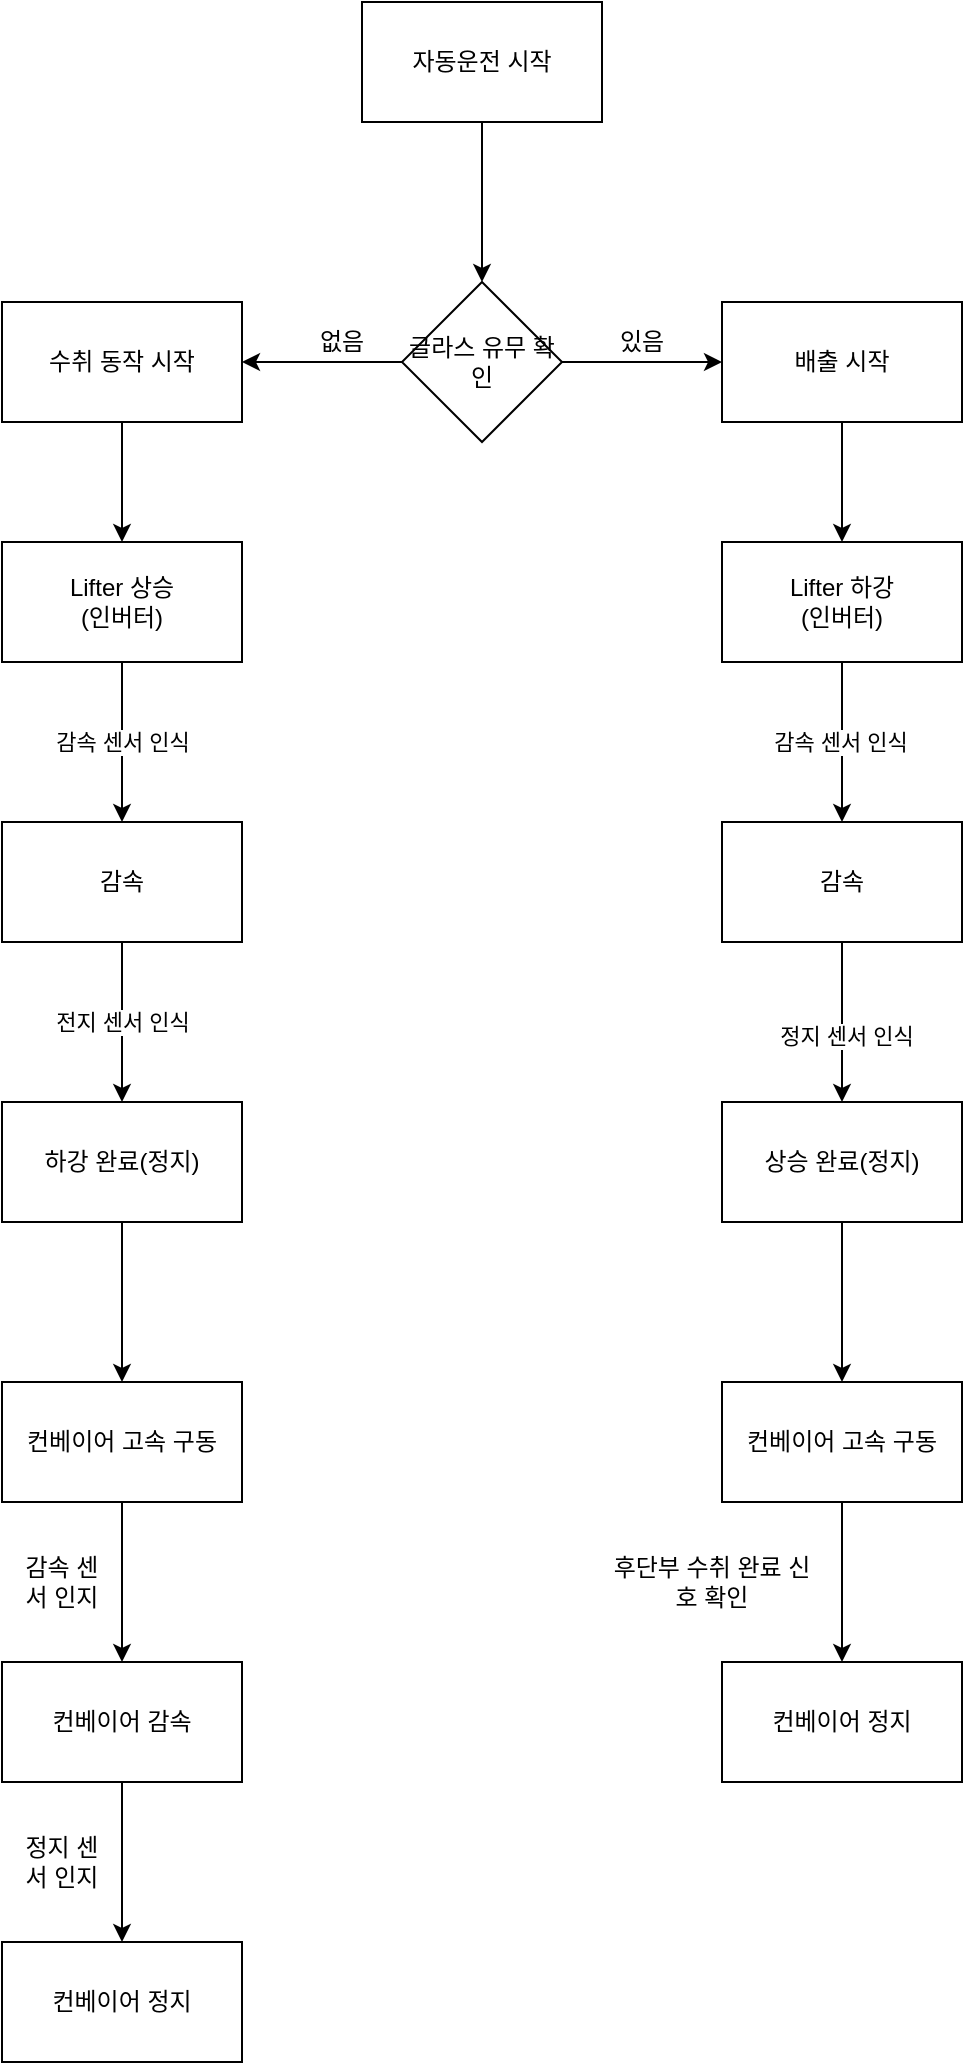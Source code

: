 <mxfile version="13.1.2" type="github" pages="26"><diagram id="kMoSsTNuH93bf-N2Danh" name="C01 Lifter"><mxGraphModel dx="946" dy="479" grid="1" gridSize="10" guides="1" tooltips="1" connect="1" arrows="1" fold="1" page="1" pageScale="1" pageWidth="1169" pageHeight="1654" math="0" shadow="0"><root><mxCell id="0"/><mxCell id="1" parent="0"/><mxCell id="_Ji4HwdOhBE_MFAsmVIv-27" value="" style="edgeStyle=orthogonalEdgeStyle;rounded=0;orthogonalLoop=1;jettySize=auto;html=1;" parent="1" source="_Ji4HwdOhBE_MFAsmVIv-28" edge="1"><mxGeometry relative="1" as="geometry"><mxPoint x="570" y="200" as="targetPoint"/></mxGeometry></mxCell><mxCell id="_Ji4HwdOhBE_MFAsmVIv-28" value="자동운전 시작" style="rounded=0;whiteSpace=wrap;html=1;" parent="1" vertex="1"><mxGeometry x="510" y="60" width="120" height="60" as="geometry"/></mxCell><mxCell id="_Ji4HwdOhBE_MFAsmVIv-29" value="" style="edgeStyle=orthogonalEdgeStyle;rounded=0;orthogonalLoop=1;jettySize=auto;html=1;" parent="1" source="_Ji4HwdOhBE_MFAsmVIv-31" edge="1"><mxGeometry relative="1" as="geometry"><mxPoint x="450" y="240" as="targetPoint"/></mxGeometry></mxCell><mxCell id="_Ji4HwdOhBE_MFAsmVIv-30" value="" style="edgeStyle=orthogonalEdgeStyle;rounded=0;orthogonalLoop=1;jettySize=auto;html=1;" parent="1" source="_Ji4HwdOhBE_MFAsmVIv-31" edge="1"><mxGeometry relative="1" as="geometry"><mxPoint x="690" y="240" as="targetPoint"/></mxGeometry></mxCell><mxCell id="_Ji4HwdOhBE_MFAsmVIv-31" value="글라스 유무 확인" style="rhombus;whiteSpace=wrap;html=1;" parent="1" vertex="1"><mxGeometry x="530" y="200" width="80" height="80" as="geometry"/></mxCell><mxCell id="_Ji4HwdOhBE_MFAsmVIv-32" value="" style="edgeStyle=orthogonalEdgeStyle;rounded=0;orthogonalLoop=1;jettySize=auto;html=1;" parent="1" source="_Ji4HwdOhBE_MFAsmVIv-33" target="_Ji4HwdOhBE_MFAsmVIv-35" edge="1"><mxGeometry relative="1" as="geometry"/></mxCell><mxCell id="_Ji4HwdOhBE_MFAsmVIv-33" value="수취 동작 시작" style="rounded=0;whiteSpace=wrap;html=1;" parent="1" vertex="1"><mxGeometry x="330" y="210" width="120" height="60" as="geometry"/></mxCell><mxCell id="_Ji4HwdOhBE_MFAsmVIv-34" value="감속 센서 인식" style="edgeStyle=orthogonalEdgeStyle;rounded=0;orthogonalLoop=1;jettySize=auto;html=1;" parent="1" source="_Ji4HwdOhBE_MFAsmVIv-35" target="_Ji4HwdOhBE_MFAsmVIv-37" edge="1"><mxGeometry relative="1" as="geometry"/></mxCell><mxCell id="_Ji4HwdOhBE_MFAsmVIv-35" value="Lifter 상승&lt;br&gt;(인버터)" style="rounded=0;whiteSpace=wrap;html=1;" parent="1" vertex="1"><mxGeometry x="330" y="330" width="120" height="60" as="geometry"/></mxCell><mxCell id="_Ji4HwdOhBE_MFAsmVIv-36" value="전지 센서 인식" style="edgeStyle=orthogonalEdgeStyle;rounded=0;orthogonalLoop=1;jettySize=auto;html=1;" parent="1" source="_Ji4HwdOhBE_MFAsmVIv-37" target="_Ji4HwdOhBE_MFAsmVIv-39" edge="1"><mxGeometry relative="1" as="geometry"/></mxCell><mxCell id="_Ji4HwdOhBE_MFAsmVIv-37" value="감속" style="rounded=0;whiteSpace=wrap;html=1;" parent="1" vertex="1"><mxGeometry x="330" y="470" width="120" height="60" as="geometry"/></mxCell><mxCell id="_Ji4HwdOhBE_MFAsmVIv-38" value="" style="edgeStyle=orthogonalEdgeStyle;rounded=0;orthogonalLoop=1;jettySize=auto;html=1;" parent="1" source="_Ji4HwdOhBE_MFAsmVIv-39" edge="1"><mxGeometry relative="1" as="geometry"><mxPoint x="390" y="750" as="targetPoint"/></mxGeometry></mxCell><mxCell id="_Ji4HwdOhBE_MFAsmVIv-39" value="하강 완료(정지)" style="rounded=0;whiteSpace=wrap;html=1;" parent="1" vertex="1"><mxGeometry x="330" y="610" width="120" height="60" as="geometry"/></mxCell><mxCell id="_Ji4HwdOhBE_MFAsmVIv-40" value="" style="edgeStyle=orthogonalEdgeStyle;rounded=0;orthogonalLoop=1;jettySize=auto;html=1;" parent="1" source="_Ji4HwdOhBE_MFAsmVIv-41" target="_Ji4HwdOhBE_MFAsmVIv-43" edge="1"><mxGeometry relative="1" as="geometry"/></mxCell><mxCell id="_Ji4HwdOhBE_MFAsmVIv-41" value="컨베이어 고속 구동" style="rounded=0;whiteSpace=wrap;html=1;" parent="1" vertex="1"><mxGeometry x="330" y="750" width="120" height="60" as="geometry"/></mxCell><mxCell id="_Ji4HwdOhBE_MFAsmVIv-42" value="" style="edgeStyle=orthogonalEdgeStyle;rounded=0;orthogonalLoop=1;jettySize=auto;html=1;" parent="1" source="_Ji4HwdOhBE_MFAsmVIv-43" target="_Ji4HwdOhBE_MFAsmVIv-44" edge="1"><mxGeometry relative="1" as="geometry"/></mxCell><mxCell id="_Ji4HwdOhBE_MFAsmVIv-43" value="컨베이어 감속" style="rounded=0;whiteSpace=wrap;html=1;" parent="1" vertex="1"><mxGeometry x="330" y="890" width="120" height="60" as="geometry"/></mxCell><mxCell id="_Ji4HwdOhBE_MFAsmVIv-44" value="컨베이어 정지" style="rounded=0;whiteSpace=wrap;html=1;" parent="1" vertex="1"><mxGeometry x="330" y="1030" width="120" height="60" as="geometry"/></mxCell><mxCell id="_Ji4HwdOhBE_MFAsmVIv-45" value="없음" style="text;html=1;strokeColor=none;fillColor=none;align=center;verticalAlign=middle;whiteSpace=wrap;rounded=0;" parent="1" vertex="1"><mxGeometry x="480" y="220" width="40" height="20" as="geometry"/></mxCell><mxCell id="_Ji4HwdOhBE_MFAsmVIv-46" value="있음" style="text;html=1;strokeColor=none;fillColor=none;align=center;verticalAlign=middle;whiteSpace=wrap;rounded=0;" parent="1" vertex="1"><mxGeometry x="630" y="220" width="40" height="20" as="geometry"/></mxCell><mxCell id="_Ji4HwdOhBE_MFAsmVIv-47" value="" style="edgeStyle=orthogonalEdgeStyle;rounded=0;orthogonalLoop=1;jettySize=auto;html=1;" parent="1" source="_Ji4HwdOhBE_MFAsmVIv-48" target="_Ji4HwdOhBE_MFAsmVIv-51" edge="1"><mxGeometry relative="1" as="geometry"/></mxCell><mxCell id="_Ji4HwdOhBE_MFAsmVIv-48" value="배출 시작" style="rounded=0;whiteSpace=wrap;html=1;" parent="1" vertex="1"><mxGeometry x="690" y="210" width="120" height="60" as="geometry"/></mxCell><mxCell id="_Ji4HwdOhBE_MFAsmVIv-49" value="" style="edgeStyle=orthogonalEdgeStyle;rounded=0;orthogonalLoop=1;jettySize=auto;html=1;" parent="1" source="_Ji4HwdOhBE_MFAsmVIv-51" target="_Ji4HwdOhBE_MFAsmVIv-54" edge="1"><mxGeometry relative="1" as="geometry"/></mxCell><mxCell id="_Ji4HwdOhBE_MFAsmVIv-50" value="감속 센서 인식" style="edgeLabel;html=1;align=center;verticalAlign=middle;resizable=0;points=[];" parent="_Ji4HwdOhBE_MFAsmVIv-49" vertex="1" connectable="0"><mxGeometry x="-0.018" y="-1" relative="1" as="geometry"><mxPoint as="offset"/></mxGeometry></mxCell><mxCell id="_Ji4HwdOhBE_MFAsmVIv-51" value="Lifter 하강&lt;br&gt;(인버터)" style="rounded=0;whiteSpace=wrap;html=1;" parent="1" vertex="1"><mxGeometry x="690" y="330" width="120" height="60" as="geometry"/></mxCell><mxCell id="_Ji4HwdOhBE_MFAsmVIv-52" value="" style="edgeStyle=orthogonalEdgeStyle;rounded=0;orthogonalLoop=1;jettySize=auto;html=1;" parent="1" source="_Ji4HwdOhBE_MFAsmVIv-54" target="_Ji4HwdOhBE_MFAsmVIv-56" edge="1"><mxGeometry relative="1" as="geometry"/></mxCell><mxCell id="_Ji4HwdOhBE_MFAsmVIv-53" value="정지 센서 인식" style="edgeLabel;html=1;align=center;verticalAlign=middle;resizable=0;points=[];" parent="_Ji4HwdOhBE_MFAsmVIv-52" vertex="1" connectable="0"><mxGeometry x="0.159" y="2" relative="1" as="geometry"><mxPoint as="offset"/></mxGeometry></mxCell><mxCell id="_Ji4HwdOhBE_MFAsmVIv-54" value="감속" style="rounded=0;whiteSpace=wrap;html=1;" parent="1" vertex="1"><mxGeometry x="690" y="470" width="120" height="60" as="geometry"/></mxCell><mxCell id="_Ji4HwdOhBE_MFAsmVIv-55" value="" style="edgeStyle=orthogonalEdgeStyle;rounded=0;orthogonalLoop=1;jettySize=auto;html=1;" parent="1" source="_Ji4HwdOhBE_MFAsmVIv-56" target="_Ji4HwdOhBE_MFAsmVIv-58" edge="1"><mxGeometry relative="1" as="geometry"/></mxCell><mxCell id="_Ji4HwdOhBE_MFAsmVIv-56" value="상승 완료(정지)" style="rounded=0;whiteSpace=wrap;html=1;" parent="1" vertex="1"><mxGeometry x="690" y="610" width="120" height="60" as="geometry"/></mxCell><mxCell id="_Ji4HwdOhBE_MFAsmVIv-57" value="" style="edgeStyle=orthogonalEdgeStyle;rounded=0;orthogonalLoop=1;jettySize=auto;html=1;" parent="1" source="_Ji4HwdOhBE_MFAsmVIv-58" target="_Ji4HwdOhBE_MFAsmVIv-59" edge="1"><mxGeometry relative="1" as="geometry"/></mxCell><mxCell id="_Ji4HwdOhBE_MFAsmVIv-58" value="컨베이어 고속 구동" style="rounded=0;whiteSpace=wrap;html=1;" parent="1" vertex="1"><mxGeometry x="690" y="750" width="120" height="60" as="geometry"/></mxCell><mxCell id="_Ji4HwdOhBE_MFAsmVIv-59" value="컨베이어 정지" style="rounded=0;whiteSpace=wrap;html=1;" parent="1" vertex="1"><mxGeometry x="690" y="890" width="120" height="60" as="geometry"/></mxCell><mxCell id="_Ji4HwdOhBE_MFAsmVIv-60" value="감속 센서 인지" style="text;html=1;strokeColor=none;fillColor=none;align=center;verticalAlign=middle;whiteSpace=wrap;rounded=0;" parent="1" vertex="1"><mxGeometry x="340" y="840" width="40" height="20" as="geometry"/></mxCell><mxCell id="_Ji4HwdOhBE_MFAsmVIv-61" value="정지 센서 인지" style="text;html=1;strokeColor=none;fillColor=none;align=center;verticalAlign=middle;whiteSpace=wrap;rounded=0;" parent="1" vertex="1"><mxGeometry x="340" y="980" width="40" height="20" as="geometry"/></mxCell><mxCell id="_Ji4HwdOhBE_MFAsmVIv-62" value="후단부 수취 완료 신호 확인" style="text;html=1;strokeColor=none;fillColor=none;align=center;verticalAlign=middle;whiteSpace=wrap;rounded=0;" parent="1" vertex="1"><mxGeometry x="630" y="840" width="110" height="20" as="geometry"/></mxCell></root></mxGraphModel></diagram><diagram id="9jgDSQjZXCNsJk1lLiFj" name="C02 Turn Conveyor"><mxGraphModel dx="946" dy="481" grid="1" gridSize="10" guides="1" tooltips="1" connect="1" arrows="1" fold="1" page="1" pageScale="1" pageWidth="1169" pageHeight="1654" math="0" shadow="0"><root><mxCell id="HPLaWJ2n9fmD4yb2Ejw2-0"/><mxCell id="HPLaWJ2n9fmD4yb2Ejw2-1" parent="HPLaWJ2n9fmD4yb2Ejw2-0"/><mxCell id="HPLaWJ2n9fmD4yb2Ejw2-2" value="" style="edgeStyle=orthogonalEdgeStyle;rounded=0;orthogonalLoop=1;jettySize=auto;html=1;" edge="1" parent="HPLaWJ2n9fmD4yb2Ejw2-1" source="HPLaWJ2n9fmD4yb2Ejw2-3"><mxGeometry relative="1" as="geometry"><mxPoint x="600.0" y="190" as="targetPoint"/></mxGeometry></mxCell><mxCell id="HPLaWJ2n9fmD4yb2Ejw2-3" value="자동운전 시작" style="rounded=0;whiteSpace=wrap;html=1;" vertex="1" parent="HPLaWJ2n9fmD4yb2Ejw2-1"><mxGeometry x="540" y="50" width="120" height="60" as="geometry"/></mxCell><mxCell id="HPLaWJ2n9fmD4yb2Ejw2-4" value="" style="edgeStyle=orthogonalEdgeStyle;rounded=0;orthogonalLoop=1;jettySize=auto;html=1;entryX=1;entryY=0.5;entryDx=0;entryDy=0;" edge="1" parent="HPLaWJ2n9fmD4yb2Ejw2-1" source="HPLaWJ2n9fmD4yb2Ejw2-6" target="HPLaWJ2n9fmD4yb2Ejw2-8"><mxGeometry relative="1" as="geometry"><mxPoint x="480.0" y="230" as="targetPoint"/></mxGeometry></mxCell><mxCell id="HPLaWJ2n9fmD4yb2Ejw2-5" value="" style="edgeStyle=orthogonalEdgeStyle;rounded=0;orthogonalLoop=1;jettySize=auto;html=1;entryX=0;entryY=0.5;entryDx=0;entryDy=0;" edge="1" parent="HPLaWJ2n9fmD4yb2Ejw2-1" source="HPLaWJ2n9fmD4yb2Ejw2-6" target="HPLaWJ2n9fmD4yb2Ejw2-16"><mxGeometry relative="1" as="geometry"><mxPoint x="720" y="230" as="targetPoint"/></mxGeometry></mxCell><mxCell id="HPLaWJ2n9fmD4yb2Ejw2-6" value="글라스 유무 확인" style="rhombus;whiteSpace=wrap;html=1;" vertex="1" parent="HPLaWJ2n9fmD4yb2Ejw2-1"><mxGeometry x="560" y="190" width="80" height="80" as="geometry"/></mxCell><mxCell id="HPLaWJ2n9fmD4yb2Ejw2-7" value="" style="edgeStyle=orthogonalEdgeStyle;rounded=0;orthogonalLoop=1;jettySize=auto;html=1;" edge="1" parent="HPLaWJ2n9fmD4yb2Ejw2-1" source="HPLaWJ2n9fmD4yb2Ejw2-8" target="HPLaWJ2n9fmD4yb2Ejw2-10"><mxGeometry relative="1" as="geometry"/></mxCell><mxCell id="HPLaWJ2n9fmD4yb2Ejw2-8" value="수취 동작 시작" style="rounded=0;whiteSpace=wrap;html=1;" vertex="1" parent="HPLaWJ2n9fmD4yb2Ejw2-1"><mxGeometry x="200" y="200" width="120" height="60" as="geometry"/></mxCell><mxCell id="HPLaWJ2n9fmD4yb2Ejw2-9" value="" style="edgeStyle=orthogonalEdgeStyle;rounded=0;orthogonalLoop=1;jettySize=auto;html=1;" edge="1" parent="HPLaWJ2n9fmD4yb2Ejw2-1" source="HPLaWJ2n9fmD4yb2Ejw2-10"><mxGeometry relative="1" as="geometry"><mxPoint x="260" y="480" as="targetPoint"/></mxGeometry></mxCell><mxCell id="HPLaWJ2n9fmD4yb2Ejw2-10" value="정위치 회전" style="rounded=0;whiteSpace=wrap;html=1;" vertex="1" parent="HPLaWJ2n9fmD4yb2Ejw2-1"><mxGeometry x="200" y="340" width="120" height="60" as="geometry"/></mxCell><mxCell id="HPLaWJ2n9fmD4yb2Ejw2-13" value="없음" style="text;html=1;strokeColor=none;fillColor=none;align=center;verticalAlign=middle;whiteSpace=wrap;rounded=0;" vertex="1" parent="HPLaWJ2n9fmD4yb2Ejw2-1"><mxGeometry x="510" y="210" width="40" height="20" as="geometry"/></mxCell><mxCell id="HPLaWJ2n9fmD4yb2Ejw2-14" value="있음" style="text;html=1;strokeColor=none;fillColor=none;align=center;verticalAlign=middle;whiteSpace=wrap;rounded=0;" vertex="1" parent="HPLaWJ2n9fmD4yb2Ejw2-1"><mxGeometry x="660" y="210" width="40" height="20" as="geometry"/></mxCell><mxCell id="HPLaWJ2n9fmD4yb2Ejw2-15" value="" style="edgeStyle=orthogonalEdgeStyle;rounded=0;orthogonalLoop=1;jettySize=auto;html=1;" edge="1" parent="HPLaWJ2n9fmD4yb2Ejw2-1" source="HPLaWJ2n9fmD4yb2Ejw2-16"><mxGeometry relative="1" as="geometry"><mxPoint x="940" y="340" as="targetPoint"/></mxGeometry></mxCell><mxCell id="HPLaWJ2n9fmD4yb2Ejw2-16" value="배출 시작" style="rounded=0;whiteSpace=wrap;html=1;" vertex="1" parent="HPLaWJ2n9fmD4yb2Ejw2-1"><mxGeometry x="880" y="200" width="120" height="60" as="geometry"/></mxCell><mxCell id="HPLaWJ2n9fmD4yb2Ejw2-21" value="" style="edgeStyle=orthogonalEdgeStyle;rounded=0;orthogonalLoop=1;jettySize=auto;html=1;" edge="1" parent="HPLaWJ2n9fmD4yb2Ejw2-1" source="HPLaWJ2n9fmD4yb2Ejw2-22" target="HPLaWJ2n9fmD4yb2Ejw2-24"><mxGeometry relative="1" as="geometry"/></mxCell><mxCell id="HPLaWJ2n9fmD4yb2Ejw2-22" value="컨베이어 고속 구동" style="rounded=0;whiteSpace=wrap;html=1;" vertex="1" parent="HPLaWJ2n9fmD4yb2Ejw2-1"><mxGeometry x="200" y="480" width="120" height="60" as="geometry"/></mxCell><mxCell id="HPLaWJ2n9fmD4yb2Ejw2-23" value="" style="edgeStyle=orthogonalEdgeStyle;rounded=0;orthogonalLoop=1;jettySize=auto;html=1;" edge="1" parent="HPLaWJ2n9fmD4yb2Ejw2-1" source="HPLaWJ2n9fmD4yb2Ejw2-24" target="HPLaWJ2n9fmD4yb2Ejw2-26"><mxGeometry relative="1" as="geometry"/></mxCell><mxCell id="HPLaWJ2n9fmD4yb2Ejw2-24" value="컨베이어 감속" style="rounded=0;whiteSpace=wrap;html=1;" vertex="1" parent="HPLaWJ2n9fmD4yb2Ejw2-1"><mxGeometry x="200" y="620" width="120" height="60" as="geometry"/></mxCell><mxCell id="HPLaWJ2n9fmD4yb2Ejw2-25" value="" style="edgeStyle=orthogonalEdgeStyle;rounded=0;orthogonalLoop=1;jettySize=auto;html=1;" edge="1" parent="HPLaWJ2n9fmD4yb2Ejw2-1" source="HPLaWJ2n9fmD4yb2Ejw2-26" target="HPLaWJ2n9fmD4yb2Ejw2-28"><mxGeometry relative="1" as="geometry"/></mxCell><mxCell id="HPLaWJ2n9fmD4yb2Ejw2-26" value="컨베이어 정지" style="rounded=0;whiteSpace=wrap;html=1;" vertex="1" parent="HPLaWJ2n9fmD4yb2Ejw2-1"><mxGeometry x="200" y="760" width="120" height="60" as="geometry"/></mxCell><mxCell id="HPLaWJ2n9fmD4yb2Ejw2-27" value="" style="edgeStyle=orthogonalEdgeStyle;rounded=0;orthogonalLoop=1;jettySize=auto;html=1;" edge="1" parent="HPLaWJ2n9fmD4yb2Ejw2-1" source="HPLaWJ2n9fmD4yb2Ejw2-28" target="HPLaWJ2n9fmD4yb2Ejw2-30"><mxGeometry relative="1" as="geometry"/></mxCell><mxCell id="HPLaWJ2n9fmD4yb2Ejw2-28" value="실린더 상승" style="rounded=0;whiteSpace=wrap;html=1;" vertex="1" parent="HPLaWJ2n9fmD4yb2Ejw2-1"><mxGeometry x="200" y="900" width="120" height="60" as="geometry"/></mxCell><mxCell id="HPLaWJ2n9fmD4yb2Ejw2-40" value="" style="edgeStyle=orthogonalEdgeStyle;rounded=0;orthogonalLoop=1;jettySize=auto;html=1;" edge="1" parent="HPLaWJ2n9fmD4yb2Ejw2-1" source="HPLaWJ2n9fmD4yb2Ejw2-30" target="HPLaWJ2n9fmD4yb2Ejw2-39"><mxGeometry relative="1" as="geometry"/></mxCell><mxCell id="HPLaWJ2n9fmD4yb2Ejw2-41" value="감속 센서 인식" style="edgeLabel;html=1;align=center;verticalAlign=middle;resizable=0;points=[];" vertex="1" connectable="0" parent="HPLaWJ2n9fmD4yb2Ejw2-40"><mxGeometry x="-0.254" relative="1" as="geometry"><mxPoint as="offset"/></mxGeometry></mxCell><mxCell id="HPLaWJ2n9fmD4yb2Ejw2-30" value="Turn" style="rounded=0;whiteSpace=wrap;html=1;" vertex="1" parent="HPLaWJ2n9fmD4yb2Ejw2-1"><mxGeometry x="200" y="1040" width="120" height="60" as="geometry"/></mxCell><mxCell id="HPLaWJ2n9fmD4yb2Ejw2-43" value="" style="edgeStyle=orthogonalEdgeStyle;rounded=0;orthogonalLoop=1;jettySize=auto;html=1;" edge="1" parent="HPLaWJ2n9fmD4yb2Ejw2-1" source="HPLaWJ2n9fmD4yb2Ejw2-39" target="HPLaWJ2n9fmD4yb2Ejw2-42"><mxGeometry relative="1" as="geometry"/></mxCell><mxCell id="HPLaWJ2n9fmD4yb2Ejw2-45" value="정지 센서 인식" style="edgeLabel;html=1;align=center;verticalAlign=middle;resizable=0;points=[];" vertex="1" connectable="0" parent="HPLaWJ2n9fmD4yb2Ejw2-43"><mxGeometry x="-0.192" relative="1" as="geometry"><mxPoint as="offset"/></mxGeometry></mxCell><mxCell id="HPLaWJ2n9fmD4yb2Ejw2-39" value="감속" style="rounded=0;whiteSpace=wrap;html=1;" vertex="1" parent="HPLaWJ2n9fmD4yb2Ejw2-1"><mxGeometry x="200" y="1180" width="120" height="60" as="geometry"/></mxCell><mxCell id="HPLaWJ2n9fmD4yb2Ejw2-47" value="" style="edgeStyle=orthogonalEdgeStyle;rounded=0;orthogonalLoop=1;jettySize=auto;html=1;" edge="1" parent="HPLaWJ2n9fmD4yb2Ejw2-1" source="HPLaWJ2n9fmD4yb2Ejw2-42" target="HPLaWJ2n9fmD4yb2Ejw2-46"><mxGeometry relative="1" as="geometry"/></mxCell><mxCell id="HPLaWJ2n9fmD4yb2Ejw2-42" value="정지" style="rounded=0;whiteSpace=wrap;html=1;" vertex="1" parent="HPLaWJ2n9fmD4yb2Ejw2-1"><mxGeometry x="200" y="1320" width="120" height="60" as="geometry"/></mxCell><mxCell id="HPLaWJ2n9fmD4yb2Ejw2-50" value="" style="edgeStyle=orthogonalEdgeStyle;rounded=0;orthogonalLoop=1;jettySize=auto;html=1;" edge="1" parent="HPLaWJ2n9fmD4yb2Ejw2-1" source="HPLaWJ2n9fmD4yb2Ejw2-46"><mxGeometry relative="1" as="geometry"><mxPoint x="400" y="1490" as="targetPoint"/></mxGeometry></mxCell><mxCell id="HPLaWJ2n9fmD4yb2Ejw2-46" value="실린더 하강" style="rounded=0;whiteSpace=wrap;html=1;" vertex="1" parent="HPLaWJ2n9fmD4yb2Ejw2-1"><mxGeometry x="200" y="1460" width="120" height="60" as="geometry"/></mxCell><mxCell id="HPLaWJ2n9fmD4yb2Ejw2-32" value="감속 센서 인지" style="text;html=1;strokeColor=none;fillColor=none;align=center;verticalAlign=middle;whiteSpace=wrap;rounded=0;" vertex="1" parent="HPLaWJ2n9fmD4yb2Ejw2-1"><mxGeometry x="210" y="570" width="40" height="20" as="geometry"/></mxCell><mxCell id="HPLaWJ2n9fmD4yb2Ejw2-33" value="정지 센서 인지" style="text;html=1;strokeColor=none;fillColor=none;align=center;verticalAlign=middle;whiteSpace=wrap;rounded=0;" vertex="1" parent="HPLaWJ2n9fmD4yb2Ejw2-1"><mxGeometry x="210" y="710" width="40" height="20" as="geometry"/></mxCell><mxCell id="HPLaWJ2n9fmD4yb2Ejw2-34" value="" style="edgeStyle=orthogonalEdgeStyle;rounded=0;orthogonalLoop=1;jettySize=auto;html=1;" edge="1" parent="HPLaWJ2n9fmD4yb2Ejw2-1" source="HPLaWJ2n9fmD4yb2Ejw2-35" target="HPLaWJ2n9fmD4yb2Ejw2-36"><mxGeometry relative="1" as="geometry"/></mxCell><mxCell id="HPLaWJ2n9fmD4yb2Ejw2-35" value="컨베이어 고속 구동" style="rounded=0;whiteSpace=wrap;html=1;" vertex="1" parent="HPLaWJ2n9fmD4yb2Ejw2-1"><mxGeometry x="880" y="340" width="120" height="60" as="geometry"/></mxCell><mxCell id="HPLaWJ2n9fmD4yb2Ejw2-36" value="컨베이어 정지" style="rounded=0;whiteSpace=wrap;html=1;" vertex="1" parent="HPLaWJ2n9fmD4yb2Ejw2-1"><mxGeometry x="880" y="480" width="120" height="60" as="geometry"/></mxCell><mxCell id="HPLaWJ2n9fmD4yb2Ejw2-37" value="후단부 수취 완료 신호 확인" style="text;html=1;strokeColor=none;fillColor=none;align=center;verticalAlign=middle;whiteSpace=wrap;rounded=0;" vertex="1" parent="HPLaWJ2n9fmD4yb2Ejw2-1"><mxGeometry x="820" y="430" width="110" height="20" as="geometry"/></mxCell><mxCell id="HPLaWJ2n9fmD4yb2Ejw2-53" value="" style="edgeStyle=orthogonalEdgeStyle;rounded=0;orthogonalLoop=1;jettySize=auto;html=1;entryX=0.5;entryY=1;entryDx=0;entryDy=0;" edge="1" parent="HPLaWJ2n9fmD4yb2Ejw2-1" source="HPLaWJ2n9fmD4yb2Ejw2-51" target="HPLaWJ2n9fmD4yb2Ejw2-6"><mxGeometry relative="1" as="geometry"><mxPoint x="580" y="430" as="targetPoint"/></mxGeometry></mxCell><mxCell id="HPLaWJ2n9fmD4yb2Ejw2-54" value="문제없으면" style="edgeLabel;html=1;align=center;verticalAlign=middle;resizable=0;points=[];" vertex="1" connectable="0" parent="HPLaWJ2n9fmD4yb2Ejw2-53"><mxGeometry x="-0.075" y="-2" relative="1" as="geometry"><mxPoint x="-52" y="500" as="offset"/></mxGeometry></mxCell><mxCell id="HPLaWJ2n9fmD4yb2Ejw2-56" value="" style="edgeStyle=orthogonalEdgeStyle;rounded=0;orthogonalLoop=1;jettySize=auto;html=1;entryX=1;entryY=0.5;entryDx=0;entryDy=0;" edge="1" parent="HPLaWJ2n9fmD4yb2Ejw2-1" source="HPLaWJ2n9fmD4yb2Ejw2-51" target="HPLaWJ2n9fmD4yb2Ejw2-28"><mxGeometry relative="1" as="geometry"><mxPoint x="430" y="990" as="targetPoint"/><Array as="points"><mxPoint x="440" y="930"/></Array></mxGeometry></mxCell><mxCell id="HPLaWJ2n9fmD4yb2Ejw2-57" value="다른 방향이면" style="edgeLabel;html=1;align=center;verticalAlign=middle;resizable=0;points=[];" vertex="1" connectable="0" parent="HPLaWJ2n9fmD4yb2Ejw2-56"><mxGeometry x="-0.329" relative="1" as="geometry"><mxPoint as="offset"/></mxGeometry></mxCell><mxCell id="HPLaWJ2n9fmD4yb2Ejw2-51" value="Turn 확인 센서&lt;br&gt;확인" style="rhombus;whiteSpace=wrap;html=1;" vertex="1" parent="HPLaWJ2n9fmD4yb2Ejw2-1"><mxGeometry x="400" y="1450" width="80" height="80" as="geometry"/></mxCell></root></mxGraphModel></diagram><diagram id="IRY8icaw4GDwrGzUH91M" name="C03 Diverter"><mxGraphModel dx="946" dy="481" grid="1" gridSize="10" guides="1" tooltips="1" connect="1" arrows="1" fold="1" page="1" pageScale="1" pageWidth="1169" pageHeight="1654" math="0" shadow="0"><root><mxCell id="tuuNubd_BBtC6sHLP7Bu-0"/><mxCell id="tuuNubd_BBtC6sHLP7Bu-1" parent="tuuNubd_BBtC6sHLP7Bu-0"/><mxCell id="tuuNubd_BBtC6sHLP7Bu-2" value="" style="edgeStyle=orthogonalEdgeStyle;rounded=0;orthogonalLoop=1;jettySize=auto;html=1;" edge="1" parent="tuuNubd_BBtC6sHLP7Bu-1" source="tuuNubd_BBtC6sHLP7Bu-3"><mxGeometry relative="1" as="geometry"><mxPoint x="560.0" y="180" as="targetPoint"/></mxGeometry></mxCell><mxCell id="tuuNubd_BBtC6sHLP7Bu-3" value="자동운전 시작" style="rounded=0;whiteSpace=wrap;html=1;" vertex="1" parent="tuuNubd_BBtC6sHLP7Bu-1"><mxGeometry x="500" y="40" width="120" height="60" as="geometry"/></mxCell><mxCell id="tuuNubd_BBtC6sHLP7Bu-4" value="" style="edgeStyle=orthogonalEdgeStyle;rounded=0;orthogonalLoop=1;jettySize=auto;html=1;" edge="1" parent="tuuNubd_BBtC6sHLP7Bu-1" source="tuuNubd_BBtC6sHLP7Bu-6"><mxGeometry relative="1" as="geometry"><mxPoint x="440.0" y="220" as="targetPoint"/></mxGeometry></mxCell><mxCell id="tuuNubd_BBtC6sHLP7Bu-5" value="" style="edgeStyle=orthogonalEdgeStyle;rounded=0;orthogonalLoop=1;jettySize=auto;html=1;" edge="1" parent="tuuNubd_BBtC6sHLP7Bu-1" source="tuuNubd_BBtC6sHLP7Bu-6"><mxGeometry relative="1" as="geometry"><mxPoint x="680" y="220" as="targetPoint"/></mxGeometry></mxCell><mxCell id="tuuNubd_BBtC6sHLP7Bu-6" value="글라스 유무 확인" style="rhombus;whiteSpace=wrap;html=1;" vertex="1" parent="tuuNubd_BBtC6sHLP7Bu-1"><mxGeometry x="520" y="180" width="80" height="80" as="geometry"/></mxCell><mxCell id="tuuNubd_BBtC6sHLP7Bu-7" value="" style="edgeStyle=orthogonalEdgeStyle;rounded=0;orthogonalLoop=1;jettySize=auto;html=1;" edge="1" parent="tuuNubd_BBtC6sHLP7Bu-1" source="tuuNubd_BBtC6sHLP7Bu-8"><mxGeometry relative="1" as="geometry"><mxPoint x="380.0" y="330" as="targetPoint"/></mxGeometry></mxCell><mxCell id="tuuNubd_BBtC6sHLP7Bu-8" value="수취 동작 시작&lt;br&gt;(디버터 상승)" style="rounded=0;whiteSpace=wrap;html=1;" vertex="1" parent="tuuNubd_BBtC6sHLP7Bu-1"><mxGeometry x="320" y="190" width="120" height="60" as="geometry"/></mxCell><mxCell id="tuuNubd_BBtC6sHLP7Bu-9" value="없음" style="text;html=1;strokeColor=none;fillColor=none;align=center;verticalAlign=middle;whiteSpace=wrap;rounded=0;" vertex="1" parent="tuuNubd_BBtC6sHLP7Bu-1"><mxGeometry x="470" y="200" width="40" height="20" as="geometry"/></mxCell><mxCell id="tuuNubd_BBtC6sHLP7Bu-10" value="있음" style="text;html=1;strokeColor=none;fillColor=none;align=center;verticalAlign=middle;whiteSpace=wrap;rounded=0;" vertex="1" parent="tuuNubd_BBtC6sHLP7Bu-1"><mxGeometry x="620" y="200" width="40" height="20" as="geometry"/></mxCell><mxCell id="tuuNubd_BBtC6sHLP7Bu-11" value="" style="edgeStyle=orthogonalEdgeStyle;rounded=0;orthogonalLoop=1;jettySize=auto;html=1;" edge="1" parent="tuuNubd_BBtC6sHLP7Bu-1" source="tuuNubd_BBtC6sHLP7Bu-12"><mxGeometry relative="1" as="geometry"><mxPoint x="740" y="330" as="targetPoint"/></mxGeometry></mxCell><mxCell id="tuuNubd_BBtC6sHLP7Bu-12" value="배출 시작&lt;br&gt;(디버터 하강)" style="rounded=0;whiteSpace=wrap;html=1;" vertex="1" parent="tuuNubd_BBtC6sHLP7Bu-1"><mxGeometry x="680" y="190" width="120" height="60" as="geometry"/></mxCell><mxCell id="tuuNubd_BBtC6sHLP7Bu-13" value="" style="edgeStyle=orthogonalEdgeStyle;rounded=0;orthogonalLoop=1;jettySize=auto;html=1;" edge="1" parent="tuuNubd_BBtC6sHLP7Bu-1" source="tuuNubd_BBtC6sHLP7Bu-14" target="tuuNubd_BBtC6sHLP7Bu-16"><mxGeometry relative="1" as="geometry"/></mxCell><mxCell id="tuuNubd_BBtC6sHLP7Bu-14" value="컨베이어 고속 구동" style="rounded=0;whiteSpace=wrap;html=1;" vertex="1" parent="tuuNubd_BBtC6sHLP7Bu-1"><mxGeometry x="320" y="330" width="120" height="60" as="geometry"/></mxCell><mxCell id="tuuNubd_BBtC6sHLP7Bu-15" value="" style="edgeStyle=orthogonalEdgeStyle;rounded=0;orthogonalLoop=1;jettySize=auto;html=1;" edge="1" parent="tuuNubd_BBtC6sHLP7Bu-1" source="tuuNubd_BBtC6sHLP7Bu-16" target="tuuNubd_BBtC6sHLP7Bu-17"><mxGeometry relative="1" as="geometry"/></mxCell><mxCell id="tuuNubd_BBtC6sHLP7Bu-16" value="컨베이어 감속" style="rounded=0;whiteSpace=wrap;html=1;" vertex="1" parent="tuuNubd_BBtC6sHLP7Bu-1"><mxGeometry x="320" y="470" width="120" height="60" as="geometry"/></mxCell><mxCell id="tuuNubd_BBtC6sHLP7Bu-17" value="컨베이어 정지" style="rounded=0;whiteSpace=wrap;html=1;" vertex="1" parent="tuuNubd_BBtC6sHLP7Bu-1"><mxGeometry x="320" y="610" width="120" height="60" as="geometry"/></mxCell><mxCell id="tuuNubd_BBtC6sHLP7Bu-18" value="감속 센서 인지" style="text;html=1;strokeColor=none;fillColor=none;align=center;verticalAlign=middle;whiteSpace=wrap;rounded=0;" vertex="1" parent="tuuNubd_BBtC6sHLP7Bu-1"><mxGeometry x="330" y="420" width="40" height="20" as="geometry"/></mxCell><mxCell id="tuuNubd_BBtC6sHLP7Bu-19" value="정지 센서 인지" style="text;html=1;strokeColor=none;fillColor=none;align=center;verticalAlign=middle;whiteSpace=wrap;rounded=0;" vertex="1" parent="tuuNubd_BBtC6sHLP7Bu-1"><mxGeometry x="330" y="560" width="40" height="20" as="geometry"/></mxCell><mxCell id="tuuNubd_BBtC6sHLP7Bu-20" value="" style="edgeStyle=orthogonalEdgeStyle;rounded=0;orthogonalLoop=1;jettySize=auto;html=1;" edge="1" parent="tuuNubd_BBtC6sHLP7Bu-1" source="tuuNubd_BBtC6sHLP7Bu-21" target="tuuNubd_BBtC6sHLP7Bu-22"><mxGeometry relative="1" as="geometry"/></mxCell><mxCell id="tuuNubd_BBtC6sHLP7Bu-21" value="컨베이어 고속 구동" style="rounded=0;whiteSpace=wrap;html=1;" vertex="1" parent="tuuNubd_BBtC6sHLP7Bu-1"><mxGeometry x="680" y="330" width="120" height="60" as="geometry"/></mxCell><mxCell id="tuuNubd_BBtC6sHLP7Bu-22" value="컨베이어 정지" style="rounded=0;whiteSpace=wrap;html=1;" vertex="1" parent="tuuNubd_BBtC6sHLP7Bu-1"><mxGeometry x="680" y="470" width="120" height="60" as="geometry"/></mxCell><mxCell id="tuuNubd_BBtC6sHLP7Bu-23" value="후단부 수취 완료 신호 확인" style="text;html=1;strokeColor=none;fillColor=none;align=center;verticalAlign=middle;whiteSpace=wrap;rounded=0;" vertex="1" parent="tuuNubd_BBtC6sHLP7Bu-1"><mxGeometry x="620" y="420" width="110" height="20" as="geometry"/></mxCell></root></mxGraphModel></diagram><diagram id="sX50-WA0hfzvQc_C82bB" name="C04 12 Buffer"><mxGraphModel dx="1113" dy="566" grid="1" gridSize="10" guides="1" tooltips="1" connect="1" arrows="1" fold="1" page="1" pageScale="1" pageWidth="1169" pageHeight="1654" math="0" shadow="0"><root><mxCell id="4KD7ihM-wob6x9rJ_Pc0-0"/><mxCell id="4KD7ihM-wob6x9rJ_Pc0-1" parent="4KD7ihM-wob6x9rJ_Pc0-0"/><mxCell id="4KD7ihM-wob6x9rJ_Pc0-2" value="" style="edgeStyle=orthogonalEdgeStyle;rounded=0;orthogonalLoop=1;jettySize=auto;html=1;" edge="1" parent="4KD7ihM-wob6x9rJ_Pc0-1" source="4KD7ihM-wob6x9rJ_Pc0-3"><mxGeometry relative="1" as="geometry"><mxPoint x="540" y="250.0" as="targetPoint"/></mxGeometry></mxCell><mxCell id="4KD7ihM-wob6x9rJ_Pc0-3" value="자동운전 시작" style="rounded=0;whiteSpace=wrap;html=1;" vertex="1" parent="4KD7ihM-wob6x9rJ_Pc0-1"><mxGeometry x="480" y="110" width="120" height="60" as="geometry"/></mxCell><mxCell id="4KD7ihM-wob6x9rJ_Pc0-4" value="" style="edgeStyle=orthogonalEdgeStyle;rounded=0;orthogonalLoop=1;jettySize=auto;html=1;" edge="1" parent="4KD7ihM-wob6x9rJ_Pc0-1" source="4KD7ihM-wob6x9rJ_Pc0-6"><mxGeometry relative="1" as="geometry"><mxPoint x="450" y="290.0" as="targetPoint"/></mxGeometry></mxCell><mxCell id="4KD7ihM-wob6x9rJ_Pc0-5" value="" style="edgeStyle=orthogonalEdgeStyle;rounded=0;orthogonalLoop=1;jettySize=auto;html=1;" edge="1" parent="4KD7ihM-wob6x9rJ_Pc0-1" source="4KD7ihM-wob6x9rJ_Pc0-6"><mxGeometry relative="1" as="geometry"><mxPoint x="660" y="290.0" as="targetPoint"/></mxGeometry></mxCell><mxCell id="4KD7ihM-wob6x9rJ_Pc0-6" value="글라스 유무 확인" style="rhombus;whiteSpace=wrap;html=1;" vertex="1" parent="4KD7ihM-wob6x9rJ_Pc0-1"><mxGeometry x="500" y="250" width="80" height="80" as="geometry"/></mxCell><mxCell id="4KD7ihM-wob6x9rJ_Pc0-7" value="없음" style="text;html=1;strokeColor=none;fillColor=none;align=center;verticalAlign=middle;whiteSpace=wrap;rounded=0;" vertex="1" parent="4KD7ihM-wob6x9rJ_Pc0-1"><mxGeometry x="460" y="250" width="40" height="20" as="geometry"/></mxCell><mxCell id="4KD7ihM-wob6x9rJ_Pc0-8" value="있음" style="text;html=1;strokeColor=none;fillColor=none;align=center;verticalAlign=middle;whiteSpace=wrap;rounded=0;" vertex="1" parent="4KD7ihM-wob6x9rJ_Pc0-1"><mxGeometry x="600" y="270" width="40" height="20" as="geometry"/></mxCell><mxCell id="4KD7ihM-wob6x9rJ_Pc0-9" value="" style="edgeStyle=orthogonalEdgeStyle;rounded=0;orthogonalLoop=1;jettySize=auto;html=1;" edge="1" parent="4KD7ihM-wob6x9rJ_Pc0-1" source="4KD7ihM-wob6x9rJ_Pc0-11" target="4KD7ihM-wob6x9rJ_Pc0-14"><mxGeometry relative="1" as="geometry"/></mxCell><mxCell id="4KD7ihM-wob6x9rJ_Pc0-10" value="" style="edgeStyle=orthogonalEdgeStyle;rounded=0;orthogonalLoop=1;jettySize=auto;html=1;" edge="1" parent="4KD7ihM-wob6x9rJ_Pc0-1" source="4KD7ihM-wob6x9rJ_Pc0-11"><mxGeometry relative="1" as="geometry"><mxPoint x="540" y="210.0" as="targetPoint"/><Array as="points"><mxPoint x="220" y="290"/><mxPoint x="220" y="200"/><mxPoint x="540" y="200"/></Array></mxGeometry></mxCell><mxCell id="4KD7ihM-wob6x9rJ_Pc0-11" value="후단장비 수취요구 유무 확인" style="rhombus;whiteSpace=wrap;html=1;" vertex="1" parent="4KD7ihM-wob6x9rJ_Pc0-1"><mxGeometry x="260" y="250" width="80" height="80" as="geometry"/></mxCell><mxCell id="4KD7ihM-wob6x9rJ_Pc0-12" value="" style="edgeStyle=orthogonalEdgeStyle;rounded=0;orthogonalLoop=1;jettySize=auto;html=1;" edge="1" parent="4KD7ihM-wob6x9rJ_Pc0-1" source="4KD7ihM-wob6x9rJ_Pc0-14"><mxGeometry relative="1" as="geometry"><mxPoint x="300" y="570" as="targetPoint"/></mxGeometry></mxCell><mxCell id="4KD7ihM-wob6x9rJ_Pc0-13" value="" style="edgeStyle=orthogonalEdgeStyle;rounded=0;orthogonalLoop=1;jettySize=auto;html=1;" edge="1" parent="4KD7ihM-wob6x9rJ_Pc0-1" source="4KD7ihM-wob6x9rJ_Pc0-14"><mxGeometry relative="1" as="geometry"><mxPoint x="220" y="290.0" as="targetPoint"/></mxGeometry></mxCell><mxCell id="4KD7ihM-wob6x9rJ_Pc0-14" value="적재 판넬 유무 확인" style="rhombus;whiteSpace=wrap;html=1;" vertex="1" parent="4KD7ihM-wob6x9rJ_Pc0-1"><mxGeometry x="260" y="410" width="80" height="80" as="geometry"/></mxCell><mxCell id="4KD7ihM-wob6x9rJ_Pc0-15" value="없음" style="text;html=1;strokeColor=none;fillColor=none;align=center;verticalAlign=middle;whiteSpace=wrap;rounded=0;" vertex="1" parent="4KD7ihM-wob6x9rJ_Pc0-1"><mxGeometry x="220" y="230" width="40" height="20" as="geometry"/></mxCell><mxCell id="4KD7ihM-wob6x9rJ_Pc0-16" value="있음" style="text;html=1;strokeColor=none;fillColor=none;align=center;verticalAlign=middle;whiteSpace=wrap;rounded=0;" vertex="1" parent="4KD7ihM-wob6x9rJ_Pc0-1"><mxGeometry x="310" y="360" width="40" height="20" as="geometry"/></mxCell><mxCell id="4KD7ihM-wob6x9rJ_Pc0-17" value="있음" style="text;html=1;strokeColor=none;fillColor=none;align=center;verticalAlign=middle;whiteSpace=wrap;rounded=0;" vertex="1" parent="4KD7ihM-wob6x9rJ_Pc0-1"><mxGeometry x="310" y="500" width="40" height="20" as="geometry"/></mxCell><mxCell id="4KD7ihM-wob6x9rJ_Pc0-18" value="" style="edgeStyle=orthogonalEdgeStyle;rounded=0;orthogonalLoop=1;jettySize=auto;html=1;" edge="1" parent="4KD7ihM-wob6x9rJ_Pc0-1" source="4KD7ihM-wob6x9rJ_Pc0-19" target="4KD7ihM-wob6x9rJ_Pc0-21"><mxGeometry relative="1" as="geometry"/></mxCell><mxCell id="4KD7ihM-wob6x9rJ_Pc0-19" value="버퍼 하강 시작" style="rounded=0;whiteSpace=wrap;html=1;" vertex="1" parent="4KD7ihM-wob6x9rJ_Pc0-1"><mxGeometry x="240" y="570" width="120" height="60" as="geometry"/></mxCell><mxCell id="4KD7ihM-wob6x9rJ_Pc0-20" value="" style="edgeStyle=orthogonalEdgeStyle;rounded=0;orthogonalLoop=1;jettySize=auto;html=1;entryX=0.5;entryY=1;entryDx=0;entryDy=0;" edge="1" parent="4KD7ihM-wob6x9rJ_Pc0-1" source="4KD7ihM-wob6x9rJ_Pc0-21" target="4KD7ihM-wob6x9rJ_Pc0-6"><mxGeometry relative="1" as="geometry"><mxPoint x="520" y="740" as="targetPoint"/></mxGeometry></mxCell><mxCell id="4KD7ihM-wob6x9rJ_Pc0-21" value="버퍼 하강 정지" style="rounded=0;whiteSpace=wrap;html=1;" vertex="1" parent="4KD7ihM-wob6x9rJ_Pc0-1"><mxGeometry x="240" y="760" width="120" height="60" as="geometry"/></mxCell><mxCell id="4KD7ihM-wob6x9rJ_Pc0-22" value="하강 정지 센서 인지" style="text;html=1;strokeColor=none;fillColor=none;align=center;verticalAlign=middle;whiteSpace=wrap;rounded=0;" vertex="1" parent="4KD7ihM-wob6x9rJ_Pc0-1"><mxGeometry x="290" y="660" width="130" height="20" as="geometry"/></mxCell><mxCell id="4KD7ihM-wob6x9rJ_Pc0-23" value="" style="edgeStyle=orthogonalEdgeStyle;rounded=0;orthogonalLoop=1;jettySize=auto;html=1;" edge="1" parent="4KD7ihM-wob6x9rJ_Pc0-1" source="4KD7ihM-wob6x9rJ_Pc0-25"><mxGeometry relative="1" as="geometry"><mxPoint x="820" y="290.0" as="targetPoint"/></mxGeometry></mxCell><object label="" id="4KD7ihM-wob6x9rJ_Pc0-24"><mxCell style="edgeStyle=orthogonalEdgeStyle;rounded=0;orthogonalLoop=1;jettySize=auto;html=1;" edge="1" parent="4KD7ihM-wob6x9rJ_Pc0-1" source="4KD7ihM-wob6x9rJ_Pc0-25"><mxGeometry relative="1" as="geometry"><mxPoint x="700" y="410" as="targetPoint"/></mxGeometry></mxCell></object><mxCell id="4KD7ihM-wob6x9rJ_Pc0-25" value="후단장비 수취요구 유무 확인" style="rhombus;whiteSpace=wrap;html=1;" vertex="1" parent="4KD7ihM-wob6x9rJ_Pc0-1"><mxGeometry x="660" y="250" width="80" height="80" as="geometry"/></mxCell><mxCell id="4KD7ihM-wob6x9rJ_Pc0-26" value="있음" style="text;html=1;strokeColor=none;fillColor=none;align=center;verticalAlign=middle;whiteSpace=wrap;rounded=0;" vertex="1" parent="4KD7ihM-wob6x9rJ_Pc0-1"><mxGeometry x="660" y="360" width="40" height="20" as="geometry"/></mxCell><mxCell id="4KD7ihM-wob6x9rJ_Pc0-27" value="없음" style="text;html=1;strokeColor=none;fillColor=none;align=center;verticalAlign=middle;whiteSpace=wrap;rounded=0;" vertex="1" parent="4KD7ihM-wob6x9rJ_Pc0-1"><mxGeometry x="760" y="270" width="40" height="20" as="geometry"/></mxCell><mxCell id="4KD7ihM-wob6x9rJ_Pc0-28" value="" style="edgeStyle=orthogonalEdgeStyle;rounded=0;orthogonalLoop=1;jettySize=auto;html=1;" edge="1" parent="4KD7ihM-wob6x9rJ_Pc0-1" source="4KD7ihM-wob6x9rJ_Pc0-29"><mxGeometry relative="1" as="geometry"><mxPoint x="700" y="550" as="targetPoint"/></mxGeometry></mxCell><mxCell id="4KD7ihM-wob6x9rJ_Pc0-29" value="배출 시작" style="rounded=0;whiteSpace=wrap;html=1;" vertex="1" parent="4KD7ihM-wob6x9rJ_Pc0-1"><mxGeometry x="640" y="410" width="120" height="60" as="geometry"/></mxCell><mxCell id="4KD7ihM-wob6x9rJ_Pc0-30" value="" style="edgeStyle=orthogonalEdgeStyle;rounded=0;orthogonalLoop=1;jettySize=auto;html=1;" edge="1" parent="4KD7ihM-wob6x9rJ_Pc0-1" source="4KD7ihM-wob6x9rJ_Pc0-32"><mxGeometry relative="1" as="geometry"><mxPoint x="860" y="410" as="targetPoint"/></mxGeometry></mxCell><mxCell id="4KD7ihM-wob6x9rJ_Pc0-31" value="" style="edgeStyle=orthogonalEdgeStyle;rounded=0;orthogonalLoop=1;jettySize=auto;html=1;entryX=0.5;entryY=0;entryDx=0;entryDy=0;" edge="1" parent="4KD7ihM-wob6x9rJ_Pc0-1" source="4KD7ihM-wob6x9rJ_Pc0-32" target="4KD7ihM-wob6x9rJ_Pc0-25"><mxGeometry relative="1" as="geometry"><mxPoint x="931.667" y="190" as="targetPoint"/><Array as="points"><mxPoint x="950" y="290"/><mxPoint x="950" y="190"/><mxPoint x="700" y="190"/></Array></mxGeometry></mxCell><mxCell id="4KD7ihM-wob6x9rJ_Pc0-32" value="전단&amp;nbsp; 장비 배출 요추 유무 확인" style="rhombus;whiteSpace=wrap;html=1;" vertex="1" parent="4KD7ihM-wob6x9rJ_Pc0-1"><mxGeometry x="820" y="250" width="80" height="80" as="geometry"/></mxCell><mxCell id="4KD7ihM-wob6x9rJ_Pc0-33" value="없음" style="text;html=1;strokeColor=none;fillColor=none;align=center;verticalAlign=middle;whiteSpace=wrap;rounded=0;" vertex="1" parent="4KD7ihM-wob6x9rJ_Pc0-1"><mxGeometry x="900" y="270" width="40" height="20" as="geometry"/></mxCell><mxCell id="4KD7ihM-wob6x9rJ_Pc0-34" value="있음" style="text;html=1;strokeColor=none;fillColor=none;align=center;verticalAlign=middle;whiteSpace=wrap;rounded=0;" vertex="1" parent="4KD7ihM-wob6x9rJ_Pc0-1"><mxGeometry x="810" y="360" width="40" height="20" as="geometry"/></mxCell><mxCell id="4KD7ihM-wob6x9rJ_Pc0-35" value="" style="edgeStyle=orthogonalEdgeStyle;rounded=0;orthogonalLoop=1;jettySize=auto;html=1;" edge="1" parent="4KD7ihM-wob6x9rJ_Pc0-1" source="4KD7ihM-wob6x9rJ_Pc0-36" target="4KD7ihM-wob6x9rJ_Pc0-38"><mxGeometry relative="1" as="geometry"/></mxCell><mxCell id="4KD7ihM-wob6x9rJ_Pc0-36" value="버퍼 상승시작" style="rounded=0;whiteSpace=wrap;html=1;" vertex="1" parent="4KD7ihM-wob6x9rJ_Pc0-1"><mxGeometry x="800" y="410" width="120" height="60" as="geometry"/></mxCell><mxCell id="4KD7ihM-wob6x9rJ_Pc0-37" value="" style="edgeStyle=orthogonalEdgeStyle;rounded=0;orthogonalLoop=1;jettySize=auto;html=1;" edge="1" parent="4KD7ihM-wob6x9rJ_Pc0-1" source="4KD7ihM-wob6x9rJ_Pc0-38"><mxGeometry relative="1" as="geometry"><mxPoint x="540" y="330.0" as="targetPoint"/><Array as="points"><mxPoint x="860" y="790"/><mxPoint x="540" y="790"/></Array></mxGeometry></mxCell><mxCell id="4KD7ihM-wob6x9rJ_Pc0-38" value="버퍼 상승 정지" style="rounded=0;whiteSpace=wrap;html=1;" vertex="1" parent="4KD7ihM-wob6x9rJ_Pc0-1"><mxGeometry x="800" y="550" width="120" height="60" as="geometry"/></mxCell><mxCell id="4KD7ihM-wob6x9rJ_Pc0-39" value="상승 정지 센서 인지" style="text;html=1;strokeColor=none;fillColor=none;align=center;verticalAlign=middle;whiteSpace=wrap;rounded=0;" vertex="1" parent="4KD7ihM-wob6x9rJ_Pc0-1"><mxGeometry x="860" y="500" width="130" height="20" as="geometry"/></mxCell><mxCell id="4KD7ihM-wob6x9rJ_Pc0-40" value="" style="edgeStyle=orthogonalEdgeStyle;rounded=0;orthogonalLoop=1;jettySize=auto;html=1;" edge="1" parent="4KD7ihM-wob6x9rJ_Pc0-1" source="4KD7ihM-wob6x9rJ_Pc0-41" target="4KD7ihM-wob6x9rJ_Pc0-42"><mxGeometry relative="1" as="geometry"/></mxCell><mxCell id="4KD7ihM-wob6x9rJ_Pc0-41" value="컨베이어 고속 구동" style="rounded=0;whiteSpace=wrap;html=1;" vertex="1" parent="4KD7ihM-wob6x9rJ_Pc0-1"><mxGeometry x="640" y="550" width="120" height="60" as="geometry"/></mxCell><mxCell id="4KD7ihM-wob6x9rJ_Pc0-42" value="컨베이어 정지" style="rounded=0;whiteSpace=wrap;html=1;" vertex="1" parent="4KD7ihM-wob6x9rJ_Pc0-1"><mxGeometry x="640" y="690" width="120" height="60" as="geometry"/></mxCell><mxCell id="4KD7ihM-wob6x9rJ_Pc0-43" value="후단부 수취 완료 신호 확인" style="text;html=1;strokeColor=none;fillColor=none;align=center;verticalAlign=middle;whiteSpace=wrap;rounded=0;" vertex="1" parent="4KD7ihM-wob6x9rJ_Pc0-1"><mxGeometry x="580" y="640" width="110" height="20" as="geometry"/></mxCell><mxCell id="4KD7ihM-wob6x9rJ_Pc0-44" value="" style="edgeStyle=orthogonalEdgeStyle;rounded=0;orthogonalLoop=1;jettySize=auto;html=1;" edge="1" parent="4KD7ihM-wob6x9rJ_Pc0-1" source="4KD7ihM-wob6x9rJ_Pc0-46" target="4KD7ihM-wob6x9rJ_Pc0-11"><mxGeometry relative="1" as="geometry"/></mxCell><mxCell id="4KD7ihM-wob6x9rJ_Pc0-45" value="" style="edgeStyle=orthogonalEdgeStyle;rounded=0;orthogonalLoop=1;jettySize=auto;html=1;" edge="1" parent="4KD7ihM-wob6x9rJ_Pc0-1" source="4KD7ihM-wob6x9rJ_Pc0-46"><mxGeometry relative="1" as="geometry"><mxPoint x="410" y="410" as="targetPoint"/></mxGeometry></mxCell><mxCell id="4KD7ihM-wob6x9rJ_Pc0-46" value="전단장비 배출 유무 확인" style="rhombus;whiteSpace=wrap;html=1;" vertex="1" parent="4KD7ihM-wob6x9rJ_Pc0-1"><mxGeometry x="370" y="250" width="80" height="80" as="geometry"/></mxCell><mxCell id="4KD7ihM-wob6x9rJ_Pc0-47" value="없음" style="text;html=1;strokeColor=none;fillColor=none;align=center;verticalAlign=middle;whiteSpace=wrap;rounded=0;" vertex="1" parent="4KD7ihM-wob6x9rJ_Pc0-1"><mxGeometry x="340" y="250" width="40" height="20" as="geometry"/></mxCell><mxCell id="4KD7ihM-wob6x9rJ_Pc0-48" value="있음" style="text;html=1;strokeColor=none;fillColor=none;align=center;verticalAlign=middle;whiteSpace=wrap;rounded=0;" vertex="1" parent="4KD7ihM-wob6x9rJ_Pc0-1"><mxGeometry x="410" y="360" width="40" height="20" as="geometry"/></mxCell><mxCell id="4KD7ihM-wob6x9rJ_Pc0-49" value="" style="edgeStyle=orthogonalEdgeStyle;rounded=0;orthogonalLoop=1;jettySize=auto;html=1;" edge="1" parent="4KD7ihM-wob6x9rJ_Pc0-1" source="4KD7ihM-wob6x9rJ_Pc0-50" target="4KD7ihM-wob6x9rJ_Pc0-52"><mxGeometry relative="1" as="geometry"/></mxCell><mxCell id="4KD7ihM-wob6x9rJ_Pc0-50" value="컨베이어 고속 구동" style="rounded=0;whiteSpace=wrap;html=1;" vertex="1" parent="4KD7ihM-wob6x9rJ_Pc0-1"><mxGeometry x="350" y="400" width="120" height="60" as="geometry"/></mxCell><mxCell id="4KD7ihM-wob6x9rJ_Pc0-51" value="" style="edgeStyle=orthogonalEdgeStyle;rounded=0;orthogonalLoop=1;jettySize=auto;html=1;" edge="1" parent="4KD7ihM-wob6x9rJ_Pc0-1" source="4KD7ihM-wob6x9rJ_Pc0-52" target="4KD7ihM-wob6x9rJ_Pc0-53"><mxGeometry relative="1" as="geometry"/></mxCell><mxCell id="4KD7ihM-wob6x9rJ_Pc0-52" value="컨베이어 감속" style="rounded=0;whiteSpace=wrap;html=1;" vertex="1" parent="4KD7ihM-wob6x9rJ_Pc0-1"><mxGeometry x="350" y="540" width="120" height="60" as="geometry"/></mxCell><mxCell id="4KD7ihM-wob6x9rJ_Pc0-57" value="" style="edgeStyle=orthogonalEdgeStyle;rounded=0;orthogonalLoop=1;jettySize=auto;html=1;entryX=0.5;entryY=1;entryDx=0;entryDy=0;" edge="1" parent="4KD7ihM-wob6x9rJ_Pc0-1" source="4KD7ihM-wob6x9rJ_Pc0-53" target="4KD7ihM-wob6x9rJ_Pc0-6"><mxGeometry relative="1" as="geometry"><mxPoint x="540" y="340" as="targetPoint"/></mxGeometry></mxCell><mxCell id="4KD7ihM-wob6x9rJ_Pc0-53" value="컨베이어 정지" style="rounded=0;whiteSpace=wrap;html=1;" vertex="1" parent="4KD7ihM-wob6x9rJ_Pc0-1"><mxGeometry x="350" y="690" width="120" height="60" as="geometry"/></mxCell><mxCell id="4KD7ihM-wob6x9rJ_Pc0-54" value="감속 센서 인지" style="text;html=1;strokeColor=none;fillColor=none;align=center;verticalAlign=middle;whiteSpace=wrap;rounded=0;" vertex="1" parent="4KD7ihM-wob6x9rJ_Pc0-1"><mxGeometry x="410" y="490" width="90" height="20" as="geometry"/></mxCell><mxCell id="4KD7ihM-wob6x9rJ_Pc0-55" value="정지 센서 인지" style="text;html=1;strokeColor=none;fillColor=none;align=center;verticalAlign=middle;whiteSpace=wrap;rounded=0;" vertex="1" parent="4KD7ihM-wob6x9rJ_Pc0-1"><mxGeometry x="420" y="630" width="90" height="20" as="geometry"/></mxCell></root></mxGraphModel></diagram><diagram name="C05 Diverter" id="FjwSizDZWMARTnto0gvx"><mxGraphModel dx="946" dy="481" grid="1" gridSize="10" guides="1" tooltips="1" connect="1" arrows="1" fold="1" page="1" pageScale="1" pageWidth="1169" pageHeight="1654" math="0" shadow="0"><root><mxCell id="PX7VkBItHe-XTvPUgI5x-0"/><mxCell id="PX7VkBItHe-XTvPUgI5x-1" parent="PX7VkBItHe-XTvPUgI5x-0"/><mxCell id="PX7VkBItHe-XTvPUgI5x-2" value="" style="edgeStyle=orthogonalEdgeStyle;rounded=0;orthogonalLoop=1;jettySize=auto;html=1;" edge="1" parent="PX7VkBItHe-XTvPUgI5x-1" source="PX7VkBItHe-XTvPUgI5x-3"><mxGeometry relative="1" as="geometry"><mxPoint x="560.0" y="180" as="targetPoint"/></mxGeometry></mxCell><mxCell id="PX7VkBItHe-XTvPUgI5x-3" value="자동운전 시작" style="rounded=0;whiteSpace=wrap;html=1;" vertex="1" parent="PX7VkBItHe-XTvPUgI5x-1"><mxGeometry x="500" y="40" width="120" height="60" as="geometry"/></mxCell><mxCell id="PX7VkBItHe-XTvPUgI5x-4" value="" style="edgeStyle=orthogonalEdgeStyle;rounded=0;orthogonalLoop=1;jettySize=auto;html=1;" edge="1" parent="PX7VkBItHe-XTvPUgI5x-1" source="PX7VkBItHe-XTvPUgI5x-6"><mxGeometry relative="1" as="geometry"><mxPoint x="440.0" y="220" as="targetPoint"/></mxGeometry></mxCell><mxCell id="PX7VkBItHe-XTvPUgI5x-5" value="" style="edgeStyle=orthogonalEdgeStyle;rounded=0;orthogonalLoop=1;jettySize=auto;html=1;" edge="1" parent="PX7VkBItHe-XTvPUgI5x-1" source="PX7VkBItHe-XTvPUgI5x-6"><mxGeometry relative="1" as="geometry"><mxPoint x="680" y="220" as="targetPoint"/></mxGeometry></mxCell><mxCell id="PX7VkBItHe-XTvPUgI5x-6" value="글라스 유무 확인" style="rhombus;whiteSpace=wrap;html=1;" vertex="1" parent="PX7VkBItHe-XTvPUgI5x-1"><mxGeometry x="520" y="180" width="80" height="80" as="geometry"/></mxCell><mxCell id="PX7VkBItHe-XTvPUgI5x-7" value="" style="edgeStyle=orthogonalEdgeStyle;rounded=0;orthogonalLoop=1;jettySize=auto;html=1;" edge="1" parent="PX7VkBItHe-XTvPUgI5x-1" source="PX7VkBItHe-XTvPUgI5x-8"><mxGeometry relative="1" as="geometry"><mxPoint x="380.0" y="330" as="targetPoint"/></mxGeometry></mxCell><mxCell id="PX7VkBItHe-XTvPUgI5x-8" value="수취 동작 시작&lt;br&gt;(디버터 상승)" style="rounded=0;whiteSpace=wrap;html=1;" vertex="1" parent="PX7VkBItHe-XTvPUgI5x-1"><mxGeometry x="320" y="190" width="120" height="60" as="geometry"/></mxCell><mxCell id="PX7VkBItHe-XTvPUgI5x-9" value="없음" style="text;html=1;strokeColor=none;fillColor=none;align=center;verticalAlign=middle;whiteSpace=wrap;rounded=0;" vertex="1" parent="PX7VkBItHe-XTvPUgI5x-1"><mxGeometry x="470" y="200" width="40" height="20" as="geometry"/></mxCell><mxCell id="PX7VkBItHe-XTvPUgI5x-10" value="있음" style="text;html=1;strokeColor=none;fillColor=none;align=center;verticalAlign=middle;whiteSpace=wrap;rounded=0;" vertex="1" parent="PX7VkBItHe-XTvPUgI5x-1"><mxGeometry x="620" y="200" width="40" height="20" as="geometry"/></mxCell><mxCell id="PX7VkBItHe-XTvPUgI5x-11" value="" style="edgeStyle=orthogonalEdgeStyle;rounded=0;orthogonalLoop=1;jettySize=auto;html=1;" edge="1" parent="PX7VkBItHe-XTvPUgI5x-1" source="PX7VkBItHe-XTvPUgI5x-12"><mxGeometry relative="1" as="geometry"><mxPoint x="740" y="330" as="targetPoint"/></mxGeometry></mxCell><mxCell id="PX7VkBItHe-XTvPUgI5x-12" value="배출 시작&lt;br&gt;(디버터 하강)" style="rounded=0;whiteSpace=wrap;html=1;" vertex="1" parent="PX7VkBItHe-XTvPUgI5x-1"><mxGeometry x="680" y="190" width="120" height="60" as="geometry"/></mxCell><mxCell id="PX7VkBItHe-XTvPUgI5x-13" value="" style="edgeStyle=orthogonalEdgeStyle;rounded=0;orthogonalLoop=1;jettySize=auto;html=1;" edge="1" parent="PX7VkBItHe-XTvPUgI5x-1" source="PX7VkBItHe-XTvPUgI5x-14" target="PX7VkBItHe-XTvPUgI5x-16"><mxGeometry relative="1" as="geometry"/></mxCell><mxCell id="PX7VkBItHe-XTvPUgI5x-14" value="컨베이어 고속 구동" style="rounded=0;whiteSpace=wrap;html=1;" vertex="1" parent="PX7VkBItHe-XTvPUgI5x-1"><mxGeometry x="320" y="330" width="120" height="60" as="geometry"/></mxCell><mxCell id="PX7VkBItHe-XTvPUgI5x-15" value="" style="edgeStyle=orthogonalEdgeStyle;rounded=0;orthogonalLoop=1;jettySize=auto;html=1;" edge="1" parent="PX7VkBItHe-XTvPUgI5x-1" source="PX7VkBItHe-XTvPUgI5x-16" target="PX7VkBItHe-XTvPUgI5x-17"><mxGeometry relative="1" as="geometry"/></mxCell><mxCell id="PX7VkBItHe-XTvPUgI5x-16" value="컨베이어 감속" style="rounded=0;whiteSpace=wrap;html=1;" vertex="1" parent="PX7VkBItHe-XTvPUgI5x-1"><mxGeometry x="320" y="470" width="120" height="60" as="geometry"/></mxCell><mxCell id="PX7VkBItHe-XTvPUgI5x-17" value="컨베이어 정지" style="rounded=0;whiteSpace=wrap;html=1;" vertex="1" parent="PX7VkBItHe-XTvPUgI5x-1"><mxGeometry x="320" y="610" width="120" height="60" as="geometry"/></mxCell><mxCell id="PX7VkBItHe-XTvPUgI5x-18" value="감속 센서 인지" style="text;html=1;strokeColor=none;fillColor=none;align=center;verticalAlign=middle;whiteSpace=wrap;rounded=0;" vertex="1" parent="PX7VkBItHe-XTvPUgI5x-1"><mxGeometry x="330" y="420" width="40" height="20" as="geometry"/></mxCell><mxCell id="PX7VkBItHe-XTvPUgI5x-19" value="정지 센서 인지" style="text;html=1;strokeColor=none;fillColor=none;align=center;verticalAlign=middle;whiteSpace=wrap;rounded=0;" vertex="1" parent="PX7VkBItHe-XTvPUgI5x-1"><mxGeometry x="330" y="560" width="40" height="20" as="geometry"/></mxCell><mxCell id="PX7VkBItHe-XTvPUgI5x-20" value="" style="edgeStyle=orthogonalEdgeStyle;rounded=0;orthogonalLoop=1;jettySize=auto;html=1;" edge="1" parent="PX7VkBItHe-XTvPUgI5x-1" source="PX7VkBItHe-XTvPUgI5x-21" target="PX7VkBItHe-XTvPUgI5x-22"><mxGeometry relative="1" as="geometry"/></mxCell><mxCell id="PX7VkBItHe-XTvPUgI5x-21" value="컨베이어 고속 구동" style="rounded=0;whiteSpace=wrap;html=1;" vertex="1" parent="PX7VkBItHe-XTvPUgI5x-1"><mxGeometry x="680" y="330" width="120" height="60" as="geometry"/></mxCell><mxCell id="PX7VkBItHe-XTvPUgI5x-22" value="컨베이어 정지" style="rounded=0;whiteSpace=wrap;html=1;" vertex="1" parent="PX7VkBItHe-XTvPUgI5x-1"><mxGeometry x="680" y="470" width="120" height="60" as="geometry"/></mxCell><mxCell id="PX7VkBItHe-XTvPUgI5x-23" value="후단부 수취 완료 신호 확인" style="text;html=1;strokeColor=none;fillColor=none;align=center;verticalAlign=middle;whiteSpace=wrap;rounded=0;" vertex="1" parent="PX7VkBItHe-XTvPUgI5x-1"><mxGeometry x="620" y="420" width="110" height="20" as="geometry"/></mxCell></root></mxGraphModel></diagram><diagram name="C06 12 Buffer" id="eTK3F1-4YytJxSi9jscr"><mxGraphModel dx="946" dy="481" grid="1" gridSize="10" guides="1" tooltips="1" connect="1" arrows="1" fold="1" page="1" pageScale="1" pageWidth="1169" pageHeight="1654" math="0" shadow="0"><root><mxCell id="uwgWRWq4FEUQt6y-CcRH-0"/><mxCell id="uwgWRWq4FEUQt6y-CcRH-1" parent="uwgWRWq4FEUQt6y-CcRH-0"/><mxCell id="uwgWRWq4FEUQt6y-CcRH-2" value="" style="edgeStyle=orthogonalEdgeStyle;rounded=0;orthogonalLoop=1;jettySize=auto;html=1;" edge="1" parent="uwgWRWq4FEUQt6y-CcRH-1" source="uwgWRWq4FEUQt6y-CcRH-3"><mxGeometry relative="1" as="geometry"><mxPoint x="540" y="250.0" as="targetPoint"/></mxGeometry></mxCell><mxCell id="uwgWRWq4FEUQt6y-CcRH-3" value="자동운전 시작" style="rounded=0;whiteSpace=wrap;html=1;" vertex="1" parent="uwgWRWq4FEUQt6y-CcRH-1"><mxGeometry x="480" y="110" width="120" height="60" as="geometry"/></mxCell><mxCell id="uwgWRWq4FEUQt6y-CcRH-4" value="" style="edgeStyle=orthogonalEdgeStyle;rounded=0;orthogonalLoop=1;jettySize=auto;html=1;" edge="1" parent="uwgWRWq4FEUQt6y-CcRH-1" source="uwgWRWq4FEUQt6y-CcRH-6"><mxGeometry relative="1" as="geometry"><mxPoint x="450" y="290.0" as="targetPoint"/></mxGeometry></mxCell><mxCell id="uwgWRWq4FEUQt6y-CcRH-5" value="" style="edgeStyle=orthogonalEdgeStyle;rounded=0;orthogonalLoop=1;jettySize=auto;html=1;" edge="1" parent="uwgWRWq4FEUQt6y-CcRH-1" source="uwgWRWq4FEUQt6y-CcRH-6"><mxGeometry relative="1" as="geometry"><mxPoint x="660" y="290.0" as="targetPoint"/></mxGeometry></mxCell><mxCell id="uwgWRWq4FEUQt6y-CcRH-6" value="글라스 유무 확인" style="rhombus;whiteSpace=wrap;html=1;" vertex="1" parent="uwgWRWq4FEUQt6y-CcRH-1"><mxGeometry x="500" y="250" width="80" height="80" as="geometry"/></mxCell><mxCell id="uwgWRWq4FEUQt6y-CcRH-7" value="없음" style="text;html=1;strokeColor=none;fillColor=none;align=center;verticalAlign=middle;whiteSpace=wrap;rounded=0;" vertex="1" parent="uwgWRWq4FEUQt6y-CcRH-1"><mxGeometry x="460" y="250" width="40" height="20" as="geometry"/></mxCell><mxCell id="uwgWRWq4FEUQt6y-CcRH-8" value="있음" style="text;html=1;strokeColor=none;fillColor=none;align=center;verticalAlign=middle;whiteSpace=wrap;rounded=0;" vertex="1" parent="uwgWRWq4FEUQt6y-CcRH-1"><mxGeometry x="600" y="270" width="40" height="20" as="geometry"/></mxCell><mxCell id="uwgWRWq4FEUQt6y-CcRH-9" value="" style="edgeStyle=orthogonalEdgeStyle;rounded=0;orthogonalLoop=1;jettySize=auto;html=1;" edge="1" parent="uwgWRWq4FEUQt6y-CcRH-1" source="uwgWRWq4FEUQt6y-CcRH-11" target="uwgWRWq4FEUQt6y-CcRH-14"><mxGeometry relative="1" as="geometry"/></mxCell><mxCell id="uwgWRWq4FEUQt6y-CcRH-10" value="" style="edgeStyle=orthogonalEdgeStyle;rounded=0;orthogonalLoop=1;jettySize=auto;html=1;" edge="1" parent="uwgWRWq4FEUQt6y-CcRH-1" source="uwgWRWq4FEUQt6y-CcRH-11"><mxGeometry relative="1" as="geometry"><mxPoint x="540" y="210.0" as="targetPoint"/><Array as="points"><mxPoint x="220" y="290"/><mxPoint x="220" y="200"/><mxPoint x="540" y="200"/></Array></mxGeometry></mxCell><mxCell id="uwgWRWq4FEUQt6y-CcRH-11" value="후단장비 수취요구 유무 확인" style="rhombus;whiteSpace=wrap;html=1;" vertex="1" parent="uwgWRWq4FEUQt6y-CcRH-1"><mxGeometry x="260" y="250" width="80" height="80" as="geometry"/></mxCell><mxCell id="uwgWRWq4FEUQt6y-CcRH-12" value="" style="edgeStyle=orthogonalEdgeStyle;rounded=0;orthogonalLoop=1;jettySize=auto;html=1;" edge="1" parent="uwgWRWq4FEUQt6y-CcRH-1" source="uwgWRWq4FEUQt6y-CcRH-14"><mxGeometry relative="1" as="geometry"><mxPoint x="300" y="570" as="targetPoint"/></mxGeometry></mxCell><mxCell id="uwgWRWq4FEUQt6y-CcRH-13" value="" style="edgeStyle=orthogonalEdgeStyle;rounded=0;orthogonalLoop=1;jettySize=auto;html=1;" edge="1" parent="uwgWRWq4FEUQt6y-CcRH-1" source="uwgWRWq4FEUQt6y-CcRH-14"><mxGeometry relative="1" as="geometry"><mxPoint x="220" y="290.0" as="targetPoint"/></mxGeometry></mxCell><mxCell id="uwgWRWq4FEUQt6y-CcRH-14" value="적재 판넬 유무 확인" style="rhombus;whiteSpace=wrap;html=1;" vertex="1" parent="uwgWRWq4FEUQt6y-CcRH-1"><mxGeometry x="260" y="410" width="80" height="80" as="geometry"/></mxCell><mxCell id="uwgWRWq4FEUQt6y-CcRH-15" value="없음" style="text;html=1;strokeColor=none;fillColor=none;align=center;verticalAlign=middle;whiteSpace=wrap;rounded=0;" vertex="1" parent="uwgWRWq4FEUQt6y-CcRH-1"><mxGeometry x="220" y="230" width="40" height="20" as="geometry"/></mxCell><mxCell id="uwgWRWq4FEUQt6y-CcRH-16" value="있음" style="text;html=1;strokeColor=none;fillColor=none;align=center;verticalAlign=middle;whiteSpace=wrap;rounded=0;" vertex="1" parent="uwgWRWq4FEUQt6y-CcRH-1"><mxGeometry x="310" y="360" width="40" height="20" as="geometry"/></mxCell><mxCell id="uwgWRWq4FEUQt6y-CcRH-17" value="있음" style="text;html=1;strokeColor=none;fillColor=none;align=center;verticalAlign=middle;whiteSpace=wrap;rounded=0;" vertex="1" parent="uwgWRWq4FEUQt6y-CcRH-1"><mxGeometry x="310" y="500" width="40" height="20" as="geometry"/></mxCell><mxCell id="uwgWRWq4FEUQt6y-CcRH-18" value="" style="edgeStyle=orthogonalEdgeStyle;rounded=0;orthogonalLoop=1;jettySize=auto;html=1;" edge="1" parent="uwgWRWq4FEUQt6y-CcRH-1" source="uwgWRWq4FEUQt6y-CcRH-19" target="uwgWRWq4FEUQt6y-CcRH-21"><mxGeometry relative="1" as="geometry"/></mxCell><mxCell id="uwgWRWq4FEUQt6y-CcRH-19" value="버퍼 하강 시작" style="rounded=0;whiteSpace=wrap;html=1;" vertex="1" parent="uwgWRWq4FEUQt6y-CcRH-1"><mxGeometry x="240" y="570" width="120" height="60" as="geometry"/></mxCell><mxCell id="uwgWRWq4FEUQt6y-CcRH-20" value="" style="edgeStyle=orthogonalEdgeStyle;rounded=0;orthogonalLoop=1;jettySize=auto;html=1;entryX=0.5;entryY=1;entryDx=0;entryDy=0;" edge="1" parent="uwgWRWq4FEUQt6y-CcRH-1" source="uwgWRWq4FEUQt6y-CcRH-21" target="uwgWRWq4FEUQt6y-CcRH-6"><mxGeometry relative="1" as="geometry"><mxPoint x="520" y="740" as="targetPoint"/></mxGeometry></mxCell><mxCell id="uwgWRWq4FEUQt6y-CcRH-21" value="버퍼 하강 정지" style="rounded=0;whiteSpace=wrap;html=1;" vertex="1" parent="uwgWRWq4FEUQt6y-CcRH-1"><mxGeometry x="240" y="760" width="120" height="60" as="geometry"/></mxCell><mxCell id="uwgWRWq4FEUQt6y-CcRH-22" value="하강 정지 센서 인지" style="text;html=1;strokeColor=none;fillColor=none;align=center;verticalAlign=middle;whiteSpace=wrap;rounded=0;" vertex="1" parent="uwgWRWq4FEUQt6y-CcRH-1"><mxGeometry x="290" y="660" width="130" height="20" as="geometry"/></mxCell><mxCell id="uwgWRWq4FEUQt6y-CcRH-23" value="" style="edgeStyle=orthogonalEdgeStyle;rounded=0;orthogonalLoop=1;jettySize=auto;html=1;" edge="1" parent="uwgWRWq4FEUQt6y-CcRH-1" source="uwgWRWq4FEUQt6y-CcRH-25"><mxGeometry relative="1" as="geometry"><mxPoint x="820" y="290.0" as="targetPoint"/></mxGeometry></mxCell><object label="" id="uwgWRWq4FEUQt6y-CcRH-24"><mxCell style="edgeStyle=orthogonalEdgeStyle;rounded=0;orthogonalLoop=1;jettySize=auto;html=1;" edge="1" parent="uwgWRWq4FEUQt6y-CcRH-1" source="uwgWRWq4FEUQt6y-CcRH-25"><mxGeometry relative="1" as="geometry"><mxPoint x="700" y="410" as="targetPoint"/></mxGeometry></mxCell></object><mxCell id="uwgWRWq4FEUQt6y-CcRH-25" value="후단장비 수취요구 유무 확인" style="rhombus;whiteSpace=wrap;html=1;" vertex="1" parent="uwgWRWq4FEUQt6y-CcRH-1"><mxGeometry x="660" y="250" width="80" height="80" as="geometry"/></mxCell><mxCell id="uwgWRWq4FEUQt6y-CcRH-26" value="있음" style="text;html=1;strokeColor=none;fillColor=none;align=center;verticalAlign=middle;whiteSpace=wrap;rounded=0;" vertex="1" parent="uwgWRWq4FEUQt6y-CcRH-1"><mxGeometry x="660" y="360" width="40" height="20" as="geometry"/></mxCell><mxCell id="uwgWRWq4FEUQt6y-CcRH-27" value="없음" style="text;html=1;strokeColor=none;fillColor=none;align=center;verticalAlign=middle;whiteSpace=wrap;rounded=0;" vertex="1" parent="uwgWRWq4FEUQt6y-CcRH-1"><mxGeometry x="760" y="270" width="40" height="20" as="geometry"/></mxCell><mxCell id="uwgWRWq4FEUQt6y-CcRH-28" value="" style="edgeStyle=orthogonalEdgeStyle;rounded=0;orthogonalLoop=1;jettySize=auto;html=1;" edge="1" parent="uwgWRWq4FEUQt6y-CcRH-1" source="uwgWRWq4FEUQt6y-CcRH-29"><mxGeometry relative="1" as="geometry"><mxPoint x="700" y="550" as="targetPoint"/></mxGeometry></mxCell><mxCell id="uwgWRWq4FEUQt6y-CcRH-29" value="배출 시작" style="rounded=0;whiteSpace=wrap;html=1;" vertex="1" parent="uwgWRWq4FEUQt6y-CcRH-1"><mxGeometry x="640" y="410" width="120" height="60" as="geometry"/></mxCell><mxCell id="uwgWRWq4FEUQt6y-CcRH-30" value="" style="edgeStyle=orthogonalEdgeStyle;rounded=0;orthogonalLoop=1;jettySize=auto;html=1;" edge="1" parent="uwgWRWq4FEUQt6y-CcRH-1" source="uwgWRWq4FEUQt6y-CcRH-32"><mxGeometry relative="1" as="geometry"><mxPoint x="860" y="410" as="targetPoint"/></mxGeometry></mxCell><mxCell id="uwgWRWq4FEUQt6y-CcRH-31" value="" style="edgeStyle=orthogonalEdgeStyle;rounded=0;orthogonalLoop=1;jettySize=auto;html=1;entryX=0.5;entryY=0;entryDx=0;entryDy=0;" edge="1" parent="uwgWRWq4FEUQt6y-CcRH-1" source="uwgWRWq4FEUQt6y-CcRH-32" target="uwgWRWq4FEUQt6y-CcRH-25"><mxGeometry relative="1" as="geometry"><mxPoint x="931.667" y="190" as="targetPoint"/><Array as="points"><mxPoint x="950" y="290"/><mxPoint x="950" y="190"/><mxPoint x="700" y="190"/></Array></mxGeometry></mxCell><mxCell id="uwgWRWq4FEUQt6y-CcRH-32" value="전단&amp;nbsp; 장비 배출 요추 유무 확인" style="rhombus;whiteSpace=wrap;html=1;" vertex="1" parent="uwgWRWq4FEUQt6y-CcRH-1"><mxGeometry x="820" y="250" width="80" height="80" as="geometry"/></mxCell><mxCell id="uwgWRWq4FEUQt6y-CcRH-33" value="없음" style="text;html=1;strokeColor=none;fillColor=none;align=center;verticalAlign=middle;whiteSpace=wrap;rounded=0;" vertex="1" parent="uwgWRWq4FEUQt6y-CcRH-1"><mxGeometry x="900" y="270" width="40" height="20" as="geometry"/></mxCell><mxCell id="uwgWRWq4FEUQt6y-CcRH-34" value="있음" style="text;html=1;strokeColor=none;fillColor=none;align=center;verticalAlign=middle;whiteSpace=wrap;rounded=0;" vertex="1" parent="uwgWRWq4FEUQt6y-CcRH-1"><mxGeometry x="810" y="360" width="40" height="20" as="geometry"/></mxCell><mxCell id="uwgWRWq4FEUQt6y-CcRH-35" value="" style="edgeStyle=orthogonalEdgeStyle;rounded=0;orthogonalLoop=1;jettySize=auto;html=1;" edge="1" parent="uwgWRWq4FEUQt6y-CcRH-1" source="uwgWRWq4FEUQt6y-CcRH-36" target="uwgWRWq4FEUQt6y-CcRH-38"><mxGeometry relative="1" as="geometry"/></mxCell><mxCell id="uwgWRWq4FEUQt6y-CcRH-36" value="버퍼 상승시작" style="rounded=0;whiteSpace=wrap;html=1;" vertex="1" parent="uwgWRWq4FEUQt6y-CcRH-1"><mxGeometry x="800" y="410" width="120" height="60" as="geometry"/></mxCell><mxCell id="uwgWRWq4FEUQt6y-CcRH-37" value="" style="edgeStyle=orthogonalEdgeStyle;rounded=0;orthogonalLoop=1;jettySize=auto;html=1;" edge="1" parent="uwgWRWq4FEUQt6y-CcRH-1" source="uwgWRWq4FEUQt6y-CcRH-38"><mxGeometry relative="1" as="geometry"><mxPoint x="540" y="330.0" as="targetPoint"/><Array as="points"><mxPoint x="860" y="790"/><mxPoint x="540" y="790"/></Array></mxGeometry></mxCell><mxCell id="uwgWRWq4FEUQt6y-CcRH-38" value="버퍼 상승 정지" style="rounded=0;whiteSpace=wrap;html=1;" vertex="1" parent="uwgWRWq4FEUQt6y-CcRH-1"><mxGeometry x="800" y="550" width="120" height="60" as="geometry"/></mxCell><mxCell id="uwgWRWq4FEUQt6y-CcRH-39" value="상승 정지 센서 인지" style="text;html=1;strokeColor=none;fillColor=none;align=center;verticalAlign=middle;whiteSpace=wrap;rounded=0;" vertex="1" parent="uwgWRWq4FEUQt6y-CcRH-1"><mxGeometry x="860" y="500" width="130" height="20" as="geometry"/></mxCell><mxCell id="uwgWRWq4FEUQt6y-CcRH-40" value="" style="edgeStyle=orthogonalEdgeStyle;rounded=0;orthogonalLoop=1;jettySize=auto;html=1;" edge="1" parent="uwgWRWq4FEUQt6y-CcRH-1" source="uwgWRWq4FEUQt6y-CcRH-41" target="uwgWRWq4FEUQt6y-CcRH-42"><mxGeometry relative="1" as="geometry"/></mxCell><mxCell id="uwgWRWq4FEUQt6y-CcRH-41" value="컨베이어 고속 구동" style="rounded=0;whiteSpace=wrap;html=1;" vertex="1" parent="uwgWRWq4FEUQt6y-CcRH-1"><mxGeometry x="640" y="550" width="120" height="60" as="geometry"/></mxCell><mxCell id="uwgWRWq4FEUQt6y-CcRH-42" value="컨베이어 정지" style="rounded=0;whiteSpace=wrap;html=1;" vertex="1" parent="uwgWRWq4FEUQt6y-CcRH-1"><mxGeometry x="640" y="690" width="120" height="60" as="geometry"/></mxCell><mxCell id="uwgWRWq4FEUQt6y-CcRH-43" value="후단부 수취 완료 신호 확인" style="text;html=1;strokeColor=none;fillColor=none;align=center;verticalAlign=middle;whiteSpace=wrap;rounded=0;" vertex="1" parent="uwgWRWq4FEUQt6y-CcRH-1"><mxGeometry x="580" y="640" width="110" height="20" as="geometry"/></mxCell><mxCell id="uwgWRWq4FEUQt6y-CcRH-44" value="" style="edgeStyle=orthogonalEdgeStyle;rounded=0;orthogonalLoop=1;jettySize=auto;html=1;" edge="1" parent="uwgWRWq4FEUQt6y-CcRH-1" source="uwgWRWq4FEUQt6y-CcRH-46" target="uwgWRWq4FEUQt6y-CcRH-11"><mxGeometry relative="1" as="geometry"/></mxCell><mxCell id="uwgWRWq4FEUQt6y-CcRH-45" value="" style="edgeStyle=orthogonalEdgeStyle;rounded=0;orthogonalLoop=1;jettySize=auto;html=1;" edge="1" parent="uwgWRWq4FEUQt6y-CcRH-1" source="uwgWRWq4FEUQt6y-CcRH-46"><mxGeometry relative="1" as="geometry"><mxPoint x="410" y="410" as="targetPoint"/></mxGeometry></mxCell><mxCell id="uwgWRWq4FEUQt6y-CcRH-46" value="전단장비 배출 유무 확인" style="rhombus;whiteSpace=wrap;html=1;" vertex="1" parent="uwgWRWq4FEUQt6y-CcRH-1"><mxGeometry x="370" y="250" width="80" height="80" as="geometry"/></mxCell><mxCell id="uwgWRWq4FEUQt6y-CcRH-47" value="없음" style="text;html=1;strokeColor=none;fillColor=none;align=center;verticalAlign=middle;whiteSpace=wrap;rounded=0;" vertex="1" parent="uwgWRWq4FEUQt6y-CcRH-1"><mxGeometry x="340" y="250" width="40" height="20" as="geometry"/></mxCell><mxCell id="uwgWRWq4FEUQt6y-CcRH-48" value="있음" style="text;html=1;strokeColor=none;fillColor=none;align=center;verticalAlign=middle;whiteSpace=wrap;rounded=0;" vertex="1" parent="uwgWRWq4FEUQt6y-CcRH-1"><mxGeometry x="410" y="360" width="40" height="20" as="geometry"/></mxCell><mxCell id="uwgWRWq4FEUQt6y-CcRH-49" value="" style="edgeStyle=orthogonalEdgeStyle;rounded=0;orthogonalLoop=1;jettySize=auto;html=1;" edge="1" parent="uwgWRWq4FEUQt6y-CcRH-1" source="uwgWRWq4FEUQt6y-CcRH-50" target="uwgWRWq4FEUQt6y-CcRH-52"><mxGeometry relative="1" as="geometry"/></mxCell><mxCell id="uwgWRWq4FEUQt6y-CcRH-50" value="컨베이어 고속 구동" style="rounded=0;whiteSpace=wrap;html=1;" vertex="1" parent="uwgWRWq4FEUQt6y-CcRH-1"><mxGeometry x="350" y="400" width="120" height="60" as="geometry"/></mxCell><mxCell id="uwgWRWq4FEUQt6y-CcRH-51" value="" style="edgeStyle=orthogonalEdgeStyle;rounded=0;orthogonalLoop=1;jettySize=auto;html=1;" edge="1" parent="uwgWRWq4FEUQt6y-CcRH-1" source="uwgWRWq4FEUQt6y-CcRH-52" target="uwgWRWq4FEUQt6y-CcRH-54"><mxGeometry relative="1" as="geometry"/></mxCell><mxCell id="uwgWRWq4FEUQt6y-CcRH-52" value="컨베이어 감속" style="rounded=0;whiteSpace=wrap;html=1;" vertex="1" parent="uwgWRWq4FEUQt6y-CcRH-1"><mxGeometry x="350" y="540" width="120" height="60" as="geometry"/></mxCell><mxCell id="uwgWRWq4FEUQt6y-CcRH-53" value="" style="edgeStyle=orthogonalEdgeStyle;rounded=0;orthogonalLoop=1;jettySize=auto;html=1;entryX=0.5;entryY=1;entryDx=0;entryDy=0;" edge="1" parent="uwgWRWq4FEUQt6y-CcRH-1" source="uwgWRWq4FEUQt6y-CcRH-54" target="uwgWRWq4FEUQt6y-CcRH-6"><mxGeometry relative="1" as="geometry"><mxPoint x="540" y="340" as="targetPoint"/></mxGeometry></mxCell><mxCell id="uwgWRWq4FEUQt6y-CcRH-54" value="컨베이어 정지" style="rounded=0;whiteSpace=wrap;html=1;" vertex="1" parent="uwgWRWq4FEUQt6y-CcRH-1"><mxGeometry x="350" y="690" width="120" height="60" as="geometry"/></mxCell><mxCell id="uwgWRWq4FEUQt6y-CcRH-55" value="감속 센서 인지" style="text;html=1;strokeColor=none;fillColor=none;align=center;verticalAlign=middle;whiteSpace=wrap;rounded=0;" vertex="1" parent="uwgWRWq4FEUQt6y-CcRH-1"><mxGeometry x="410" y="490" width="90" height="20" as="geometry"/></mxCell><mxCell id="uwgWRWq4FEUQt6y-CcRH-56" value="정지 센서 인지" style="text;html=1;strokeColor=none;fillColor=none;align=center;verticalAlign=middle;whiteSpace=wrap;rounded=0;" vertex="1" parent="uwgWRWq4FEUQt6y-CcRH-1"><mxGeometry x="420" y="630" width="90" height="20" as="geometry"/></mxCell></root></mxGraphModel></diagram><diagram name="C07 Diverter (Cross Direction)" id="VXr7oeOjwZcD2Yj_gkrr"><mxGraphModel dx="946" dy="481" grid="1" gridSize="10" guides="1" tooltips="1" connect="1" arrows="1" fold="1" page="1" pageScale="1" pageWidth="1169" pageHeight="1654" math="0" shadow="0"><root><mxCell id="WgAHLk98OZZ-wibzlUpH-0"/><mxCell id="WgAHLk98OZZ-wibzlUpH-1" parent="WgAHLk98OZZ-wibzlUpH-0"/><mxCell id="WgAHLk98OZZ-wibzlUpH-24" value="" style="edgeStyle=orthogonalEdgeStyle;rounded=0;orthogonalLoop=1;jettySize=auto;html=1;" parent="WgAHLk98OZZ-wibzlUpH-1" source="WgAHLk98OZZ-wibzlUpH-25" edge="1"><mxGeometry relative="1" as="geometry"><mxPoint x="560" y="180" as="targetPoint"/></mxGeometry></mxCell><mxCell id="WgAHLk98OZZ-wibzlUpH-25" value="자동운전 시작" style="rounded=0;whiteSpace=wrap;html=1;" parent="WgAHLk98OZZ-wibzlUpH-1" vertex="1"><mxGeometry x="500" y="40" width="120" height="60" as="geometry"/></mxCell><mxCell id="WgAHLk98OZZ-wibzlUpH-26" value="" style="edgeStyle=orthogonalEdgeStyle;rounded=0;orthogonalLoop=1;jettySize=auto;html=1;" parent="WgAHLk98OZZ-wibzlUpH-1" source="WgAHLk98OZZ-wibzlUpH-28" edge="1"><mxGeometry relative="1" as="geometry"><mxPoint x="440" y="220" as="targetPoint"/></mxGeometry></mxCell><mxCell id="WgAHLk98OZZ-wibzlUpH-27" value="" style="edgeStyle=orthogonalEdgeStyle;rounded=0;orthogonalLoop=1;jettySize=auto;html=1;" parent="WgAHLk98OZZ-wibzlUpH-1" source="WgAHLk98OZZ-wibzlUpH-28" edge="1"><mxGeometry relative="1" as="geometry"><mxPoint x="680" y="220" as="targetPoint"/></mxGeometry></mxCell><mxCell id="WgAHLk98OZZ-wibzlUpH-28" value="글라스 유무 확인" style="rhombus;whiteSpace=wrap;html=1;" parent="WgAHLk98OZZ-wibzlUpH-1" vertex="1"><mxGeometry x="520" y="180" width="80" height="80" as="geometry"/></mxCell><mxCell id="WgAHLk98OZZ-wibzlUpH-29" value="" style="edgeStyle=orthogonalEdgeStyle;rounded=0;orthogonalLoop=1;jettySize=auto;html=1;" parent="WgAHLk98OZZ-wibzlUpH-1" source="WgAHLk98OZZ-wibzlUpH-30" edge="1"><mxGeometry relative="1" as="geometry"><mxPoint x="220" y="470" as="targetPoint"/></mxGeometry></mxCell><mxCell id="WgAHLk98OZZ-wibzlUpH-30" value="수취 동작 시작" style="rounded=0;whiteSpace=wrap;html=1;" parent="WgAHLk98OZZ-wibzlUpH-1" vertex="1"><mxGeometry x="160" y="330" width="120" height="60" as="geometry"/></mxCell><mxCell id="WgAHLk98OZZ-wibzlUpH-31" value="없음" style="text;html=1;strokeColor=none;fillColor=none;align=center;verticalAlign=middle;whiteSpace=wrap;rounded=0;" parent="WgAHLk98OZZ-wibzlUpH-1" vertex="1"><mxGeometry x="470" y="200" width="40" height="20" as="geometry"/></mxCell><mxCell id="WgAHLk98OZZ-wibzlUpH-32" value="있음" style="text;html=1;strokeColor=none;fillColor=none;align=center;verticalAlign=middle;whiteSpace=wrap;rounded=0;" parent="WgAHLk98OZZ-wibzlUpH-1" vertex="1"><mxGeometry x="620" y="200" width="40" height="20" as="geometry"/></mxCell><mxCell id="WgAHLk98OZZ-wibzlUpH-33" value="" style="edgeStyle=orthogonalEdgeStyle;rounded=0;orthogonalLoop=1;jettySize=auto;html=1;" parent="WgAHLk98OZZ-wibzlUpH-1" source="WgAHLk98OZZ-wibzlUpH-34" edge="1"><mxGeometry relative="1" as="geometry"><mxPoint x="740" y="330" as="targetPoint"/></mxGeometry></mxCell><mxCell id="WgAHLk98OZZ-wibzlUpH-34" value="배출 시작&lt;br&gt;(디버터 하강)" style="rounded=0;whiteSpace=wrap;html=1;" parent="WgAHLk98OZZ-wibzlUpH-1" vertex="1"><mxGeometry x="680" y="190" width="120" height="60" as="geometry"/></mxCell><mxCell id="WgAHLk98OZZ-wibzlUpH-35" value="" style="edgeStyle=orthogonalEdgeStyle;rounded=0;orthogonalLoop=1;jettySize=auto;html=1;" parent="WgAHLk98OZZ-wibzlUpH-1" source="WgAHLk98OZZ-wibzlUpH-36" target="WgAHLk98OZZ-wibzlUpH-38" edge="1"><mxGeometry relative="1" as="geometry"/></mxCell><mxCell id="WgAHLk98OZZ-wibzlUpH-36" value="컨베이어 고속 구동" style="rounded=0;whiteSpace=wrap;html=1;" parent="WgAHLk98OZZ-wibzlUpH-1" vertex="1"><mxGeometry x="160" y="470" width="120" height="60" as="geometry"/></mxCell><mxCell id="WgAHLk98OZZ-wibzlUpH-37" value="" style="edgeStyle=orthogonalEdgeStyle;rounded=0;orthogonalLoop=1;jettySize=auto;html=1;" parent="WgAHLk98OZZ-wibzlUpH-1" source="WgAHLk98OZZ-wibzlUpH-38" target="WgAHLk98OZZ-wibzlUpH-39" edge="1"><mxGeometry relative="1" as="geometry"/></mxCell><mxCell id="WgAHLk98OZZ-wibzlUpH-38" value="컨베이어 감속" style="rounded=0;whiteSpace=wrap;html=1;" parent="WgAHLk98OZZ-wibzlUpH-1" vertex="1"><mxGeometry x="160" y="610" width="120" height="60" as="geometry"/></mxCell><mxCell id="WgAHLk98OZZ-wibzlUpH-39" value="컨베이어 정지" style="rounded=0;whiteSpace=wrap;html=1;" parent="WgAHLk98OZZ-wibzlUpH-1" vertex="1"><mxGeometry x="160" y="750" width="120" height="60" as="geometry"/></mxCell><mxCell id="WgAHLk98OZZ-wibzlUpH-40" value="감속 센서 인지" style="text;html=1;strokeColor=none;fillColor=none;align=center;verticalAlign=middle;whiteSpace=wrap;rounded=0;" parent="WgAHLk98OZZ-wibzlUpH-1" vertex="1"><mxGeometry x="170" y="560" width="40" height="20" as="geometry"/></mxCell><mxCell id="WgAHLk98OZZ-wibzlUpH-41" value="정지 센서 인지" style="text;html=1;strokeColor=none;fillColor=none;align=center;verticalAlign=middle;whiteSpace=wrap;rounded=0;" parent="WgAHLk98OZZ-wibzlUpH-1" vertex="1"><mxGeometry x="170" y="700" width="40" height="20" as="geometry"/></mxCell><mxCell id="WgAHLk98OZZ-wibzlUpH-42" value="" style="edgeStyle=orthogonalEdgeStyle;rounded=0;orthogonalLoop=1;jettySize=auto;html=1;" parent="WgAHLk98OZZ-wibzlUpH-1" source="WgAHLk98OZZ-wibzlUpH-43" target="WgAHLk98OZZ-wibzlUpH-44" edge="1"><mxGeometry relative="1" as="geometry"/></mxCell><mxCell id="WgAHLk98OZZ-wibzlUpH-43" value="디버터 컨베이어 고속 구동" style="rounded=0;whiteSpace=wrap;html=1;" parent="WgAHLk98OZZ-wibzlUpH-1" vertex="1"><mxGeometry x="680" y="330" width="120" height="60" as="geometry"/></mxCell><mxCell id="WgAHLk98OZZ-wibzlUpH-44" value="디버터 컨베이어 정지" style="rounded=0;whiteSpace=wrap;html=1;" parent="WgAHLk98OZZ-wibzlUpH-1" vertex="1"><mxGeometry x="680" y="470" width="120" height="60" as="geometry"/></mxCell><mxCell id="WgAHLk98OZZ-wibzlUpH-45" value="후단부 수취 완료 신호 확인" style="text;html=1;strokeColor=none;fillColor=none;align=center;verticalAlign=middle;whiteSpace=wrap;rounded=0;" parent="WgAHLk98OZZ-wibzlUpH-1" vertex="1"><mxGeometry x="620" y="420" width="110" height="20" as="geometry"/></mxCell><mxCell id="WgAHLk98OZZ-wibzlUpH-46" value="" style="edgeStyle=orthogonalEdgeStyle;rounded=0;orthogonalLoop=1;jettySize=auto;html=1;" parent="WgAHLk98OZZ-wibzlUpH-1" source="WgAHLk98OZZ-wibzlUpH-48" edge="1"><mxGeometry relative="1" as="geometry"><mxPoint x="280.0" y="220" as="targetPoint"/></mxGeometry></mxCell><mxCell id="WgAHLk98OZZ-wibzlUpH-47" value="" style="edgeStyle=orthogonalEdgeStyle;rounded=0;orthogonalLoop=1;jettySize=auto;html=1;" parent="WgAHLk98OZZ-wibzlUpH-1" source="WgAHLk98OZZ-wibzlUpH-48" edge="1"><mxGeometry relative="1" as="geometry"><mxPoint x="400" y="360" as="targetPoint"/><Array as="points"><mxPoint x="400" y="360"/></Array></mxGeometry></mxCell><mxCell id="WgAHLk98OZZ-wibzlUpH-48" value="글라스 투입 방향 확인" style="rhombus;whiteSpace=wrap;html=1;" parent="WgAHLk98OZZ-wibzlUpH-1" vertex="1"><mxGeometry x="360" y="180" width="80" height="80" as="geometry"/></mxCell><mxCell id="WgAHLk98OZZ-wibzlUpH-49" value="" style="edgeStyle=orthogonalEdgeStyle;rounded=0;orthogonalLoop=1;jettySize=auto;html=1;" parent="WgAHLk98OZZ-wibzlUpH-1" source="WgAHLk98OZZ-wibzlUpH-50" edge="1"><mxGeometry relative="1" as="geometry"><mxPoint x="220.0" y="330" as="targetPoint"/></mxGeometry></mxCell><mxCell id="WgAHLk98OZZ-wibzlUpH-50" value="실린더 하강" style="rounded=0;whiteSpace=wrap;html=1;" parent="WgAHLk98OZZ-wibzlUpH-1" vertex="1"><mxGeometry x="160" y="190" width="120" height="60" as="geometry"/></mxCell><mxCell id="WgAHLk98OZZ-wibzlUpH-51" value="하강상태 수신" style="text;html=1;strokeColor=none;fillColor=none;align=center;verticalAlign=middle;whiteSpace=wrap;rounded=0;" parent="WgAHLk98OZZ-wibzlUpH-1" vertex="1"><mxGeometry x="290" y="200" width="70" height="20" as="geometry"/></mxCell><mxCell id="WgAHLk98OZZ-wibzlUpH-52" value="상승 상태 수신" style="text;html=1;strokeColor=none;fillColor=none;align=center;verticalAlign=middle;whiteSpace=wrap;rounded=0;" parent="WgAHLk98OZZ-wibzlUpH-1" vertex="1"><mxGeometry x="410" y="300" width="90" height="20" as="geometry"/></mxCell><mxCell id="WgAHLk98OZZ-wibzlUpH-53" value="" style="edgeStyle=orthogonalEdgeStyle;rounded=0;orthogonalLoop=1;jettySize=auto;html=1;" parent="WgAHLk98OZZ-wibzlUpH-1" source="WgAHLk98OZZ-wibzlUpH-54" edge="1"><mxGeometry relative="1" as="geometry"><mxPoint x="400" y="500" as="targetPoint"/></mxGeometry></mxCell><mxCell id="WgAHLk98OZZ-wibzlUpH-54" value="수취 동작 시작&lt;br&gt;(디버터)" style="rounded=0;whiteSpace=wrap;html=1;" parent="WgAHLk98OZZ-wibzlUpH-1" vertex="1"><mxGeometry x="340" y="360" width="120" height="60" as="geometry"/></mxCell><mxCell id="WgAHLk98OZZ-wibzlUpH-55" value="" style="edgeStyle=orthogonalEdgeStyle;rounded=0;orthogonalLoop=1;jettySize=auto;html=1;" parent="WgAHLk98OZZ-wibzlUpH-1" source="WgAHLk98OZZ-wibzlUpH-56" target="WgAHLk98OZZ-wibzlUpH-58" edge="1"><mxGeometry relative="1" as="geometry"/></mxCell><mxCell id="WgAHLk98OZZ-wibzlUpH-56" value="디버터 컨베이어 고속 구동" style="rounded=0;whiteSpace=wrap;html=1;" parent="WgAHLk98OZZ-wibzlUpH-1" vertex="1"><mxGeometry x="340" y="500" width="120" height="60" as="geometry"/></mxCell><mxCell id="WgAHLk98OZZ-wibzlUpH-57" value="" style="edgeStyle=orthogonalEdgeStyle;rounded=0;orthogonalLoop=1;jettySize=auto;html=1;" parent="WgAHLk98OZZ-wibzlUpH-1" source="WgAHLk98OZZ-wibzlUpH-58" target="WgAHLk98OZZ-wibzlUpH-59" edge="1"><mxGeometry relative="1" as="geometry"/></mxCell><mxCell id="WgAHLk98OZZ-wibzlUpH-58" value="디버터 컨베이어 감속" style="rounded=0;whiteSpace=wrap;html=1;" parent="WgAHLk98OZZ-wibzlUpH-1" vertex="1"><mxGeometry x="340" y="640" width="120" height="60" as="geometry"/></mxCell><mxCell id="WgAHLk98OZZ-wibzlUpH-59" value="디버터 컨베이어 정지" style="rounded=0;whiteSpace=wrap;html=1;" parent="WgAHLk98OZZ-wibzlUpH-1" vertex="1"><mxGeometry x="340" y="780" width="120" height="60" as="geometry"/></mxCell><mxCell id="WgAHLk98OZZ-wibzlUpH-60" value="감속 센서 인지" style="text;html=1;strokeColor=none;fillColor=none;align=center;verticalAlign=middle;whiteSpace=wrap;rounded=0;" parent="WgAHLk98OZZ-wibzlUpH-1" vertex="1"><mxGeometry x="350" y="590" width="40" height="20" as="geometry"/></mxCell><mxCell id="WgAHLk98OZZ-wibzlUpH-61" value="정지 센서 인지" style="text;html=1;strokeColor=none;fillColor=none;align=center;verticalAlign=middle;whiteSpace=wrap;rounded=0;" parent="WgAHLk98OZZ-wibzlUpH-1" vertex="1"><mxGeometry x="350" y="730" width="40" height="20" as="geometry"/></mxCell></root></mxGraphModel></diagram><diagram name="C08 12 Buffer" id="8N5QpKL3Hzzmb1mksw_B"><mxGraphModel dx="946" dy="481" grid="1" gridSize="10" guides="1" tooltips="1" connect="1" arrows="1" fold="1" page="1" pageScale="1" pageWidth="1169" pageHeight="1654" math="0" shadow="0"><root><mxCell id="Jj_TyRj8gw9ebQTpg33q-0"/><mxCell id="Jj_TyRj8gw9ebQTpg33q-1" parent="Jj_TyRj8gw9ebQTpg33q-0"/><mxCell id="Jj_TyRj8gw9ebQTpg33q-2" value="" style="edgeStyle=orthogonalEdgeStyle;rounded=0;orthogonalLoop=1;jettySize=auto;html=1;" edge="1" parent="Jj_TyRj8gw9ebQTpg33q-1" source="Jj_TyRj8gw9ebQTpg33q-3"><mxGeometry relative="1" as="geometry"><mxPoint x="540" y="250.0" as="targetPoint"/></mxGeometry></mxCell><mxCell id="Jj_TyRj8gw9ebQTpg33q-3" value="자동운전 시작" style="rounded=0;whiteSpace=wrap;html=1;" vertex="1" parent="Jj_TyRj8gw9ebQTpg33q-1"><mxGeometry x="480" y="110" width="120" height="60" as="geometry"/></mxCell><mxCell id="Jj_TyRj8gw9ebQTpg33q-4" value="" style="edgeStyle=orthogonalEdgeStyle;rounded=0;orthogonalLoop=1;jettySize=auto;html=1;" edge="1" parent="Jj_TyRj8gw9ebQTpg33q-1" source="Jj_TyRj8gw9ebQTpg33q-6"><mxGeometry relative="1" as="geometry"><mxPoint x="450" y="290.0" as="targetPoint"/></mxGeometry></mxCell><mxCell id="Jj_TyRj8gw9ebQTpg33q-5" value="" style="edgeStyle=orthogonalEdgeStyle;rounded=0;orthogonalLoop=1;jettySize=auto;html=1;" edge="1" parent="Jj_TyRj8gw9ebQTpg33q-1" source="Jj_TyRj8gw9ebQTpg33q-6"><mxGeometry relative="1" as="geometry"><mxPoint x="660" y="290.0" as="targetPoint"/></mxGeometry></mxCell><mxCell id="Jj_TyRj8gw9ebQTpg33q-6" value="글라스 유무 확인" style="rhombus;whiteSpace=wrap;html=1;" vertex="1" parent="Jj_TyRj8gw9ebQTpg33q-1"><mxGeometry x="500" y="250" width="80" height="80" as="geometry"/></mxCell><mxCell id="Jj_TyRj8gw9ebQTpg33q-7" value="없음" style="text;html=1;strokeColor=none;fillColor=none;align=center;verticalAlign=middle;whiteSpace=wrap;rounded=0;" vertex="1" parent="Jj_TyRj8gw9ebQTpg33q-1"><mxGeometry x="460" y="250" width="40" height="20" as="geometry"/></mxCell><mxCell id="Jj_TyRj8gw9ebQTpg33q-8" value="있음" style="text;html=1;strokeColor=none;fillColor=none;align=center;verticalAlign=middle;whiteSpace=wrap;rounded=0;" vertex="1" parent="Jj_TyRj8gw9ebQTpg33q-1"><mxGeometry x="600" y="270" width="40" height="20" as="geometry"/></mxCell><mxCell id="Jj_TyRj8gw9ebQTpg33q-9" value="" style="edgeStyle=orthogonalEdgeStyle;rounded=0;orthogonalLoop=1;jettySize=auto;html=1;" edge="1" parent="Jj_TyRj8gw9ebQTpg33q-1" source="Jj_TyRj8gw9ebQTpg33q-11" target="Jj_TyRj8gw9ebQTpg33q-14"><mxGeometry relative="1" as="geometry"/></mxCell><mxCell id="Jj_TyRj8gw9ebQTpg33q-10" value="" style="edgeStyle=orthogonalEdgeStyle;rounded=0;orthogonalLoop=1;jettySize=auto;html=1;" edge="1" parent="Jj_TyRj8gw9ebQTpg33q-1" source="Jj_TyRj8gw9ebQTpg33q-11"><mxGeometry relative="1" as="geometry"><mxPoint x="540" y="210.0" as="targetPoint"/><Array as="points"><mxPoint x="220" y="290"/><mxPoint x="220" y="200"/><mxPoint x="540" y="200"/></Array></mxGeometry></mxCell><mxCell id="Jj_TyRj8gw9ebQTpg33q-11" value="후단장비 수취요구 유무 확인" style="rhombus;whiteSpace=wrap;html=1;" vertex="1" parent="Jj_TyRj8gw9ebQTpg33q-1"><mxGeometry x="260" y="250" width="80" height="80" as="geometry"/></mxCell><mxCell id="Jj_TyRj8gw9ebQTpg33q-12" value="" style="edgeStyle=orthogonalEdgeStyle;rounded=0;orthogonalLoop=1;jettySize=auto;html=1;" edge="1" parent="Jj_TyRj8gw9ebQTpg33q-1" source="Jj_TyRj8gw9ebQTpg33q-14"><mxGeometry relative="1" as="geometry"><mxPoint x="300" y="570" as="targetPoint"/></mxGeometry></mxCell><mxCell id="Jj_TyRj8gw9ebQTpg33q-13" value="" style="edgeStyle=orthogonalEdgeStyle;rounded=0;orthogonalLoop=1;jettySize=auto;html=1;" edge="1" parent="Jj_TyRj8gw9ebQTpg33q-1" source="Jj_TyRj8gw9ebQTpg33q-14"><mxGeometry relative="1" as="geometry"><mxPoint x="220" y="290.0" as="targetPoint"/></mxGeometry></mxCell><mxCell id="Jj_TyRj8gw9ebQTpg33q-14" value="적재 판넬 유무 확인" style="rhombus;whiteSpace=wrap;html=1;" vertex="1" parent="Jj_TyRj8gw9ebQTpg33q-1"><mxGeometry x="260" y="410" width="80" height="80" as="geometry"/></mxCell><mxCell id="Jj_TyRj8gw9ebQTpg33q-15" value="없음" style="text;html=1;strokeColor=none;fillColor=none;align=center;verticalAlign=middle;whiteSpace=wrap;rounded=0;" vertex="1" parent="Jj_TyRj8gw9ebQTpg33q-1"><mxGeometry x="220" y="230" width="40" height="20" as="geometry"/></mxCell><mxCell id="Jj_TyRj8gw9ebQTpg33q-16" value="있음" style="text;html=1;strokeColor=none;fillColor=none;align=center;verticalAlign=middle;whiteSpace=wrap;rounded=0;" vertex="1" parent="Jj_TyRj8gw9ebQTpg33q-1"><mxGeometry x="310" y="360" width="40" height="20" as="geometry"/></mxCell><mxCell id="Jj_TyRj8gw9ebQTpg33q-17" value="있음" style="text;html=1;strokeColor=none;fillColor=none;align=center;verticalAlign=middle;whiteSpace=wrap;rounded=0;" vertex="1" parent="Jj_TyRj8gw9ebQTpg33q-1"><mxGeometry x="310" y="500" width="40" height="20" as="geometry"/></mxCell><mxCell id="Jj_TyRj8gw9ebQTpg33q-18" value="" style="edgeStyle=orthogonalEdgeStyle;rounded=0;orthogonalLoop=1;jettySize=auto;html=1;" edge="1" parent="Jj_TyRj8gw9ebQTpg33q-1" source="Jj_TyRj8gw9ebQTpg33q-19" target="Jj_TyRj8gw9ebQTpg33q-21"><mxGeometry relative="1" as="geometry"/></mxCell><mxCell id="Jj_TyRj8gw9ebQTpg33q-19" value="버퍼 하강 시작" style="rounded=0;whiteSpace=wrap;html=1;" vertex="1" parent="Jj_TyRj8gw9ebQTpg33q-1"><mxGeometry x="240" y="570" width="120" height="60" as="geometry"/></mxCell><mxCell id="Jj_TyRj8gw9ebQTpg33q-20" value="" style="edgeStyle=orthogonalEdgeStyle;rounded=0;orthogonalLoop=1;jettySize=auto;html=1;entryX=0.5;entryY=1;entryDx=0;entryDy=0;" edge="1" parent="Jj_TyRj8gw9ebQTpg33q-1" source="Jj_TyRj8gw9ebQTpg33q-21" target="Jj_TyRj8gw9ebQTpg33q-6"><mxGeometry relative="1" as="geometry"><mxPoint x="520" y="740" as="targetPoint"/></mxGeometry></mxCell><mxCell id="Jj_TyRj8gw9ebQTpg33q-21" value="버퍼 하강 정지" style="rounded=0;whiteSpace=wrap;html=1;" vertex="1" parent="Jj_TyRj8gw9ebQTpg33q-1"><mxGeometry x="240" y="760" width="120" height="60" as="geometry"/></mxCell><mxCell id="Jj_TyRj8gw9ebQTpg33q-22" value="하강 정지 센서 인지" style="text;html=1;strokeColor=none;fillColor=none;align=center;verticalAlign=middle;whiteSpace=wrap;rounded=0;" vertex="1" parent="Jj_TyRj8gw9ebQTpg33q-1"><mxGeometry x="290" y="660" width="130" height="20" as="geometry"/></mxCell><mxCell id="Jj_TyRj8gw9ebQTpg33q-23" value="" style="edgeStyle=orthogonalEdgeStyle;rounded=0;orthogonalLoop=1;jettySize=auto;html=1;" edge="1" parent="Jj_TyRj8gw9ebQTpg33q-1" source="Jj_TyRj8gw9ebQTpg33q-25"><mxGeometry relative="1" as="geometry"><mxPoint x="820" y="290.0" as="targetPoint"/></mxGeometry></mxCell><object label="" id="Jj_TyRj8gw9ebQTpg33q-24"><mxCell style="edgeStyle=orthogonalEdgeStyle;rounded=0;orthogonalLoop=1;jettySize=auto;html=1;" edge="1" parent="Jj_TyRj8gw9ebQTpg33q-1" source="Jj_TyRj8gw9ebQTpg33q-25"><mxGeometry relative="1" as="geometry"><mxPoint x="700" y="410" as="targetPoint"/></mxGeometry></mxCell></object><mxCell id="Jj_TyRj8gw9ebQTpg33q-25" value="후단장비 수취요구 유무 확인" style="rhombus;whiteSpace=wrap;html=1;" vertex="1" parent="Jj_TyRj8gw9ebQTpg33q-1"><mxGeometry x="660" y="250" width="80" height="80" as="geometry"/></mxCell><mxCell id="Jj_TyRj8gw9ebQTpg33q-26" value="있음" style="text;html=1;strokeColor=none;fillColor=none;align=center;verticalAlign=middle;whiteSpace=wrap;rounded=0;" vertex="1" parent="Jj_TyRj8gw9ebQTpg33q-1"><mxGeometry x="660" y="360" width="40" height="20" as="geometry"/></mxCell><mxCell id="Jj_TyRj8gw9ebQTpg33q-27" value="없음" style="text;html=1;strokeColor=none;fillColor=none;align=center;verticalAlign=middle;whiteSpace=wrap;rounded=0;" vertex="1" parent="Jj_TyRj8gw9ebQTpg33q-1"><mxGeometry x="760" y="270" width="40" height="20" as="geometry"/></mxCell><mxCell id="Jj_TyRj8gw9ebQTpg33q-28" value="" style="edgeStyle=orthogonalEdgeStyle;rounded=0;orthogonalLoop=1;jettySize=auto;html=1;" edge="1" parent="Jj_TyRj8gw9ebQTpg33q-1" source="Jj_TyRj8gw9ebQTpg33q-29"><mxGeometry relative="1" as="geometry"><mxPoint x="700" y="550" as="targetPoint"/></mxGeometry></mxCell><mxCell id="Jj_TyRj8gw9ebQTpg33q-29" value="배출 시작" style="rounded=0;whiteSpace=wrap;html=1;" vertex="1" parent="Jj_TyRj8gw9ebQTpg33q-1"><mxGeometry x="640" y="410" width="120" height="60" as="geometry"/></mxCell><mxCell id="Jj_TyRj8gw9ebQTpg33q-30" value="" style="edgeStyle=orthogonalEdgeStyle;rounded=0;orthogonalLoop=1;jettySize=auto;html=1;" edge="1" parent="Jj_TyRj8gw9ebQTpg33q-1" source="Jj_TyRj8gw9ebQTpg33q-32"><mxGeometry relative="1" as="geometry"><mxPoint x="860" y="410" as="targetPoint"/></mxGeometry></mxCell><mxCell id="Jj_TyRj8gw9ebQTpg33q-31" value="" style="edgeStyle=orthogonalEdgeStyle;rounded=0;orthogonalLoop=1;jettySize=auto;html=1;entryX=0.5;entryY=0;entryDx=0;entryDy=0;" edge="1" parent="Jj_TyRj8gw9ebQTpg33q-1" source="Jj_TyRj8gw9ebQTpg33q-32" target="Jj_TyRj8gw9ebQTpg33q-25"><mxGeometry relative="1" as="geometry"><mxPoint x="931.667" y="190" as="targetPoint"/><Array as="points"><mxPoint x="950" y="290"/><mxPoint x="950" y="190"/><mxPoint x="700" y="190"/></Array></mxGeometry></mxCell><mxCell id="Jj_TyRj8gw9ebQTpg33q-32" value="전단&amp;nbsp; 장비 배출 요추 유무 확인" style="rhombus;whiteSpace=wrap;html=1;" vertex="1" parent="Jj_TyRj8gw9ebQTpg33q-1"><mxGeometry x="820" y="250" width="80" height="80" as="geometry"/></mxCell><mxCell id="Jj_TyRj8gw9ebQTpg33q-33" value="없음" style="text;html=1;strokeColor=none;fillColor=none;align=center;verticalAlign=middle;whiteSpace=wrap;rounded=0;" vertex="1" parent="Jj_TyRj8gw9ebQTpg33q-1"><mxGeometry x="900" y="270" width="40" height="20" as="geometry"/></mxCell><mxCell id="Jj_TyRj8gw9ebQTpg33q-34" value="있음" style="text;html=1;strokeColor=none;fillColor=none;align=center;verticalAlign=middle;whiteSpace=wrap;rounded=0;" vertex="1" parent="Jj_TyRj8gw9ebQTpg33q-1"><mxGeometry x="810" y="360" width="40" height="20" as="geometry"/></mxCell><mxCell id="Jj_TyRj8gw9ebQTpg33q-35" value="" style="edgeStyle=orthogonalEdgeStyle;rounded=0;orthogonalLoop=1;jettySize=auto;html=1;" edge="1" parent="Jj_TyRj8gw9ebQTpg33q-1" source="Jj_TyRj8gw9ebQTpg33q-36" target="Jj_TyRj8gw9ebQTpg33q-38"><mxGeometry relative="1" as="geometry"/></mxCell><mxCell id="Jj_TyRj8gw9ebQTpg33q-36" value="버퍼 상승시작" style="rounded=0;whiteSpace=wrap;html=1;" vertex="1" parent="Jj_TyRj8gw9ebQTpg33q-1"><mxGeometry x="800" y="410" width="120" height="60" as="geometry"/></mxCell><mxCell id="Jj_TyRj8gw9ebQTpg33q-37" value="" style="edgeStyle=orthogonalEdgeStyle;rounded=0;orthogonalLoop=1;jettySize=auto;html=1;" edge="1" parent="Jj_TyRj8gw9ebQTpg33q-1" source="Jj_TyRj8gw9ebQTpg33q-38"><mxGeometry relative="1" as="geometry"><mxPoint x="540" y="330.0" as="targetPoint"/><Array as="points"><mxPoint x="860" y="790"/><mxPoint x="540" y="790"/></Array></mxGeometry></mxCell><mxCell id="Jj_TyRj8gw9ebQTpg33q-38" value="버퍼 상승 정지" style="rounded=0;whiteSpace=wrap;html=1;" vertex="1" parent="Jj_TyRj8gw9ebQTpg33q-1"><mxGeometry x="800" y="550" width="120" height="60" as="geometry"/></mxCell><mxCell id="Jj_TyRj8gw9ebQTpg33q-39" value="상승 정지 센서 인지" style="text;html=1;strokeColor=none;fillColor=none;align=center;verticalAlign=middle;whiteSpace=wrap;rounded=0;" vertex="1" parent="Jj_TyRj8gw9ebQTpg33q-1"><mxGeometry x="860" y="500" width="130" height="20" as="geometry"/></mxCell><mxCell id="Jj_TyRj8gw9ebQTpg33q-40" value="" style="edgeStyle=orthogonalEdgeStyle;rounded=0;orthogonalLoop=1;jettySize=auto;html=1;" edge="1" parent="Jj_TyRj8gw9ebQTpg33q-1" source="Jj_TyRj8gw9ebQTpg33q-41" target="Jj_TyRj8gw9ebQTpg33q-42"><mxGeometry relative="1" as="geometry"/></mxCell><mxCell id="Jj_TyRj8gw9ebQTpg33q-41" value="컨베이어 고속 구동" style="rounded=0;whiteSpace=wrap;html=1;" vertex="1" parent="Jj_TyRj8gw9ebQTpg33q-1"><mxGeometry x="640" y="550" width="120" height="60" as="geometry"/></mxCell><mxCell id="Jj_TyRj8gw9ebQTpg33q-42" value="컨베이어 정지" style="rounded=0;whiteSpace=wrap;html=1;" vertex="1" parent="Jj_TyRj8gw9ebQTpg33q-1"><mxGeometry x="640" y="690" width="120" height="60" as="geometry"/></mxCell><mxCell id="Jj_TyRj8gw9ebQTpg33q-43" value="후단부 수취 완료 신호 확인" style="text;html=1;strokeColor=none;fillColor=none;align=center;verticalAlign=middle;whiteSpace=wrap;rounded=0;" vertex="1" parent="Jj_TyRj8gw9ebQTpg33q-1"><mxGeometry x="580" y="640" width="110" height="20" as="geometry"/></mxCell><mxCell id="Jj_TyRj8gw9ebQTpg33q-44" value="" style="edgeStyle=orthogonalEdgeStyle;rounded=0;orthogonalLoop=1;jettySize=auto;html=1;" edge="1" parent="Jj_TyRj8gw9ebQTpg33q-1" source="Jj_TyRj8gw9ebQTpg33q-46" target="Jj_TyRj8gw9ebQTpg33q-11"><mxGeometry relative="1" as="geometry"/></mxCell><mxCell id="Jj_TyRj8gw9ebQTpg33q-45" value="" style="edgeStyle=orthogonalEdgeStyle;rounded=0;orthogonalLoop=1;jettySize=auto;html=1;" edge="1" parent="Jj_TyRj8gw9ebQTpg33q-1" source="Jj_TyRj8gw9ebQTpg33q-46"><mxGeometry relative="1" as="geometry"><mxPoint x="410" y="410" as="targetPoint"/></mxGeometry></mxCell><mxCell id="Jj_TyRj8gw9ebQTpg33q-46" value="전단장비 배출 유무 확인" style="rhombus;whiteSpace=wrap;html=1;" vertex="1" parent="Jj_TyRj8gw9ebQTpg33q-1"><mxGeometry x="370" y="250" width="80" height="80" as="geometry"/></mxCell><mxCell id="Jj_TyRj8gw9ebQTpg33q-47" value="없음" style="text;html=1;strokeColor=none;fillColor=none;align=center;verticalAlign=middle;whiteSpace=wrap;rounded=0;" vertex="1" parent="Jj_TyRj8gw9ebQTpg33q-1"><mxGeometry x="340" y="250" width="40" height="20" as="geometry"/></mxCell><mxCell id="Jj_TyRj8gw9ebQTpg33q-48" value="있음" style="text;html=1;strokeColor=none;fillColor=none;align=center;verticalAlign=middle;whiteSpace=wrap;rounded=0;" vertex="1" parent="Jj_TyRj8gw9ebQTpg33q-1"><mxGeometry x="410" y="360" width="40" height="20" as="geometry"/></mxCell><mxCell id="Jj_TyRj8gw9ebQTpg33q-49" value="" style="edgeStyle=orthogonalEdgeStyle;rounded=0;orthogonalLoop=1;jettySize=auto;html=1;" edge="1" parent="Jj_TyRj8gw9ebQTpg33q-1" source="Jj_TyRj8gw9ebQTpg33q-50" target="Jj_TyRj8gw9ebQTpg33q-52"><mxGeometry relative="1" as="geometry"/></mxCell><mxCell id="Jj_TyRj8gw9ebQTpg33q-50" value="컨베이어 고속 구동" style="rounded=0;whiteSpace=wrap;html=1;" vertex="1" parent="Jj_TyRj8gw9ebQTpg33q-1"><mxGeometry x="350" y="400" width="120" height="60" as="geometry"/></mxCell><mxCell id="Jj_TyRj8gw9ebQTpg33q-51" value="" style="edgeStyle=orthogonalEdgeStyle;rounded=0;orthogonalLoop=1;jettySize=auto;html=1;" edge="1" parent="Jj_TyRj8gw9ebQTpg33q-1" source="Jj_TyRj8gw9ebQTpg33q-52" target="Jj_TyRj8gw9ebQTpg33q-54"><mxGeometry relative="1" as="geometry"/></mxCell><mxCell id="Jj_TyRj8gw9ebQTpg33q-52" value="컨베이어 감속" style="rounded=0;whiteSpace=wrap;html=1;" vertex="1" parent="Jj_TyRj8gw9ebQTpg33q-1"><mxGeometry x="350" y="540" width="120" height="60" as="geometry"/></mxCell><mxCell id="Jj_TyRj8gw9ebQTpg33q-53" value="" style="edgeStyle=orthogonalEdgeStyle;rounded=0;orthogonalLoop=1;jettySize=auto;html=1;entryX=0.5;entryY=1;entryDx=0;entryDy=0;" edge="1" parent="Jj_TyRj8gw9ebQTpg33q-1" source="Jj_TyRj8gw9ebQTpg33q-54" target="Jj_TyRj8gw9ebQTpg33q-6"><mxGeometry relative="1" as="geometry"><mxPoint x="540" y="340" as="targetPoint"/></mxGeometry></mxCell><mxCell id="Jj_TyRj8gw9ebQTpg33q-54" value="컨베이어 정지" style="rounded=0;whiteSpace=wrap;html=1;" vertex="1" parent="Jj_TyRj8gw9ebQTpg33q-1"><mxGeometry x="350" y="690" width="120" height="60" as="geometry"/></mxCell><mxCell id="Jj_TyRj8gw9ebQTpg33q-55" value="감속 센서 인지" style="text;html=1;strokeColor=none;fillColor=none;align=center;verticalAlign=middle;whiteSpace=wrap;rounded=0;" vertex="1" parent="Jj_TyRj8gw9ebQTpg33q-1"><mxGeometry x="410" y="490" width="90" height="20" as="geometry"/></mxCell><mxCell id="Jj_TyRj8gw9ebQTpg33q-56" value="정지 센서 인지" style="text;html=1;strokeColor=none;fillColor=none;align=center;verticalAlign=middle;whiteSpace=wrap;rounded=0;" vertex="1" parent="Jj_TyRj8gw9ebQTpg33q-1"><mxGeometry x="420" y="630" width="90" height="20" as="geometry"/></mxCell></root></mxGraphModel></diagram><diagram name="C09 Diverter (Cross Direction)" id="v_L_-hJ3CM-dr3_K0oIl"><mxGraphModel dx="946" dy="481" grid="1" gridSize="10" guides="1" tooltips="1" connect="1" arrows="1" fold="1" page="1" pageScale="1" pageWidth="1169" pageHeight="1654" math="0" shadow="0"><root><mxCell id="hBinAypSeH0AwBQeUci9-0"/><mxCell id="hBinAypSeH0AwBQeUci9-1" parent="hBinAypSeH0AwBQeUci9-0"/><mxCell id="hBinAypSeH0AwBQeUci9-2" value="" style="edgeStyle=orthogonalEdgeStyle;rounded=0;orthogonalLoop=1;jettySize=auto;html=1;" edge="1" parent="hBinAypSeH0AwBQeUci9-1" source="hBinAypSeH0AwBQeUci9-3"><mxGeometry relative="1" as="geometry"><mxPoint x="560" y="180" as="targetPoint"/></mxGeometry></mxCell><mxCell id="hBinAypSeH0AwBQeUci9-3" value="자동운전 시작" style="rounded=0;whiteSpace=wrap;html=1;" vertex="1" parent="hBinAypSeH0AwBQeUci9-1"><mxGeometry x="500" y="40" width="120" height="60" as="geometry"/></mxCell><mxCell id="hBinAypSeH0AwBQeUci9-4" value="" style="edgeStyle=orthogonalEdgeStyle;rounded=0;orthogonalLoop=1;jettySize=auto;html=1;" edge="1" parent="hBinAypSeH0AwBQeUci9-1" source="hBinAypSeH0AwBQeUci9-6"><mxGeometry relative="1" as="geometry"><mxPoint x="440" y="220" as="targetPoint"/></mxGeometry></mxCell><mxCell id="hBinAypSeH0AwBQeUci9-5" value="" style="edgeStyle=orthogonalEdgeStyle;rounded=0;orthogonalLoop=1;jettySize=auto;html=1;" edge="1" parent="hBinAypSeH0AwBQeUci9-1" source="hBinAypSeH0AwBQeUci9-6"><mxGeometry relative="1" as="geometry"><mxPoint x="680" y="220" as="targetPoint"/></mxGeometry></mxCell><mxCell id="hBinAypSeH0AwBQeUci9-6" value="글라스 유무 확인" style="rhombus;whiteSpace=wrap;html=1;" vertex="1" parent="hBinAypSeH0AwBQeUci9-1"><mxGeometry x="520" y="180" width="80" height="80" as="geometry"/></mxCell><mxCell id="hBinAypSeH0AwBQeUci9-7" value="" style="edgeStyle=orthogonalEdgeStyle;rounded=0;orthogonalLoop=1;jettySize=auto;html=1;" edge="1" parent="hBinAypSeH0AwBQeUci9-1" source="hBinAypSeH0AwBQeUci9-8"><mxGeometry relative="1" as="geometry"><mxPoint x="220" y="470" as="targetPoint"/></mxGeometry></mxCell><mxCell id="hBinAypSeH0AwBQeUci9-8" value="수취 동작 시작" style="rounded=0;whiteSpace=wrap;html=1;" vertex="1" parent="hBinAypSeH0AwBQeUci9-1"><mxGeometry x="160" y="330" width="120" height="60" as="geometry"/></mxCell><mxCell id="hBinAypSeH0AwBQeUci9-9" value="없음" style="text;html=1;strokeColor=none;fillColor=none;align=center;verticalAlign=middle;whiteSpace=wrap;rounded=0;" vertex="1" parent="hBinAypSeH0AwBQeUci9-1"><mxGeometry x="470" y="200" width="40" height="20" as="geometry"/></mxCell><mxCell id="hBinAypSeH0AwBQeUci9-10" value="있음" style="text;html=1;strokeColor=none;fillColor=none;align=center;verticalAlign=middle;whiteSpace=wrap;rounded=0;" vertex="1" parent="hBinAypSeH0AwBQeUci9-1"><mxGeometry x="620" y="200" width="40" height="20" as="geometry"/></mxCell><mxCell id="hBinAypSeH0AwBQeUci9-11" value="" style="edgeStyle=orthogonalEdgeStyle;rounded=0;orthogonalLoop=1;jettySize=auto;html=1;" edge="1" parent="hBinAypSeH0AwBQeUci9-1" source="hBinAypSeH0AwBQeUci9-12"><mxGeometry relative="1" as="geometry"><mxPoint x="740" y="330" as="targetPoint"/></mxGeometry></mxCell><mxCell id="hBinAypSeH0AwBQeUci9-12" value="배출 시작&lt;br&gt;(디버터 하강)" style="rounded=0;whiteSpace=wrap;html=1;" vertex="1" parent="hBinAypSeH0AwBQeUci9-1"><mxGeometry x="680" y="190" width="120" height="60" as="geometry"/></mxCell><mxCell id="hBinAypSeH0AwBQeUci9-13" value="" style="edgeStyle=orthogonalEdgeStyle;rounded=0;orthogonalLoop=1;jettySize=auto;html=1;" edge="1" parent="hBinAypSeH0AwBQeUci9-1" source="hBinAypSeH0AwBQeUci9-14" target="hBinAypSeH0AwBQeUci9-16"><mxGeometry relative="1" as="geometry"/></mxCell><mxCell id="hBinAypSeH0AwBQeUci9-14" value="컨베이어 고속 구동" style="rounded=0;whiteSpace=wrap;html=1;" vertex="1" parent="hBinAypSeH0AwBQeUci9-1"><mxGeometry x="160" y="470" width="120" height="60" as="geometry"/></mxCell><mxCell id="hBinAypSeH0AwBQeUci9-15" value="" style="edgeStyle=orthogonalEdgeStyle;rounded=0;orthogonalLoop=1;jettySize=auto;html=1;" edge="1" parent="hBinAypSeH0AwBQeUci9-1" source="hBinAypSeH0AwBQeUci9-16" target="hBinAypSeH0AwBQeUci9-17"><mxGeometry relative="1" as="geometry"/></mxCell><mxCell id="hBinAypSeH0AwBQeUci9-16" value="컨베이어 감속" style="rounded=0;whiteSpace=wrap;html=1;" vertex="1" parent="hBinAypSeH0AwBQeUci9-1"><mxGeometry x="160" y="610" width="120" height="60" as="geometry"/></mxCell><mxCell id="hBinAypSeH0AwBQeUci9-17" value="컨베이어 정지" style="rounded=0;whiteSpace=wrap;html=1;" vertex="1" parent="hBinAypSeH0AwBQeUci9-1"><mxGeometry x="160" y="750" width="120" height="60" as="geometry"/></mxCell><mxCell id="hBinAypSeH0AwBQeUci9-18" value="감속 센서 인지" style="text;html=1;strokeColor=none;fillColor=none;align=center;verticalAlign=middle;whiteSpace=wrap;rounded=0;" vertex="1" parent="hBinAypSeH0AwBQeUci9-1"><mxGeometry x="170" y="560" width="40" height="20" as="geometry"/></mxCell><mxCell id="hBinAypSeH0AwBQeUci9-19" value="정지 센서 인지" style="text;html=1;strokeColor=none;fillColor=none;align=center;verticalAlign=middle;whiteSpace=wrap;rounded=0;" vertex="1" parent="hBinAypSeH0AwBQeUci9-1"><mxGeometry x="170" y="700" width="40" height="20" as="geometry"/></mxCell><mxCell id="hBinAypSeH0AwBQeUci9-20" value="" style="edgeStyle=orthogonalEdgeStyle;rounded=0;orthogonalLoop=1;jettySize=auto;html=1;" edge="1" parent="hBinAypSeH0AwBQeUci9-1" source="hBinAypSeH0AwBQeUci9-21" target="hBinAypSeH0AwBQeUci9-22"><mxGeometry relative="1" as="geometry"/></mxCell><mxCell id="hBinAypSeH0AwBQeUci9-21" value="디버터 컨베이어 고속 구동" style="rounded=0;whiteSpace=wrap;html=1;" vertex="1" parent="hBinAypSeH0AwBQeUci9-1"><mxGeometry x="680" y="330" width="120" height="60" as="geometry"/></mxCell><mxCell id="hBinAypSeH0AwBQeUci9-22" value="디버터 컨베이어 정지" style="rounded=0;whiteSpace=wrap;html=1;" vertex="1" parent="hBinAypSeH0AwBQeUci9-1"><mxGeometry x="680" y="470" width="120" height="60" as="geometry"/></mxCell><mxCell id="hBinAypSeH0AwBQeUci9-23" value="후단부 수취 완료 신호 확인" style="text;html=1;strokeColor=none;fillColor=none;align=center;verticalAlign=middle;whiteSpace=wrap;rounded=0;" vertex="1" parent="hBinAypSeH0AwBQeUci9-1"><mxGeometry x="620" y="420" width="110" height="20" as="geometry"/></mxCell><mxCell id="hBinAypSeH0AwBQeUci9-24" value="" style="edgeStyle=orthogonalEdgeStyle;rounded=0;orthogonalLoop=1;jettySize=auto;html=1;" edge="1" parent="hBinAypSeH0AwBQeUci9-1" source="hBinAypSeH0AwBQeUci9-26"><mxGeometry relative="1" as="geometry"><mxPoint x="280.0" y="220" as="targetPoint"/></mxGeometry></mxCell><mxCell id="hBinAypSeH0AwBQeUci9-25" value="" style="edgeStyle=orthogonalEdgeStyle;rounded=0;orthogonalLoop=1;jettySize=auto;html=1;" edge="1" parent="hBinAypSeH0AwBQeUci9-1" source="hBinAypSeH0AwBQeUci9-26"><mxGeometry relative="1" as="geometry"><mxPoint x="400" y="360" as="targetPoint"/><Array as="points"><mxPoint x="400" y="360"/></Array></mxGeometry></mxCell><mxCell id="hBinAypSeH0AwBQeUci9-26" value="글라스 투입 방향 확인" style="rhombus;whiteSpace=wrap;html=1;" vertex="1" parent="hBinAypSeH0AwBQeUci9-1"><mxGeometry x="360" y="180" width="80" height="80" as="geometry"/></mxCell><mxCell id="hBinAypSeH0AwBQeUci9-27" value="" style="edgeStyle=orthogonalEdgeStyle;rounded=0;orthogonalLoop=1;jettySize=auto;html=1;" edge="1" parent="hBinAypSeH0AwBQeUci9-1" source="hBinAypSeH0AwBQeUci9-28"><mxGeometry relative="1" as="geometry"><mxPoint x="220.0" y="330" as="targetPoint"/></mxGeometry></mxCell><mxCell id="hBinAypSeH0AwBQeUci9-28" value="실린더 하강" style="rounded=0;whiteSpace=wrap;html=1;" vertex="1" parent="hBinAypSeH0AwBQeUci9-1"><mxGeometry x="160" y="190" width="120" height="60" as="geometry"/></mxCell><mxCell id="hBinAypSeH0AwBQeUci9-29" value="하강상태 수신" style="text;html=1;strokeColor=none;fillColor=none;align=center;verticalAlign=middle;whiteSpace=wrap;rounded=0;" vertex="1" parent="hBinAypSeH0AwBQeUci9-1"><mxGeometry x="290" y="200" width="70" height="20" as="geometry"/></mxCell><mxCell id="hBinAypSeH0AwBQeUci9-30" value="상승 상태 수신" style="text;html=1;strokeColor=none;fillColor=none;align=center;verticalAlign=middle;whiteSpace=wrap;rounded=0;" vertex="1" parent="hBinAypSeH0AwBQeUci9-1"><mxGeometry x="410" y="300" width="90" height="20" as="geometry"/></mxCell><mxCell id="hBinAypSeH0AwBQeUci9-31" value="" style="edgeStyle=orthogonalEdgeStyle;rounded=0;orthogonalLoop=1;jettySize=auto;html=1;" edge="1" parent="hBinAypSeH0AwBQeUci9-1" source="hBinAypSeH0AwBQeUci9-32"><mxGeometry relative="1" as="geometry"><mxPoint x="400" y="500" as="targetPoint"/></mxGeometry></mxCell><mxCell id="hBinAypSeH0AwBQeUci9-32" value="수취 동작 시작&lt;br&gt;(디버터)" style="rounded=0;whiteSpace=wrap;html=1;" vertex="1" parent="hBinAypSeH0AwBQeUci9-1"><mxGeometry x="340" y="360" width="120" height="60" as="geometry"/></mxCell><mxCell id="hBinAypSeH0AwBQeUci9-33" value="" style="edgeStyle=orthogonalEdgeStyle;rounded=0;orthogonalLoop=1;jettySize=auto;html=1;" edge="1" parent="hBinAypSeH0AwBQeUci9-1" source="hBinAypSeH0AwBQeUci9-34" target="hBinAypSeH0AwBQeUci9-36"><mxGeometry relative="1" as="geometry"/></mxCell><mxCell id="hBinAypSeH0AwBQeUci9-34" value="디버터 컨베이어 고속 구동" style="rounded=0;whiteSpace=wrap;html=1;" vertex="1" parent="hBinAypSeH0AwBQeUci9-1"><mxGeometry x="340" y="500" width="120" height="60" as="geometry"/></mxCell><mxCell id="hBinAypSeH0AwBQeUci9-35" value="" style="edgeStyle=orthogonalEdgeStyle;rounded=0;orthogonalLoop=1;jettySize=auto;html=1;" edge="1" parent="hBinAypSeH0AwBQeUci9-1" source="hBinAypSeH0AwBQeUci9-36" target="hBinAypSeH0AwBQeUci9-37"><mxGeometry relative="1" as="geometry"/></mxCell><mxCell id="hBinAypSeH0AwBQeUci9-36" value="디버터 컨베이어 감속" style="rounded=0;whiteSpace=wrap;html=1;" vertex="1" parent="hBinAypSeH0AwBQeUci9-1"><mxGeometry x="340" y="640" width="120" height="60" as="geometry"/></mxCell><mxCell id="hBinAypSeH0AwBQeUci9-37" value="디버터 컨베이어 정지" style="rounded=0;whiteSpace=wrap;html=1;" vertex="1" parent="hBinAypSeH0AwBQeUci9-1"><mxGeometry x="340" y="780" width="120" height="60" as="geometry"/></mxCell><mxCell id="hBinAypSeH0AwBQeUci9-38" value="감속 센서 인지" style="text;html=1;strokeColor=none;fillColor=none;align=center;verticalAlign=middle;whiteSpace=wrap;rounded=0;" vertex="1" parent="hBinAypSeH0AwBQeUci9-1"><mxGeometry x="350" y="590" width="40" height="20" as="geometry"/></mxCell><mxCell id="hBinAypSeH0AwBQeUci9-39" value="정지 센서 인지" style="text;html=1;strokeColor=none;fillColor=none;align=center;verticalAlign=middle;whiteSpace=wrap;rounded=0;" vertex="1" parent="hBinAypSeH0AwBQeUci9-1"><mxGeometry x="350" y="730" width="40" height="20" as="geometry"/></mxCell></root></mxGraphModel></diagram><diagram name="C10 12 Buffer" id="b61TJ3VNewIaxP1m-Szr"><mxGraphModel dx="946" dy="481" grid="1" gridSize="10" guides="1" tooltips="1" connect="1" arrows="1" fold="1" page="1" pageScale="1" pageWidth="1169" pageHeight="1654" math="0" shadow="0"><root><mxCell id="gauGkyW8RVFsJKqkrkjK-0"/><mxCell id="gauGkyW8RVFsJKqkrkjK-1" parent="gauGkyW8RVFsJKqkrkjK-0"/><mxCell id="gauGkyW8RVFsJKqkrkjK-2" value="" style="edgeStyle=orthogonalEdgeStyle;rounded=0;orthogonalLoop=1;jettySize=auto;html=1;" edge="1" parent="gauGkyW8RVFsJKqkrkjK-1" source="gauGkyW8RVFsJKqkrkjK-3"><mxGeometry relative="1" as="geometry"><mxPoint x="540" y="250.0" as="targetPoint"/></mxGeometry></mxCell><mxCell id="gauGkyW8RVFsJKqkrkjK-3" value="자동운전 시작" style="rounded=0;whiteSpace=wrap;html=1;" vertex="1" parent="gauGkyW8RVFsJKqkrkjK-1"><mxGeometry x="480" y="110" width="120" height="60" as="geometry"/></mxCell><mxCell id="gauGkyW8RVFsJKqkrkjK-4" value="" style="edgeStyle=orthogonalEdgeStyle;rounded=0;orthogonalLoop=1;jettySize=auto;html=1;" edge="1" parent="gauGkyW8RVFsJKqkrkjK-1" source="gauGkyW8RVFsJKqkrkjK-6"><mxGeometry relative="1" as="geometry"><mxPoint x="450" y="290.0" as="targetPoint"/></mxGeometry></mxCell><mxCell id="gauGkyW8RVFsJKqkrkjK-5" value="" style="edgeStyle=orthogonalEdgeStyle;rounded=0;orthogonalLoop=1;jettySize=auto;html=1;" edge="1" parent="gauGkyW8RVFsJKqkrkjK-1" source="gauGkyW8RVFsJKqkrkjK-6"><mxGeometry relative="1" as="geometry"><mxPoint x="660" y="290.0" as="targetPoint"/></mxGeometry></mxCell><mxCell id="gauGkyW8RVFsJKqkrkjK-6" value="글라스 유무 확인" style="rhombus;whiteSpace=wrap;html=1;" vertex="1" parent="gauGkyW8RVFsJKqkrkjK-1"><mxGeometry x="500" y="250" width="80" height="80" as="geometry"/></mxCell><mxCell id="gauGkyW8RVFsJKqkrkjK-7" value="없음" style="text;html=1;strokeColor=none;fillColor=none;align=center;verticalAlign=middle;whiteSpace=wrap;rounded=0;" vertex="1" parent="gauGkyW8RVFsJKqkrkjK-1"><mxGeometry x="460" y="250" width="40" height="20" as="geometry"/></mxCell><mxCell id="gauGkyW8RVFsJKqkrkjK-8" value="있음" style="text;html=1;strokeColor=none;fillColor=none;align=center;verticalAlign=middle;whiteSpace=wrap;rounded=0;" vertex="1" parent="gauGkyW8RVFsJKqkrkjK-1"><mxGeometry x="600" y="270" width="40" height="20" as="geometry"/></mxCell><mxCell id="gauGkyW8RVFsJKqkrkjK-9" value="" style="edgeStyle=orthogonalEdgeStyle;rounded=0;orthogonalLoop=1;jettySize=auto;html=1;" edge="1" parent="gauGkyW8RVFsJKqkrkjK-1" source="gauGkyW8RVFsJKqkrkjK-11" target="gauGkyW8RVFsJKqkrkjK-14"><mxGeometry relative="1" as="geometry"/></mxCell><mxCell id="gauGkyW8RVFsJKqkrkjK-10" value="" style="edgeStyle=orthogonalEdgeStyle;rounded=0;orthogonalLoop=1;jettySize=auto;html=1;" edge="1" parent="gauGkyW8RVFsJKqkrkjK-1" source="gauGkyW8RVFsJKqkrkjK-11"><mxGeometry relative="1" as="geometry"><mxPoint x="540" y="210.0" as="targetPoint"/><Array as="points"><mxPoint x="220" y="290"/><mxPoint x="220" y="200"/><mxPoint x="540" y="200"/></Array></mxGeometry></mxCell><mxCell id="gauGkyW8RVFsJKqkrkjK-11" value="후단장비 수취요구 유무 확인" style="rhombus;whiteSpace=wrap;html=1;" vertex="1" parent="gauGkyW8RVFsJKqkrkjK-1"><mxGeometry x="260" y="250" width="80" height="80" as="geometry"/></mxCell><mxCell id="gauGkyW8RVFsJKqkrkjK-12" value="" style="edgeStyle=orthogonalEdgeStyle;rounded=0;orthogonalLoop=1;jettySize=auto;html=1;" edge="1" parent="gauGkyW8RVFsJKqkrkjK-1" source="gauGkyW8RVFsJKqkrkjK-14"><mxGeometry relative="1" as="geometry"><mxPoint x="300" y="570" as="targetPoint"/></mxGeometry></mxCell><mxCell id="gauGkyW8RVFsJKqkrkjK-13" value="" style="edgeStyle=orthogonalEdgeStyle;rounded=0;orthogonalLoop=1;jettySize=auto;html=1;" edge="1" parent="gauGkyW8RVFsJKqkrkjK-1" source="gauGkyW8RVFsJKqkrkjK-14"><mxGeometry relative="1" as="geometry"><mxPoint x="220" y="290.0" as="targetPoint"/></mxGeometry></mxCell><mxCell id="gauGkyW8RVFsJKqkrkjK-14" value="적재 판넬 유무 확인" style="rhombus;whiteSpace=wrap;html=1;" vertex="1" parent="gauGkyW8RVFsJKqkrkjK-1"><mxGeometry x="260" y="410" width="80" height="80" as="geometry"/></mxCell><mxCell id="gauGkyW8RVFsJKqkrkjK-15" value="없음" style="text;html=1;strokeColor=none;fillColor=none;align=center;verticalAlign=middle;whiteSpace=wrap;rounded=0;" vertex="1" parent="gauGkyW8RVFsJKqkrkjK-1"><mxGeometry x="220" y="230" width="40" height="20" as="geometry"/></mxCell><mxCell id="gauGkyW8RVFsJKqkrkjK-16" value="있음" style="text;html=1;strokeColor=none;fillColor=none;align=center;verticalAlign=middle;whiteSpace=wrap;rounded=0;" vertex="1" parent="gauGkyW8RVFsJKqkrkjK-1"><mxGeometry x="310" y="360" width="40" height="20" as="geometry"/></mxCell><mxCell id="gauGkyW8RVFsJKqkrkjK-17" value="있음" style="text;html=1;strokeColor=none;fillColor=none;align=center;verticalAlign=middle;whiteSpace=wrap;rounded=0;" vertex="1" parent="gauGkyW8RVFsJKqkrkjK-1"><mxGeometry x="310" y="500" width="40" height="20" as="geometry"/></mxCell><mxCell id="gauGkyW8RVFsJKqkrkjK-18" value="" style="edgeStyle=orthogonalEdgeStyle;rounded=0;orthogonalLoop=1;jettySize=auto;html=1;" edge="1" parent="gauGkyW8RVFsJKqkrkjK-1" source="gauGkyW8RVFsJKqkrkjK-19" target="gauGkyW8RVFsJKqkrkjK-21"><mxGeometry relative="1" as="geometry"/></mxCell><mxCell id="gauGkyW8RVFsJKqkrkjK-19" value="버퍼 하강 시작" style="rounded=0;whiteSpace=wrap;html=1;" vertex="1" parent="gauGkyW8RVFsJKqkrkjK-1"><mxGeometry x="240" y="570" width="120" height="60" as="geometry"/></mxCell><mxCell id="gauGkyW8RVFsJKqkrkjK-20" value="" style="edgeStyle=orthogonalEdgeStyle;rounded=0;orthogonalLoop=1;jettySize=auto;html=1;entryX=0.5;entryY=1;entryDx=0;entryDy=0;" edge="1" parent="gauGkyW8RVFsJKqkrkjK-1" source="gauGkyW8RVFsJKqkrkjK-21" target="gauGkyW8RVFsJKqkrkjK-6"><mxGeometry relative="1" as="geometry"><mxPoint x="520" y="740" as="targetPoint"/></mxGeometry></mxCell><mxCell id="gauGkyW8RVFsJKqkrkjK-21" value="버퍼 하강 정지" style="rounded=0;whiteSpace=wrap;html=1;" vertex="1" parent="gauGkyW8RVFsJKqkrkjK-1"><mxGeometry x="240" y="760" width="120" height="60" as="geometry"/></mxCell><mxCell id="gauGkyW8RVFsJKqkrkjK-22" value="하강 정지 센서 인지" style="text;html=1;strokeColor=none;fillColor=none;align=center;verticalAlign=middle;whiteSpace=wrap;rounded=0;" vertex="1" parent="gauGkyW8RVFsJKqkrkjK-1"><mxGeometry x="290" y="660" width="130" height="20" as="geometry"/></mxCell><mxCell id="gauGkyW8RVFsJKqkrkjK-23" value="" style="edgeStyle=orthogonalEdgeStyle;rounded=0;orthogonalLoop=1;jettySize=auto;html=1;" edge="1" parent="gauGkyW8RVFsJKqkrkjK-1" source="gauGkyW8RVFsJKqkrkjK-25"><mxGeometry relative="1" as="geometry"><mxPoint x="820" y="290.0" as="targetPoint"/></mxGeometry></mxCell><object label="" id="gauGkyW8RVFsJKqkrkjK-24"><mxCell style="edgeStyle=orthogonalEdgeStyle;rounded=0;orthogonalLoop=1;jettySize=auto;html=1;" edge="1" parent="gauGkyW8RVFsJKqkrkjK-1" source="gauGkyW8RVFsJKqkrkjK-25"><mxGeometry relative="1" as="geometry"><mxPoint x="700" y="410" as="targetPoint"/></mxGeometry></mxCell></object><mxCell id="gauGkyW8RVFsJKqkrkjK-25" value="후단장비 수취요구 유무 확인" style="rhombus;whiteSpace=wrap;html=1;" vertex="1" parent="gauGkyW8RVFsJKqkrkjK-1"><mxGeometry x="660" y="250" width="80" height="80" as="geometry"/></mxCell><mxCell id="gauGkyW8RVFsJKqkrkjK-26" value="있음" style="text;html=1;strokeColor=none;fillColor=none;align=center;verticalAlign=middle;whiteSpace=wrap;rounded=0;" vertex="1" parent="gauGkyW8RVFsJKqkrkjK-1"><mxGeometry x="660" y="360" width="40" height="20" as="geometry"/></mxCell><mxCell id="gauGkyW8RVFsJKqkrkjK-27" value="없음" style="text;html=1;strokeColor=none;fillColor=none;align=center;verticalAlign=middle;whiteSpace=wrap;rounded=0;" vertex="1" parent="gauGkyW8RVFsJKqkrkjK-1"><mxGeometry x="760" y="270" width="40" height="20" as="geometry"/></mxCell><mxCell id="gauGkyW8RVFsJKqkrkjK-28" value="" style="edgeStyle=orthogonalEdgeStyle;rounded=0;orthogonalLoop=1;jettySize=auto;html=1;" edge="1" parent="gauGkyW8RVFsJKqkrkjK-1" source="gauGkyW8RVFsJKqkrkjK-29"><mxGeometry relative="1" as="geometry"><mxPoint x="700" y="550" as="targetPoint"/></mxGeometry></mxCell><mxCell id="gauGkyW8RVFsJKqkrkjK-29" value="배출 시작" style="rounded=0;whiteSpace=wrap;html=1;" vertex="1" parent="gauGkyW8RVFsJKqkrkjK-1"><mxGeometry x="640" y="410" width="120" height="60" as="geometry"/></mxCell><mxCell id="gauGkyW8RVFsJKqkrkjK-30" value="" style="edgeStyle=orthogonalEdgeStyle;rounded=0;orthogonalLoop=1;jettySize=auto;html=1;" edge="1" parent="gauGkyW8RVFsJKqkrkjK-1" source="gauGkyW8RVFsJKqkrkjK-32"><mxGeometry relative="1" as="geometry"><mxPoint x="860" y="410" as="targetPoint"/></mxGeometry></mxCell><mxCell id="gauGkyW8RVFsJKqkrkjK-31" value="" style="edgeStyle=orthogonalEdgeStyle;rounded=0;orthogonalLoop=1;jettySize=auto;html=1;entryX=0.5;entryY=0;entryDx=0;entryDy=0;" edge="1" parent="gauGkyW8RVFsJKqkrkjK-1" source="gauGkyW8RVFsJKqkrkjK-32" target="gauGkyW8RVFsJKqkrkjK-25"><mxGeometry relative="1" as="geometry"><mxPoint x="931.667" y="190" as="targetPoint"/><Array as="points"><mxPoint x="950" y="290"/><mxPoint x="950" y="190"/><mxPoint x="700" y="190"/></Array></mxGeometry></mxCell><mxCell id="gauGkyW8RVFsJKqkrkjK-32" value="전단&amp;nbsp; 장비 배출 요추 유무 확인" style="rhombus;whiteSpace=wrap;html=1;" vertex="1" parent="gauGkyW8RVFsJKqkrkjK-1"><mxGeometry x="820" y="250" width="80" height="80" as="geometry"/></mxCell><mxCell id="gauGkyW8RVFsJKqkrkjK-33" value="없음" style="text;html=1;strokeColor=none;fillColor=none;align=center;verticalAlign=middle;whiteSpace=wrap;rounded=0;" vertex="1" parent="gauGkyW8RVFsJKqkrkjK-1"><mxGeometry x="900" y="270" width="40" height="20" as="geometry"/></mxCell><mxCell id="gauGkyW8RVFsJKqkrkjK-34" value="있음" style="text;html=1;strokeColor=none;fillColor=none;align=center;verticalAlign=middle;whiteSpace=wrap;rounded=0;" vertex="1" parent="gauGkyW8RVFsJKqkrkjK-1"><mxGeometry x="810" y="360" width="40" height="20" as="geometry"/></mxCell><mxCell id="gauGkyW8RVFsJKqkrkjK-35" value="" style="edgeStyle=orthogonalEdgeStyle;rounded=0;orthogonalLoop=1;jettySize=auto;html=1;" edge="1" parent="gauGkyW8RVFsJKqkrkjK-1" source="gauGkyW8RVFsJKqkrkjK-36" target="gauGkyW8RVFsJKqkrkjK-38"><mxGeometry relative="1" as="geometry"/></mxCell><mxCell id="gauGkyW8RVFsJKqkrkjK-36" value="버퍼 상승시작" style="rounded=0;whiteSpace=wrap;html=1;" vertex="1" parent="gauGkyW8RVFsJKqkrkjK-1"><mxGeometry x="800" y="410" width="120" height="60" as="geometry"/></mxCell><mxCell id="gauGkyW8RVFsJKqkrkjK-37" value="" style="edgeStyle=orthogonalEdgeStyle;rounded=0;orthogonalLoop=1;jettySize=auto;html=1;" edge="1" parent="gauGkyW8RVFsJKqkrkjK-1" source="gauGkyW8RVFsJKqkrkjK-38"><mxGeometry relative="1" as="geometry"><mxPoint x="540" y="330.0" as="targetPoint"/><Array as="points"><mxPoint x="860" y="790"/><mxPoint x="540" y="790"/></Array></mxGeometry></mxCell><mxCell id="gauGkyW8RVFsJKqkrkjK-38" value="버퍼 상승 정지" style="rounded=0;whiteSpace=wrap;html=1;" vertex="1" parent="gauGkyW8RVFsJKqkrkjK-1"><mxGeometry x="800" y="550" width="120" height="60" as="geometry"/></mxCell><mxCell id="gauGkyW8RVFsJKqkrkjK-39" value="상승 정지 센서 인지" style="text;html=1;strokeColor=none;fillColor=none;align=center;verticalAlign=middle;whiteSpace=wrap;rounded=0;" vertex="1" parent="gauGkyW8RVFsJKqkrkjK-1"><mxGeometry x="860" y="500" width="130" height="20" as="geometry"/></mxCell><mxCell id="gauGkyW8RVFsJKqkrkjK-40" value="" style="edgeStyle=orthogonalEdgeStyle;rounded=0;orthogonalLoop=1;jettySize=auto;html=1;" edge="1" parent="gauGkyW8RVFsJKqkrkjK-1" source="gauGkyW8RVFsJKqkrkjK-41" target="gauGkyW8RVFsJKqkrkjK-42"><mxGeometry relative="1" as="geometry"/></mxCell><mxCell id="gauGkyW8RVFsJKqkrkjK-41" value="컨베이어 고속 구동" style="rounded=0;whiteSpace=wrap;html=1;" vertex="1" parent="gauGkyW8RVFsJKqkrkjK-1"><mxGeometry x="640" y="550" width="120" height="60" as="geometry"/></mxCell><mxCell id="gauGkyW8RVFsJKqkrkjK-42" value="컨베이어 정지" style="rounded=0;whiteSpace=wrap;html=1;" vertex="1" parent="gauGkyW8RVFsJKqkrkjK-1"><mxGeometry x="640" y="690" width="120" height="60" as="geometry"/></mxCell><mxCell id="gauGkyW8RVFsJKqkrkjK-43" value="후단부 수취 완료 신호 확인" style="text;html=1;strokeColor=none;fillColor=none;align=center;verticalAlign=middle;whiteSpace=wrap;rounded=0;" vertex="1" parent="gauGkyW8RVFsJKqkrkjK-1"><mxGeometry x="580" y="640" width="110" height="20" as="geometry"/></mxCell><mxCell id="gauGkyW8RVFsJKqkrkjK-44" value="" style="edgeStyle=orthogonalEdgeStyle;rounded=0;orthogonalLoop=1;jettySize=auto;html=1;" edge="1" parent="gauGkyW8RVFsJKqkrkjK-1" source="gauGkyW8RVFsJKqkrkjK-46" target="gauGkyW8RVFsJKqkrkjK-11"><mxGeometry relative="1" as="geometry"/></mxCell><mxCell id="gauGkyW8RVFsJKqkrkjK-45" value="" style="edgeStyle=orthogonalEdgeStyle;rounded=0;orthogonalLoop=1;jettySize=auto;html=1;" edge="1" parent="gauGkyW8RVFsJKqkrkjK-1" source="gauGkyW8RVFsJKqkrkjK-46"><mxGeometry relative="1" as="geometry"><mxPoint x="410" y="410" as="targetPoint"/></mxGeometry></mxCell><mxCell id="gauGkyW8RVFsJKqkrkjK-46" value="전단장비 배출 유무 확인" style="rhombus;whiteSpace=wrap;html=1;" vertex="1" parent="gauGkyW8RVFsJKqkrkjK-1"><mxGeometry x="370" y="250" width="80" height="80" as="geometry"/></mxCell><mxCell id="gauGkyW8RVFsJKqkrkjK-47" value="없음" style="text;html=1;strokeColor=none;fillColor=none;align=center;verticalAlign=middle;whiteSpace=wrap;rounded=0;" vertex="1" parent="gauGkyW8RVFsJKqkrkjK-1"><mxGeometry x="340" y="250" width="40" height="20" as="geometry"/></mxCell><mxCell id="gauGkyW8RVFsJKqkrkjK-48" value="있음" style="text;html=1;strokeColor=none;fillColor=none;align=center;verticalAlign=middle;whiteSpace=wrap;rounded=0;" vertex="1" parent="gauGkyW8RVFsJKqkrkjK-1"><mxGeometry x="410" y="360" width="40" height="20" as="geometry"/></mxCell><mxCell id="gauGkyW8RVFsJKqkrkjK-49" value="" style="edgeStyle=orthogonalEdgeStyle;rounded=0;orthogonalLoop=1;jettySize=auto;html=1;" edge="1" parent="gauGkyW8RVFsJKqkrkjK-1" source="gauGkyW8RVFsJKqkrkjK-50" target="gauGkyW8RVFsJKqkrkjK-52"><mxGeometry relative="1" as="geometry"/></mxCell><mxCell id="gauGkyW8RVFsJKqkrkjK-50" value="컨베이어 고속 구동" style="rounded=0;whiteSpace=wrap;html=1;" vertex="1" parent="gauGkyW8RVFsJKqkrkjK-1"><mxGeometry x="350" y="400" width="120" height="60" as="geometry"/></mxCell><mxCell id="gauGkyW8RVFsJKqkrkjK-51" value="" style="edgeStyle=orthogonalEdgeStyle;rounded=0;orthogonalLoop=1;jettySize=auto;html=1;" edge="1" parent="gauGkyW8RVFsJKqkrkjK-1" source="gauGkyW8RVFsJKqkrkjK-52" target="gauGkyW8RVFsJKqkrkjK-54"><mxGeometry relative="1" as="geometry"/></mxCell><mxCell id="gauGkyW8RVFsJKqkrkjK-52" value="컨베이어 감속" style="rounded=0;whiteSpace=wrap;html=1;" vertex="1" parent="gauGkyW8RVFsJKqkrkjK-1"><mxGeometry x="350" y="540" width="120" height="60" as="geometry"/></mxCell><mxCell id="gauGkyW8RVFsJKqkrkjK-53" value="" style="edgeStyle=orthogonalEdgeStyle;rounded=0;orthogonalLoop=1;jettySize=auto;html=1;entryX=0.5;entryY=1;entryDx=0;entryDy=0;" edge="1" parent="gauGkyW8RVFsJKqkrkjK-1" source="gauGkyW8RVFsJKqkrkjK-54" target="gauGkyW8RVFsJKqkrkjK-6"><mxGeometry relative="1" as="geometry"><mxPoint x="540" y="340" as="targetPoint"/></mxGeometry></mxCell><mxCell id="gauGkyW8RVFsJKqkrkjK-54" value="컨베이어 정지" style="rounded=0;whiteSpace=wrap;html=1;" vertex="1" parent="gauGkyW8RVFsJKqkrkjK-1"><mxGeometry x="350" y="690" width="120" height="60" as="geometry"/></mxCell><mxCell id="gauGkyW8RVFsJKqkrkjK-55" value="감속 센서 인지" style="text;html=1;strokeColor=none;fillColor=none;align=center;verticalAlign=middle;whiteSpace=wrap;rounded=0;" vertex="1" parent="gauGkyW8RVFsJKqkrkjK-1"><mxGeometry x="410" y="490" width="90" height="20" as="geometry"/></mxCell><mxCell id="gauGkyW8RVFsJKqkrkjK-56" value="정지 센서 인지" style="text;html=1;strokeColor=none;fillColor=none;align=center;verticalAlign=middle;whiteSpace=wrap;rounded=0;" vertex="1" parent="gauGkyW8RVFsJKqkrkjK-1"><mxGeometry x="420" y="630" width="90" height="20" as="geometry"/></mxCell></root></mxGraphModel></diagram><diagram name="C11 Diverter (Cross Direction)" id="t6ZyAFU4CaRIpG9Kvije"><mxGraphModel dx="946" dy="481" grid="1" gridSize="10" guides="1" tooltips="1" connect="1" arrows="1" fold="1" page="1" pageScale="1" pageWidth="1169" pageHeight="1654" math="0" shadow="0"><root><mxCell id="WyYmHD-ttgLqLqQ8VnVm-0"/><mxCell id="WyYmHD-ttgLqLqQ8VnVm-1" parent="WyYmHD-ttgLqLqQ8VnVm-0"/><mxCell id="WyYmHD-ttgLqLqQ8VnVm-2" value="" style="edgeStyle=orthogonalEdgeStyle;rounded=0;orthogonalLoop=1;jettySize=auto;html=1;" edge="1" parent="WyYmHD-ttgLqLqQ8VnVm-1" source="WyYmHD-ttgLqLqQ8VnVm-3"><mxGeometry relative="1" as="geometry"><mxPoint x="560" y="180" as="targetPoint"/></mxGeometry></mxCell><mxCell id="WyYmHD-ttgLqLqQ8VnVm-3" value="자동운전 시작" style="rounded=0;whiteSpace=wrap;html=1;" vertex="1" parent="WyYmHD-ttgLqLqQ8VnVm-1"><mxGeometry x="500" y="40" width="120" height="60" as="geometry"/></mxCell><mxCell id="WyYmHD-ttgLqLqQ8VnVm-4" value="" style="edgeStyle=orthogonalEdgeStyle;rounded=0;orthogonalLoop=1;jettySize=auto;html=1;" edge="1" parent="WyYmHD-ttgLqLqQ8VnVm-1" source="WyYmHD-ttgLqLqQ8VnVm-6"><mxGeometry relative="1" as="geometry"><mxPoint x="440" y="220" as="targetPoint"/></mxGeometry></mxCell><mxCell id="WyYmHD-ttgLqLqQ8VnVm-5" value="" style="edgeStyle=orthogonalEdgeStyle;rounded=0;orthogonalLoop=1;jettySize=auto;html=1;" edge="1" parent="WyYmHD-ttgLqLqQ8VnVm-1" source="WyYmHD-ttgLqLqQ8VnVm-6"><mxGeometry relative="1" as="geometry"><mxPoint x="680" y="220" as="targetPoint"/></mxGeometry></mxCell><mxCell id="WyYmHD-ttgLqLqQ8VnVm-6" value="글라스 유무 확인" style="rhombus;whiteSpace=wrap;html=1;" vertex="1" parent="WyYmHD-ttgLqLqQ8VnVm-1"><mxGeometry x="520" y="180" width="80" height="80" as="geometry"/></mxCell><mxCell id="WyYmHD-ttgLqLqQ8VnVm-7" value="" style="edgeStyle=orthogonalEdgeStyle;rounded=0;orthogonalLoop=1;jettySize=auto;html=1;" edge="1" parent="WyYmHD-ttgLqLqQ8VnVm-1" source="WyYmHD-ttgLqLqQ8VnVm-8"><mxGeometry relative="1" as="geometry"><mxPoint x="220" y="470" as="targetPoint"/></mxGeometry></mxCell><mxCell id="WyYmHD-ttgLqLqQ8VnVm-8" value="수취 동작 시작" style="rounded=0;whiteSpace=wrap;html=1;" vertex="1" parent="WyYmHD-ttgLqLqQ8VnVm-1"><mxGeometry x="160" y="330" width="120" height="60" as="geometry"/></mxCell><mxCell id="WyYmHD-ttgLqLqQ8VnVm-9" value="없음" style="text;html=1;strokeColor=none;fillColor=none;align=center;verticalAlign=middle;whiteSpace=wrap;rounded=0;" vertex="1" parent="WyYmHD-ttgLqLqQ8VnVm-1"><mxGeometry x="470" y="200" width="40" height="20" as="geometry"/></mxCell><mxCell id="WyYmHD-ttgLqLqQ8VnVm-10" value="있음" style="text;html=1;strokeColor=none;fillColor=none;align=center;verticalAlign=middle;whiteSpace=wrap;rounded=0;" vertex="1" parent="WyYmHD-ttgLqLqQ8VnVm-1"><mxGeometry x="620" y="200" width="40" height="20" as="geometry"/></mxCell><mxCell id="WyYmHD-ttgLqLqQ8VnVm-11" value="" style="edgeStyle=orthogonalEdgeStyle;rounded=0;orthogonalLoop=1;jettySize=auto;html=1;" edge="1" parent="WyYmHD-ttgLqLqQ8VnVm-1" source="WyYmHD-ttgLqLqQ8VnVm-12"><mxGeometry relative="1" as="geometry"><mxPoint x="740" y="330" as="targetPoint"/></mxGeometry></mxCell><mxCell id="WyYmHD-ttgLqLqQ8VnVm-12" value="배출 시작&lt;br&gt;(디버터 하강)" style="rounded=0;whiteSpace=wrap;html=1;" vertex="1" parent="WyYmHD-ttgLqLqQ8VnVm-1"><mxGeometry x="680" y="190" width="120" height="60" as="geometry"/></mxCell><mxCell id="WyYmHD-ttgLqLqQ8VnVm-13" value="" style="edgeStyle=orthogonalEdgeStyle;rounded=0;orthogonalLoop=1;jettySize=auto;html=1;" edge="1" parent="WyYmHD-ttgLqLqQ8VnVm-1" source="WyYmHD-ttgLqLqQ8VnVm-14" target="WyYmHD-ttgLqLqQ8VnVm-16"><mxGeometry relative="1" as="geometry"/></mxCell><mxCell id="WyYmHD-ttgLqLqQ8VnVm-14" value="컨베이어 고속 구동" style="rounded=0;whiteSpace=wrap;html=1;" vertex="1" parent="WyYmHD-ttgLqLqQ8VnVm-1"><mxGeometry x="160" y="470" width="120" height="60" as="geometry"/></mxCell><mxCell id="WyYmHD-ttgLqLqQ8VnVm-15" value="" style="edgeStyle=orthogonalEdgeStyle;rounded=0;orthogonalLoop=1;jettySize=auto;html=1;" edge="1" parent="WyYmHD-ttgLqLqQ8VnVm-1" source="WyYmHD-ttgLqLqQ8VnVm-16" target="WyYmHD-ttgLqLqQ8VnVm-17"><mxGeometry relative="1" as="geometry"/></mxCell><mxCell id="WyYmHD-ttgLqLqQ8VnVm-16" value="컨베이어 감속" style="rounded=0;whiteSpace=wrap;html=1;" vertex="1" parent="WyYmHD-ttgLqLqQ8VnVm-1"><mxGeometry x="160" y="610" width="120" height="60" as="geometry"/></mxCell><mxCell id="WyYmHD-ttgLqLqQ8VnVm-17" value="컨베이어 정지" style="rounded=0;whiteSpace=wrap;html=1;" vertex="1" parent="WyYmHD-ttgLqLqQ8VnVm-1"><mxGeometry x="160" y="750" width="120" height="60" as="geometry"/></mxCell><mxCell id="WyYmHD-ttgLqLqQ8VnVm-18" value="감속 센서 인지" style="text;html=1;strokeColor=none;fillColor=none;align=center;verticalAlign=middle;whiteSpace=wrap;rounded=0;" vertex="1" parent="WyYmHD-ttgLqLqQ8VnVm-1"><mxGeometry x="170" y="560" width="40" height="20" as="geometry"/></mxCell><mxCell id="WyYmHD-ttgLqLqQ8VnVm-19" value="정지 센서 인지" style="text;html=1;strokeColor=none;fillColor=none;align=center;verticalAlign=middle;whiteSpace=wrap;rounded=0;" vertex="1" parent="WyYmHD-ttgLqLqQ8VnVm-1"><mxGeometry x="170" y="700" width="40" height="20" as="geometry"/></mxCell><mxCell id="WyYmHD-ttgLqLqQ8VnVm-20" value="" style="edgeStyle=orthogonalEdgeStyle;rounded=0;orthogonalLoop=1;jettySize=auto;html=1;" edge="1" parent="WyYmHD-ttgLqLqQ8VnVm-1" source="WyYmHD-ttgLqLqQ8VnVm-21" target="WyYmHD-ttgLqLqQ8VnVm-22"><mxGeometry relative="1" as="geometry"/></mxCell><mxCell id="WyYmHD-ttgLqLqQ8VnVm-21" value="디버터 컨베이어 고속 구동" style="rounded=0;whiteSpace=wrap;html=1;" vertex="1" parent="WyYmHD-ttgLqLqQ8VnVm-1"><mxGeometry x="680" y="330" width="120" height="60" as="geometry"/></mxCell><mxCell id="WyYmHD-ttgLqLqQ8VnVm-22" value="디버터 컨베이어 정지" style="rounded=0;whiteSpace=wrap;html=1;" vertex="1" parent="WyYmHD-ttgLqLqQ8VnVm-1"><mxGeometry x="680" y="470" width="120" height="60" as="geometry"/></mxCell><mxCell id="WyYmHD-ttgLqLqQ8VnVm-23" value="후단부 수취 완료 신호 확인" style="text;html=1;strokeColor=none;fillColor=none;align=center;verticalAlign=middle;whiteSpace=wrap;rounded=0;" vertex="1" parent="WyYmHD-ttgLqLqQ8VnVm-1"><mxGeometry x="620" y="420" width="110" height="20" as="geometry"/></mxCell><mxCell id="WyYmHD-ttgLqLqQ8VnVm-24" value="" style="edgeStyle=orthogonalEdgeStyle;rounded=0;orthogonalLoop=1;jettySize=auto;html=1;" edge="1" parent="WyYmHD-ttgLqLqQ8VnVm-1" source="WyYmHD-ttgLqLqQ8VnVm-26"><mxGeometry relative="1" as="geometry"><mxPoint x="280.0" y="220" as="targetPoint"/></mxGeometry></mxCell><mxCell id="WyYmHD-ttgLqLqQ8VnVm-25" value="" style="edgeStyle=orthogonalEdgeStyle;rounded=0;orthogonalLoop=1;jettySize=auto;html=1;" edge="1" parent="WyYmHD-ttgLqLqQ8VnVm-1" source="WyYmHD-ttgLqLqQ8VnVm-26"><mxGeometry relative="1" as="geometry"><mxPoint x="400" y="360" as="targetPoint"/><Array as="points"><mxPoint x="400" y="360"/></Array></mxGeometry></mxCell><mxCell id="WyYmHD-ttgLqLqQ8VnVm-26" value="글라스 투입 방향 확인" style="rhombus;whiteSpace=wrap;html=1;" vertex="1" parent="WyYmHD-ttgLqLqQ8VnVm-1"><mxGeometry x="360" y="180" width="80" height="80" as="geometry"/></mxCell><mxCell id="WyYmHD-ttgLqLqQ8VnVm-27" value="" style="edgeStyle=orthogonalEdgeStyle;rounded=0;orthogonalLoop=1;jettySize=auto;html=1;" edge="1" parent="WyYmHD-ttgLqLqQ8VnVm-1" source="WyYmHD-ttgLqLqQ8VnVm-28"><mxGeometry relative="1" as="geometry"><mxPoint x="220.0" y="330" as="targetPoint"/></mxGeometry></mxCell><mxCell id="WyYmHD-ttgLqLqQ8VnVm-28" value="실린더 하강" style="rounded=0;whiteSpace=wrap;html=1;" vertex="1" parent="WyYmHD-ttgLqLqQ8VnVm-1"><mxGeometry x="160" y="190" width="120" height="60" as="geometry"/></mxCell><mxCell id="WyYmHD-ttgLqLqQ8VnVm-29" value="하강상태 수신" style="text;html=1;strokeColor=none;fillColor=none;align=center;verticalAlign=middle;whiteSpace=wrap;rounded=0;" vertex="1" parent="WyYmHD-ttgLqLqQ8VnVm-1"><mxGeometry x="290" y="200" width="70" height="20" as="geometry"/></mxCell><mxCell id="WyYmHD-ttgLqLqQ8VnVm-30" value="상승 상태 수신" style="text;html=1;strokeColor=none;fillColor=none;align=center;verticalAlign=middle;whiteSpace=wrap;rounded=0;" vertex="1" parent="WyYmHD-ttgLqLqQ8VnVm-1"><mxGeometry x="410" y="300" width="90" height="20" as="geometry"/></mxCell><mxCell id="WyYmHD-ttgLqLqQ8VnVm-31" value="" style="edgeStyle=orthogonalEdgeStyle;rounded=0;orthogonalLoop=1;jettySize=auto;html=1;" edge="1" parent="WyYmHD-ttgLqLqQ8VnVm-1" source="WyYmHD-ttgLqLqQ8VnVm-32"><mxGeometry relative="1" as="geometry"><mxPoint x="400" y="500" as="targetPoint"/></mxGeometry></mxCell><mxCell id="WyYmHD-ttgLqLqQ8VnVm-32" value="수취 동작 시작&lt;br&gt;(디버터)" style="rounded=0;whiteSpace=wrap;html=1;" vertex="1" parent="WyYmHD-ttgLqLqQ8VnVm-1"><mxGeometry x="340" y="360" width="120" height="60" as="geometry"/></mxCell><mxCell id="WyYmHD-ttgLqLqQ8VnVm-33" value="" style="edgeStyle=orthogonalEdgeStyle;rounded=0;orthogonalLoop=1;jettySize=auto;html=1;" edge="1" parent="WyYmHD-ttgLqLqQ8VnVm-1" source="WyYmHD-ttgLqLqQ8VnVm-34" target="WyYmHD-ttgLqLqQ8VnVm-36"><mxGeometry relative="1" as="geometry"/></mxCell><mxCell id="WyYmHD-ttgLqLqQ8VnVm-34" value="디버터 컨베이어 고속 구동" style="rounded=0;whiteSpace=wrap;html=1;" vertex="1" parent="WyYmHD-ttgLqLqQ8VnVm-1"><mxGeometry x="340" y="500" width="120" height="60" as="geometry"/></mxCell><mxCell id="WyYmHD-ttgLqLqQ8VnVm-35" value="" style="edgeStyle=orthogonalEdgeStyle;rounded=0;orthogonalLoop=1;jettySize=auto;html=1;" edge="1" parent="WyYmHD-ttgLqLqQ8VnVm-1" source="WyYmHD-ttgLqLqQ8VnVm-36" target="WyYmHD-ttgLqLqQ8VnVm-37"><mxGeometry relative="1" as="geometry"/></mxCell><mxCell id="WyYmHD-ttgLqLqQ8VnVm-36" value="디버터 컨베이어 감속" style="rounded=0;whiteSpace=wrap;html=1;" vertex="1" parent="WyYmHD-ttgLqLqQ8VnVm-1"><mxGeometry x="340" y="640" width="120" height="60" as="geometry"/></mxCell><mxCell id="WyYmHD-ttgLqLqQ8VnVm-37" value="디버터 컨베이어 정지" style="rounded=0;whiteSpace=wrap;html=1;" vertex="1" parent="WyYmHD-ttgLqLqQ8VnVm-1"><mxGeometry x="340" y="780" width="120" height="60" as="geometry"/></mxCell><mxCell id="WyYmHD-ttgLqLqQ8VnVm-38" value="감속 센서 인지" style="text;html=1;strokeColor=none;fillColor=none;align=center;verticalAlign=middle;whiteSpace=wrap;rounded=0;" vertex="1" parent="WyYmHD-ttgLqLqQ8VnVm-1"><mxGeometry x="350" y="590" width="40" height="20" as="geometry"/></mxCell><mxCell id="WyYmHD-ttgLqLqQ8VnVm-39" value="정지 센서 인지" style="text;html=1;strokeColor=none;fillColor=none;align=center;verticalAlign=middle;whiteSpace=wrap;rounded=0;" vertex="1" parent="WyYmHD-ttgLqLqQ8VnVm-1"><mxGeometry x="350" y="730" width="40" height="20" as="geometry"/></mxCell></root></mxGraphModel></diagram><diagram name="C12 12 Buffer" id="duLqphHBfiYIVl3ZJnQW"><mxGraphModel dx="946" dy="481" grid="1" gridSize="10" guides="1" tooltips="1" connect="1" arrows="1" fold="1" page="1" pageScale="1" pageWidth="1169" pageHeight="1654" math="0" shadow="0"><root><mxCell id="HKWe8KOujTs52a3xnZuX-0"/><mxCell id="HKWe8KOujTs52a3xnZuX-1" parent="HKWe8KOujTs52a3xnZuX-0"/><mxCell id="HKWe8KOujTs52a3xnZuX-2" value="" style="edgeStyle=orthogonalEdgeStyle;rounded=0;orthogonalLoop=1;jettySize=auto;html=1;" edge="1" parent="HKWe8KOujTs52a3xnZuX-1" source="HKWe8KOujTs52a3xnZuX-3"><mxGeometry relative="1" as="geometry"><mxPoint x="540" y="250.0" as="targetPoint"/></mxGeometry></mxCell><mxCell id="HKWe8KOujTs52a3xnZuX-3" value="자동운전 시작" style="rounded=0;whiteSpace=wrap;html=1;" vertex="1" parent="HKWe8KOujTs52a3xnZuX-1"><mxGeometry x="480" y="110" width="120" height="60" as="geometry"/></mxCell><mxCell id="HKWe8KOujTs52a3xnZuX-4" value="" style="edgeStyle=orthogonalEdgeStyle;rounded=0;orthogonalLoop=1;jettySize=auto;html=1;" edge="1" parent="HKWe8KOujTs52a3xnZuX-1" source="HKWe8KOujTs52a3xnZuX-6"><mxGeometry relative="1" as="geometry"><mxPoint x="450" y="290.0" as="targetPoint"/></mxGeometry></mxCell><mxCell id="HKWe8KOujTs52a3xnZuX-5" value="" style="edgeStyle=orthogonalEdgeStyle;rounded=0;orthogonalLoop=1;jettySize=auto;html=1;" edge="1" parent="HKWe8KOujTs52a3xnZuX-1" source="HKWe8KOujTs52a3xnZuX-6"><mxGeometry relative="1" as="geometry"><mxPoint x="660" y="290.0" as="targetPoint"/></mxGeometry></mxCell><mxCell id="HKWe8KOujTs52a3xnZuX-6" value="글라스 유무 확인" style="rhombus;whiteSpace=wrap;html=1;" vertex="1" parent="HKWe8KOujTs52a3xnZuX-1"><mxGeometry x="500" y="250" width="80" height="80" as="geometry"/></mxCell><mxCell id="HKWe8KOujTs52a3xnZuX-7" value="없음" style="text;html=1;strokeColor=none;fillColor=none;align=center;verticalAlign=middle;whiteSpace=wrap;rounded=0;" vertex="1" parent="HKWe8KOujTs52a3xnZuX-1"><mxGeometry x="460" y="250" width="40" height="20" as="geometry"/></mxCell><mxCell id="HKWe8KOujTs52a3xnZuX-8" value="있음" style="text;html=1;strokeColor=none;fillColor=none;align=center;verticalAlign=middle;whiteSpace=wrap;rounded=0;" vertex="1" parent="HKWe8KOujTs52a3xnZuX-1"><mxGeometry x="600" y="270" width="40" height="20" as="geometry"/></mxCell><mxCell id="HKWe8KOujTs52a3xnZuX-9" value="" style="edgeStyle=orthogonalEdgeStyle;rounded=0;orthogonalLoop=1;jettySize=auto;html=1;" edge="1" parent="HKWe8KOujTs52a3xnZuX-1" source="HKWe8KOujTs52a3xnZuX-11" target="HKWe8KOujTs52a3xnZuX-14"><mxGeometry relative="1" as="geometry"/></mxCell><mxCell id="HKWe8KOujTs52a3xnZuX-10" value="" style="edgeStyle=orthogonalEdgeStyle;rounded=0;orthogonalLoop=1;jettySize=auto;html=1;" edge="1" parent="HKWe8KOujTs52a3xnZuX-1" source="HKWe8KOujTs52a3xnZuX-11"><mxGeometry relative="1" as="geometry"><mxPoint x="540" y="210.0" as="targetPoint"/><Array as="points"><mxPoint x="220" y="290"/><mxPoint x="220" y="200"/><mxPoint x="540" y="200"/></Array></mxGeometry></mxCell><mxCell id="HKWe8KOujTs52a3xnZuX-11" value="후단장비 수취요구 유무 확인" style="rhombus;whiteSpace=wrap;html=1;" vertex="1" parent="HKWe8KOujTs52a3xnZuX-1"><mxGeometry x="260" y="250" width="80" height="80" as="geometry"/></mxCell><mxCell id="HKWe8KOujTs52a3xnZuX-12" value="" style="edgeStyle=orthogonalEdgeStyle;rounded=0;orthogonalLoop=1;jettySize=auto;html=1;" edge="1" parent="HKWe8KOujTs52a3xnZuX-1" source="HKWe8KOujTs52a3xnZuX-14"><mxGeometry relative="1" as="geometry"><mxPoint x="300" y="570" as="targetPoint"/></mxGeometry></mxCell><mxCell id="HKWe8KOujTs52a3xnZuX-13" value="" style="edgeStyle=orthogonalEdgeStyle;rounded=0;orthogonalLoop=1;jettySize=auto;html=1;" edge="1" parent="HKWe8KOujTs52a3xnZuX-1" source="HKWe8KOujTs52a3xnZuX-14"><mxGeometry relative="1" as="geometry"><mxPoint x="220" y="290.0" as="targetPoint"/></mxGeometry></mxCell><mxCell id="HKWe8KOujTs52a3xnZuX-14" value="적재 판넬 유무 확인" style="rhombus;whiteSpace=wrap;html=1;" vertex="1" parent="HKWe8KOujTs52a3xnZuX-1"><mxGeometry x="260" y="410" width="80" height="80" as="geometry"/></mxCell><mxCell id="HKWe8KOujTs52a3xnZuX-15" value="없음" style="text;html=1;strokeColor=none;fillColor=none;align=center;verticalAlign=middle;whiteSpace=wrap;rounded=0;" vertex="1" parent="HKWe8KOujTs52a3xnZuX-1"><mxGeometry x="220" y="230" width="40" height="20" as="geometry"/></mxCell><mxCell id="HKWe8KOujTs52a3xnZuX-16" value="있음" style="text;html=1;strokeColor=none;fillColor=none;align=center;verticalAlign=middle;whiteSpace=wrap;rounded=0;" vertex="1" parent="HKWe8KOujTs52a3xnZuX-1"><mxGeometry x="310" y="360" width="40" height="20" as="geometry"/></mxCell><mxCell id="HKWe8KOujTs52a3xnZuX-17" value="있음" style="text;html=1;strokeColor=none;fillColor=none;align=center;verticalAlign=middle;whiteSpace=wrap;rounded=0;" vertex="1" parent="HKWe8KOujTs52a3xnZuX-1"><mxGeometry x="310" y="500" width="40" height="20" as="geometry"/></mxCell><mxCell id="HKWe8KOujTs52a3xnZuX-18" value="" style="edgeStyle=orthogonalEdgeStyle;rounded=0;orthogonalLoop=1;jettySize=auto;html=1;" edge="1" parent="HKWe8KOujTs52a3xnZuX-1" source="HKWe8KOujTs52a3xnZuX-19" target="HKWe8KOujTs52a3xnZuX-21"><mxGeometry relative="1" as="geometry"/></mxCell><mxCell id="HKWe8KOujTs52a3xnZuX-19" value="버퍼 하강 시작" style="rounded=0;whiteSpace=wrap;html=1;" vertex="1" parent="HKWe8KOujTs52a3xnZuX-1"><mxGeometry x="240" y="570" width="120" height="60" as="geometry"/></mxCell><mxCell id="HKWe8KOujTs52a3xnZuX-20" value="" style="edgeStyle=orthogonalEdgeStyle;rounded=0;orthogonalLoop=1;jettySize=auto;html=1;entryX=0.5;entryY=1;entryDx=0;entryDy=0;" edge="1" parent="HKWe8KOujTs52a3xnZuX-1" source="HKWe8KOujTs52a3xnZuX-21" target="HKWe8KOujTs52a3xnZuX-6"><mxGeometry relative="1" as="geometry"><mxPoint x="520" y="740" as="targetPoint"/></mxGeometry></mxCell><mxCell id="HKWe8KOujTs52a3xnZuX-21" value="버퍼 하강 정지" style="rounded=0;whiteSpace=wrap;html=1;" vertex="1" parent="HKWe8KOujTs52a3xnZuX-1"><mxGeometry x="240" y="760" width="120" height="60" as="geometry"/></mxCell><mxCell id="HKWe8KOujTs52a3xnZuX-22" value="하강 정지 센서 인지" style="text;html=1;strokeColor=none;fillColor=none;align=center;verticalAlign=middle;whiteSpace=wrap;rounded=0;" vertex="1" parent="HKWe8KOujTs52a3xnZuX-1"><mxGeometry x="290" y="660" width="130" height="20" as="geometry"/></mxCell><mxCell id="HKWe8KOujTs52a3xnZuX-23" value="" style="edgeStyle=orthogonalEdgeStyle;rounded=0;orthogonalLoop=1;jettySize=auto;html=1;" edge="1" parent="HKWe8KOujTs52a3xnZuX-1" source="HKWe8KOujTs52a3xnZuX-25"><mxGeometry relative="1" as="geometry"><mxPoint x="820" y="290.0" as="targetPoint"/></mxGeometry></mxCell><object label="" id="HKWe8KOujTs52a3xnZuX-24"><mxCell style="edgeStyle=orthogonalEdgeStyle;rounded=0;orthogonalLoop=1;jettySize=auto;html=1;" edge="1" parent="HKWe8KOujTs52a3xnZuX-1" source="HKWe8KOujTs52a3xnZuX-25"><mxGeometry relative="1" as="geometry"><mxPoint x="700" y="410" as="targetPoint"/></mxGeometry></mxCell></object><mxCell id="HKWe8KOujTs52a3xnZuX-25" value="후단장비 수취요구 유무 확인" style="rhombus;whiteSpace=wrap;html=1;" vertex="1" parent="HKWe8KOujTs52a3xnZuX-1"><mxGeometry x="660" y="250" width="80" height="80" as="geometry"/></mxCell><mxCell id="HKWe8KOujTs52a3xnZuX-26" value="있음" style="text;html=1;strokeColor=none;fillColor=none;align=center;verticalAlign=middle;whiteSpace=wrap;rounded=0;" vertex="1" parent="HKWe8KOujTs52a3xnZuX-1"><mxGeometry x="660" y="360" width="40" height="20" as="geometry"/></mxCell><mxCell id="HKWe8KOujTs52a3xnZuX-27" value="없음" style="text;html=1;strokeColor=none;fillColor=none;align=center;verticalAlign=middle;whiteSpace=wrap;rounded=0;" vertex="1" parent="HKWe8KOujTs52a3xnZuX-1"><mxGeometry x="760" y="270" width="40" height="20" as="geometry"/></mxCell><mxCell id="HKWe8KOujTs52a3xnZuX-28" value="" style="edgeStyle=orthogonalEdgeStyle;rounded=0;orthogonalLoop=1;jettySize=auto;html=1;" edge="1" parent="HKWe8KOujTs52a3xnZuX-1" source="HKWe8KOujTs52a3xnZuX-29"><mxGeometry relative="1" as="geometry"><mxPoint x="700" y="550" as="targetPoint"/></mxGeometry></mxCell><mxCell id="HKWe8KOujTs52a3xnZuX-29" value="배출 시작" style="rounded=0;whiteSpace=wrap;html=1;" vertex="1" parent="HKWe8KOujTs52a3xnZuX-1"><mxGeometry x="640" y="410" width="120" height="60" as="geometry"/></mxCell><mxCell id="HKWe8KOujTs52a3xnZuX-30" value="" style="edgeStyle=orthogonalEdgeStyle;rounded=0;orthogonalLoop=1;jettySize=auto;html=1;" edge="1" parent="HKWe8KOujTs52a3xnZuX-1" source="HKWe8KOujTs52a3xnZuX-32"><mxGeometry relative="1" as="geometry"><mxPoint x="860" y="410" as="targetPoint"/></mxGeometry></mxCell><mxCell id="HKWe8KOujTs52a3xnZuX-31" value="" style="edgeStyle=orthogonalEdgeStyle;rounded=0;orthogonalLoop=1;jettySize=auto;html=1;entryX=0.5;entryY=0;entryDx=0;entryDy=0;" edge="1" parent="HKWe8KOujTs52a3xnZuX-1" source="HKWe8KOujTs52a3xnZuX-32" target="HKWe8KOujTs52a3xnZuX-25"><mxGeometry relative="1" as="geometry"><mxPoint x="931.667" y="190" as="targetPoint"/><Array as="points"><mxPoint x="950" y="290"/><mxPoint x="950" y="190"/><mxPoint x="700" y="190"/></Array></mxGeometry></mxCell><mxCell id="HKWe8KOujTs52a3xnZuX-32" value="전단&amp;nbsp; 장비 배출 요추 유무 확인" style="rhombus;whiteSpace=wrap;html=1;" vertex="1" parent="HKWe8KOujTs52a3xnZuX-1"><mxGeometry x="820" y="250" width="80" height="80" as="geometry"/></mxCell><mxCell id="HKWe8KOujTs52a3xnZuX-33" value="없음" style="text;html=1;strokeColor=none;fillColor=none;align=center;verticalAlign=middle;whiteSpace=wrap;rounded=0;" vertex="1" parent="HKWe8KOujTs52a3xnZuX-1"><mxGeometry x="900" y="270" width="40" height="20" as="geometry"/></mxCell><mxCell id="HKWe8KOujTs52a3xnZuX-34" value="있음" style="text;html=1;strokeColor=none;fillColor=none;align=center;verticalAlign=middle;whiteSpace=wrap;rounded=0;" vertex="1" parent="HKWe8KOujTs52a3xnZuX-1"><mxGeometry x="810" y="360" width="40" height="20" as="geometry"/></mxCell><mxCell id="HKWe8KOujTs52a3xnZuX-35" value="" style="edgeStyle=orthogonalEdgeStyle;rounded=0;orthogonalLoop=1;jettySize=auto;html=1;" edge="1" parent="HKWe8KOujTs52a3xnZuX-1" source="HKWe8KOujTs52a3xnZuX-36" target="HKWe8KOujTs52a3xnZuX-38"><mxGeometry relative="1" as="geometry"/></mxCell><mxCell id="HKWe8KOujTs52a3xnZuX-36" value="버퍼 상승시작" style="rounded=0;whiteSpace=wrap;html=1;" vertex="1" parent="HKWe8KOujTs52a3xnZuX-1"><mxGeometry x="800" y="410" width="120" height="60" as="geometry"/></mxCell><mxCell id="HKWe8KOujTs52a3xnZuX-37" value="" style="edgeStyle=orthogonalEdgeStyle;rounded=0;orthogonalLoop=1;jettySize=auto;html=1;" edge="1" parent="HKWe8KOujTs52a3xnZuX-1" source="HKWe8KOujTs52a3xnZuX-38"><mxGeometry relative="1" as="geometry"><mxPoint x="540" y="330.0" as="targetPoint"/><Array as="points"><mxPoint x="860" y="790"/><mxPoint x="540" y="790"/></Array></mxGeometry></mxCell><mxCell id="HKWe8KOujTs52a3xnZuX-38" value="버퍼 상승 정지" style="rounded=0;whiteSpace=wrap;html=1;" vertex="1" parent="HKWe8KOujTs52a3xnZuX-1"><mxGeometry x="800" y="550" width="120" height="60" as="geometry"/></mxCell><mxCell id="HKWe8KOujTs52a3xnZuX-39" value="상승 정지 센서 인지" style="text;html=1;strokeColor=none;fillColor=none;align=center;verticalAlign=middle;whiteSpace=wrap;rounded=0;" vertex="1" parent="HKWe8KOujTs52a3xnZuX-1"><mxGeometry x="860" y="500" width="130" height="20" as="geometry"/></mxCell><mxCell id="HKWe8KOujTs52a3xnZuX-40" value="" style="edgeStyle=orthogonalEdgeStyle;rounded=0;orthogonalLoop=1;jettySize=auto;html=1;" edge="1" parent="HKWe8KOujTs52a3xnZuX-1" source="HKWe8KOujTs52a3xnZuX-41" target="HKWe8KOujTs52a3xnZuX-42"><mxGeometry relative="1" as="geometry"/></mxCell><mxCell id="HKWe8KOujTs52a3xnZuX-41" value="컨베이어 고속 구동" style="rounded=0;whiteSpace=wrap;html=1;" vertex="1" parent="HKWe8KOujTs52a3xnZuX-1"><mxGeometry x="640" y="550" width="120" height="60" as="geometry"/></mxCell><mxCell id="HKWe8KOujTs52a3xnZuX-42" value="컨베이어 정지" style="rounded=0;whiteSpace=wrap;html=1;" vertex="1" parent="HKWe8KOujTs52a3xnZuX-1"><mxGeometry x="640" y="690" width="120" height="60" as="geometry"/></mxCell><mxCell id="HKWe8KOujTs52a3xnZuX-43" value="후단부 수취 완료 신호 확인" style="text;html=1;strokeColor=none;fillColor=none;align=center;verticalAlign=middle;whiteSpace=wrap;rounded=0;" vertex="1" parent="HKWe8KOujTs52a3xnZuX-1"><mxGeometry x="580" y="640" width="110" height="20" as="geometry"/></mxCell><mxCell id="HKWe8KOujTs52a3xnZuX-44" value="" style="edgeStyle=orthogonalEdgeStyle;rounded=0;orthogonalLoop=1;jettySize=auto;html=1;" edge="1" parent="HKWe8KOujTs52a3xnZuX-1" source="HKWe8KOujTs52a3xnZuX-46" target="HKWe8KOujTs52a3xnZuX-11"><mxGeometry relative="1" as="geometry"/></mxCell><mxCell id="HKWe8KOujTs52a3xnZuX-45" value="" style="edgeStyle=orthogonalEdgeStyle;rounded=0;orthogonalLoop=1;jettySize=auto;html=1;" edge="1" parent="HKWe8KOujTs52a3xnZuX-1" source="HKWe8KOujTs52a3xnZuX-46"><mxGeometry relative="1" as="geometry"><mxPoint x="410" y="410" as="targetPoint"/></mxGeometry></mxCell><mxCell id="HKWe8KOujTs52a3xnZuX-46" value="전단장비 배출 유무 확인" style="rhombus;whiteSpace=wrap;html=1;" vertex="1" parent="HKWe8KOujTs52a3xnZuX-1"><mxGeometry x="370" y="250" width="80" height="80" as="geometry"/></mxCell><mxCell id="HKWe8KOujTs52a3xnZuX-47" value="없음" style="text;html=1;strokeColor=none;fillColor=none;align=center;verticalAlign=middle;whiteSpace=wrap;rounded=0;" vertex="1" parent="HKWe8KOujTs52a3xnZuX-1"><mxGeometry x="340" y="250" width="40" height="20" as="geometry"/></mxCell><mxCell id="HKWe8KOujTs52a3xnZuX-48" value="있음" style="text;html=1;strokeColor=none;fillColor=none;align=center;verticalAlign=middle;whiteSpace=wrap;rounded=0;" vertex="1" parent="HKWe8KOujTs52a3xnZuX-1"><mxGeometry x="410" y="360" width="40" height="20" as="geometry"/></mxCell><mxCell id="HKWe8KOujTs52a3xnZuX-49" value="" style="edgeStyle=orthogonalEdgeStyle;rounded=0;orthogonalLoop=1;jettySize=auto;html=1;" edge="1" parent="HKWe8KOujTs52a3xnZuX-1" source="HKWe8KOujTs52a3xnZuX-50" target="HKWe8KOujTs52a3xnZuX-52"><mxGeometry relative="1" as="geometry"/></mxCell><mxCell id="HKWe8KOujTs52a3xnZuX-50" value="컨베이어 고속 구동" style="rounded=0;whiteSpace=wrap;html=1;" vertex="1" parent="HKWe8KOujTs52a3xnZuX-1"><mxGeometry x="350" y="400" width="120" height="60" as="geometry"/></mxCell><mxCell id="HKWe8KOujTs52a3xnZuX-51" value="" style="edgeStyle=orthogonalEdgeStyle;rounded=0;orthogonalLoop=1;jettySize=auto;html=1;" edge="1" parent="HKWe8KOujTs52a3xnZuX-1" source="HKWe8KOujTs52a3xnZuX-52" target="HKWe8KOujTs52a3xnZuX-54"><mxGeometry relative="1" as="geometry"/></mxCell><mxCell id="HKWe8KOujTs52a3xnZuX-52" value="컨베이어 감속" style="rounded=0;whiteSpace=wrap;html=1;" vertex="1" parent="HKWe8KOujTs52a3xnZuX-1"><mxGeometry x="350" y="540" width="120" height="60" as="geometry"/></mxCell><mxCell id="HKWe8KOujTs52a3xnZuX-53" value="" style="edgeStyle=orthogonalEdgeStyle;rounded=0;orthogonalLoop=1;jettySize=auto;html=1;entryX=0.5;entryY=1;entryDx=0;entryDy=0;" edge="1" parent="HKWe8KOujTs52a3xnZuX-1" source="HKWe8KOujTs52a3xnZuX-54" target="HKWe8KOujTs52a3xnZuX-6"><mxGeometry relative="1" as="geometry"><mxPoint x="540" y="340" as="targetPoint"/></mxGeometry></mxCell><mxCell id="HKWe8KOujTs52a3xnZuX-54" value="컨베이어 정지" style="rounded=0;whiteSpace=wrap;html=1;" vertex="1" parent="HKWe8KOujTs52a3xnZuX-1"><mxGeometry x="350" y="690" width="120" height="60" as="geometry"/></mxCell><mxCell id="HKWe8KOujTs52a3xnZuX-55" value="감속 센서 인지" style="text;html=1;strokeColor=none;fillColor=none;align=center;verticalAlign=middle;whiteSpace=wrap;rounded=0;" vertex="1" parent="HKWe8KOujTs52a3xnZuX-1"><mxGeometry x="410" y="490" width="90" height="20" as="geometry"/></mxCell><mxCell id="HKWe8KOujTs52a3xnZuX-56" value="정지 센서 인지" style="text;html=1;strokeColor=none;fillColor=none;align=center;verticalAlign=middle;whiteSpace=wrap;rounded=0;" vertex="1" parent="HKWe8KOujTs52a3xnZuX-1"><mxGeometry x="420" y="630" width="90" height="20" as="geometry"/></mxCell></root></mxGraphModel></diagram><diagram name="C13 Diverter (Cross Direction)" id="TV6DwPMnwaqGeU3OJVT7"><mxGraphModel dx="946" dy="481" grid="1" gridSize="10" guides="1" tooltips="1" connect="1" arrows="1" fold="1" page="1" pageScale="1" pageWidth="1169" pageHeight="1654" math="0" shadow="0"><root><mxCell id="62xegu901ZsHfgI_wlP5-0"/><mxCell id="62xegu901ZsHfgI_wlP5-1" parent="62xegu901ZsHfgI_wlP5-0"/><mxCell id="62xegu901ZsHfgI_wlP5-2" value="" style="edgeStyle=orthogonalEdgeStyle;rounded=0;orthogonalLoop=1;jettySize=auto;html=1;" edge="1" parent="62xegu901ZsHfgI_wlP5-1" source="62xegu901ZsHfgI_wlP5-3"><mxGeometry relative="1" as="geometry"><mxPoint x="560" y="180" as="targetPoint"/></mxGeometry></mxCell><mxCell id="62xegu901ZsHfgI_wlP5-3" value="자동운전 시작" style="rounded=0;whiteSpace=wrap;html=1;" vertex="1" parent="62xegu901ZsHfgI_wlP5-1"><mxGeometry x="500" y="40" width="120" height="60" as="geometry"/></mxCell><mxCell id="62xegu901ZsHfgI_wlP5-4" value="" style="edgeStyle=orthogonalEdgeStyle;rounded=0;orthogonalLoop=1;jettySize=auto;html=1;" edge="1" parent="62xegu901ZsHfgI_wlP5-1" source="62xegu901ZsHfgI_wlP5-6"><mxGeometry relative="1" as="geometry"><mxPoint x="440" y="220" as="targetPoint"/></mxGeometry></mxCell><mxCell id="62xegu901ZsHfgI_wlP5-5" value="" style="edgeStyle=orthogonalEdgeStyle;rounded=0;orthogonalLoop=1;jettySize=auto;html=1;" edge="1" parent="62xegu901ZsHfgI_wlP5-1" source="62xegu901ZsHfgI_wlP5-6"><mxGeometry relative="1" as="geometry"><mxPoint x="680" y="220" as="targetPoint"/></mxGeometry></mxCell><mxCell id="62xegu901ZsHfgI_wlP5-6" value="글라스 유무 확인" style="rhombus;whiteSpace=wrap;html=1;" vertex="1" parent="62xegu901ZsHfgI_wlP5-1"><mxGeometry x="520" y="180" width="80" height="80" as="geometry"/></mxCell><mxCell id="62xegu901ZsHfgI_wlP5-7" value="" style="edgeStyle=orthogonalEdgeStyle;rounded=0;orthogonalLoop=1;jettySize=auto;html=1;" edge="1" parent="62xegu901ZsHfgI_wlP5-1" source="62xegu901ZsHfgI_wlP5-8"><mxGeometry relative="1" as="geometry"><mxPoint x="220" y="470" as="targetPoint"/></mxGeometry></mxCell><mxCell id="62xegu901ZsHfgI_wlP5-8" value="수취 동작 시작" style="rounded=0;whiteSpace=wrap;html=1;" vertex="1" parent="62xegu901ZsHfgI_wlP5-1"><mxGeometry x="160" y="330" width="120" height="60" as="geometry"/></mxCell><mxCell id="62xegu901ZsHfgI_wlP5-9" value="없음" style="text;html=1;strokeColor=none;fillColor=none;align=center;verticalAlign=middle;whiteSpace=wrap;rounded=0;" vertex="1" parent="62xegu901ZsHfgI_wlP5-1"><mxGeometry x="470" y="200" width="40" height="20" as="geometry"/></mxCell><mxCell id="62xegu901ZsHfgI_wlP5-10" value="있음" style="text;html=1;strokeColor=none;fillColor=none;align=center;verticalAlign=middle;whiteSpace=wrap;rounded=0;" vertex="1" parent="62xegu901ZsHfgI_wlP5-1"><mxGeometry x="620" y="200" width="40" height="20" as="geometry"/></mxCell><mxCell id="62xegu901ZsHfgI_wlP5-11" value="" style="edgeStyle=orthogonalEdgeStyle;rounded=0;orthogonalLoop=1;jettySize=auto;html=1;" edge="1" parent="62xegu901ZsHfgI_wlP5-1" source="62xegu901ZsHfgI_wlP5-12"><mxGeometry relative="1" as="geometry"><mxPoint x="740" y="330" as="targetPoint"/></mxGeometry></mxCell><mxCell id="62xegu901ZsHfgI_wlP5-12" value="배출 시작&lt;br&gt;(디버터 하강)" style="rounded=0;whiteSpace=wrap;html=1;" vertex="1" parent="62xegu901ZsHfgI_wlP5-1"><mxGeometry x="680" y="190" width="120" height="60" as="geometry"/></mxCell><mxCell id="62xegu901ZsHfgI_wlP5-13" value="" style="edgeStyle=orthogonalEdgeStyle;rounded=0;orthogonalLoop=1;jettySize=auto;html=1;" edge="1" parent="62xegu901ZsHfgI_wlP5-1" source="62xegu901ZsHfgI_wlP5-14" target="62xegu901ZsHfgI_wlP5-16"><mxGeometry relative="1" as="geometry"/></mxCell><mxCell id="62xegu901ZsHfgI_wlP5-14" value="컨베이어 고속 구동" style="rounded=0;whiteSpace=wrap;html=1;" vertex="1" parent="62xegu901ZsHfgI_wlP5-1"><mxGeometry x="160" y="470" width="120" height="60" as="geometry"/></mxCell><mxCell id="62xegu901ZsHfgI_wlP5-15" value="" style="edgeStyle=orthogonalEdgeStyle;rounded=0;orthogonalLoop=1;jettySize=auto;html=1;" edge="1" parent="62xegu901ZsHfgI_wlP5-1" source="62xegu901ZsHfgI_wlP5-16" target="62xegu901ZsHfgI_wlP5-17"><mxGeometry relative="1" as="geometry"/></mxCell><mxCell id="62xegu901ZsHfgI_wlP5-16" value="컨베이어 감속" style="rounded=0;whiteSpace=wrap;html=1;" vertex="1" parent="62xegu901ZsHfgI_wlP5-1"><mxGeometry x="160" y="610" width="120" height="60" as="geometry"/></mxCell><mxCell id="62xegu901ZsHfgI_wlP5-17" value="컨베이어 정지" style="rounded=0;whiteSpace=wrap;html=1;" vertex="1" parent="62xegu901ZsHfgI_wlP5-1"><mxGeometry x="160" y="750" width="120" height="60" as="geometry"/></mxCell><mxCell id="62xegu901ZsHfgI_wlP5-18" value="감속 센서 인지" style="text;html=1;strokeColor=none;fillColor=none;align=center;verticalAlign=middle;whiteSpace=wrap;rounded=0;" vertex="1" parent="62xegu901ZsHfgI_wlP5-1"><mxGeometry x="170" y="560" width="40" height="20" as="geometry"/></mxCell><mxCell id="62xegu901ZsHfgI_wlP5-19" value="정지 센서 인지" style="text;html=1;strokeColor=none;fillColor=none;align=center;verticalAlign=middle;whiteSpace=wrap;rounded=0;" vertex="1" parent="62xegu901ZsHfgI_wlP5-1"><mxGeometry x="170" y="700" width="40" height="20" as="geometry"/></mxCell><mxCell id="62xegu901ZsHfgI_wlP5-20" value="" style="edgeStyle=orthogonalEdgeStyle;rounded=0;orthogonalLoop=1;jettySize=auto;html=1;" edge="1" parent="62xegu901ZsHfgI_wlP5-1" source="62xegu901ZsHfgI_wlP5-21" target="62xegu901ZsHfgI_wlP5-22"><mxGeometry relative="1" as="geometry"/></mxCell><mxCell id="62xegu901ZsHfgI_wlP5-21" value="디버터 컨베이어 고속 구동" style="rounded=0;whiteSpace=wrap;html=1;" vertex="1" parent="62xegu901ZsHfgI_wlP5-1"><mxGeometry x="680" y="330" width="120" height="60" as="geometry"/></mxCell><mxCell id="62xegu901ZsHfgI_wlP5-22" value="디버터 컨베이어 정지" style="rounded=0;whiteSpace=wrap;html=1;" vertex="1" parent="62xegu901ZsHfgI_wlP5-1"><mxGeometry x="680" y="470" width="120" height="60" as="geometry"/></mxCell><mxCell id="62xegu901ZsHfgI_wlP5-23" value="후단부 수취 완료 신호 확인" style="text;html=1;strokeColor=none;fillColor=none;align=center;verticalAlign=middle;whiteSpace=wrap;rounded=0;" vertex="1" parent="62xegu901ZsHfgI_wlP5-1"><mxGeometry x="620" y="420" width="110" height="20" as="geometry"/></mxCell><mxCell id="62xegu901ZsHfgI_wlP5-24" value="" style="edgeStyle=orthogonalEdgeStyle;rounded=0;orthogonalLoop=1;jettySize=auto;html=1;" edge="1" parent="62xegu901ZsHfgI_wlP5-1" source="62xegu901ZsHfgI_wlP5-26"><mxGeometry relative="1" as="geometry"><mxPoint x="280.0" y="220" as="targetPoint"/></mxGeometry></mxCell><mxCell id="62xegu901ZsHfgI_wlP5-25" value="" style="edgeStyle=orthogonalEdgeStyle;rounded=0;orthogonalLoop=1;jettySize=auto;html=1;" edge="1" parent="62xegu901ZsHfgI_wlP5-1" source="62xegu901ZsHfgI_wlP5-26"><mxGeometry relative="1" as="geometry"><mxPoint x="400" y="360" as="targetPoint"/><Array as="points"><mxPoint x="400" y="360"/></Array></mxGeometry></mxCell><mxCell id="62xegu901ZsHfgI_wlP5-26" value="글라스 투입 방향 확인" style="rhombus;whiteSpace=wrap;html=1;" vertex="1" parent="62xegu901ZsHfgI_wlP5-1"><mxGeometry x="360" y="180" width="80" height="80" as="geometry"/></mxCell><mxCell id="62xegu901ZsHfgI_wlP5-27" value="" style="edgeStyle=orthogonalEdgeStyle;rounded=0;orthogonalLoop=1;jettySize=auto;html=1;" edge="1" parent="62xegu901ZsHfgI_wlP5-1" source="62xegu901ZsHfgI_wlP5-28"><mxGeometry relative="1" as="geometry"><mxPoint x="220.0" y="330" as="targetPoint"/></mxGeometry></mxCell><mxCell id="62xegu901ZsHfgI_wlP5-28" value="실린더 하강" style="rounded=0;whiteSpace=wrap;html=1;" vertex="1" parent="62xegu901ZsHfgI_wlP5-1"><mxGeometry x="160" y="190" width="120" height="60" as="geometry"/></mxCell><mxCell id="62xegu901ZsHfgI_wlP5-29" value="하강상태 수신" style="text;html=1;strokeColor=none;fillColor=none;align=center;verticalAlign=middle;whiteSpace=wrap;rounded=0;" vertex="1" parent="62xegu901ZsHfgI_wlP5-1"><mxGeometry x="290" y="200" width="70" height="20" as="geometry"/></mxCell><mxCell id="62xegu901ZsHfgI_wlP5-30" value="상승 상태 수신" style="text;html=1;strokeColor=none;fillColor=none;align=center;verticalAlign=middle;whiteSpace=wrap;rounded=0;" vertex="1" parent="62xegu901ZsHfgI_wlP5-1"><mxGeometry x="410" y="300" width="90" height="20" as="geometry"/></mxCell><mxCell id="62xegu901ZsHfgI_wlP5-31" value="" style="edgeStyle=orthogonalEdgeStyle;rounded=0;orthogonalLoop=1;jettySize=auto;html=1;" edge="1" parent="62xegu901ZsHfgI_wlP5-1" source="62xegu901ZsHfgI_wlP5-32"><mxGeometry relative="1" as="geometry"><mxPoint x="400" y="500" as="targetPoint"/></mxGeometry></mxCell><mxCell id="62xegu901ZsHfgI_wlP5-32" value="수취 동작 시작&lt;br&gt;(디버터)" style="rounded=0;whiteSpace=wrap;html=1;" vertex="1" parent="62xegu901ZsHfgI_wlP5-1"><mxGeometry x="340" y="360" width="120" height="60" as="geometry"/></mxCell><mxCell id="62xegu901ZsHfgI_wlP5-33" value="" style="edgeStyle=orthogonalEdgeStyle;rounded=0;orthogonalLoop=1;jettySize=auto;html=1;" edge="1" parent="62xegu901ZsHfgI_wlP5-1" source="62xegu901ZsHfgI_wlP5-34" target="62xegu901ZsHfgI_wlP5-36"><mxGeometry relative="1" as="geometry"/></mxCell><mxCell id="62xegu901ZsHfgI_wlP5-34" value="디버터 컨베이어 고속 구동" style="rounded=0;whiteSpace=wrap;html=1;" vertex="1" parent="62xegu901ZsHfgI_wlP5-1"><mxGeometry x="340" y="500" width="120" height="60" as="geometry"/></mxCell><mxCell id="62xegu901ZsHfgI_wlP5-35" value="" style="edgeStyle=orthogonalEdgeStyle;rounded=0;orthogonalLoop=1;jettySize=auto;html=1;" edge="1" parent="62xegu901ZsHfgI_wlP5-1" source="62xegu901ZsHfgI_wlP5-36" target="62xegu901ZsHfgI_wlP5-37"><mxGeometry relative="1" as="geometry"/></mxCell><mxCell id="62xegu901ZsHfgI_wlP5-36" value="디버터 컨베이어 감속" style="rounded=0;whiteSpace=wrap;html=1;" vertex="1" parent="62xegu901ZsHfgI_wlP5-1"><mxGeometry x="340" y="640" width="120" height="60" as="geometry"/></mxCell><mxCell id="62xegu901ZsHfgI_wlP5-37" value="디버터 컨베이어 정지" style="rounded=0;whiteSpace=wrap;html=1;" vertex="1" parent="62xegu901ZsHfgI_wlP5-1"><mxGeometry x="340" y="780" width="120" height="60" as="geometry"/></mxCell><mxCell id="62xegu901ZsHfgI_wlP5-38" value="감속 센서 인지" style="text;html=1;strokeColor=none;fillColor=none;align=center;verticalAlign=middle;whiteSpace=wrap;rounded=0;" vertex="1" parent="62xegu901ZsHfgI_wlP5-1"><mxGeometry x="350" y="590" width="40" height="20" as="geometry"/></mxCell><mxCell id="62xegu901ZsHfgI_wlP5-39" value="정지 센서 인지" style="text;html=1;strokeColor=none;fillColor=none;align=center;verticalAlign=middle;whiteSpace=wrap;rounded=0;" vertex="1" parent="62xegu901ZsHfgI_wlP5-1"><mxGeometry x="350" y="730" width="40" height="20" as="geometry"/></mxCell></root></mxGraphModel></diagram><diagram name="C14 12 Buffer" id="ClvSQTMnXrROJAe5cd6J"><mxGraphModel dx="946" dy="481" grid="1" gridSize="10" guides="1" tooltips="1" connect="1" arrows="1" fold="1" page="1" pageScale="1" pageWidth="1169" pageHeight="1654" math="0" shadow="0"><root><mxCell id="19iXT_HZU7zCnOeK56d9-0"/><mxCell id="19iXT_HZU7zCnOeK56d9-1" parent="19iXT_HZU7zCnOeK56d9-0"/><mxCell id="19iXT_HZU7zCnOeK56d9-2" value="" style="edgeStyle=orthogonalEdgeStyle;rounded=0;orthogonalLoop=1;jettySize=auto;html=1;" edge="1" parent="19iXT_HZU7zCnOeK56d9-1" source="19iXT_HZU7zCnOeK56d9-3"><mxGeometry relative="1" as="geometry"><mxPoint x="540" y="250.0" as="targetPoint"/></mxGeometry></mxCell><mxCell id="19iXT_HZU7zCnOeK56d9-3" value="자동운전 시작" style="rounded=0;whiteSpace=wrap;html=1;" vertex="1" parent="19iXT_HZU7zCnOeK56d9-1"><mxGeometry x="480" y="110" width="120" height="60" as="geometry"/></mxCell><mxCell id="19iXT_HZU7zCnOeK56d9-4" value="" style="edgeStyle=orthogonalEdgeStyle;rounded=0;orthogonalLoop=1;jettySize=auto;html=1;" edge="1" parent="19iXT_HZU7zCnOeK56d9-1" source="19iXT_HZU7zCnOeK56d9-6"><mxGeometry relative="1" as="geometry"><mxPoint x="450" y="290.0" as="targetPoint"/></mxGeometry></mxCell><mxCell id="19iXT_HZU7zCnOeK56d9-5" value="" style="edgeStyle=orthogonalEdgeStyle;rounded=0;orthogonalLoop=1;jettySize=auto;html=1;" edge="1" parent="19iXT_HZU7zCnOeK56d9-1" source="19iXT_HZU7zCnOeK56d9-6"><mxGeometry relative="1" as="geometry"><mxPoint x="660" y="290.0" as="targetPoint"/></mxGeometry></mxCell><mxCell id="19iXT_HZU7zCnOeK56d9-6" value="글라스 유무 확인" style="rhombus;whiteSpace=wrap;html=1;" vertex="1" parent="19iXT_HZU7zCnOeK56d9-1"><mxGeometry x="500" y="250" width="80" height="80" as="geometry"/></mxCell><mxCell id="19iXT_HZU7zCnOeK56d9-7" value="없음" style="text;html=1;strokeColor=none;fillColor=none;align=center;verticalAlign=middle;whiteSpace=wrap;rounded=0;" vertex="1" parent="19iXT_HZU7zCnOeK56d9-1"><mxGeometry x="460" y="250" width="40" height="20" as="geometry"/></mxCell><mxCell id="19iXT_HZU7zCnOeK56d9-8" value="있음" style="text;html=1;strokeColor=none;fillColor=none;align=center;verticalAlign=middle;whiteSpace=wrap;rounded=0;" vertex="1" parent="19iXT_HZU7zCnOeK56d9-1"><mxGeometry x="600" y="270" width="40" height="20" as="geometry"/></mxCell><mxCell id="19iXT_HZU7zCnOeK56d9-9" value="" style="edgeStyle=orthogonalEdgeStyle;rounded=0;orthogonalLoop=1;jettySize=auto;html=1;" edge="1" parent="19iXT_HZU7zCnOeK56d9-1" source="19iXT_HZU7zCnOeK56d9-11" target="19iXT_HZU7zCnOeK56d9-14"><mxGeometry relative="1" as="geometry"/></mxCell><mxCell id="19iXT_HZU7zCnOeK56d9-10" value="" style="edgeStyle=orthogonalEdgeStyle;rounded=0;orthogonalLoop=1;jettySize=auto;html=1;" edge="1" parent="19iXT_HZU7zCnOeK56d9-1" source="19iXT_HZU7zCnOeK56d9-11"><mxGeometry relative="1" as="geometry"><mxPoint x="540" y="210.0" as="targetPoint"/><Array as="points"><mxPoint x="220" y="290"/><mxPoint x="220" y="200"/><mxPoint x="540" y="200"/></Array></mxGeometry></mxCell><mxCell id="19iXT_HZU7zCnOeK56d9-11" value="후단장비 수취요구 유무 확인" style="rhombus;whiteSpace=wrap;html=1;" vertex="1" parent="19iXT_HZU7zCnOeK56d9-1"><mxGeometry x="260" y="250" width="80" height="80" as="geometry"/></mxCell><mxCell id="19iXT_HZU7zCnOeK56d9-12" value="" style="edgeStyle=orthogonalEdgeStyle;rounded=0;orthogonalLoop=1;jettySize=auto;html=1;" edge="1" parent="19iXT_HZU7zCnOeK56d9-1" source="19iXT_HZU7zCnOeK56d9-14"><mxGeometry relative="1" as="geometry"><mxPoint x="300" y="570" as="targetPoint"/></mxGeometry></mxCell><mxCell id="19iXT_HZU7zCnOeK56d9-13" value="" style="edgeStyle=orthogonalEdgeStyle;rounded=0;orthogonalLoop=1;jettySize=auto;html=1;" edge="1" parent="19iXT_HZU7zCnOeK56d9-1" source="19iXT_HZU7zCnOeK56d9-14"><mxGeometry relative="1" as="geometry"><mxPoint x="220" y="290.0" as="targetPoint"/></mxGeometry></mxCell><mxCell id="19iXT_HZU7zCnOeK56d9-14" value="적재 판넬 유무 확인" style="rhombus;whiteSpace=wrap;html=1;" vertex="1" parent="19iXT_HZU7zCnOeK56d9-1"><mxGeometry x="260" y="410" width="80" height="80" as="geometry"/></mxCell><mxCell id="19iXT_HZU7zCnOeK56d9-15" value="없음" style="text;html=1;strokeColor=none;fillColor=none;align=center;verticalAlign=middle;whiteSpace=wrap;rounded=0;" vertex="1" parent="19iXT_HZU7zCnOeK56d9-1"><mxGeometry x="220" y="230" width="40" height="20" as="geometry"/></mxCell><mxCell id="19iXT_HZU7zCnOeK56d9-16" value="있음" style="text;html=1;strokeColor=none;fillColor=none;align=center;verticalAlign=middle;whiteSpace=wrap;rounded=0;" vertex="1" parent="19iXT_HZU7zCnOeK56d9-1"><mxGeometry x="310" y="360" width="40" height="20" as="geometry"/></mxCell><mxCell id="19iXT_HZU7zCnOeK56d9-17" value="있음" style="text;html=1;strokeColor=none;fillColor=none;align=center;verticalAlign=middle;whiteSpace=wrap;rounded=0;" vertex="1" parent="19iXT_HZU7zCnOeK56d9-1"><mxGeometry x="310" y="500" width="40" height="20" as="geometry"/></mxCell><mxCell id="19iXT_HZU7zCnOeK56d9-18" value="" style="edgeStyle=orthogonalEdgeStyle;rounded=0;orthogonalLoop=1;jettySize=auto;html=1;" edge="1" parent="19iXT_HZU7zCnOeK56d9-1" source="19iXT_HZU7zCnOeK56d9-19" target="19iXT_HZU7zCnOeK56d9-21"><mxGeometry relative="1" as="geometry"/></mxCell><mxCell id="19iXT_HZU7zCnOeK56d9-19" value="버퍼 하강 시작" style="rounded=0;whiteSpace=wrap;html=1;" vertex="1" parent="19iXT_HZU7zCnOeK56d9-1"><mxGeometry x="240" y="570" width="120" height="60" as="geometry"/></mxCell><mxCell id="19iXT_HZU7zCnOeK56d9-20" value="" style="edgeStyle=orthogonalEdgeStyle;rounded=0;orthogonalLoop=1;jettySize=auto;html=1;entryX=0.5;entryY=1;entryDx=0;entryDy=0;" edge="1" parent="19iXT_HZU7zCnOeK56d9-1" source="19iXT_HZU7zCnOeK56d9-21" target="19iXT_HZU7zCnOeK56d9-6"><mxGeometry relative="1" as="geometry"><mxPoint x="520" y="740" as="targetPoint"/></mxGeometry></mxCell><mxCell id="19iXT_HZU7zCnOeK56d9-21" value="버퍼 하강 정지" style="rounded=0;whiteSpace=wrap;html=1;" vertex="1" parent="19iXT_HZU7zCnOeK56d9-1"><mxGeometry x="240" y="760" width="120" height="60" as="geometry"/></mxCell><mxCell id="19iXT_HZU7zCnOeK56d9-22" value="하강 정지 센서 인지" style="text;html=1;strokeColor=none;fillColor=none;align=center;verticalAlign=middle;whiteSpace=wrap;rounded=0;" vertex="1" parent="19iXT_HZU7zCnOeK56d9-1"><mxGeometry x="290" y="660" width="130" height="20" as="geometry"/></mxCell><mxCell id="19iXT_HZU7zCnOeK56d9-23" value="" style="edgeStyle=orthogonalEdgeStyle;rounded=0;orthogonalLoop=1;jettySize=auto;html=1;" edge="1" parent="19iXT_HZU7zCnOeK56d9-1" source="19iXT_HZU7zCnOeK56d9-25"><mxGeometry relative="1" as="geometry"><mxPoint x="820" y="290.0" as="targetPoint"/></mxGeometry></mxCell><object label="" id="19iXT_HZU7zCnOeK56d9-24"><mxCell style="edgeStyle=orthogonalEdgeStyle;rounded=0;orthogonalLoop=1;jettySize=auto;html=1;" edge="1" parent="19iXT_HZU7zCnOeK56d9-1" source="19iXT_HZU7zCnOeK56d9-25"><mxGeometry relative="1" as="geometry"><mxPoint x="700" y="410" as="targetPoint"/></mxGeometry></mxCell></object><mxCell id="19iXT_HZU7zCnOeK56d9-25" value="후단장비 수취요구 유무 확인" style="rhombus;whiteSpace=wrap;html=1;" vertex="1" parent="19iXT_HZU7zCnOeK56d9-1"><mxGeometry x="660" y="250" width="80" height="80" as="geometry"/></mxCell><mxCell id="19iXT_HZU7zCnOeK56d9-26" value="있음" style="text;html=1;strokeColor=none;fillColor=none;align=center;verticalAlign=middle;whiteSpace=wrap;rounded=0;" vertex="1" parent="19iXT_HZU7zCnOeK56d9-1"><mxGeometry x="660" y="360" width="40" height="20" as="geometry"/></mxCell><mxCell id="19iXT_HZU7zCnOeK56d9-27" value="없음" style="text;html=1;strokeColor=none;fillColor=none;align=center;verticalAlign=middle;whiteSpace=wrap;rounded=0;" vertex="1" parent="19iXT_HZU7zCnOeK56d9-1"><mxGeometry x="760" y="270" width="40" height="20" as="geometry"/></mxCell><mxCell id="19iXT_HZU7zCnOeK56d9-28" value="" style="edgeStyle=orthogonalEdgeStyle;rounded=0;orthogonalLoop=1;jettySize=auto;html=1;" edge="1" parent="19iXT_HZU7zCnOeK56d9-1" source="19iXT_HZU7zCnOeK56d9-29"><mxGeometry relative="1" as="geometry"><mxPoint x="700" y="550" as="targetPoint"/></mxGeometry></mxCell><mxCell id="19iXT_HZU7zCnOeK56d9-29" value="배출 시작" style="rounded=0;whiteSpace=wrap;html=1;" vertex="1" parent="19iXT_HZU7zCnOeK56d9-1"><mxGeometry x="640" y="410" width="120" height="60" as="geometry"/></mxCell><mxCell id="19iXT_HZU7zCnOeK56d9-30" value="" style="edgeStyle=orthogonalEdgeStyle;rounded=0;orthogonalLoop=1;jettySize=auto;html=1;" edge="1" parent="19iXT_HZU7zCnOeK56d9-1" source="19iXT_HZU7zCnOeK56d9-32"><mxGeometry relative="1" as="geometry"><mxPoint x="860" y="410" as="targetPoint"/></mxGeometry></mxCell><mxCell id="19iXT_HZU7zCnOeK56d9-31" value="" style="edgeStyle=orthogonalEdgeStyle;rounded=0;orthogonalLoop=1;jettySize=auto;html=1;entryX=0.5;entryY=0;entryDx=0;entryDy=0;" edge="1" parent="19iXT_HZU7zCnOeK56d9-1" source="19iXT_HZU7zCnOeK56d9-32" target="19iXT_HZU7zCnOeK56d9-25"><mxGeometry relative="1" as="geometry"><mxPoint x="931.667" y="190" as="targetPoint"/><Array as="points"><mxPoint x="950" y="290"/><mxPoint x="950" y="190"/><mxPoint x="700" y="190"/></Array></mxGeometry></mxCell><mxCell id="19iXT_HZU7zCnOeK56d9-32" value="전단&amp;nbsp; 장비 배출 요추 유무 확인" style="rhombus;whiteSpace=wrap;html=1;" vertex="1" parent="19iXT_HZU7zCnOeK56d9-1"><mxGeometry x="820" y="250" width="80" height="80" as="geometry"/></mxCell><mxCell id="19iXT_HZU7zCnOeK56d9-33" value="없음" style="text;html=1;strokeColor=none;fillColor=none;align=center;verticalAlign=middle;whiteSpace=wrap;rounded=0;" vertex="1" parent="19iXT_HZU7zCnOeK56d9-1"><mxGeometry x="900" y="270" width="40" height="20" as="geometry"/></mxCell><mxCell id="19iXT_HZU7zCnOeK56d9-34" value="있음" style="text;html=1;strokeColor=none;fillColor=none;align=center;verticalAlign=middle;whiteSpace=wrap;rounded=0;" vertex="1" parent="19iXT_HZU7zCnOeK56d9-1"><mxGeometry x="810" y="360" width="40" height="20" as="geometry"/></mxCell><mxCell id="19iXT_HZU7zCnOeK56d9-35" value="" style="edgeStyle=orthogonalEdgeStyle;rounded=0;orthogonalLoop=1;jettySize=auto;html=1;" edge="1" parent="19iXT_HZU7zCnOeK56d9-1" source="19iXT_HZU7zCnOeK56d9-36" target="19iXT_HZU7zCnOeK56d9-38"><mxGeometry relative="1" as="geometry"/></mxCell><mxCell id="19iXT_HZU7zCnOeK56d9-36" value="버퍼 상승시작" style="rounded=0;whiteSpace=wrap;html=1;" vertex="1" parent="19iXT_HZU7zCnOeK56d9-1"><mxGeometry x="800" y="410" width="120" height="60" as="geometry"/></mxCell><mxCell id="19iXT_HZU7zCnOeK56d9-37" value="" style="edgeStyle=orthogonalEdgeStyle;rounded=0;orthogonalLoop=1;jettySize=auto;html=1;" edge="1" parent="19iXT_HZU7zCnOeK56d9-1" source="19iXT_HZU7zCnOeK56d9-38"><mxGeometry relative="1" as="geometry"><mxPoint x="540" y="330.0" as="targetPoint"/><Array as="points"><mxPoint x="860" y="790"/><mxPoint x="540" y="790"/></Array></mxGeometry></mxCell><mxCell id="19iXT_HZU7zCnOeK56d9-38" value="버퍼 상승 정지" style="rounded=0;whiteSpace=wrap;html=1;" vertex="1" parent="19iXT_HZU7zCnOeK56d9-1"><mxGeometry x="800" y="550" width="120" height="60" as="geometry"/></mxCell><mxCell id="19iXT_HZU7zCnOeK56d9-39" value="상승 정지 센서 인지" style="text;html=1;strokeColor=none;fillColor=none;align=center;verticalAlign=middle;whiteSpace=wrap;rounded=0;" vertex="1" parent="19iXT_HZU7zCnOeK56d9-1"><mxGeometry x="860" y="500" width="130" height="20" as="geometry"/></mxCell><mxCell id="19iXT_HZU7zCnOeK56d9-40" value="" style="edgeStyle=orthogonalEdgeStyle;rounded=0;orthogonalLoop=1;jettySize=auto;html=1;" edge="1" parent="19iXT_HZU7zCnOeK56d9-1" source="19iXT_HZU7zCnOeK56d9-41" target="19iXT_HZU7zCnOeK56d9-42"><mxGeometry relative="1" as="geometry"/></mxCell><mxCell id="19iXT_HZU7zCnOeK56d9-41" value="컨베이어 고속 구동" style="rounded=0;whiteSpace=wrap;html=1;" vertex="1" parent="19iXT_HZU7zCnOeK56d9-1"><mxGeometry x="640" y="550" width="120" height="60" as="geometry"/></mxCell><mxCell id="19iXT_HZU7zCnOeK56d9-42" value="컨베이어 정지" style="rounded=0;whiteSpace=wrap;html=1;" vertex="1" parent="19iXT_HZU7zCnOeK56d9-1"><mxGeometry x="640" y="690" width="120" height="60" as="geometry"/></mxCell><mxCell id="19iXT_HZU7zCnOeK56d9-43" value="후단부 수취 완료 신호 확인" style="text;html=1;strokeColor=none;fillColor=none;align=center;verticalAlign=middle;whiteSpace=wrap;rounded=0;" vertex="1" parent="19iXT_HZU7zCnOeK56d9-1"><mxGeometry x="580" y="640" width="110" height="20" as="geometry"/></mxCell><mxCell id="19iXT_HZU7zCnOeK56d9-44" value="" style="edgeStyle=orthogonalEdgeStyle;rounded=0;orthogonalLoop=1;jettySize=auto;html=1;" edge="1" parent="19iXT_HZU7zCnOeK56d9-1" source="19iXT_HZU7zCnOeK56d9-46" target="19iXT_HZU7zCnOeK56d9-11"><mxGeometry relative="1" as="geometry"/></mxCell><mxCell id="19iXT_HZU7zCnOeK56d9-45" value="" style="edgeStyle=orthogonalEdgeStyle;rounded=0;orthogonalLoop=1;jettySize=auto;html=1;" edge="1" parent="19iXT_HZU7zCnOeK56d9-1" source="19iXT_HZU7zCnOeK56d9-46"><mxGeometry relative="1" as="geometry"><mxPoint x="410" y="410" as="targetPoint"/></mxGeometry></mxCell><mxCell id="19iXT_HZU7zCnOeK56d9-46" value="전단장비 배출 유무 확인" style="rhombus;whiteSpace=wrap;html=1;" vertex="1" parent="19iXT_HZU7zCnOeK56d9-1"><mxGeometry x="370" y="250" width="80" height="80" as="geometry"/></mxCell><mxCell id="19iXT_HZU7zCnOeK56d9-47" value="없음" style="text;html=1;strokeColor=none;fillColor=none;align=center;verticalAlign=middle;whiteSpace=wrap;rounded=0;" vertex="1" parent="19iXT_HZU7zCnOeK56d9-1"><mxGeometry x="340" y="250" width="40" height="20" as="geometry"/></mxCell><mxCell id="19iXT_HZU7zCnOeK56d9-48" value="있음" style="text;html=1;strokeColor=none;fillColor=none;align=center;verticalAlign=middle;whiteSpace=wrap;rounded=0;" vertex="1" parent="19iXT_HZU7zCnOeK56d9-1"><mxGeometry x="410" y="360" width="40" height="20" as="geometry"/></mxCell><mxCell id="19iXT_HZU7zCnOeK56d9-49" value="" style="edgeStyle=orthogonalEdgeStyle;rounded=0;orthogonalLoop=1;jettySize=auto;html=1;" edge="1" parent="19iXT_HZU7zCnOeK56d9-1" source="19iXT_HZU7zCnOeK56d9-50" target="19iXT_HZU7zCnOeK56d9-52"><mxGeometry relative="1" as="geometry"/></mxCell><mxCell id="19iXT_HZU7zCnOeK56d9-50" value="컨베이어 고속 구동" style="rounded=0;whiteSpace=wrap;html=1;" vertex="1" parent="19iXT_HZU7zCnOeK56d9-1"><mxGeometry x="350" y="400" width="120" height="60" as="geometry"/></mxCell><mxCell id="19iXT_HZU7zCnOeK56d9-51" value="" style="edgeStyle=orthogonalEdgeStyle;rounded=0;orthogonalLoop=1;jettySize=auto;html=1;" edge="1" parent="19iXT_HZU7zCnOeK56d9-1" source="19iXT_HZU7zCnOeK56d9-52" target="19iXT_HZU7zCnOeK56d9-54"><mxGeometry relative="1" as="geometry"/></mxCell><mxCell id="19iXT_HZU7zCnOeK56d9-52" value="컨베이어 감속" style="rounded=0;whiteSpace=wrap;html=1;" vertex="1" parent="19iXT_HZU7zCnOeK56d9-1"><mxGeometry x="350" y="540" width="120" height="60" as="geometry"/></mxCell><mxCell id="19iXT_HZU7zCnOeK56d9-53" value="" style="edgeStyle=orthogonalEdgeStyle;rounded=0;orthogonalLoop=1;jettySize=auto;html=1;entryX=0.5;entryY=1;entryDx=0;entryDy=0;" edge="1" parent="19iXT_HZU7zCnOeK56d9-1" source="19iXT_HZU7zCnOeK56d9-54" target="19iXT_HZU7zCnOeK56d9-6"><mxGeometry relative="1" as="geometry"><mxPoint x="540" y="340" as="targetPoint"/></mxGeometry></mxCell><mxCell id="19iXT_HZU7zCnOeK56d9-54" value="컨베이어 정지" style="rounded=0;whiteSpace=wrap;html=1;" vertex="1" parent="19iXT_HZU7zCnOeK56d9-1"><mxGeometry x="350" y="690" width="120" height="60" as="geometry"/></mxCell><mxCell id="19iXT_HZU7zCnOeK56d9-55" value="감속 센서 인지" style="text;html=1;strokeColor=none;fillColor=none;align=center;verticalAlign=middle;whiteSpace=wrap;rounded=0;" vertex="1" parent="19iXT_HZU7zCnOeK56d9-1"><mxGeometry x="410" y="490" width="90" height="20" as="geometry"/></mxCell><mxCell id="19iXT_HZU7zCnOeK56d9-56" value="정지 센서 인지" style="text;html=1;strokeColor=none;fillColor=none;align=center;verticalAlign=middle;whiteSpace=wrap;rounded=0;" vertex="1" parent="19iXT_HZU7zCnOeK56d9-1"><mxGeometry x="420" y="630" width="90" height="20" as="geometry"/></mxCell></root></mxGraphModel></diagram><diagram name="C15 Diverter (Cross Direction)" id="_oHFbbdxsp2aZjBtsy39"><mxGraphModel dx="946" dy="481" grid="1" gridSize="10" guides="1" tooltips="1" connect="1" arrows="1" fold="1" page="1" pageScale="1" pageWidth="1169" pageHeight="1654" math="0" shadow="0"><root><mxCell id="g6wAGFLVhk3KqG7r12Uw-0"/><mxCell id="g6wAGFLVhk3KqG7r12Uw-1" parent="g6wAGFLVhk3KqG7r12Uw-0"/><mxCell id="g6wAGFLVhk3KqG7r12Uw-2" value="" style="edgeStyle=orthogonalEdgeStyle;rounded=0;orthogonalLoop=1;jettySize=auto;html=1;" parent="g6wAGFLVhk3KqG7r12Uw-1" source="g6wAGFLVhk3KqG7r12Uw-3" edge="1"><mxGeometry relative="1" as="geometry"><mxPoint x="560" y="180" as="targetPoint"/></mxGeometry></mxCell><mxCell id="g6wAGFLVhk3KqG7r12Uw-3" value="자동운전 시작" style="rounded=0;whiteSpace=wrap;html=1;" parent="g6wAGFLVhk3KqG7r12Uw-1" vertex="1"><mxGeometry x="500" y="40" width="120" height="60" as="geometry"/></mxCell><mxCell id="g6wAGFLVhk3KqG7r12Uw-4" value="" style="edgeStyle=orthogonalEdgeStyle;rounded=0;orthogonalLoop=1;jettySize=auto;html=1;" parent="g6wAGFLVhk3KqG7r12Uw-1" source="g6wAGFLVhk3KqG7r12Uw-6" edge="1"><mxGeometry relative="1" as="geometry"><mxPoint x="440" y="220" as="targetPoint"/></mxGeometry></mxCell><mxCell id="g6wAGFLVhk3KqG7r12Uw-5" value="" style="edgeStyle=orthogonalEdgeStyle;rounded=0;orthogonalLoop=1;jettySize=auto;html=1;" parent="g6wAGFLVhk3KqG7r12Uw-1" source="g6wAGFLVhk3KqG7r12Uw-6" edge="1"><mxGeometry relative="1" as="geometry"><mxPoint x="680" y="220" as="targetPoint"/></mxGeometry></mxCell><mxCell id="g6wAGFLVhk3KqG7r12Uw-6" value="글라스 유무 확인" style="rhombus;whiteSpace=wrap;html=1;" parent="g6wAGFLVhk3KqG7r12Uw-1" vertex="1"><mxGeometry x="520" y="180" width="80" height="80" as="geometry"/></mxCell><mxCell id="g6wAGFLVhk3KqG7r12Uw-7" value="" style="edgeStyle=orthogonalEdgeStyle;rounded=0;orthogonalLoop=1;jettySize=auto;html=1;" parent="g6wAGFLVhk3KqG7r12Uw-1" source="g6wAGFLVhk3KqG7r12Uw-8" edge="1"><mxGeometry relative="1" as="geometry"><mxPoint x="220" y="470" as="targetPoint"/></mxGeometry></mxCell><mxCell id="g6wAGFLVhk3KqG7r12Uw-8" value="수취 동작 시작" style="rounded=0;whiteSpace=wrap;html=1;" parent="g6wAGFLVhk3KqG7r12Uw-1" vertex="1"><mxGeometry x="160" y="330" width="120" height="60" as="geometry"/></mxCell><mxCell id="g6wAGFLVhk3KqG7r12Uw-9" value="없음" style="text;html=1;strokeColor=none;fillColor=none;align=center;verticalAlign=middle;whiteSpace=wrap;rounded=0;" parent="g6wAGFLVhk3KqG7r12Uw-1" vertex="1"><mxGeometry x="470" y="200" width="40" height="20" as="geometry"/></mxCell><mxCell id="g6wAGFLVhk3KqG7r12Uw-10" value="있음" style="text;html=1;strokeColor=none;fillColor=none;align=center;verticalAlign=middle;whiteSpace=wrap;rounded=0;" parent="g6wAGFLVhk3KqG7r12Uw-1" vertex="1"><mxGeometry x="620" y="200" width="40" height="20" as="geometry"/></mxCell><mxCell id="g6wAGFLVhk3KqG7r12Uw-11" value="" style="edgeStyle=orthogonalEdgeStyle;rounded=0;orthogonalLoop=1;jettySize=auto;html=1;" parent="g6wAGFLVhk3KqG7r12Uw-1" source="g6wAGFLVhk3KqG7r12Uw-12" edge="1"><mxGeometry relative="1" as="geometry"><mxPoint x="740" y="330" as="targetPoint"/></mxGeometry></mxCell><mxCell id="g6wAGFLVhk3KqG7r12Uw-12" value="배출 시작&lt;br&gt;(디버터 하강)" style="rounded=0;whiteSpace=wrap;html=1;" parent="g6wAGFLVhk3KqG7r12Uw-1" vertex="1"><mxGeometry x="680" y="190" width="120" height="60" as="geometry"/></mxCell><mxCell id="g6wAGFLVhk3KqG7r12Uw-13" value="" style="edgeStyle=orthogonalEdgeStyle;rounded=0;orthogonalLoop=1;jettySize=auto;html=1;" parent="g6wAGFLVhk3KqG7r12Uw-1" source="g6wAGFLVhk3KqG7r12Uw-14" target="g6wAGFLVhk3KqG7r12Uw-16" edge="1"><mxGeometry relative="1" as="geometry"/></mxCell><mxCell id="g6wAGFLVhk3KqG7r12Uw-14" value="컨베이어 고속 구동" style="rounded=0;whiteSpace=wrap;html=1;" parent="g6wAGFLVhk3KqG7r12Uw-1" vertex="1"><mxGeometry x="160" y="470" width="120" height="60" as="geometry"/></mxCell><mxCell id="g6wAGFLVhk3KqG7r12Uw-15" value="" style="edgeStyle=orthogonalEdgeStyle;rounded=0;orthogonalLoop=1;jettySize=auto;html=1;" parent="g6wAGFLVhk3KqG7r12Uw-1" source="g6wAGFLVhk3KqG7r12Uw-16" target="g6wAGFLVhk3KqG7r12Uw-17" edge="1"><mxGeometry relative="1" as="geometry"/></mxCell><mxCell id="g6wAGFLVhk3KqG7r12Uw-16" value="컨베이어 감속" style="rounded=0;whiteSpace=wrap;html=1;" parent="g6wAGFLVhk3KqG7r12Uw-1" vertex="1"><mxGeometry x="160" y="610" width="120" height="60" as="geometry"/></mxCell><mxCell id="g6wAGFLVhk3KqG7r12Uw-17" value="컨베이어 정지" style="rounded=0;whiteSpace=wrap;html=1;" parent="g6wAGFLVhk3KqG7r12Uw-1" vertex="1"><mxGeometry x="160" y="750" width="120" height="60" as="geometry"/></mxCell><mxCell id="g6wAGFLVhk3KqG7r12Uw-18" value="감속 센서 인지" style="text;html=1;strokeColor=none;fillColor=none;align=center;verticalAlign=middle;whiteSpace=wrap;rounded=0;" parent="g6wAGFLVhk3KqG7r12Uw-1" vertex="1"><mxGeometry x="170" y="560" width="40" height="20" as="geometry"/></mxCell><mxCell id="g6wAGFLVhk3KqG7r12Uw-19" value="정지 센서 인지" style="text;html=1;strokeColor=none;fillColor=none;align=center;verticalAlign=middle;whiteSpace=wrap;rounded=0;" parent="g6wAGFLVhk3KqG7r12Uw-1" vertex="1"><mxGeometry x="170" y="700" width="40" height="20" as="geometry"/></mxCell><mxCell id="g6wAGFLVhk3KqG7r12Uw-20" value="" style="edgeStyle=orthogonalEdgeStyle;rounded=0;orthogonalLoop=1;jettySize=auto;html=1;" parent="g6wAGFLVhk3KqG7r12Uw-1" source="g6wAGFLVhk3KqG7r12Uw-21" target="g6wAGFLVhk3KqG7r12Uw-22" edge="1"><mxGeometry relative="1" as="geometry"/></mxCell><mxCell id="g6wAGFLVhk3KqG7r12Uw-21" value="디버터 컨베이어 고속 구동" style="rounded=0;whiteSpace=wrap;html=1;" parent="g6wAGFLVhk3KqG7r12Uw-1" vertex="1"><mxGeometry x="680" y="330" width="120" height="60" as="geometry"/></mxCell><mxCell id="g6wAGFLVhk3KqG7r12Uw-22" value="디버터 컨베이어 정지" style="rounded=0;whiteSpace=wrap;html=1;" parent="g6wAGFLVhk3KqG7r12Uw-1" vertex="1"><mxGeometry x="680" y="470" width="120" height="60" as="geometry"/></mxCell><mxCell id="g6wAGFLVhk3KqG7r12Uw-23" value="후단부 수취 완료 신호 확인" style="text;html=1;strokeColor=none;fillColor=none;align=center;verticalAlign=middle;whiteSpace=wrap;rounded=0;" parent="g6wAGFLVhk3KqG7r12Uw-1" vertex="1"><mxGeometry x="620" y="420" width="110" height="20" as="geometry"/></mxCell><mxCell id="g6wAGFLVhk3KqG7r12Uw-24" value="" style="edgeStyle=orthogonalEdgeStyle;rounded=0;orthogonalLoop=1;jettySize=auto;html=1;" parent="g6wAGFLVhk3KqG7r12Uw-1" source="g6wAGFLVhk3KqG7r12Uw-26" edge="1"><mxGeometry relative="1" as="geometry"><mxPoint x="280.0" y="220" as="targetPoint"/></mxGeometry></mxCell><mxCell id="g6wAGFLVhk3KqG7r12Uw-25" value="" style="edgeStyle=orthogonalEdgeStyle;rounded=0;orthogonalLoop=1;jettySize=auto;html=1;" parent="g6wAGFLVhk3KqG7r12Uw-1" source="g6wAGFLVhk3KqG7r12Uw-26" edge="1"><mxGeometry relative="1" as="geometry"><mxPoint x="400" y="360" as="targetPoint"/><Array as="points"><mxPoint x="400" y="360"/></Array></mxGeometry></mxCell><mxCell id="g6wAGFLVhk3KqG7r12Uw-26" value="글라스 투입 방향 확인" style="rhombus;whiteSpace=wrap;html=1;" parent="g6wAGFLVhk3KqG7r12Uw-1" vertex="1"><mxGeometry x="360" y="180" width="80" height="80" as="geometry"/></mxCell><mxCell id="g6wAGFLVhk3KqG7r12Uw-27" value="" style="edgeStyle=orthogonalEdgeStyle;rounded=0;orthogonalLoop=1;jettySize=auto;html=1;" parent="g6wAGFLVhk3KqG7r12Uw-1" source="g6wAGFLVhk3KqG7r12Uw-28" edge="1"><mxGeometry relative="1" as="geometry"><mxPoint x="220.0" y="330" as="targetPoint"/></mxGeometry></mxCell><mxCell id="g6wAGFLVhk3KqG7r12Uw-28" value="실린더 하강" style="rounded=0;whiteSpace=wrap;html=1;" parent="g6wAGFLVhk3KqG7r12Uw-1" vertex="1"><mxGeometry x="160" y="190" width="120" height="60" as="geometry"/></mxCell><mxCell id="g6wAGFLVhk3KqG7r12Uw-29" value="하강상태 수신" style="text;html=1;strokeColor=none;fillColor=none;align=center;verticalAlign=middle;whiteSpace=wrap;rounded=0;" parent="g6wAGFLVhk3KqG7r12Uw-1" vertex="1"><mxGeometry x="290" y="200" width="70" height="20" as="geometry"/></mxCell><mxCell id="g6wAGFLVhk3KqG7r12Uw-30" value="상승 상태 수신" style="text;html=1;strokeColor=none;fillColor=none;align=center;verticalAlign=middle;whiteSpace=wrap;rounded=0;" parent="g6wAGFLVhk3KqG7r12Uw-1" vertex="1"><mxGeometry x="410" y="300" width="90" height="20" as="geometry"/></mxCell><mxCell id="g6wAGFLVhk3KqG7r12Uw-31" value="" style="edgeStyle=orthogonalEdgeStyle;rounded=0;orthogonalLoop=1;jettySize=auto;html=1;" parent="g6wAGFLVhk3KqG7r12Uw-1" source="g6wAGFLVhk3KqG7r12Uw-32" edge="1"><mxGeometry relative="1" as="geometry"><mxPoint x="400" y="500" as="targetPoint"/></mxGeometry></mxCell><mxCell id="g6wAGFLVhk3KqG7r12Uw-32" value="수취 동작 시작&lt;br&gt;(디버터)" style="rounded=0;whiteSpace=wrap;html=1;" parent="g6wAGFLVhk3KqG7r12Uw-1" vertex="1"><mxGeometry x="340" y="360" width="120" height="60" as="geometry"/></mxCell><mxCell id="g6wAGFLVhk3KqG7r12Uw-33" value="" style="edgeStyle=orthogonalEdgeStyle;rounded=0;orthogonalLoop=1;jettySize=auto;html=1;" parent="g6wAGFLVhk3KqG7r12Uw-1" source="g6wAGFLVhk3KqG7r12Uw-34" target="g6wAGFLVhk3KqG7r12Uw-36" edge="1"><mxGeometry relative="1" as="geometry"/></mxCell><mxCell id="g6wAGFLVhk3KqG7r12Uw-34" value="디버터 컨베이어 고속 구동" style="rounded=0;whiteSpace=wrap;html=1;" parent="g6wAGFLVhk3KqG7r12Uw-1" vertex="1"><mxGeometry x="340" y="500" width="120" height="60" as="geometry"/></mxCell><mxCell id="g6wAGFLVhk3KqG7r12Uw-35" value="" style="edgeStyle=orthogonalEdgeStyle;rounded=0;orthogonalLoop=1;jettySize=auto;html=1;" parent="g6wAGFLVhk3KqG7r12Uw-1" source="g6wAGFLVhk3KqG7r12Uw-36" target="g6wAGFLVhk3KqG7r12Uw-37" edge="1"><mxGeometry relative="1" as="geometry"/></mxCell><mxCell id="g6wAGFLVhk3KqG7r12Uw-36" value="디버터 컨베이어 감속" style="rounded=0;whiteSpace=wrap;html=1;" parent="g6wAGFLVhk3KqG7r12Uw-1" vertex="1"><mxGeometry x="340" y="640" width="120" height="60" as="geometry"/></mxCell><mxCell id="g6wAGFLVhk3KqG7r12Uw-37" value="디버터 컨베이어 정지" style="rounded=0;whiteSpace=wrap;html=1;" parent="g6wAGFLVhk3KqG7r12Uw-1" vertex="1"><mxGeometry x="340" y="780" width="120" height="60" as="geometry"/></mxCell><mxCell id="g6wAGFLVhk3KqG7r12Uw-38" value="감속 센서 인지" style="text;html=1;strokeColor=none;fillColor=none;align=center;verticalAlign=middle;whiteSpace=wrap;rounded=0;" parent="g6wAGFLVhk3KqG7r12Uw-1" vertex="1"><mxGeometry x="350" y="590" width="40" height="20" as="geometry"/></mxCell><mxCell id="g6wAGFLVhk3KqG7r12Uw-39" value="정지 센서 인지" style="text;html=1;strokeColor=none;fillColor=none;align=center;verticalAlign=middle;whiteSpace=wrap;rounded=0;" parent="g6wAGFLVhk3KqG7r12Uw-1" vertex="1"><mxGeometry x="350" y="730" width="40" height="20" as="geometry"/></mxCell></root></mxGraphModel></diagram><diagram id="yyYrwEFV10rMQ3vFOy02" name="C16 Normal Conveyor"><mxGraphModel dx="946" dy="481" grid="1" gridSize="10" guides="1" tooltips="1" connect="1" arrows="1" fold="1" page="1" pageScale="1" pageWidth="1169" pageHeight="1654" math="0" shadow="0"><root><mxCell id="qS9DJEvb703E4g1AFm15-0"/><mxCell id="qS9DJEvb703E4g1AFm15-1" parent="qS9DJEvb703E4g1AFm15-0"/><mxCell id="qS9DJEvb703E4g1AFm15-2" value="" style="edgeStyle=orthogonalEdgeStyle;rounded=0;orthogonalLoop=1;jettySize=auto;html=1;" parent="qS9DJEvb703E4g1AFm15-1" source="qS9DJEvb703E4g1AFm15-3" edge="1"><mxGeometry relative="1" as="geometry"><mxPoint x="560.0" y="180" as="targetPoint"/></mxGeometry></mxCell><mxCell id="qS9DJEvb703E4g1AFm15-3" value="자동운전 시작" style="rounded=0;whiteSpace=wrap;html=1;" parent="qS9DJEvb703E4g1AFm15-1" vertex="1"><mxGeometry x="500" y="40" width="120" height="60" as="geometry"/></mxCell><mxCell id="qS9DJEvb703E4g1AFm15-4" value="" style="edgeStyle=orthogonalEdgeStyle;rounded=0;orthogonalLoop=1;jettySize=auto;html=1;" parent="qS9DJEvb703E4g1AFm15-1" source="qS9DJEvb703E4g1AFm15-6" edge="1"><mxGeometry relative="1" as="geometry"><mxPoint x="440.0" y="220" as="targetPoint"/></mxGeometry></mxCell><mxCell id="qS9DJEvb703E4g1AFm15-5" value="" style="edgeStyle=orthogonalEdgeStyle;rounded=0;orthogonalLoop=1;jettySize=auto;html=1;" parent="qS9DJEvb703E4g1AFm15-1" source="qS9DJEvb703E4g1AFm15-6" edge="1"><mxGeometry relative="1" as="geometry"><mxPoint x="680" y="220" as="targetPoint"/></mxGeometry></mxCell><mxCell id="qS9DJEvb703E4g1AFm15-6" value="글라스 유무 확인" style="rhombus;whiteSpace=wrap;html=1;" parent="qS9DJEvb703E4g1AFm15-1" vertex="1"><mxGeometry x="520" y="180" width="80" height="80" as="geometry"/></mxCell><mxCell id="qS9DJEvb703E4g1AFm15-7" value="" style="edgeStyle=orthogonalEdgeStyle;rounded=0;orthogonalLoop=1;jettySize=auto;html=1;" parent="qS9DJEvb703E4g1AFm15-1" source="qS9DJEvb703E4g1AFm15-8" edge="1"><mxGeometry relative="1" as="geometry"><mxPoint x="380.0" y="330" as="targetPoint"/></mxGeometry></mxCell><mxCell id="qS9DJEvb703E4g1AFm15-8" value="수취 동작 시작&lt;br&gt;" style="rounded=0;whiteSpace=wrap;html=1;" parent="qS9DJEvb703E4g1AFm15-1" vertex="1"><mxGeometry x="320" y="190" width="120" height="60" as="geometry"/></mxCell><mxCell id="qS9DJEvb703E4g1AFm15-9" value="없음" style="text;html=1;strokeColor=none;fillColor=none;align=center;verticalAlign=middle;whiteSpace=wrap;rounded=0;" parent="qS9DJEvb703E4g1AFm15-1" vertex="1"><mxGeometry x="470" y="200" width="40" height="20" as="geometry"/></mxCell><mxCell id="qS9DJEvb703E4g1AFm15-10" value="있음" style="text;html=1;strokeColor=none;fillColor=none;align=center;verticalAlign=middle;whiteSpace=wrap;rounded=0;" parent="qS9DJEvb703E4g1AFm15-1" vertex="1"><mxGeometry x="620" y="200" width="40" height="20" as="geometry"/></mxCell><mxCell id="qS9DJEvb703E4g1AFm15-11" value="" style="edgeStyle=orthogonalEdgeStyle;rounded=0;orthogonalLoop=1;jettySize=auto;html=1;" parent="qS9DJEvb703E4g1AFm15-1" source="qS9DJEvb703E4g1AFm15-12" edge="1"><mxGeometry relative="1" as="geometry"><mxPoint x="740" y="330" as="targetPoint"/></mxGeometry></mxCell><mxCell id="qS9DJEvb703E4g1AFm15-12" value="배출 시작" style="rounded=0;whiteSpace=wrap;html=1;" parent="qS9DJEvb703E4g1AFm15-1" vertex="1"><mxGeometry x="680" y="190" width="120" height="60" as="geometry"/></mxCell><mxCell id="qS9DJEvb703E4g1AFm15-13" value="" style="edgeStyle=orthogonalEdgeStyle;rounded=0;orthogonalLoop=1;jettySize=auto;html=1;" parent="qS9DJEvb703E4g1AFm15-1" source="qS9DJEvb703E4g1AFm15-14" target="qS9DJEvb703E4g1AFm15-16" edge="1"><mxGeometry relative="1" as="geometry"/></mxCell><mxCell id="qS9DJEvb703E4g1AFm15-14" value="컨베이어 고속 구동" style="rounded=0;whiteSpace=wrap;html=1;" parent="qS9DJEvb703E4g1AFm15-1" vertex="1"><mxGeometry x="320" y="330" width="120" height="60" as="geometry"/></mxCell><mxCell id="qS9DJEvb703E4g1AFm15-15" value="" style="edgeStyle=orthogonalEdgeStyle;rounded=0;orthogonalLoop=1;jettySize=auto;html=1;" parent="qS9DJEvb703E4g1AFm15-1" source="qS9DJEvb703E4g1AFm15-16" target="qS9DJEvb703E4g1AFm15-17" edge="1"><mxGeometry relative="1" as="geometry"/></mxCell><mxCell id="qS9DJEvb703E4g1AFm15-16" value="컨베이어 감속" style="rounded=0;whiteSpace=wrap;html=1;" parent="qS9DJEvb703E4g1AFm15-1" vertex="1"><mxGeometry x="320" y="470" width="120" height="60" as="geometry"/></mxCell><mxCell id="qS9DJEvb703E4g1AFm15-17" value="컨베이어 정지" style="rounded=0;whiteSpace=wrap;html=1;" parent="qS9DJEvb703E4g1AFm15-1" vertex="1"><mxGeometry x="320" y="610" width="120" height="60" as="geometry"/></mxCell><mxCell id="qS9DJEvb703E4g1AFm15-18" value="감속 센서 인지" style="text;html=1;strokeColor=none;fillColor=none;align=center;verticalAlign=middle;whiteSpace=wrap;rounded=0;" parent="qS9DJEvb703E4g1AFm15-1" vertex="1"><mxGeometry x="330" y="420" width="40" height="20" as="geometry"/></mxCell><mxCell id="qS9DJEvb703E4g1AFm15-19" value="정지 센서 인지" style="text;html=1;strokeColor=none;fillColor=none;align=center;verticalAlign=middle;whiteSpace=wrap;rounded=0;" parent="qS9DJEvb703E4g1AFm15-1" vertex="1"><mxGeometry x="330" y="560" width="40" height="20" as="geometry"/></mxCell><mxCell id="qS9DJEvb703E4g1AFm15-20" value="" style="edgeStyle=orthogonalEdgeStyle;rounded=0;orthogonalLoop=1;jettySize=auto;html=1;" parent="qS9DJEvb703E4g1AFm15-1" source="qS9DJEvb703E4g1AFm15-21" target="qS9DJEvb703E4g1AFm15-22" edge="1"><mxGeometry relative="1" as="geometry"/></mxCell><mxCell id="qS9DJEvb703E4g1AFm15-21" value="컨베이어 고속 구동" style="rounded=0;whiteSpace=wrap;html=1;" parent="qS9DJEvb703E4g1AFm15-1" vertex="1"><mxGeometry x="680" y="330" width="120" height="60" as="geometry"/></mxCell><mxCell id="qS9DJEvb703E4g1AFm15-22" value="컨베이어 정지" style="rounded=0;whiteSpace=wrap;html=1;" parent="qS9DJEvb703E4g1AFm15-1" vertex="1"><mxGeometry x="680" y="470" width="120" height="60" as="geometry"/></mxCell><mxCell id="qS9DJEvb703E4g1AFm15-23" value="후단부 수취 완료 신호 확인" style="text;html=1;strokeColor=none;fillColor=none;align=center;verticalAlign=middle;whiteSpace=wrap;rounded=0;" parent="qS9DJEvb703E4g1AFm15-1" vertex="1"><mxGeometry x="620" y="420" width="110" height="20" as="geometry"/></mxCell></root></mxGraphModel></diagram><diagram id="UamQmjFy7NyuNDbCwEl5" name="C17 Diverter"><mxGraphModel dx="946" dy="481" grid="1" gridSize="10" guides="1" tooltips="1" connect="1" arrows="1" fold="1" page="1" pageScale="1" pageWidth="1169" pageHeight="1654" math="0" shadow="0"><root><mxCell id="-qHl28BYACDnGWscWjHD-0"/><mxCell id="-qHl28BYACDnGWscWjHD-1" parent="-qHl28BYACDnGWscWjHD-0"/><mxCell id="-qHl28BYACDnGWscWjHD-2" value="" style="edgeStyle=orthogonalEdgeStyle;rounded=0;orthogonalLoop=1;jettySize=auto;html=1;" parent="-qHl28BYACDnGWscWjHD-1" source="-qHl28BYACDnGWscWjHD-3" edge="1"><mxGeometry relative="1" as="geometry"><mxPoint x="560.0" y="180" as="targetPoint"/></mxGeometry></mxCell><mxCell id="-qHl28BYACDnGWscWjHD-3" value="자동운전 시작" style="rounded=0;whiteSpace=wrap;html=1;" parent="-qHl28BYACDnGWscWjHD-1" vertex="1"><mxGeometry x="500" y="40" width="120" height="60" as="geometry"/></mxCell><mxCell id="-qHl28BYACDnGWscWjHD-4" value="" style="edgeStyle=orthogonalEdgeStyle;rounded=0;orthogonalLoop=1;jettySize=auto;html=1;" parent="-qHl28BYACDnGWscWjHD-1" source="-qHl28BYACDnGWscWjHD-6" edge="1"><mxGeometry relative="1" as="geometry"><mxPoint x="440.0" y="220" as="targetPoint"/></mxGeometry></mxCell><mxCell id="-qHl28BYACDnGWscWjHD-5" value="" style="edgeStyle=orthogonalEdgeStyle;rounded=0;orthogonalLoop=1;jettySize=auto;html=1;" parent="-qHl28BYACDnGWscWjHD-1" source="-qHl28BYACDnGWscWjHD-6" edge="1"><mxGeometry relative="1" as="geometry"><mxPoint x="680" y="220" as="targetPoint"/></mxGeometry></mxCell><mxCell id="-qHl28BYACDnGWscWjHD-6" value="글라스 유무 확인" style="rhombus;whiteSpace=wrap;html=1;" parent="-qHl28BYACDnGWscWjHD-1" vertex="1"><mxGeometry x="520" y="180" width="80" height="80" as="geometry"/></mxCell><mxCell id="-qHl28BYACDnGWscWjHD-7" value="" style="edgeStyle=orthogonalEdgeStyle;rounded=0;orthogonalLoop=1;jettySize=auto;html=1;" parent="-qHl28BYACDnGWscWjHD-1" source="-qHl28BYACDnGWscWjHD-8" edge="1"><mxGeometry relative="1" as="geometry"><mxPoint x="380.0" y="330" as="targetPoint"/></mxGeometry></mxCell><mxCell id="-qHl28BYACDnGWscWjHD-8" value="수취 동작 시작&lt;br&gt;(디버터 하강)" style="rounded=0;whiteSpace=wrap;html=1;" parent="-qHl28BYACDnGWscWjHD-1" vertex="1"><mxGeometry x="320" y="190" width="120" height="60" as="geometry"/></mxCell><mxCell id="-qHl28BYACDnGWscWjHD-9" value="없음" style="text;html=1;strokeColor=none;fillColor=none;align=center;verticalAlign=middle;whiteSpace=wrap;rounded=0;" parent="-qHl28BYACDnGWscWjHD-1" vertex="1"><mxGeometry x="470" y="200" width="40" height="20" as="geometry"/></mxCell><mxCell id="-qHl28BYACDnGWscWjHD-10" value="있음" style="text;html=1;strokeColor=none;fillColor=none;align=center;verticalAlign=middle;whiteSpace=wrap;rounded=0;" parent="-qHl28BYACDnGWscWjHD-1" vertex="1"><mxGeometry x="620" y="200" width="40" height="20" as="geometry"/></mxCell><mxCell id="-qHl28BYACDnGWscWjHD-11" value="" style="edgeStyle=orthogonalEdgeStyle;rounded=0;orthogonalLoop=1;jettySize=auto;html=1;" parent="-qHl28BYACDnGWscWjHD-1" source="-qHl28BYACDnGWscWjHD-12" edge="1"><mxGeometry relative="1" as="geometry"><mxPoint x="740" y="330" as="targetPoint"/></mxGeometry></mxCell><mxCell id="-qHl28BYACDnGWscWjHD-12" value="배출 시작&lt;br&gt;(디버터 상승)" style="rounded=0;whiteSpace=wrap;html=1;" parent="-qHl28BYACDnGWscWjHD-1" vertex="1"><mxGeometry x="680" y="190" width="120" height="60" as="geometry"/></mxCell><mxCell id="-qHl28BYACDnGWscWjHD-13" value="" style="edgeStyle=orthogonalEdgeStyle;rounded=0;orthogonalLoop=1;jettySize=auto;html=1;" parent="-qHl28BYACDnGWscWjHD-1" source="-qHl28BYACDnGWscWjHD-14" target="-qHl28BYACDnGWscWjHD-16" edge="1"><mxGeometry relative="1" as="geometry"/></mxCell><mxCell id="-qHl28BYACDnGWscWjHD-14" value="컨베이어 고속 구동" style="rounded=0;whiteSpace=wrap;html=1;" parent="-qHl28BYACDnGWscWjHD-1" vertex="1"><mxGeometry x="320" y="330" width="120" height="60" as="geometry"/></mxCell><mxCell id="-qHl28BYACDnGWscWjHD-15" value="" style="edgeStyle=orthogonalEdgeStyle;rounded=0;orthogonalLoop=1;jettySize=auto;html=1;" parent="-qHl28BYACDnGWscWjHD-1" source="-qHl28BYACDnGWscWjHD-16" target="-qHl28BYACDnGWscWjHD-17" edge="1"><mxGeometry relative="1" as="geometry"/></mxCell><mxCell id="-qHl28BYACDnGWscWjHD-16" value="컨베이어 감속" style="rounded=0;whiteSpace=wrap;html=1;" parent="-qHl28BYACDnGWscWjHD-1" vertex="1"><mxGeometry x="320" y="470" width="120" height="60" as="geometry"/></mxCell><mxCell id="-qHl28BYACDnGWscWjHD-17" value="컨베이어 정지" style="rounded=0;whiteSpace=wrap;html=1;" parent="-qHl28BYACDnGWscWjHD-1" vertex="1"><mxGeometry x="320" y="610" width="120" height="60" as="geometry"/></mxCell><mxCell id="-qHl28BYACDnGWscWjHD-18" value="감속 센서 인지" style="text;html=1;strokeColor=none;fillColor=none;align=center;verticalAlign=middle;whiteSpace=wrap;rounded=0;" parent="-qHl28BYACDnGWscWjHD-1" vertex="1"><mxGeometry x="330" y="420" width="40" height="20" as="geometry"/></mxCell><mxCell id="-qHl28BYACDnGWscWjHD-19" value="정지 센서 인지" style="text;html=1;strokeColor=none;fillColor=none;align=center;verticalAlign=middle;whiteSpace=wrap;rounded=0;" parent="-qHl28BYACDnGWscWjHD-1" vertex="1"><mxGeometry x="330" y="560" width="40" height="20" as="geometry"/></mxCell><mxCell id="-qHl28BYACDnGWscWjHD-20" value="" style="edgeStyle=orthogonalEdgeStyle;rounded=0;orthogonalLoop=1;jettySize=auto;html=1;" parent="-qHl28BYACDnGWscWjHD-1" source="-qHl28BYACDnGWscWjHD-21" target="-qHl28BYACDnGWscWjHD-22" edge="1"><mxGeometry relative="1" as="geometry"/></mxCell><mxCell id="-qHl28BYACDnGWscWjHD-21" value="컨베이어 고속 구동" style="rounded=0;whiteSpace=wrap;html=1;" parent="-qHl28BYACDnGWscWjHD-1" vertex="1"><mxGeometry x="680" y="330" width="120" height="60" as="geometry"/></mxCell><mxCell id="-qHl28BYACDnGWscWjHD-22" value="컨베이어 정지" style="rounded=0;whiteSpace=wrap;html=1;" parent="-qHl28BYACDnGWscWjHD-1" vertex="1"><mxGeometry x="680" y="470" width="120" height="60" as="geometry"/></mxCell><mxCell id="-qHl28BYACDnGWscWjHD-23" value="후단부 수취 완료 신호 확인" style="text;html=1;strokeColor=none;fillColor=none;align=center;verticalAlign=middle;whiteSpace=wrap;rounded=0;" parent="-qHl28BYACDnGWscWjHD-1" vertex="1"><mxGeometry x="620" y="420" width="110" height="20" as="geometry"/></mxCell></root></mxGraphModel></diagram><diagram name="C18 Normal Conveyor" id="YqTUJNxBqris7ZRItcsl"><mxGraphModel dx="946" dy="481" grid="1" gridSize="10" guides="1" tooltips="1" connect="1" arrows="1" fold="1" page="1" pageScale="1" pageWidth="1169" pageHeight="1654" math="0" shadow="0"><root><mxCell id="m92PMOUfECzCuAWnlICn-0"/><mxCell id="m92PMOUfECzCuAWnlICn-1" parent="m92PMOUfECzCuAWnlICn-0"/><mxCell id="m92PMOUfECzCuAWnlICn-2" value="" style="edgeStyle=orthogonalEdgeStyle;rounded=0;orthogonalLoop=1;jettySize=auto;html=1;" parent="m92PMOUfECzCuAWnlICn-1" source="m92PMOUfECzCuAWnlICn-3" edge="1"><mxGeometry relative="1" as="geometry"><mxPoint x="560.0" y="180" as="targetPoint"/></mxGeometry></mxCell><mxCell id="m92PMOUfECzCuAWnlICn-3" value="자동운전 시작" style="rounded=0;whiteSpace=wrap;html=1;" parent="m92PMOUfECzCuAWnlICn-1" vertex="1"><mxGeometry x="500" y="40" width="120" height="60" as="geometry"/></mxCell><mxCell id="m92PMOUfECzCuAWnlICn-4" value="" style="edgeStyle=orthogonalEdgeStyle;rounded=0;orthogonalLoop=1;jettySize=auto;html=1;" parent="m92PMOUfECzCuAWnlICn-1" source="m92PMOUfECzCuAWnlICn-6" edge="1"><mxGeometry relative="1" as="geometry"><mxPoint x="440.0" y="220" as="targetPoint"/></mxGeometry></mxCell><mxCell id="m92PMOUfECzCuAWnlICn-5" value="" style="edgeStyle=orthogonalEdgeStyle;rounded=0;orthogonalLoop=1;jettySize=auto;html=1;" parent="m92PMOUfECzCuAWnlICn-1" source="m92PMOUfECzCuAWnlICn-6" edge="1"><mxGeometry relative="1" as="geometry"><mxPoint x="680" y="220" as="targetPoint"/></mxGeometry></mxCell><mxCell id="m92PMOUfECzCuAWnlICn-6" value="글라스 유무 확인" style="rhombus;whiteSpace=wrap;html=1;" parent="m92PMOUfECzCuAWnlICn-1" vertex="1"><mxGeometry x="520" y="180" width="80" height="80" as="geometry"/></mxCell><mxCell id="m92PMOUfECzCuAWnlICn-7" value="" style="edgeStyle=orthogonalEdgeStyle;rounded=0;orthogonalLoop=1;jettySize=auto;html=1;" parent="m92PMOUfECzCuAWnlICn-1" source="m92PMOUfECzCuAWnlICn-8" edge="1"><mxGeometry relative="1" as="geometry"><mxPoint x="380.0" y="330" as="targetPoint"/></mxGeometry></mxCell><mxCell id="m92PMOUfECzCuAWnlICn-8" value="수취 동작 시작&lt;br&gt;" style="rounded=0;whiteSpace=wrap;html=1;" parent="m92PMOUfECzCuAWnlICn-1" vertex="1"><mxGeometry x="320" y="190" width="120" height="60" as="geometry"/></mxCell><mxCell id="m92PMOUfECzCuAWnlICn-9" value="없음" style="text;html=1;strokeColor=none;fillColor=none;align=center;verticalAlign=middle;whiteSpace=wrap;rounded=0;" parent="m92PMOUfECzCuAWnlICn-1" vertex="1"><mxGeometry x="470" y="200" width="40" height="20" as="geometry"/></mxCell><mxCell id="m92PMOUfECzCuAWnlICn-10" value="있음" style="text;html=1;strokeColor=none;fillColor=none;align=center;verticalAlign=middle;whiteSpace=wrap;rounded=0;" parent="m92PMOUfECzCuAWnlICn-1" vertex="1"><mxGeometry x="620" y="200" width="40" height="20" as="geometry"/></mxCell><mxCell id="m92PMOUfECzCuAWnlICn-11" value="" style="edgeStyle=orthogonalEdgeStyle;rounded=0;orthogonalLoop=1;jettySize=auto;html=1;" parent="m92PMOUfECzCuAWnlICn-1" source="m92PMOUfECzCuAWnlICn-12" edge="1"><mxGeometry relative="1" as="geometry"><mxPoint x="740" y="330" as="targetPoint"/></mxGeometry></mxCell><mxCell id="m92PMOUfECzCuAWnlICn-12" value="배출 시작" style="rounded=0;whiteSpace=wrap;html=1;" parent="m92PMOUfECzCuAWnlICn-1" vertex="1"><mxGeometry x="680" y="190" width="120" height="60" as="geometry"/></mxCell><mxCell id="m92PMOUfECzCuAWnlICn-13" value="" style="edgeStyle=orthogonalEdgeStyle;rounded=0;orthogonalLoop=1;jettySize=auto;html=1;" parent="m92PMOUfECzCuAWnlICn-1" source="m92PMOUfECzCuAWnlICn-14" target="m92PMOUfECzCuAWnlICn-16" edge="1"><mxGeometry relative="1" as="geometry"/></mxCell><mxCell id="m92PMOUfECzCuAWnlICn-14" value="컨베이어 고속 구동" style="rounded=0;whiteSpace=wrap;html=1;" parent="m92PMOUfECzCuAWnlICn-1" vertex="1"><mxGeometry x="320" y="330" width="120" height="60" as="geometry"/></mxCell><mxCell id="m92PMOUfECzCuAWnlICn-15" value="" style="edgeStyle=orthogonalEdgeStyle;rounded=0;orthogonalLoop=1;jettySize=auto;html=1;" parent="m92PMOUfECzCuAWnlICn-1" source="m92PMOUfECzCuAWnlICn-16" target="m92PMOUfECzCuAWnlICn-17" edge="1"><mxGeometry relative="1" as="geometry"/></mxCell><mxCell id="m92PMOUfECzCuAWnlICn-16" value="컨베이어 감속" style="rounded=0;whiteSpace=wrap;html=1;" parent="m92PMOUfECzCuAWnlICn-1" vertex="1"><mxGeometry x="320" y="470" width="120" height="60" as="geometry"/></mxCell><mxCell id="m92PMOUfECzCuAWnlICn-25" value="" style="edgeStyle=orthogonalEdgeStyle;rounded=0;orthogonalLoop=1;jettySize=auto;html=1;" parent="m92PMOUfECzCuAWnlICn-1" source="m92PMOUfECzCuAWnlICn-17" target="m92PMOUfECzCuAWnlICn-24" edge="1"><mxGeometry relative="1" as="geometry"/></mxCell><mxCell id="m92PMOUfECzCuAWnlICn-17" value="컨베이어 정지" style="rounded=0;whiteSpace=wrap;html=1;" parent="m92PMOUfECzCuAWnlICn-1" vertex="1"><mxGeometry x="320" y="610" width="120" height="60" as="geometry"/></mxCell><mxCell id="m92PMOUfECzCuAWnlICn-27" value="" style="edgeStyle=orthogonalEdgeStyle;rounded=0;orthogonalLoop=1;jettySize=auto;html=1;" parent="m92PMOUfECzCuAWnlICn-1" source="m92PMOUfECzCuAWnlICn-24" target="m92PMOUfECzCuAWnlICn-6" edge="1"><mxGeometry relative="1" as="geometry"><mxPoint x="520" y="780" as="targetPoint"/></mxGeometry></mxCell><mxCell id="m92PMOUfECzCuAWnlICn-24" value="센터링" style="rounded=0;whiteSpace=wrap;html=1;" parent="m92PMOUfECzCuAWnlICn-1" vertex="1"><mxGeometry x="320" y="750" width="120" height="60" as="geometry"/></mxCell><mxCell id="m92PMOUfECzCuAWnlICn-18" value="감속 센서 인지" style="text;html=1;strokeColor=none;fillColor=none;align=center;verticalAlign=middle;whiteSpace=wrap;rounded=0;" parent="m92PMOUfECzCuAWnlICn-1" vertex="1"><mxGeometry x="330" y="420" width="40" height="20" as="geometry"/></mxCell><mxCell id="m92PMOUfECzCuAWnlICn-19" value="정지 센서 인지" style="text;html=1;strokeColor=none;fillColor=none;align=center;verticalAlign=middle;whiteSpace=wrap;rounded=0;" parent="m92PMOUfECzCuAWnlICn-1" vertex="1"><mxGeometry x="330" y="560" width="40" height="20" as="geometry"/></mxCell><mxCell id="m92PMOUfECzCuAWnlICn-20" value="" style="edgeStyle=orthogonalEdgeStyle;rounded=0;orthogonalLoop=1;jettySize=auto;html=1;" parent="m92PMOUfECzCuAWnlICn-1" source="m92PMOUfECzCuAWnlICn-21" target="m92PMOUfECzCuAWnlICn-22" edge="1"><mxGeometry relative="1" as="geometry"/></mxCell><mxCell id="m92PMOUfECzCuAWnlICn-21" value="컨베이어 고속 구동" style="rounded=0;whiteSpace=wrap;html=1;" parent="m92PMOUfECzCuAWnlICn-1" vertex="1"><mxGeometry x="680" y="330" width="120" height="60" as="geometry"/></mxCell><mxCell id="m92PMOUfECzCuAWnlICn-22" value="컨베이어 정지" style="rounded=0;whiteSpace=wrap;html=1;" parent="m92PMOUfECzCuAWnlICn-1" vertex="1"><mxGeometry x="680" y="470" width="120" height="60" as="geometry"/></mxCell><mxCell id="m92PMOUfECzCuAWnlICn-23" value="후단부 수취 완료 신호 확인" style="text;html=1;strokeColor=none;fillColor=none;align=center;verticalAlign=middle;whiteSpace=wrap;rounded=0;" parent="m92PMOUfECzCuAWnlICn-1" vertex="1"><mxGeometry x="620" y="420" width="110" height="20" as="geometry"/></mxCell></root></mxGraphModel></diagram><diagram name="C19 Normal Conveyor" id="U8Lyte4i1EO8CXWc7zOZ"><mxGraphModel dx="946" dy="481" grid="1" gridSize="10" guides="1" tooltips="1" connect="1" arrows="1" fold="1" page="1" pageScale="1" pageWidth="1169" pageHeight="1654" math="0" shadow="0"><root><mxCell id="ixLFXRGh07zj5kv1jP6S-0"/><mxCell id="ixLFXRGh07zj5kv1jP6S-1" parent="ixLFXRGh07zj5kv1jP6S-0"/><mxCell id="ixLFXRGh07zj5kv1jP6S-2" value="" style="edgeStyle=orthogonalEdgeStyle;rounded=0;orthogonalLoop=1;jettySize=auto;html=1;" parent="ixLFXRGh07zj5kv1jP6S-1" source="ixLFXRGh07zj5kv1jP6S-3" edge="1"><mxGeometry relative="1" as="geometry"><mxPoint x="560.0" y="180" as="targetPoint"/></mxGeometry></mxCell><mxCell id="ixLFXRGh07zj5kv1jP6S-3" value="자동운전 시작" style="rounded=0;whiteSpace=wrap;html=1;" parent="ixLFXRGh07zj5kv1jP6S-1" vertex="1"><mxGeometry x="500" y="40" width="120" height="60" as="geometry"/></mxCell><mxCell id="ixLFXRGh07zj5kv1jP6S-4" value="" style="edgeStyle=orthogonalEdgeStyle;rounded=0;orthogonalLoop=1;jettySize=auto;html=1;" parent="ixLFXRGh07zj5kv1jP6S-1" source="ixLFXRGh07zj5kv1jP6S-6" edge="1"><mxGeometry relative="1" as="geometry"><mxPoint x="440.0" y="220" as="targetPoint"/></mxGeometry></mxCell><mxCell id="ixLFXRGh07zj5kv1jP6S-5" value="" style="edgeStyle=orthogonalEdgeStyle;rounded=0;orthogonalLoop=1;jettySize=auto;html=1;" parent="ixLFXRGh07zj5kv1jP6S-1" source="ixLFXRGh07zj5kv1jP6S-6" edge="1"><mxGeometry relative="1" as="geometry"><mxPoint x="680" y="220" as="targetPoint"/></mxGeometry></mxCell><mxCell id="ixLFXRGh07zj5kv1jP6S-6" value="글라스 유무 확인" style="rhombus;whiteSpace=wrap;html=1;" parent="ixLFXRGh07zj5kv1jP6S-1" vertex="1"><mxGeometry x="520" y="180" width="80" height="80" as="geometry"/></mxCell><mxCell id="ixLFXRGh07zj5kv1jP6S-7" value="" style="edgeStyle=orthogonalEdgeStyle;rounded=0;orthogonalLoop=1;jettySize=auto;html=1;" parent="ixLFXRGh07zj5kv1jP6S-1" source="ixLFXRGh07zj5kv1jP6S-8" edge="1"><mxGeometry relative="1" as="geometry"><mxPoint x="380.0" y="330" as="targetPoint"/></mxGeometry></mxCell><mxCell id="ixLFXRGh07zj5kv1jP6S-8" value="수취 동작 시작&lt;br&gt;" style="rounded=0;whiteSpace=wrap;html=1;" parent="ixLFXRGh07zj5kv1jP6S-1" vertex="1"><mxGeometry x="320" y="190" width="120" height="60" as="geometry"/></mxCell><mxCell id="ixLFXRGh07zj5kv1jP6S-9" value="없음" style="text;html=1;strokeColor=none;fillColor=none;align=center;verticalAlign=middle;whiteSpace=wrap;rounded=0;" parent="ixLFXRGh07zj5kv1jP6S-1" vertex="1"><mxGeometry x="470" y="200" width="40" height="20" as="geometry"/></mxCell><mxCell id="ixLFXRGh07zj5kv1jP6S-10" value="있음" style="text;html=1;strokeColor=none;fillColor=none;align=center;verticalAlign=middle;whiteSpace=wrap;rounded=0;" parent="ixLFXRGh07zj5kv1jP6S-1" vertex="1"><mxGeometry x="620" y="200" width="40" height="20" as="geometry"/></mxCell><mxCell id="ixLFXRGh07zj5kv1jP6S-11" value="" style="edgeStyle=orthogonalEdgeStyle;rounded=0;orthogonalLoop=1;jettySize=auto;html=1;" parent="ixLFXRGh07zj5kv1jP6S-1" source="ixLFXRGh07zj5kv1jP6S-12" edge="1"><mxGeometry relative="1" as="geometry"><mxPoint x="740" y="330" as="targetPoint"/></mxGeometry></mxCell><mxCell id="ixLFXRGh07zj5kv1jP6S-12" value="배출 시작" style="rounded=0;whiteSpace=wrap;html=1;" parent="ixLFXRGh07zj5kv1jP6S-1" vertex="1"><mxGeometry x="680" y="190" width="120" height="60" as="geometry"/></mxCell><mxCell id="ixLFXRGh07zj5kv1jP6S-13" value="" style="edgeStyle=orthogonalEdgeStyle;rounded=0;orthogonalLoop=1;jettySize=auto;html=1;" parent="ixLFXRGh07zj5kv1jP6S-1" source="ixLFXRGh07zj5kv1jP6S-14" target="ixLFXRGh07zj5kv1jP6S-16" edge="1"><mxGeometry relative="1" as="geometry"/></mxCell><mxCell id="ixLFXRGh07zj5kv1jP6S-14" value="컨베이어 고속 구동" style="rounded=0;whiteSpace=wrap;html=1;" parent="ixLFXRGh07zj5kv1jP6S-1" vertex="1"><mxGeometry x="320" y="330" width="120" height="60" as="geometry"/></mxCell><mxCell id="ixLFXRGh07zj5kv1jP6S-15" value="" style="edgeStyle=orthogonalEdgeStyle;rounded=0;orthogonalLoop=1;jettySize=auto;html=1;" parent="ixLFXRGh07zj5kv1jP6S-1" source="ixLFXRGh07zj5kv1jP6S-16" target="ixLFXRGh07zj5kv1jP6S-18" edge="1"><mxGeometry relative="1" as="geometry"/></mxCell><mxCell id="ixLFXRGh07zj5kv1jP6S-16" value="컨베이어 감속" style="rounded=0;whiteSpace=wrap;html=1;" parent="ixLFXRGh07zj5kv1jP6S-1" vertex="1"><mxGeometry x="320" y="470" width="120" height="60" as="geometry"/></mxCell><mxCell id="ixLFXRGh07zj5kv1jP6S-17" value="" style="edgeStyle=orthogonalEdgeStyle;rounded=0;orthogonalLoop=1;jettySize=auto;html=1;" parent="ixLFXRGh07zj5kv1jP6S-1" source="ixLFXRGh07zj5kv1jP6S-18" target="ixLFXRGh07zj5kv1jP6S-20" edge="1"><mxGeometry relative="1" as="geometry"/></mxCell><mxCell id="ixLFXRGh07zj5kv1jP6S-18" value="컨베이어 정지" style="rounded=0;whiteSpace=wrap;html=1;" parent="ixLFXRGh07zj5kv1jP6S-1" vertex="1"><mxGeometry x="320" y="610" width="120" height="60" as="geometry"/></mxCell><mxCell id="ixLFXRGh07zj5kv1jP6S-19" value="" style="edgeStyle=orthogonalEdgeStyle;rounded=0;orthogonalLoop=1;jettySize=auto;html=1;" parent="ixLFXRGh07zj5kv1jP6S-1" source="ixLFXRGh07zj5kv1jP6S-20" target="ixLFXRGh07zj5kv1jP6S-6" edge="1"><mxGeometry relative="1" as="geometry"><mxPoint x="520" y="780" as="targetPoint"/></mxGeometry></mxCell><mxCell id="ixLFXRGh07zj5kv1jP6S-20" value="센터링" style="rounded=0;whiteSpace=wrap;html=1;" parent="ixLFXRGh07zj5kv1jP6S-1" vertex="1"><mxGeometry x="320" y="750" width="120" height="60" as="geometry"/></mxCell><mxCell id="ixLFXRGh07zj5kv1jP6S-21" value="감속 센서 인지" style="text;html=1;strokeColor=none;fillColor=none;align=center;verticalAlign=middle;whiteSpace=wrap;rounded=0;" parent="ixLFXRGh07zj5kv1jP6S-1" vertex="1"><mxGeometry x="330" y="420" width="40" height="20" as="geometry"/></mxCell><mxCell id="ixLFXRGh07zj5kv1jP6S-22" value="정지 센서 인지" style="text;html=1;strokeColor=none;fillColor=none;align=center;verticalAlign=middle;whiteSpace=wrap;rounded=0;" parent="ixLFXRGh07zj5kv1jP6S-1" vertex="1"><mxGeometry x="330" y="560" width="40" height="20" as="geometry"/></mxCell><mxCell id="ixLFXRGh07zj5kv1jP6S-23" value="" style="edgeStyle=orthogonalEdgeStyle;rounded=0;orthogonalLoop=1;jettySize=auto;html=1;" parent="ixLFXRGh07zj5kv1jP6S-1" source="ixLFXRGh07zj5kv1jP6S-24" target="ixLFXRGh07zj5kv1jP6S-25" edge="1"><mxGeometry relative="1" as="geometry"/></mxCell><mxCell id="ixLFXRGh07zj5kv1jP6S-24" value="컨베이어 고속 구동" style="rounded=0;whiteSpace=wrap;html=1;" parent="ixLFXRGh07zj5kv1jP6S-1" vertex="1"><mxGeometry x="680" y="330" width="120" height="60" as="geometry"/></mxCell><mxCell id="ixLFXRGh07zj5kv1jP6S-25" value="컨베이어 정지" style="rounded=0;whiteSpace=wrap;html=1;" parent="ixLFXRGh07zj5kv1jP6S-1" vertex="1"><mxGeometry x="680" y="470" width="120" height="60" as="geometry"/></mxCell><mxCell id="ixLFXRGh07zj5kv1jP6S-26" value="후단부 수취 완료 신호 확인" style="text;html=1;strokeColor=none;fillColor=none;align=center;verticalAlign=middle;whiteSpace=wrap;rounded=0;" parent="ixLFXRGh07zj5kv1jP6S-1" vertex="1"><mxGeometry x="620" y="420" width="110" height="20" as="geometry"/></mxCell></root></mxGraphModel></diagram><diagram id="gYxj0LxmbJ9ioNLB1EQT" name="C20 Cell Taping Machine Conveyor"><mxGraphModel dx="946" dy="481" grid="1" gridSize="10" guides="1" tooltips="1" connect="1" arrows="1" fold="1" page="1" pageScale="1" pageWidth="1169" pageHeight="1654" math="0" shadow="0"><root><mxCell id="yFgIlIdEKaEtE8hLDs0j-0"/><mxCell id="yFgIlIdEKaEtE8hLDs0j-1" parent="yFgIlIdEKaEtE8hLDs0j-0"/><mxCell id="GM7OhO2YJvhnMVG6OX-2-0" value="" style="edgeStyle=orthogonalEdgeStyle;rounded=0;orthogonalLoop=1;jettySize=auto;html=1;" edge="1" parent="yFgIlIdEKaEtE8hLDs0j-1" source="GM7OhO2YJvhnMVG6OX-2-1"><mxGeometry relative="1" as="geometry"><mxPoint x="420.0" y="190" as="targetPoint"/></mxGeometry></mxCell><mxCell id="GM7OhO2YJvhnMVG6OX-2-1" value="자동운전 시작" style="rounded=0;whiteSpace=wrap;html=1;" vertex="1" parent="yFgIlIdEKaEtE8hLDs0j-1"><mxGeometry x="360" y="50" width="120" height="60" as="geometry"/></mxCell><mxCell id="GM7OhO2YJvhnMVG6OX-2-2" value="" style="edgeStyle=orthogonalEdgeStyle;rounded=0;orthogonalLoop=1;jettySize=auto;html=1;" edge="1" parent="yFgIlIdEKaEtE8hLDs0j-1" source="GM7OhO2YJvhnMVG6OX-2-4"><mxGeometry relative="1" as="geometry"><mxPoint x="300.0" y="230" as="targetPoint"/></mxGeometry></mxCell><mxCell id="GM7OhO2YJvhnMVG6OX-2-3" value="" style="edgeStyle=orthogonalEdgeStyle;rounded=0;orthogonalLoop=1;jettySize=auto;html=1;" edge="1" parent="yFgIlIdEKaEtE8hLDs0j-1" source="GM7OhO2YJvhnMVG6OX-2-4"><mxGeometry relative="1" as="geometry"><mxPoint x="540" y="230" as="targetPoint"/></mxGeometry></mxCell><mxCell id="GM7OhO2YJvhnMVG6OX-2-4" value="글라스 유무 확인" style="rhombus;whiteSpace=wrap;html=1;" vertex="1" parent="yFgIlIdEKaEtE8hLDs0j-1"><mxGeometry x="380" y="190" width="80" height="80" as="geometry"/></mxCell><mxCell id="GM7OhO2YJvhnMVG6OX-2-23" value="" style="edgeStyle=orthogonalEdgeStyle;rounded=0;orthogonalLoop=1;jettySize=auto;html=1;" edge="1" parent="yFgIlIdEKaEtE8hLDs0j-1" source="GM7OhO2YJvhnMVG6OX-2-6" target="GM7OhO2YJvhnMVG6OX-2-22"><mxGeometry relative="1" as="geometry"/></mxCell><mxCell id="GM7OhO2YJvhnMVG6OX-2-6" value="수취 동작 시작&lt;br&gt;" style="rounded=0;whiteSpace=wrap;html=1;" vertex="1" parent="yFgIlIdEKaEtE8hLDs0j-1"><mxGeometry x="180" y="200" width="120" height="60" as="geometry"/></mxCell><mxCell id="GM7OhO2YJvhnMVG6OX-2-25" value="" style="edgeStyle=orthogonalEdgeStyle;rounded=0;orthogonalLoop=1;jettySize=auto;html=1;" edge="1" parent="yFgIlIdEKaEtE8hLDs0j-1" source="GM7OhO2YJvhnMVG6OX-2-22"><mxGeometry relative="1" as="geometry"><mxPoint x="240" y="480" as="targetPoint"/></mxGeometry></mxCell><mxCell id="GM7OhO2YJvhnMVG6OX-2-22" value="스토퍼 상승&lt;br&gt;(실린더)" style="rounded=0;whiteSpace=wrap;html=1;" vertex="1" parent="yFgIlIdEKaEtE8hLDs0j-1"><mxGeometry x="180" y="340" width="120" height="60" as="geometry"/></mxCell><mxCell id="GM7OhO2YJvhnMVG6OX-2-7" value="없음" style="text;html=1;strokeColor=none;fillColor=none;align=center;verticalAlign=middle;whiteSpace=wrap;rounded=0;" vertex="1" parent="yFgIlIdEKaEtE8hLDs0j-1"><mxGeometry x="330" y="210" width="40" height="20" as="geometry"/></mxCell><mxCell id="GM7OhO2YJvhnMVG6OX-2-8" value="있음" style="text;html=1;strokeColor=none;fillColor=none;align=center;verticalAlign=middle;whiteSpace=wrap;rounded=0;" vertex="1" parent="yFgIlIdEKaEtE8hLDs0j-1"><mxGeometry x="480" y="210" width="40" height="20" as="geometry"/></mxCell><mxCell id="GM7OhO2YJvhnMVG6OX-2-36" value="" style="edgeStyle=orthogonalEdgeStyle;rounded=0;orthogonalLoop=1;jettySize=auto;html=1;" edge="1" parent="yFgIlIdEKaEtE8hLDs0j-1" source="GM7OhO2YJvhnMVG6OX-2-10" target="GM7OhO2YJvhnMVG6OX-2-35"><mxGeometry relative="1" as="geometry"/></mxCell><mxCell id="GM7OhO2YJvhnMVG6OX-2-10" value="배출 시작" style="rounded=0;whiteSpace=wrap;html=1;" vertex="1" parent="yFgIlIdEKaEtE8hLDs0j-1"><mxGeometry x="710" y="200" width="120" height="60" as="geometry"/></mxCell><mxCell id="yYNjZWgeZ1u7jP5NyKYd-5" value="" style="edgeStyle=orthogonalEdgeStyle;rounded=0;orthogonalLoop=1;jettySize=auto;html=1;" edge="1" parent="yFgIlIdEKaEtE8hLDs0j-1" source="GM7OhO2YJvhnMVG6OX-2-35" target="GM7OhO2YJvhnMVG6OX-2-19"><mxGeometry relative="1" as="geometry"/></mxCell><mxCell id="GM7OhO2YJvhnMVG6OX-2-35" value="Pop Up table 하강&lt;br&gt;(실린더)" style="rounded=0;whiteSpace=wrap;html=1;" vertex="1" parent="yFgIlIdEKaEtE8hLDs0j-1"><mxGeometry x="710" y="340" width="120" height="60" as="geometry"/></mxCell><mxCell id="GM7OhO2YJvhnMVG6OX-2-11" value="" style="edgeStyle=orthogonalEdgeStyle;rounded=0;orthogonalLoop=1;jettySize=auto;html=1;" edge="1" parent="yFgIlIdEKaEtE8hLDs0j-1" source="GM7OhO2YJvhnMVG6OX-2-12" target="GM7OhO2YJvhnMVG6OX-2-14"><mxGeometry relative="1" as="geometry"/></mxCell><mxCell id="GM7OhO2YJvhnMVG6OX-2-12" value="컨베이어 고속 구동" style="rounded=0;whiteSpace=wrap;html=1;" vertex="1" parent="yFgIlIdEKaEtE8hLDs0j-1"><mxGeometry x="180" y="480" width="120" height="60" as="geometry"/></mxCell><mxCell id="GM7OhO2YJvhnMVG6OX-2-13" value="" style="edgeStyle=orthogonalEdgeStyle;rounded=0;orthogonalLoop=1;jettySize=auto;html=1;" edge="1" parent="yFgIlIdEKaEtE8hLDs0j-1" source="GM7OhO2YJvhnMVG6OX-2-14" target="GM7OhO2YJvhnMVG6OX-2-15"><mxGeometry relative="1" as="geometry"/></mxCell><mxCell id="GM7OhO2YJvhnMVG6OX-2-14" value="컨베이어 감속" style="rounded=0;whiteSpace=wrap;html=1;" vertex="1" parent="yFgIlIdEKaEtE8hLDs0j-1"><mxGeometry x="180" y="620" width="120" height="60" as="geometry"/></mxCell><mxCell id="GM7OhO2YJvhnMVG6OX-2-27" value="" style="edgeStyle=orthogonalEdgeStyle;rounded=0;orthogonalLoop=1;jettySize=auto;html=1;" edge="1" parent="yFgIlIdEKaEtE8hLDs0j-1" source="GM7OhO2YJvhnMVG6OX-2-15" target="GM7OhO2YJvhnMVG6OX-2-26"><mxGeometry relative="1" as="geometry"/></mxCell><mxCell id="GM7OhO2YJvhnMVG6OX-2-15" value="컨베이어 정지" style="rounded=0;whiteSpace=wrap;html=1;" vertex="1" parent="yFgIlIdEKaEtE8hLDs0j-1"><mxGeometry x="180" y="760" width="120" height="60" as="geometry"/></mxCell><mxCell id="GM7OhO2YJvhnMVG6OX-2-29" value="" style="edgeStyle=orthogonalEdgeStyle;rounded=0;orthogonalLoop=1;jettySize=auto;html=1;" edge="1" parent="yFgIlIdEKaEtE8hLDs0j-1" source="GM7OhO2YJvhnMVG6OX-2-26" target="GM7OhO2YJvhnMVG6OX-2-28"><mxGeometry relative="1" as="geometry"/></mxCell><mxCell id="GM7OhO2YJvhnMVG6OX-2-26" value="사이드 센터링 전진&lt;br&gt;(실린더)" style="rounded=0;whiteSpace=wrap;html=1;" vertex="1" parent="yFgIlIdEKaEtE8hLDs0j-1"><mxGeometry x="180" y="900" width="120" height="60" as="geometry"/></mxCell><mxCell id="GM7OhO2YJvhnMVG6OX-2-31" value="" style="edgeStyle=orthogonalEdgeStyle;rounded=0;orthogonalLoop=1;jettySize=auto;html=1;" edge="1" parent="yFgIlIdEKaEtE8hLDs0j-1" source="GM7OhO2YJvhnMVG6OX-2-28" target="GM7OhO2YJvhnMVG6OX-2-30"><mxGeometry relative="1" as="geometry"/></mxCell><mxCell id="GM7OhO2YJvhnMVG6OX-2-28" value="백워드 센터링 전진&lt;br&gt;(실린더)" style="rounded=0;whiteSpace=wrap;html=1;" vertex="1" parent="yFgIlIdEKaEtE8hLDs0j-1"><mxGeometry x="180" y="1040" width="120" height="60" as="geometry"/></mxCell><mxCell id="GM7OhO2YJvhnMVG6OX-2-33" value="" style="edgeStyle=orthogonalEdgeStyle;rounded=0;orthogonalLoop=1;jettySize=auto;html=1;" edge="1" parent="yFgIlIdEKaEtE8hLDs0j-1" source="GM7OhO2YJvhnMVG6OX-2-30" target="GM7OhO2YJvhnMVG6OX-2-32"><mxGeometry relative="1" as="geometry"/></mxCell><mxCell id="GM7OhO2YJvhnMVG6OX-2-30" value="전체 센터링 유닛 후진&lt;br&gt;(실린더)" style="rounded=0;whiteSpace=wrap;html=1;" vertex="1" parent="yFgIlIdEKaEtE8hLDs0j-1"><mxGeometry x="180" y="1180" width="120" height="60" as="geometry"/></mxCell><mxCell id="GM7OhO2YJvhnMVG6OX-2-32" value="Pop Up Table 상승&lt;br&gt;(실린더)" style="rounded=0;whiteSpace=wrap;html=1;" vertex="1" parent="yFgIlIdEKaEtE8hLDs0j-1"><mxGeometry x="180" y="1320" width="120" height="60" as="geometry"/></mxCell><mxCell id="GM7OhO2YJvhnMVG6OX-2-16" value="감속 센서 인지" style="text;html=1;strokeColor=none;fillColor=none;align=center;verticalAlign=middle;whiteSpace=wrap;rounded=0;" vertex="1" parent="yFgIlIdEKaEtE8hLDs0j-1"><mxGeometry x="190" y="570" width="40" height="20" as="geometry"/></mxCell><mxCell id="GM7OhO2YJvhnMVG6OX-2-17" value="정지 센서 인지" style="text;html=1;strokeColor=none;fillColor=none;align=center;verticalAlign=middle;whiteSpace=wrap;rounded=0;" vertex="1" parent="yFgIlIdEKaEtE8hLDs0j-1"><mxGeometry x="190" y="710" width="40" height="20" as="geometry"/></mxCell><mxCell id="GM7OhO2YJvhnMVG6OX-2-18" value="" style="edgeStyle=orthogonalEdgeStyle;rounded=0;orthogonalLoop=1;jettySize=auto;html=1;" edge="1" parent="yFgIlIdEKaEtE8hLDs0j-1" source="GM7OhO2YJvhnMVG6OX-2-19" target="GM7OhO2YJvhnMVG6OX-2-20"><mxGeometry relative="1" as="geometry"/></mxCell><mxCell id="GM7OhO2YJvhnMVG6OX-2-19" value="컨베이어 고속 구동" style="rounded=0;whiteSpace=wrap;html=1;" vertex="1" parent="yFgIlIdEKaEtE8hLDs0j-1"><mxGeometry x="710" y="480" width="120" height="60" as="geometry"/></mxCell><mxCell id="GM7OhO2YJvhnMVG6OX-2-20" value="컨베이어 정지" style="rounded=0;whiteSpace=wrap;html=1;" vertex="1" parent="yFgIlIdEKaEtE8hLDs0j-1"><mxGeometry x="710" y="620" width="120" height="60" as="geometry"/></mxCell><mxCell id="GM7OhO2YJvhnMVG6OX-2-21" value="후단부 수취 완료 신호 확인" style="text;html=1;strokeColor=none;fillColor=none;align=center;verticalAlign=middle;whiteSpace=wrap;rounded=0;" vertex="1" parent="yFgIlIdEKaEtE8hLDs0j-1"><mxGeometry x="720" y="560" width="110" height="20" as="geometry"/></mxCell><mxCell id="GM7OhO2YJvhnMVG6OX-2-39" value="" style="edgeStyle=orthogonalEdgeStyle;rounded=0;orthogonalLoop=1;jettySize=auto;html=1;entryX=0;entryY=0.5;entryDx=0;entryDy=0;entryPerimeter=0;" edge="1" parent="yFgIlIdEKaEtE8hLDs0j-1" source="GM7OhO2YJvhnMVG6OX-2-37" target="GM7OhO2YJvhnMVG6OX-2-10"><mxGeometry relative="1" as="geometry"><mxPoint x="705" y="230" as="targetPoint"/></mxGeometry></mxCell><mxCell id="yYNjZWgeZ1u7jP5NyKYd-0" value="완료" style="edgeLabel;html=1;align=center;verticalAlign=middle;resizable=0;points=[];" vertex="1" connectable="0" parent="GM7OhO2YJvhnMVG6OX-2-39"><mxGeometry x="-0.059" y="-3" relative="1" as="geometry"><mxPoint as="offset"/></mxGeometry></mxCell><mxCell id="yYNjZWgeZ1u7jP5NyKYd-4" value="" style="edgeStyle=orthogonalEdgeStyle;rounded=0;orthogonalLoop=1;jettySize=auto;html=1;" edge="1" parent="yFgIlIdEKaEtE8hLDs0j-1" source="GM7OhO2YJvhnMVG6OX-2-37"><mxGeometry relative="1" as="geometry"><mxPoint x="540" y="230" as="targetPoint"/><Array as="points"><mxPoint x="585" y="320"/><mxPoint x="510" y="320"/><mxPoint x="510" y="230"/></Array></mxGeometry></mxCell><mxCell id="GM7OhO2YJvhnMVG6OX-2-37" value="테이프&lt;br&gt;부착 완료" style="rhombus;whiteSpace=wrap;html=1;" vertex="1" parent="yFgIlIdEKaEtE8hLDs0j-1"><mxGeometry x="545" y="190" width="80" height="80" as="geometry"/></mxCell></root></mxGraphModel></diagram><diagram id="7zrwKQXUC0uN4CNzqwbn" name="C20 Cell Taping Machine"><mxGraphModel dx="1113" dy="566" grid="1" gridSize="10" guides="1" tooltips="1" connect="1" arrows="1" fold="1" page="1" pageScale="1" pageWidth="1169" pageHeight="1654" math="0" shadow="0"><root><mxCell id="z4epnYObdnzh3MIeOAJ6-0"/><mxCell id="z4epnYObdnzh3MIeOAJ6-1" parent="z4epnYObdnzh3MIeOAJ6-0"/><mxCell id="2dUOJChz5lnT7evScWot-39" value="모듈 진입 신호 확인" style="edgeStyle=orthogonalEdgeStyle;rounded=0;orthogonalLoop=1;jettySize=auto;html=1;" edge="1" parent="z4epnYObdnzh3MIeOAJ6-1" source="2dUOJChz5lnT7evScWot-1"><mxGeometry relative="1" as="geometry"><mxPoint x="600" y="200" as="targetPoint"/></mxGeometry></mxCell><mxCell id="2dUOJChz5lnT7evScWot-1" value="자동운전 시작" style="rounded=0;whiteSpace=wrap;html=1;" vertex="1" parent="z4epnYObdnzh3MIeOAJ6-1"><mxGeometry x="540" y="60" width="120" height="60" as="geometry"/></mxCell><mxCell id="2dUOJChz5lnT7evScWot-50" value="" style="edgeStyle=orthogonalEdgeStyle;rounded=0;orthogonalLoop=1;jettySize=auto;html=1;" edge="1" parent="z4epnYObdnzh3MIeOAJ6-1" source="2dUOJChz5lnT7evScWot-48" target="2dUOJChz5lnT7evScWot-49"><mxGeometry relative="1" as="geometry"/></mxCell><mxCell id="2dUOJChz5lnT7evScWot-48" value="전체 주행축이 n차 부착 위치로 이동&lt;br&gt;(X, Y, 서보 2축)" style="rounded=0;whiteSpace=wrap;html=1;" vertex="1" parent="z4epnYObdnzh3MIeOAJ6-1"><mxGeometry x="540" y="360" width="120" height="60" as="geometry"/></mxCell><mxCell id="2dUOJChz5lnT7evScWot-52" value="" style="edgeStyle=orthogonalEdgeStyle;rounded=0;orthogonalLoop=1;jettySize=auto;html=1;" edge="1" parent="z4epnYObdnzh3MIeOAJ6-1" source="2dUOJChz5lnT7evScWot-49" target="2dUOJChz5lnT7evScWot-51"><mxGeometry relative="1" as="geometry"/></mxCell><mxCell id="2dUOJChz5lnT7evScWot-49" value="헤드 Y축이 흡착 위치로 이동&lt;br&gt;(Y, Z, 서보 2축)" style="rounded=0;whiteSpace=wrap;html=1;" vertex="1" parent="z4epnYObdnzh3MIeOAJ6-1"><mxGeometry x="540" y="500" width="120" height="60" as="geometry"/></mxCell><mxCell id="2dUOJChz5lnT7evScWot-54" value="" style="edgeStyle=orthogonalEdgeStyle;rounded=0;orthogonalLoop=1;jettySize=auto;html=1;" edge="1" parent="z4epnYObdnzh3MIeOAJ6-1" source="2dUOJChz5lnT7evScWot-51" target="2dUOJChz5lnT7evScWot-53"><mxGeometry relative="1" as="geometry"/></mxCell><mxCell id="2dUOJChz5lnT7evScWot-51" value="헤더 Z 축 흡측 위치로 이동&lt;br&gt;(Y, Z, 서보 2축)" style="rounded=0;whiteSpace=wrap;html=1;" vertex="1" parent="z4epnYObdnzh3MIeOAJ6-1"><mxGeometry x="540" y="640" width="120" height="60" as="geometry"/></mxCell><mxCell id="2dUOJChz5lnT7evScWot-56" value="" style="edgeStyle=orthogonalEdgeStyle;rounded=0;orthogonalLoop=1;jettySize=auto;html=1;" edge="1" parent="z4epnYObdnzh3MIeOAJ6-1" source="2dUOJChz5lnT7evScWot-53" target="2dUOJChz5lnT7evScWot-55"><mxGeometry relative="1" as="geometry"/></mxCell><mxCell id="2dUOJChz5lnT7evScWot-53" value="헤더 Z 축 흡측 위치로 이동&lt;br&gt;(Y, Z, 서보 2축)" style="rounded=0;whiteSpace=wrap;html=1;" vertex="1" parent="z4epnYObdnzh3MIeOAJ6-1"><mxGeometry x="540" y="780" width="120" height="60" as="geometry"/></mxCell><mxCell id="2dUOJChz5lnT7evScWot-58" value="" style="edgeStyle=orthogonalEdgeStyle;rounded=0;orthogonalLoop=1;jettySize=auto;html=1;" edge="1" parent="z4epnYObdnzh3MIeOAJ6-1" source="2dUOJChz5lnT7evScWot-55" target="2dUOJChz5lnT7evScWot-57"><mxGeometry relative="1" as="geometry"/></mxCell><mxCell id="2dUOJChz5lnT7evScWot-55" value="부착 실린더 #2 실린더 하강" style="rounded=0;whiteSpace=wrap;html=1;" vertex="1" parent="z4epnYObdnzh3MIeOAJ6-1"><mxGeometry x="540" y="920" width="120" height="60" as="geometry"/></mxCell><mxCell id="2dUOJChz5lnT7evScWot-60" value="" style="edgeStyle=orthogonalEdgeStyle;rounded=0;orthogonalLoop=1;jettySize=auto;html=1;" edge="1" parent="z4epnYObdnzh3MIeOAJ6-1" source="2dUOJChz5lnT7evScWot-57" target="2dUOJChz5lnT7evScWot-59"><mxGeometry relative="1" as="geometry"/></mxCell><mxCell id="2dUOJChz5lnT7evScWot-57" value="흡착" style="rounded=0;whiteSpace=wrap;html=1;" vertex="1" parent="z4epnYObdnzh3MIeOAJ6-1"><mxGeometry x="540" y="1060" width="120" height="60" as="geometry"/></mxCell><mxCell id="2dUOJChz5lnT7evScWot-62" value="" style="edgeStyle=orthogonalEdgeStyle;rounded=0;orthogonalLoop=1;jettySize=auto;html=1;" edge="1" parent="z4epnYObdnzh3MIeOAJ6-1" source="2dUOJChz5lnT7evScWot-59" target="2dUOJChz5lnT7evScWot-61"><mxGeometry relative="1" as="geometry"/></mxCell><mxCell id="2dUOJChz5lnT7evScWot-59" value="컷팅 (칼날 상승 / 하강)&lt;br&gt;(실린더)" style="rounded=0;whiteSpace=wrap;html=1;" vertex="1" parent="z4epnYObdnzh3MIeOAJ6-1"><mxGeometry x="540" y="1200" width="120" height="60" as="geometry"/></mxCell><mxCell id="2dUOJChz5lnT7evScWot-64" value="" style="edgeStyle=orthogonalEdgeStyle;rounded=0;orthogonalLoop=1;jettySize=auto;html=1;" edge="1" parent="z4epnYObdnzh3MIeOAJ6-1" source="2dUOJChz5lnT7evScWot-61" target="2dUOJChz5lnT7evScWot-63"><mxGeometry relative="1" as="geometry"/></mxCell><mxCell id="2dUOJChz5lnT7evScWot-61" value="부착 실린더 #2&amp;nbsp;실린더 상승" style="rounded=0;whiteSpace=wrap;html=1;" vertex="1" parent="z4epnYObdnzh3MIeOAJ6-1"><mxGeometry x="540" y="1340" width="120" height="60" as="geometry"/></mxCell><mxCell id="2dUOJChz5lnT7evScWot-66" value="" style="edgeStyle=orthogonalEdgeStyle;rounded=0;orthogonalLoop=1;jettySize=auto;html=1;" edge="1" parent="z4epnYObdnzh3MIeOAJ6-1" source="2dUOJChz5lnT7evScWot-63" target="2dUOJChz5lnT7evScWot-65"><mxGeometry relative="1" as="geometry"/></mxCell><mxCell id="2dUOJChz5lnT7evScWot-63" value="헤더 Z축 대기위치로 상승&lt;br&gt;(서보)" style="rounded=0;whiteSpace=wrap;html=1;" vertex="1" parent="z4epnYObdnzh3MIeOAJ6-1"><mxGeometry x="540" y="1480" width="120" height="60" as="geometry"/></mxCell><mxCell id="2dUOJChz5lnT7evScWot-68" value="" style="edgeStyle=orthogonalEdgeStyle;rounded=0;orthogonalLoop=1;jettySize=auto;html=1;" edge="1" parent="z4epnYObdnzh3MIeOAJ6-1" source="2dUOJChz5lnT7evScWot-65" target="2dUOJChz5lnT7evScWot-67"><mxGeometry relative="1" as="geometry"/></mxCell><mxCell id="2dUOJChz5lnT7evScWot-65" value="헤더 90도 회전&lt;br&gt;(실린더)" style="rounded=0;whiteSpace=wrap;html=1;" vertex="1" parent="z4epnYObdnzh3MIeOAJ6-1"><mxGeometry x="740" y="1480" width="120" height="60" as="geometry"/></mxCell><mxCell id="2dUOJChz5lnT7evScWot-70" value="" style="edgeStyle=orthogonalEdgeStyle;rounded=0;orthogonalLoop=1;jettySize=auto;html=1;" edge="1" parent="z4epnYObdnzh3MIeOAJ6-1" source="2dUOJChz5lnT7evScWot-67" target="2dUOJChz5lnT7evScWot-69"><mxGeometry relative="1" as="geometry"/></mxCell><mxCell id="2dUOJChz5lnT7evScWot-71" value="작업 완료 신호 인지" style="edgeLabel;html=1;align=center;verticalAlign=middle;resizable=0;points=[];" vertex="1" connectable="0" parent="2dUOJChz5lnT7evScWot-70"><mxGeometry x="-0.1" relative="1" as="geometry"><mxPoint as="offset"/></mxGeometry></mxCell><mxCell id="2dUOJChz5lnT7evScWot-67" value="헤더 Y 축 부착위치로 이동&lt;br&gt;(서보)" style="rounded=0;whiteSpace=wrap;html=1;" vertex="1" parent="z4epnYObdnzh3MIeOAJ6-1"><mxGeometry x="740" y="1350" width="120" height="60" as="geometry"/></mxCell><mxCell id="2dUOJChz5lnT7evScWot-73" value="" style="edgeStyle=orthogonalEdgeStyle;rounded=0;orthogonalLoop=1;jettySize=auto;html=1;" edge="1" parent="z4epnYObdnzh3MIeOAJ6-1" source="2dUOJChz5lnT7evScWot-69" target="2dUOJChz5lnT7evScWot-72"><mxGeometry relative="1" as="geometry"/></mxCell><mxCell id="2dUOJChz5lnT7evScWot-69" value="헤더 Z축 하강&lt;br&gt;(서보)" style="rounded=0;whiteSpace=wrap;html=1;" vertex="1" parent="z4epnYObdnzh3MIeOAJ6-1"><mxGeometry x="740" y="1210" width="120" height="60" as="geometry"/></mxCell><mxCell id="2dUOJChz5lnT7evScWot-75" value="" style="edgeStyle=orthogonalEdgeStyle;rounded=0;orthogonalLoop=1;jettySize=auto;html=1;" edge="1" parent="z4epnYObdnzh3MIeOAJ6-1" source="2dUOJChz5lnT7evScWot-72" target="2dUOJChz5lnT7evScWot-74"><mxGeometry relative="1" as="geometry"/></mxCell><mxCell id="2dUOJChz5lnT7evScWot-72" value="부착 실린더 #2&amp;nbsp;실린더 하강" style="rounded=0;whiteSpace=wrap;html=1;" vertex="1" parent="z4epnYObdnzh3MIeOAJ6-1"><mxGeometry x="740" y="1070" width="120" height="60" as="geometry"/></mxCell><mxCell id="2dUOJChz5lnT7evScWot-77" value="" style="edgeStyle=orthogonalEdgeStyle;rounded=0;orthogonalLoop=1;jettySize=auto;html=1;" edge="1" parent="z4epnYObdnzh3MIeOAJ6-1" source="2dUOJChz5lnT7evScWot-74" target="2dUOJChz5lnT7evScWot-76"><mxGeometry relative="1" as="geometry"/></mxCell><mxCell id="2dUOJChz5lnT7evScWot-74" value="부착 실린더 #2 하강" style="rounded=0;whiteSpace=wrap;html=1;" vertex="1" parent="z4epnYObdnzh3MIeOAJ6-1"><mxGeometry x="740" y="930" width="120" height="60" as="geometry"/></mxCell><mxCell id="2dUOJChz5lnT7evScWot-79" value="" style="edgeStyle=orthogonalEdgeStyle;rounded=0;orthogonalLoop=1;jettySize=auto;html=1;" edge="1" parent="z4epnYObdnzh3MIeOAJ6-1" source="2dUOJChz5lnT7evScWot-76" target="2dUOJChz5lnT7evScWot-78"><mxGeometry relative="1" as="geometry"/></mxCell><mxCell id="2dUOJChz5lnT7evScWot-76" value="흡착 파기" style="rounded=0;whiteSpace=wrap;html=1;" vertex="1" parent="z4epnYObdnzh3MIeOAJ6-1"><mxGeometry x="740" y="790" width="120" height="60" as="geometry"/></mxCell><mxCell id="2dUOJChz5lnT7evScWot-81" value="" style="edgeStyle=orthogonalEdgeStyle;rounded=0;orthogonalLoop=1;jettySize=auto;html=1;" edge="1" parent="z4epnYObdnzh3MIeOAJ6-1" source="2dUOJChz5lnT7evScWot-78" target="2dUOJChz5lnT7evScWot-80"><mxGeometry relative="1" as="geometry"/></mxCell><mxCell id="2dUOJChz5lnT7evScWot-78" value="부착 실린더 #2 상승" style="rounded=0;whiteSpace=wrap;html=1;" vertex="1" parent="z4epnYObdnzh3MIeOAJ6-1"><mxGeometry x="740" y="650" width="120" height="60" as="geometry"/></mxCell><mxCell id="2dUOJChz5lnT7evScWot-83" value="" style="edgeStyle=orthogonalEdgeStyle;rounded=0;orthogonalLoop=1;jettySize=auto;html=1;" edge="1" parent="z4epnYObdnzh3MIeOAJ6-1" source="2dUOJChz5lnT7evScWot-80" target="2dUOJChz5lnT7evScWot-82"><mxGeometry relative="1" as="geometry"/></mxCell><mxCell id="2dUOJChz5lnT7evScWot-80" value="부착 실린더 #1 상승" style="rounded=0;whiteSpace=wrap;html=1;" vertex="1" parent="z4epnYObdnzh3MIeOAJ6-1"><mxGeometry x="740" y="510" width="120" height="60" as="geometry"/></mxCell><mxCell id="2dUOJChz5lnT7evScWot-91" value="" style="edgeStyle=orthogonalEdgeStyle;rounded=0;orthogonalLoop=1;jettySize=auto;html=1;entryX=1;entryY=0.5;entryDx=0;entryDy=0;" edge="1" parent="z4epnYObdnzh3MIeOAJ6-1" source="2dUOJChz5lnT7evScWot-82" target="2dUOJChz5lnT7evScWot-86"><mxGeometry relative="1" as="geometry"><mxPoint x="800" y="290" as="targetPoint"/><Array as="points"><mxPoint x="800" y="240"/></Array></mxGeometry></mxCell><mxCell id="2dUOJChz5lnT7evScWot-82" value="Z축 대기 위치로 상승" style="rounded=0;whiteSpace=wrap;html=1;" vertex="1" parent="z4epnYObdnzh3MIeOAJ6-1"><mxGeometry x="740" y="370" width="120" height="60" as="geometry"/></mxCell><mxCell id="2dUOJChz5lnT7evScWot-88" value="" style="edgeStyle=orthogonalEdgeStyle;rounded=0;orthogonalLoop=1;jettySize=auto;html=1;" edge="1" parent="z4epnYObdnzh3MIeOAJ6-1" source="2dUOJChz5lnT7evScWot-86"><mxGeometry relative="1" as="geometry"><mxPoint x="600.0" y="360" as="targetPoint"/></mxGeometry></mxCell><mxCell id="2dUOJChz5lnT7evScWot-89" value="미완료" style="edgeLabel;html=1;align=center;verticalAlign=middle;resizable=0;points=[];" vertex="1" connectable="0" parent="2dUOJChz5lnT7evScWot-88"><mxGeometry x="-0.297" y="-1" relative="1" as="geometry"><mxPoint as="offset"/></mxGeometry></mxCell><mxCell id="2dUOJChz5lnT7evScWot-93" value="" style="edgeStyle=orthogonalEdgeStyle;rounded=0;orthogonalLoop=1;jettySize=auto;html=1;" edge="1" parent="z4epnYObdnzh3MIeOAJ6-1" source="2dUOJChz5lnT7evScWot-86"><mxGeometry relative="1" as="geometry"><mxPoint x="480" y="240" as="targetPoint"/></mxGeometry></mxCell><mxCell id="2dUOJChz5lnT7evScWot-94" value="완료" style="edgeLabel;html=1;align=center;verticalAlign=middle;resizable=0;points=[];" vertex="1" connectable="0" parent="2dUOJChz5lnT7evScWot-93"><mxGeometry x="0.266" relative="1" as="geometry"><mxPoint as="offset"/></mxGeometry></mxCell><mxCell id="2dUOJChz5lnT7evScWot-86" value="작업완료?&lt;br&gt;(n회)&lt;br&gt;(n회는 작업자 설정 가능)" style="rhombus;whiteSpace=wrap;html=1;" vertex="1" parent="z4epnYObdnzh3MIeOAJ6-1"><mxGeometry x="560" y="200" width="80" height="80" as="geometry"/></mxCell><mxCell id="2dUOJChz5lnT7evScWot-95" value="배출 시작&lt;br&gt;(컨베이어 배출 참고)" style="rounded=0;whiteSpace=wrap;html=1;" vertex="1" parent="z4epnYObdnzh3MIeOAJ6-1"><mxGeometry x="360" y="210" width="120" height="60" as="geometry"/></mxCell></root></mxGraphModel></diagram><diagram id="9LBragSzQ4cdHpm-cbHs" name="C21 Turn Conveyor"><mxGraphModel dx="946" dy="481" grid="1" gridSize="10" guides="1" tooltips="1" connect="1" arrows="1" fold="1" page="1" pageScale="1" pageWidth="1169" pageHeight="1654" math="0" shadow="0"><root><mxCell id="i9SxL-APxqvUhkpO_xn_-0"/><mxCell id="i9SxL-APxqvUhkpO_xn_-1" parent="i9SxL-APxqvUhkpO_xn_-0"/><mxCell id="i9SxL-APxqvUhkpO_xn_-2" value="" style="edgeStyle=orthogonalEdgeStyle;rounded=0;orthogonalLoop=1;jettySize=auto;html=1;" parent="i9SxL-APxqvUhkpO_xn_-1" source="i9SxL-APxqvUhkpO_xn_-3" edge="1"><mxGeometry relative="1" as="geometry"><mxPoint x="570" y="200" as="targetPoint"/></mxGeometry></mxCell><mxCell id="i9SxL-APxqvUhkpO_xn_-3" value="자동운전 시작" style="rounded=0;whiteSpace=wrap;html=1;" parent="i9SxL-APxqvUhkpO_xn_-1" vertex="1"><mxGeometry x="510" y="60" width="120" height="60" as="geometry"/></mxCell><mxCell id="i9SxL-APxqvUhkpO_xn_-4" value="" style="edgeStyle=orthogonalEdgeStyle;rounded=0;orthogonalLoop=1;jettySize=auto;html=1;" parent="i9SxL-APxqvUhkpO_xn_-1" source="i9SxL-APxqvUhkpO_xn_-6" edge="1"><mxGeometry relative="1" as="geometry"><mxPoint x="450" y="240" as="targetPoint"/></mxGeometry></mxCell><mxCell id="i9SxL-APxqvUhkpO_xn_-5" value="" style="edgeStyle=orthogonalEdgeStyle;rounded=0;orthogonalLoop=1;jettySize=auto;html=1;" parent="i9SxL-APxqvUhkpO_xn_-1" source="i9SxL-APxqvUhkpO_xn_-6" edge="1"><mxGeometry relative="1" as="geometry"><mxPoint x="690" y="240" as="targetPoint"/></mxGeometry></mxCell><mxCell id="i9SxL-APxqvUhkpO_xn_-6" value="글라스 유무 확인" style="rhombus;whiteSpace=wrap;html=1;" parent="i9SxL-APxqvUhkpO_xn_-1" vertex="1"><mxGeometry x="530" y="200" width="80" height="80" as="geometry"/></mxCell><mxCell id="i9SxL-APxqvUhkpO_xn_-7" value="" style="edgeStyle=orthogonalEdgeStyle;rounded=0;orthogonalLoop=1;jettySize=auto;html=1;" parent="i9SxL-APxqvUhkpO_xn_-1" source="i9SxL-APxqvUhkpO_xn_-8" target="i9SxL-APxqvUhkpO_xn_-10" edge="1"><mxGeometry relative="1" as="geometry"/></mxCell><mxCell id="i9SxL-APxqvUhkpO_xn_-8" value="수취 동작 시작" style="rounded=0;whiteSpace=wrap;html=1;" parent="i9SxL-APxqvUhkpO_xn_-1" vertex="1"><mxGeometry x="330" y="210" width="120" height="60" as="geometry"/></mxCell><mxCell id="i9SxL-APxqvUhkpO_xn_-9" value="" style="edgeStyle=orthogonalEdgeStyle;rounded=0;orthogonalLoop=1;jettySize=auto;html=1;" parent="i9SxL-APxqvUhkpO_xn_-1" source="i9SxL-APxqvUhkpO_xn_-10" target="i9SxL-APxqvUhkpO_xn_-12" edge="1"><mxGeometry relative="1" as="geometry"/></mxCell><mxCell id="i9SxL-APxqvUhkpO_xn_-10" value="컨베이어 고속 구동" style="rounded=0;whiteSpace=wrap;html=1;" parent="i9SxL-APxqvUhkpO_xn_-1" vertex="1"><mxGeometry x="330" y="350" width="120" height="60" as="geometry"/></mxCell><mxCell id="i9SxL-APxqvUhkpO_xn_-11" value="" style="edgeStyle=orthogonalEdgeStyle;rounded=0;orthogonalLoop=1;jettySize=auto;html=1;" parent="i9SxL-APxqvUhkpO_xn_-1" source="i9SxL-APxqvUhkpO_xn_-12" target="i9SxL-APxqvUhkpO_xn_-14" edge="1"><mxGeometry relative="1" as="geometry"/></mxCell><mxCell id="i9SxL-APxqvUhkpO_xn_-12" value="컨베이어 감속" style="rounded=0;whiteSpace=wrap;html=1;" parent="i9SxL-APxqvUhkpO_xn_-1" vertex="1"><mxGeometry x="330" y="490" width="120" height="60" as="geometry"/></mxCell><mxCell id="i9SxL-APxqvUhkpO_xn_-14" value="컨베이어 정지" style="rounded=0;whiteSpace=wrap;html=1;" parent="i9SxL-APxqvUhkpO_xn_-1" vertex="1"><mxGeometry x="330" y="630" width="120" height="60" as="geometry"/></mxCell><mxCell id="i9SxL-APxqvUhkpO_xn_-15" value="" style="edgeStyle=orthogonalEdgeStyle;rounded=0;orthogonalLoop=1;jettySize=auto;html=1;endArrow=classic;endFill=1;entryX=0.5;entryY=1;entryDx=0;entryDy=0;" parent="i9SxL-APxqvUhkpO_xn_-1" target="i9SxL-APxqvUhkpO_xn_-6" edge="1"><mxGeometry relative="1" as="geometry"><mxPoint x="530.0" y="800.0" as="targetPoint"/><mxPoint x="450" y="660" as="sourcePoint"/><Array as="points"><mxPoint x="450" y="660"/><mxPoint x="570" y="660"/></Array></mxGeometry></mxCell><mxCell id="i9SxL-APxqvUhkpO_xn_-17" value="없음" style="text;html=1;strokeColor=none;fillColor=none;align=center;verticalAlign=middle;whiteSpace=wrap;rounded=0;" parent="i9SxL-APxqvUhkpO_xn_-1" vertex="1"><mxGeometry x="480" y="220" width="40" height="20" as="geometry"/></mxCell><mxCell id="i9SxL-APxqvUhkpO_xn_-18" value="있음" style="text;html=1;strokeColor=none;fillColor=none;align=center;verticalAlign=middle;whiteSpace=wrap;rounded=0;" parent="i9SxL-APxqvUhkpO_xn_-1" vertex="1"><mxGeometry x="620" y="220" width="40" height="20" as="geometry"/></mxCell><mxCell id="i9SxL-APxqvUhkpO_xn_-19" value="" style="edgeStyle=orthogonalEdgeStyle;rounded=0;orthogonalLoop=1;jettySize=auto;html=1;" parent="i9SxL-APxqvUhkpO_xn_-1" source="i9SxL-APxqvUhkpO_xn_-20" target="i9SxL-APxqvUhkpO_xn_-22" edge="1"><mxGeometry relative="1" as="geometry"/></mxCell><mxCell id="i9SxL-APxqvUhkpO_xn_-20" value="배출 시작&lt;br&gt;(배출 방향 확인)" style="rounded=0;whiteSpace=wrap;html=1;" parent="i9SxL-APxqvUhkpO_xn_-1" vertex="1"><mxGeometry x="850" y="210" width="120" height="60" as="geometry"/></mxCell><mxCell id="i9SxL-APxqvUhkpO_xn_-21" value="" style="edgeStyle=orthogonalEdgeStyle;rounded=0;orthogonalLoop=1;jettySize=auto;html=1;" parent="i9SxL-APxqvUhkpO_xn_-1" source="i9SxL-APxqvUhkpO_xn_-22" target="i9SxL-APxqvUhkpO_xn_-23" edge="1"><mxGeometry relative="1" as="geometry"/></mxCell><mxCell id="i9SxL-APxqvUhkpO_xn_-22" value="컨베이어 고속 구동" style="rounded=0;whiteSpace=wrap;html=1;" parent="i9SxL-APxqvUhkpO_xn_-1" vertex="1"><mxGeometry x="850" y="350" width="120" height="60" as="geometry"/></mxCell><mxCell id="i9SxL-APxqvUhkpO_xn_-23" value="컨베이어 정지" style="rounded=0;whiteSpace=wrap;html=1;" parent="i9SxL-APxqvUhkpO_xn_-1" vertex="1"><mxGeometry x="850" y="490" width="120" height="60" as="geometry"/></mxCell><mxCell id="i9SxL-APxqvUhkpO_xn_-24" value="감속 센서 인지" style="text;html=1;strokeColor=none;fillColor=none;align=center;verticalAlign=middle;whiteSpace=wrap;rounded=0;" parent="i9SxL-APxqvUhkpO_xn_-1" vertex="1"><mxGeometry x="340" y="440" width="40" height="20" as="geometry"/></mxCell><mxCell id="i9SxL-APxqvUhkpO_xn_-25" value="정지 센서 인지" style="text;html=1;strokeColor=none;fillColor=none;align=center;verticalAlign=middle;whiteSpace=wrap;rounded=0;" parent="i9SxL-APxqvUhkpO_xn_-1" vertex="1"><mxGeometry x="340" y="580" width="40" height="20" as="geometry"/></mxCell><mxCell id="i9SxL-APxqvUhkpO_xn_-26" value="후단부 수취 완료 신호 확인" style="text;html=1;strokeColor=none;fillColor=none;align=center;verticalAlign=middle;whiteSpace=wrap;rounded=0;" parent="i9SxL-APxqvUhkpO_xn_-1" vertex="1"><mxGeometry x="920" y="440" width="110" height="20" as="geometry"/></mxCell><mxCell id="i9SxL-APxqvUhkpO_xn_-27" value="" style="edgeStyle=orthogonalEdgeStyle;rounded=0;orthogonalLoop=1;jettySize=auto;html=1;" parent="i9SxL-APxqvUhkpO_xn_-1" source="i9SxL-APxqvUhkpO_xn_-29" edge="1"><mxGeometry relative="1" as="geometry"><mxPoint x="850" y="240" as="targetPoint"/></mxGeometry></mxCell><mxCell id="i9SxL-APxqvUhkpO_xn_-28" value="" style="edgeStyle=orthogonalEdgeStyle;rounded=0;orthogonalLoop=1;jettySize=auto;html=1;" parent="i9SxL-APxqvUhkpO_xn_-1" source="i9SxL-APxqvUhkpO_xn_-29" edge="1"><mxGeometry relative="1" as="geometry"><mxPoint x="730" y="360" as="targetPoint"/></mxGeometry></mxCell><mxCell id="i9SxL-APxqvUhkpO_xn_-29" value="작업 완료 확인&lt;br&gt;(작업자 버튼)" style="rhombus;whiteSpace=wrap;html=1;" parent="i9SxL-APxqvUhkpO_xn_-1" vertex="1"><mxGeometry x="690" y="200" width="80" height="80" as="geometry"/></mxCell><mxCell id="i9SxL-APxqvUhkpO_xn_-30" value="완료" style="text;html=1;strokeColor=none;fillColor=none;align=center;verticalAlign=middle;whiteSpace=wrap;rounded=0;" parent="i9SxL-APxqvUhkpO_xn_-1" vertex="1"><mxGeometry x="790" y="220" width="40" height="20" as="geometry"/></mxCell><mxCell id="i9SxL-APxqvUhkpO_xn_-31" value="미완료" style="text;html=1;strokeColor=none;fillColor=none;align=center;verticalAlign=middle;whiteSpace=wrap;rounded=0;" parent="i9SxL-APxqvUhkpO_xn_-1" vertex="1"><mxGeometry x="680" y="300" width="40" height="20" as="geometry"/></mxCell><mxCell id="i9SxL-APxqvUhkpO_xn_-33" value="실린더 상승" style="rounded=0;whiteSpace=wrap;html=1;" parent="i9SxL-APxqvUhkpO_xn_-1" vertex="1"><mxGeometry x="670" y="360" width="120" height="60" as="geometry"/></mxCell><mxCell id="i9SxL-APxqvUhkpO_xn_-34" value="" style="edgeStyle=orthogonalEdgeStyle;rounded=0;orthogonalLoop=1;jettySize=auto;html=1;" parent="i9SxL-APxqvUhkpO_xn_-1" target="i9SxL-APxqvUhkpO_xn_-37" edge="1"><mxGeometry relative="1" as="geometry"><mxPoint x="730" y="420" as="sourcePoint"/></mxGeometry></mxCell><mxCell id="i9SxL-APxqvUhkpO_xn_-36" value="" style="edgeStyle=orthogonalEdgeStyle;rounded=0;orthogonalLoop=1;jettySize=auto;html=1;" parent="i9SxL-APxqvUhkpO_xn_-1" source="i9SxL-APxqvUhkpO_xn_-37" target="i9SxL-APxqvUhkpO_xn_-40" edge="1"><mxGeometry relative="1" as="geometry"/></mxCell><mxCell id="i9SxL-APxqvUhkpO_xn_-37" value="90도 회전&lt;br&gt;(인버터)" style="rounded=0;whiteSpace=wrap;html=1;" parent="i9SxL-APxqvUhkpO_xn_-1" vertex="1"><mxGeometry x="670" y="500" width="120" height="60" as="geometry"/></mxCell><mxCell id="i9SxL-APxqvUhkpO_xn_-48" value="" style="edgeStyle=orthogonalEdgeStyle;rounded=0;orthogonalLoop=1;jettySize=auto;html=1;" parent="i9SxL-APxqvUhkpO_xn_-1" source="i9SxL-APxqvUhkpO_xn_-40" target="i9SxL-APxqvUhkpO_xn_-47" edge="1"><mxGeometry relative="1" as="geometry"/></mxCell><mxCell id="i9SxL-APxqvUhkpO_xn_-40" value="작업 대기" style="rounded=0;whiteSpace=wrap;html=1;" parent="i9SxL-APxqvUhkpO_xn_-1" vertex="1"><mxGeometry x="670" y="640" width="120" height="60" as="geometry"/></mxCell><mxCell id="i9SxL-APxqvUhkpO_xn_-52" value="" style="edgeStyle=orthogonalEdgeStyle;rounded=0;orthogonalLoop=1;jettySize=auto;html=1;" parent="i9SxL-APxqvUhkpO_xn_-1" source="i9SxL-APxqvUhkpO_xn_-47" target="i9SxL-APxqvUhkpO_xn_-51" edge="1"><mxGeometry relative="1" as="geometry"/></mxCell><mxCell id="i9SxL-APxqvUhkpO_xn_-47" value="작업자 Foot Switch 밟음&lt;br&gt;(180도 회전)" style="rounded=0;whiteSpace=wrap;html=1;" parent="i9SxL-APxqvUhkpO_xn_-1" vertex="1"><mxGeometry x="670" y="780" width="120" height="60" as="geometry"/></mxCell><mxCell id="i9SxL-APxqvUhkpO_xn_-54" value="" style="edgeStyle=orthogonalEdgeStyle;rounded=0;orthogonalLoop=1;jettySize=auto;html=1;" parent="i9SxL-APxqvUhkpO_xn_-1" source="i9SxL-APxqvUhkpO_xn_-51" edge="1"><mxGeometry relative="1" as="geometry"><mxPoint x="730" y="1060" as="targetPoint"/></mxGeometry></mxCell><mxCell id="i9SxL-APxqvUhkpO_xn_-56" value="" style="edgeStyle=orthogonalEdgeStyle;rounded=0;orthogonalLoop=1;jettySize=auto;html=1;" parent="i9SxL-APxqvUhkpO_xn_-1" source="i9SxL-APxqvUhkpO_xn_-51" target="i9SxL-APxqvUhkpO_xn_-55" edge="1"><mxGeometry relative="1" as="geometry"/></mxCell><mxCell id="i9SxL-APxqvUhkpO_xn_-51" value="작업 대기" style="rounded=0;whiteSpace=wrap;html=1;" parent="i9SxL-APxqvUhkpO_xn_-1" vertex="1"><mxGeometry x="670" y="920" width="120" height="60" as="geometry"/></mxCell><mxCell id="i9SxL-APxqvUhkpO_xn_-57" value="" style="edgeStyle=orthogonalEdgeStyle;rounded=0;orthogonalLoop=1;jettySize=auto;html=1;" parent="i9SxL-APxqvUhkpO_xn_-1" source="i9SxL-APxqvUhkpO_xn_-55" target="i9SxL-APxqvUhkpO_xn_-42" edge="1"><mxGeometry relative="1" as="geometry"/></mxCell><mxCell id="i9SxL-APxqvUhkpO_xn_-55" value="완료 버튼 누름" style="rounded=0;whiteSpace=wrap;html=1;" parent="i9SxL-APxqvUhkpO_xn_-1" vertex="1"><mxGeometry x="670" y="1060" width="120" height="60" as="geometry"/></mxCell><mxCell id="i9SxL-APxqvUhkpO_xn_-41" value="" style="edgeStyle=orthogonalEdgeStyle;rounded=0;orthogonalLoop=1;jettySize=auto;html=1;endArrow=classic;endFill=1;" parent="i9SxL-APxqvUhkpO_xn_-1" source="i9SxL-APxqvUhkpO_xn_-42" edge="1"><mxGeometry relative="1" as="geometry"><mxPoint x="730" y="1340" as="targetPoint"/></mxGeometry></mxCell><mxCell id="i9SxL-APxqvUhkpO_xn_-42" value="원위치 회전&lt;br&gt;(진입/배출 모듈 방향 같음)" style="rounded=0;whiteSpace=wrap;html=1;" parent="i9SxL-APxqvUhkpO_xn_-1" vertex="1"><mxGeometry x="670" y="1200" width="120" height="60" as="geometry"/></mxCell><mxCell id="i9SxL-APxqvUhkpO_xn_-45" value="" style="edgeStyle=orthogonalEdgeStyle;rounded=0;orthogonalLoop=1;jettySize=auto;html=1;endArrow=classic;endFill=1;exitX=1;exitY=0.5;exitDx=0;exitDy=0;" parent="i9SxL-APxqvUhkpO_xn_-1" source="i9SxL-APxqvUhkpO_xn_-46" edge="1"><mxGeometry relative="1" as="geometry"><mxPoint x="850" y="240" as="targetPoint"/><Array as="points"><mxPoint x="810" y="1370"/><mxPoint x="810" y="240"/></Array></mxGeometry></mxCell><mxCell id="i9SxL-APxqvUhkpO_xn_-46" value="하강" style="rounded=0;whiteSpace=wrap;html=1;" parent="i9SxL-APxqvUhkpO_xn_-1" vertex="1"><mxGeometry x="670" y="1340.0" width="120" height="60" as="geometry"/></mxCell></root></mxGraphModel></diagram><diagram name="C22 Normal Conveyor" id="pnC5jthkJjp2nAObEEeX"><mxGraphModel dx="946" dy="481" grid="1" gridSize="10" guides="1" tooltips="1" connect="1" arrows="1" fold="1" page="1" pageScale="1" pageWidth="1169" pageHeight="1654" math="0" shadow="0"><root><mxCell id="w2kvIiwu4UFh0Lq-vea0-0"/><mxCell id="w2kvIiwu4UFh0Lq-vea0-1" parent="w2kvIiwu4UFh0Lq-vea0-0"/><mxCell id="w2kvIiwu4UFh0Lq-vea0-2" value="" style="edgeStyle=orthogonalEdgeStyle;rounded=0;orthogonalLoop=1;jettySize=auto;html=1;" edge="1" parent="w2kvIiwu4UFh0Lq-vea0-1" source="w2kvIiwu4UFh0Lq-vea0-3"><mxGeometry relative="1" as="geometry"><mxPoint x="560.0" y="180" as="targetPoint"/></mxGeometry></mxCell><mxCell id="w2kvIiwu4UFh0Lq-vea0-3" value="자동운전 시작" style="rounded=0;whiteSpace=wrap;html=1;" vertex="1" parent="w2kvIiwu4UFh0Lq-vea0-1"><mxGeometry x="500" y="40" width="120" height="60" as="geometry"/></mxCell><mxCell id="w2kvIiwu4UFh0Lq-vea0-4" value="" style="edgeStyle=orthogonalEdgeStyle;rounded=0;orthogonalLoop=1;jettySize=auto;html=1;" edge="1" parent="w2kvIiwu4UFh0Lq-vea0-1" source="w2kvIiwu4UFh0Lq-vea0-6"><mxGeometry relative="1" as="geometry"><mxPoint x="440.0" y="220" as="targetPoint"/></mxGeometry></mxCell><mxCell id="w2kvIiwu4UFh0Lq-vea0-5" value="" style="edgeStyle=orthogonalEdgeStyle;rounded=0;orthogonalLoop=1;jettySize=auto;html=1;" edge="1" parent="w2kvIiwu4UFh0Lq-vea0-1" source="w2kvIiwu4UFh0Lq-vea0-6"><mxGeometry relative="1" as="geometry"><mxPoint x="680" y="220" as="targetPoint"/></mxGeometry></mxCell><mxCell id="w2kvIiwu4UFh0Lq-vea0-6" value="글라스 유무 확인" style="rhombus;whiteSpace=wrap;html=1;" vertex="1" parent="w2kvIiwu4UFh0Lq-vea0-1"><mxGeometry x="520" y="180" width="80" height="80" as="geometry"/></mxCell><mxCell id="w2kvIiwu4UFh0Lq-vea0-7" value="" style="edgeStyle=orthogonalEdgeStyle;rounded=0;orthogonalLoop=1;jettySize=auto;html=1;" edge="1" parent="w2kvIiwu4UFh0Lq-vea0-1" source="w2kvIiwu4UFh0Lq-vea0-8"><mxGeometry relative="1" as="geometry"><mxPoint x="380.0" y="330" as="targetPoint"/></mxGeometry></mxCell><mxCell id="w2kvIiwu4UFh0Lq-vea0-8" value="수취 동작 시작&lt;br&gt;" style="rounded=0;whiteSpace=wrap;html=1;" vertex="1" parent="w2kvIiwu4UFh0Lq-vea0-1"><mxGeometry x="320" y="190" width="120" height="60" as="geometry"/></mxCell><mxCell id="w2kvIiwu4UFh0Lq-vea0-9" value="없음" style="text;html=1;strokeColor=none;fillColor=none;align=center;verticalAlign=middle;whiteSpace=wrap;rounded=0;" vertex="1" parent="w2kvIiwu4UFh0Lq-vea0-1"><mxGeometry x="470" y="200" width="40" height="20" as="geometry"/></mxCell><mxCell id="w2kvIiwu4UFh0Lq-vea0-10" value="있음" style="text;html=1;strokeColor=none;fillColor=none;align=center;verticalAlign=middle;whiteSpace=wrap;rounded=0;" vertex="1" parent="w2kvIiwu4UFh0Lq-vea0-1"><mxGeometry x="620" y="200" width="40" height="20" as="geometry"/></mxCell><mxCell id="w2kvIiwu4UFh0Lq-vea0-11" value="" style="edgeStyle=orthogonalEdgeStyle;rounded=0;orthogonalLoop=1;jettySize=auto;html=1;" edge="1" parent="w2kvIiwu4UFh0Lq-vea0-1" source="w2kvIiwu4UFh0Lq-vea0-12"><mxGeometry relative="1" as="geometry"><mxPoint x="740" y="330" as="targetPoint"/></mxGeometry></mxCell><mxCell id="w2kvIiwu4UFh0Lq-vea0-12" value="배출 시작" style="rounded=0;whiteSpace=wrap;html=1;" vertex="1" parent="w2kvIiwu4UFh0Lq-vea0-1"><mxGeometry x="680" y="190" width="120" height="60" as="geometry"/></mxCell><mxCell id="w2kvIiwu4UFh0Lq-vea0-13" value="" style="edgeStyle=orthogonalEdgeStyle;rounded=0;orthogonalLoop=1;jettySize=auto;html=1;" edge="1" parent="w2kvIiwu4UFh0Lq-vea0-1" source="w2kvIiwu4UFh0Lq-vea0-14" target="w2kvIiwu4UFh0Lq-vea0-16"><mxGeometry relative="1" as="geometry"/></mxCell><mxCell id="w2kvIiwu4UFh0Lq-vea0-14" value="컨베이어 고속 구동" style="rounded=0;whiteSpace=wrap;html=1;" vertex="1" parent="w2kvIiwu4UFh0Lq-vea0-1"><mxGeometry x="320" y="330" width="120" height="60" as="geometry"/></mxCell><mxCell id="w2kvIiwu4UFh0Lq-vea0-15" value="" style="edgeStyle=orthogonalEdgeStyle;rounded=0;orthogonalLoop=1;jettySize=auto;html=1;" edge="1" parent="w2kvIiwu4UFh0Lq-vea0-1" source="w2kvIiwu4UFh0Lq-vea0-16" target="w2kvIiwu4UFh0Lq-vea0-18"><mxGeometry relative="1" as="geometry"/></mxCell><mxCell id="w2kvIiwu4UFh0Lq-vea0-16" value="컨베이어 감속" style="rounded=0;whiteSpace=wrap;html=1;" vertex="1" parent="w2kvIiwu4UFh0Lq-vea0-1"><mxGeometry x="320" y="470" width="120" height="60" as="geometry"/></mxCell><mxCell id="w2kvIiwu4UFh0Lq-vea0-17" value="" style="edgeStyle=orthogonalEdgeStyle;rounded=0;orthogonalLoop=1;jettySize=auto;html=1;" edge="1" parent="w2kvIiwu4UFh0Lq-vea0-1" source="w2kvIiwu4UFh0Lq-vea0-18" target="w2kvIiwu4UFh0Lq-vea0-20"><mxGeometry relative="1" as="geometry"/></mxCell><mxCell id="w2kvIiwu4UFh0Lq-vea0-18" value="컨베이어 정지" style="rounded=0;whiteSpace=wrap;html=1;" vertex="1" parent="w2kvIiwu4UFh0Lq-vea0-1"><mxGeometry x="320" y="610" width="120" height="60" as="geometry"/></mxCell><mxCell id="w2kvIiwu4UFh0Lq-vea0-19" value="" style="edgeStyle=orthogonalEdgeStyle;rounded=0;orthogonalLoop=1;jettySize=auto;html=1;" edge="1" parent="w2kvIiwu4UFh0Lq-vea0-1" source="w2kvIiwu4UFh0Lq-vea0-20" target="w2kvIiwu4UFh0Lq-vea0-6"><mxGeometry relative="1" as="geometry"><mxPoint x="520" y="780" as="targetPoint"/></mxGeometry></mxCell><mxCell id="w2kvIiwu4UFh0Lq-vea0-20" value="센터링" style="rounded=0;whiteSpace=wrap;html=1;" vertex="1" parent="w2kvIiwu4UFh0Lq-vea0-1"><mxGeometry x="320" y="750" width="120" height="60" as="geometry"/></mxCell><mxCell id="w2kvIiwu4UFh0Lq-vea0-21" value="감속 센서 인지" style="text;html=1;strokeColor=none;fillColor=none;align=center;verticalAlign=middle;whiteSpace=wrap;rounded=0;" vertex="1" parent="w2kvIiwu4UFh0Lq-vea0-1"><mxGeometry x="330" y="420" width="40" height="20" as="geometry"/></mxCell><mxCell id="w2kvIiwu4UFh0Lq-vea0-22" value="정지 센서 인지" style="text;html=1;strokeColor=none;fillColor=none;align=center;verticalAlign=middle;whiteSpace=wrap;rounded=0;" vertex="1" parent="w2kvIiwu4UFh0Lq-vea0-1"><mxGeometry x="330" y="560" width="40" height="20" as="geometry"/></mxCell><mxCell id="w2kvIiwu4UFh0Lq-vea0-23" value="" style="edgeStyle=orthogonalEdgeStyle;rounded=0;orthogonalLoop=1;jettySize=auto;html=1;" edge="1" parent="w2kvIiwu4UFh0Lq-vea0-1" source="w2kvIiwu4UFh0Lq-vea0-24" target="w2kvIiwu4UFh0Lq-vea0-25"><mxGeometry relative="1" as="geometry"/></mxCell><mxCell id="w2kvIiwu4UFh0Lq-vea0-24" value="컨베이어 고속 구동" style="rounded=0;whiteSpace=wrap;html=1;" vertex="1" parent="w2kvIiwu4UFh0Lq-vea0-1"><mxGeometry x="680" y="330" width="120" height="60" as="geometry"/></mxCell><mxCell id="w2kvIiwu4UFh0Lq-vea0-25" value="컨베이어 정지" style="rounded=0;whiteSpace=wrap;html=1;" vertex="1" parent="w2kvIiwu4UFh0Lq-vea0-1"><mxGeometry x="680" y="470" width="120" height="60" as="geometry"/></mxCell><mxCell id="w2kvIiwu4UFh0Lq-vea0-26" value="후단부 수취 완료 신호 확인" style="text;html=1;strokeColor=none;fillColor=none;align=center;verticalAlign=middle;whiteSpace=wrap;rounded=0;" vertex="1" parent="w2kvIiwu4UFh0Lq-vea0-1"><mxGeometry x="620" y="420" width="110" height="20" as="geometry"/></mxCell></root></mxGraphModel></diagram><diagram id="DzWuXgyrHV5r9KoSqQf-" name="C23 Diverter"><mxGraphModel dx="946" dy="481" grid="1" gridSize="10" guides="1" tooltips="1" connect="1" arrows="1" fold="1" page="1" pageScale="1" pageWidth="1169" pageHeight="1654" math="0" shadow="0"><root><mxCell id="NbWA5d2mJb06iWWRyp0q-0"/><mxCell id="NbWA5d2mJb06iWWRyp0q-1" parent="NbWA5d2mJb06iWWRyp0q-0"/><mxCell id="NbWA5d2mJb06iWWRyp0q-2" value="" style="edgeStyle=orthogonalEdgeStyle;rounded=0;orthogonalLoop=1;jettySize=auto;html=1;" parent="NbWA5d2mJb06iWWRyp0q-1" source="NbWA5d2mJb06iWWRyp0q-3" edge="1"><mxGeometry relative="1" as="geometry"><mxPoint x="560.0" y="180" as="targetPoint"/></mxGeometry></mxCell><mxCell id="NbWA5d2mJb06iWWRyp0q-3" value="자동운전 시작" style="rounded=0;whiteSpace=wrap;html=1;" parent="NbWA5d2mJb06iWWRyp0q-1" vertex="1"><mxGeometry x="500" y="40" width="120" height="60" as="geometry"/></mxCell><mxCell id="NbWA5d2mJb06iWWRyp0q-4" value="" style="edgeStyle=orthogonalEdgeStyle;rounded=0;orthogonalLoop=1;jettySize=auto;html=1;" parent="NbWA5d2mJb06iWWRyp0q-1" source="NbWA5d2mJb06iWWRyp0q-6" edge="1"><mxGeometry relative="1" as="geometry"><mxPoint x="440.0" y="220" as="targetPoint"/></mxGeometry></mxCell><mxCell id="NbWA5d2mJb06iWWRyp0q-5" value="" style="edgeStyle=orthogonalEdgeStyle;rounded=0;orthogonalLoop=1;jettySize=auto;html=1;" parent="NbWA5d2mJb06iWWRyp0q-1" source="NbWA5d2mJb06iWWRyp0q-6" edge="1"><mxGeometry relative="1" as="geometry"><mxPoint x="680" y="220" as="targetPoint"/></mxGeometry></mxCell><mxCell id="NbWA5d2mJb06iWWRyp0q-6" value="글라스 유무 확인" style="rhombus;whiteSpace=wrap;html=1;" parent="NbWA5d2mJb06iWWRyp0q-1" vertex="1"><mxGeometry x="520" y="180" width="80" height="80" as="geometry"/></mxCell><mxCell id="NbWA5d2mJb06iWWRyp0q-7" value="" style="edgeStyle=orthogonalEdgeStyle;rounded=0;orthogonalLoop=1;jettySize=auto;html=1;" parent="NbWA5d2mJb06iWWRyp0q-1" source="NbWA5d2mJb06iWWRyp0q-8" edge="1"><mxGeometry relative="1" as="geometry"><mxPoint x="380.0" y="330" as="targetPoint"/></mxGeometry></mxCell><mxCell id="NbWA5d2mJb06iWWRyp0q-8" value="수취 동작 시작&lt;br&gt;(디버터 상승)" style="rounded=0;whiteSpace=wrap;html=1;" parent="NbWA5d2mJb06iWWRyp0q-1" vertex="1"><mxGeometry x="320" y="190" width="120" height="60" as="geometry"/></mxCell><mxCell id="NbWA5d2mJb06iWWRyp0q-9" value="없음" style="text;html=1;strokeColor=none;fillColor=none;align=center;verticalAlign=middle;whiteSpace=wrap;rounded=0;" parent="NbWA5d2mJb06iWWRyp0q-1" vertex="1"><mxGeometry x="470" y="200" width="40" height="20" as="geometry"/></mxCell><mxCell id="NbWA5d2mJb06iWWRyp0q-10" value="있음" style="text;html=1;strokeColor=none;fillColor=none;align=center;verticalAlign=middle;whiteSpace=wrap;rounded=0;" parent="NbWA5d2mJb06iWWRyp0q-1" vertex="1"><mxGeometry x="620" y="200" width="40" height="20" as="geometry"/></mxCell><mxCell id="NbWA5d2mJb06iWWRyp0q-11" value="" style="edgeStyle=orthogonalEdgeStyle;rounded=0;orthogonalLoop=1;jettySize=auto;html=1;" parent="NbWA5d2mJb06iWWRyp0q-1" source="NbWA5d2mJb06iWWRyp0q-12" edge="1"><mxGeometry relative="1" as="geometry"><mxPoint x="740" y="330" as="targetPoint"/></mxGeometry></mxCell><mxCell id="NbWA5d2mJb06iWWRyp0q-12" value="배출 시작&lt;br&gt;(디버터 하강)" style="rounded=0;whiteSpace=wrap;html=1;" parent="NbWA5d2mJb06iWWRyp0q-1" vertex="1"><mxGeometry x="680" y="190" width="120" height="60" as="geometry"/></mxCell><mxCell id="NbWA5d2mJb06iWWRyp0q-13" value="" style="edgeStyle=orthogonalEdgeStyle;rounded=0;orthogonalLoop=1;jettySize=auto;html=1;" parent="NbWA5d2mJb06iWWRyp0q-1" source="NbWA5d2mJb06iWWRyp0q-14" target="NbWA5d2mJb06iWWRyp0q-16" edge="1"><mxGeometry relative="1" as="geometry"/></mxCell><mxCell id="NbWA5d2mJb06iWWRyp0q-14" value="컨베이어 고속 구동" style="rounded=0;whiteSpace=wrap;html=1;" parent="NbWA5d2mJb06iWWRyp0q-1" vertex="1"><mxGeometry x="320" y="330" width="120" height="60" as="geometry"/></mxCell><mxCell id="NbWA5d2mJb06iWWRyp0q-15" value="" style="edgeStyle=orthogonalEdgeStyle;rounded=0;orthogonalLoop=1;jettySize=auto;html=1;" parent="NbWA5d2mJb06iWWRyp0q-1" source="NbWA5d2mJb06iWWRyp0q-16" target="NbWA5d2mJb06iWWRyp0q-17" edge="1"><mxGeometry relative="1" as="geometry"/></mxCell><mxCell id="NbWA5d2mJb06iWWRyp0q-16" value="컨베이어 감속" style="rounded=0;whiteSpace=wrap;html=1;" parent="NbWA5d2mJb06iWWRyp0q-1" vertex="1"><mxGeometry x="320" y="470" width="120" height="60" as="geometry"/></mxCell><mxCell id="NbWA5d2mJb06iWWRyp0q-17" value="컨베이어 정지" style="rounded=0;whiteSpace=wrap;html=1;" parent="NbWA5d2mJb06iWWRyp0q-1" vertex="1"><mxGeometry x="320" y="610" width="120" height="60" as="geometry"/></mxCell><mxCell id="NbWA5d2mJb06iWWRyp0q-18" value="감속 센서 인지" style="text;html=1;strokeColor=none;fillColor=none;align=center;verticalAlign=middle;whiteSpace=wrap;rounded=0;" parent="NbWA5d2mJb06iWWRyp0q-1" vertex="1"><mxGeometry x="330" y="420" width="40" height="20" as="geometry"/></mxCell><mxCell id="NbWA5d2mJb06iWWRyp0q-19" value="정지 센서 인지" style="text;html=1;strokeColor=none;fillColor=none;align=center;verticalAlign=middle;whiteSpace=wrap;rounded=0;" parent="NbWA5d2mJb06iWWRyp0q-1" vertex="1"><mxGeometry x="330" y="560" width="40" height="20" as="geometry"/></mxCell><mxCell id="NbWA5d2mJb06iWWRyp0q-20" value="" style="edgeStyle=orthogonalEdgeStyle;rounded=0;orthogonalLoop=1;jettySize=auto;html=1;" parent="NbWA5d2mJb06iWWRyp0q-1" source="NbWA5d2mJb06iWWRyp0q-21" target="NbWA5d2mJb06iWWRyp0q-22" edge="1"><mxGeometry relative="1" as="geometry"/></mxCell><mxCell id="NbWA5d2mJb06iWWRyp0q-21" value="컨베이어 고속 구동" style="rounded=0;whiteSpace=wrap;html=1;" parent="NbWA5d2mJb06iWWRyp0q-1" vertex="1"><mxGeometry x="680" y="330" width="120" height="60" as="geometry"/></mxCell><mxCell id="NbWA5d2mJb06iWWRyp0q-22" value="컨베이어 정지" style="rounded=0;whiteSpace=wrap;html=1;" parent="NbWA5d2mJb06iWWRyp0q-1" vertex="1"><mxGeometry x="680" y="470" width="120" height="60" as="geometry"/></mxCell><mxCell id="NbWA5d2mJb06iWWRyp0q-23" value="후단부 수취 완료 신호 확인" style="text;html=1;strokeColor=none;fillColor=none;align=center;verticalAlign=middle;whiteSpace=wrap;rounded=0;" parent="NbWA5d2mJb06iWWRyp0q-1" vertex="1"><mxGeometry x="620" y="420" width="110" height="20" as="geometry"/></mxCell></root></mxGraphModel></diagram><diagram name="C24 Diverter" id="tbmzR9PXpRgl48KEHqt6"><mxGraphModel dx="946" dy="481" grid="1" gridSize="10" guides="1" tooltips="1" connect="1" arrows="1" fold="1" page="1" pageScale="1" pageWidth="1169" pageHeight="1654" math="0" shadow="0"><root><mxCell id="iXpJGpkGKHcoIg3pZOfi-0"/><mxCell id="iXpJGpkGKHcoIg3pZOfi-1" parent="iXpJGpkGKHcoIg3pZOfi-0"/><mxCell id="iXpJGpkGKHcoIg3pZOfi-2" value="" style="edgeStyle=orthogonalEdgeStyle;rounded=0;orthogonalLoop=1;jettySize=auto;html=1;" parent="iXpJGpkGKHcoIg3pZOfi-1" source="iXpJGpkGKHcoIg3pZOfi-3" edge="1"><mxGeometry relative="1" as="geometry"><mxPoint x="560.0" y="180" as="targetPoint"/></mxGeometry></mxCell><mxCell id="iXpJGpkGKHcoIg3pZOfi-3" value="자동운전 시작" style="rounded=0;whiteSpace=wrap;html=1;" parent="iXpJGpkGKHcoIg3pZOfi-1" vertex="1"><mxGeometry x="500" y="40" width="120" height="60" as="geometry"/></mxCell><mxCell id="iXpJGpkGKHcoIg3pZOfi-4" value="" style="edgeStyle=orthogonalEdgeStyle;rounded=0;orthogonalLoop=1;jettySize=auto;html=1;" parent="iXpJGpkGKHcoIg3pZOfi-1" source="iXpJGpkGKHcoIg3pZOfi-6" edge="1"><mxGeometry relative="1" as="geometry"><mxPoint x="440.0" y="220" as="targetPoint"/></mxGeometry></mxCell><mxCell id="iXpJGpkGKHcoIg3pZOfi-5" value="" style="edgeStyle=orthogonalEdgeStyle;rounded=0;orthogonalLoop=1;jettySize=auto;html=1;" parent="iXpJGpkGKHcoIg3pZOfi-1" source="iXpJGpkGKHcoIg3pZOfi-6" edge="1"><mxGeometry relative="1" as="geometry"><mxPoint x="680" y="220" as="targetPoint"/></mxGeometry></mxCell><mxCell id="iXpJGpkGKHcoIg3pZOfi-6" value="글라스 유무 확인" style="rhombus;whiteSpace=wrap;html=1;" parent="iXpJGpkGKHcoIg3pZOfi-1" vertex="1"><mxGeometry x="520" y="180" width="80" height="80" as="geometry"/></mxCell><mxCell id="iXpJGpkGKHcoIg3pZOfi-7" value="" style="edgeStyle=orthogonalEdgeStyle;rounded=0;orthogonalLoop=1;jettySize=auto;html=1;" parent="iXpJGpkGKHcoIg3pZOfi-1" source="iXpJGpkGKHcoIg3pZOfi-8" edge="1"><mxGeometry relative="1" as="geometry"><mxPoint x="380.0" y="330" as="targetPoint"/></mxGeometry></mxCell><mxCell id="iXpJGpkGKHcoIg3pZOfi-8" value="수취 동작 시작&lt;br&gt;(디버터 하강)" style="rounded=0;whiteSpace=wrap;html=1;" parent="iXpJGpkGKHcoIg3pZOfi-1" vertex="1"><mxGeometry x="320" y="190" width="120" height="60" as="geometry"/></mxCell><mxCell id="iXpJGpkGKHcoIg3pZOfi-9" value="없음" style="text;html=1;strokeColor=none;fillColor=none;align=center;verticalAlign=middle;whiteSpace=wrap;rounded=0;" parent="iXpJGpkGKHcoIg3pZOfi-1" vertex="1"><mxGeometry x="470" y="200" width="40" height="20" as="geometry"/></mxCell><mxCell id="iXpJGpkGKHcoIg3pZOfi-10" value="있음" style="text;html=1;strokeColor=none;fillColor=none;align=center;verticalAlign=middle;whiteSpace=wrap;rounded=0;" parent="iXpJGpkGKHcoIg3pZOfi-1" vertex="1"><mxGeometry x="620" y="200" width="40" height="20" as="geometry"/></mxCell><mxCell id="iXpJGpkGKHcoIg3pZOfi-11" value="" style="edgeStyle=orthogonalEdgeStyle;rounded=0;orthogonalLoop=1;jettySize=auto;html=1;" parent="iXpJGpkGKHcoIg3pZOfi-1" source="iXpJGpkGKHcoIg3pZOfi-12" edge="1"><mxGeometry relative="1" as="geometry"><mxPoint x="740" y="330" as="targetPoint"/></mxGeometry></mxCell><mxCell id="iXpJGpkGKHcoIg3pZOfi-12" value="배출 시작&lt;br&gt;(디버터 상승)" style="rounded=0;whiteSpace=wrap;html=1;" parent="iXpJGpkGKHcoIg3pZOfi-1" vertex="1"><mxGeometry x="680" y="190" width="120" height="60" as="geometry"/></mxCell><mxCell id="iXpJGpkGKHcoIg3pZOfi-13" value="" style="edgeStyle=orthogonalEdgeStyle;rounded=0;orthogonalLoop=1;jettySize=auto;html=1;" parent="iXpJGpkGKHcoIg3pZOfi-1" source="iXpJGpkGKHcoIg3pZOfi-14" target="iXpJGpkGKHcoIg3pZOfi-16" edge="1"><mxGeometry relative="1" as="geometry"/></mxCell><mxCell id="iXpJGpkGKHcoIg3pZOfi-14" value="컨베이어 고속 구동" style="rounded=0;whiteSpace=wrap;html=1;" parent="iXpJGpkGKHcoIg3pZOfi-1" vertex="1"><mxGeometry x="320" y="330" width="120" height="60" as="geometry"/></mxCell><mxCell id="iXpJGpkGKHcoIg3pZOfi-15" value="" style="edgeStyle=orthogonalEdgeStyle;rounded=0;orthogonalLoop=1;jettySize=auto;html=1;" parent="iXpJGpkGKHcoIg3pZOfi-1" source="iXpJGpkGKHcoIg3pZOfi-16" target="iXpJGpkGKHcoIg3pZOfi-17" edge="1"><mxGeometry relative="1" as="geometry"/></mxCell><mxCell id="iXpJGpkGKHcoIg3pZOfi-16" value="컨베이어 감속" style="rounded=0;whiteSpace=wrap;html=1;" parent="iXpJGpkGKHcoIg3pZOfi-1" vertex="1"><mxGeometry x="320" y="470" width="120" height="60" as="geometry"/></mxCell><mxCell id="iXpJGpkGKHcoIg3pZOfi-17" value="컨베이어 정지" style="rounded=0;whiteSpace=wrap;html=1;" parent="iXpJGpkGKHcoIg3pZOfi-1" vertex="1"><mxGeometry x="320" y="610" width="120" height="60" as="geometry"/></mxCell><mxCell id="iXpJGpkGKHcoIg3pZOfi-18" value="감속 센서 인지" style="text;html=1;strokeColor=none;fillColor=none;align=center;verticalAlign=middle;whiteSpace=wrap;rounded=0;" parent="iXpJGpkGKHcoIg3pZOfi-1" vertex="1"><mxGeometry x="330" y="420" width="40" height="20" as="geometry"/></mxCell><mxCell id="iXpJGpkGKHcoIg3pZOfi-19" value="정지 센서 인지" style="text;html=1;strokeColor=none;fillColor=none;align=center;verticalAlign=middle;whiteSpace=wrap;rounded=0;" parent="iXpJGpkGKHcoIg3pZOfi-1" vertex="1"><mxGeometry x="330" y="560" width="40" height="20" as="geometry"/></mxCell><mxCell id="iXpJGpkGKHcoIg3pZOfi-20" value="" style="edgeStyle=orthogonalEdgeStyle;rounded=0;orthogonalLoop=1;jettySize=auto;html=1;" parent="iXpJGpkGKHcoIg3pZOfi-1" source="iXpJGpkGKHcoIg3pZOfi-21" target="iXpJGpkGKHcoIg3pZOfi-22" edge="1"><mxGeometry relative="1" as="geometry"/></mxCell><mxCell id="iXpJGpkGKHcoIg3pZOfi-21" value="컨베이어 고속 구동" style="rounded=0;whiteSpace=wrap;html=1;" parent="iXpJGpkGKHcoIg3pZOfi-1" vertex="1"><mxGeometry x="680" y="330" width="120" height="60" as="geometry"/></mxCell><mxCell id="iXpJGpkGKHcoIg3pZOfi-22" value="컨베이어 정지" style="rounded=0;whiteSpace=wrap;html=1;" parent="iXpJGpkGKHcoIg3pZOfi-1" vertex="1"><mxGeometry x="680" y="470" width="120" height="60" as="geometry"/></mxCell><mxCell id="iXpJGpkGKHcoIg3pZOfi-23" value="후단부 수취 완료 신호 확인" style="text;html=1;strokeColor=none;fillColor=none;align=center;verticalAlign=middle;whiteSpace=wrap;rounded=0;" parent="iXpJGpkGKHcoIg3pZOfi-1" vertex="1"><mxGeometry x="620" y="420" width="110" height="20" as="geometry"/></mxCell></root></mxGraphModel></diagram><diagram id="jJ2Z_nL4OChDTG8h7S42" name="C26 12 Buffer"><mxGraphModel dx="946" dy="481" grid="1" gridSize="10" guides="1" tooltips="1" connect="1" arrows="1" fold="1" page="1" pageScale="1" pageWidth="1169" pageHeight="1654" math="0" shadow="0"><root><mxCell id="LofrMdVARCVGcXH70iqS-0"/><mxCell id="LofrMdVARCVGcXH70iqS-1" parent="LofrMdVARCVGcXH70iqS-0"/><mxCell id="f2kb2njZQmZnMA-6sxxu-0" value="" style="edgeStyle=orthogonalEdgeStyle;rounded=0;orthogonalLoop=1;jettySize=auto;html=1;" parent="LofrMdVARCVGcXH70iqS-1" source="f2kb2njZQmZnMA-6sxxu-1" edge="1"><mxGeometry relative="1" as="geometry"><mxPoint x="540" y="250.0" as="targetPoint"/></mxGeometry></mxCell><mxCell id="f2kb2njZQmZnMA-6sxxu-1" value="자동운전 시작" style="rounded=0;whiteSpace=wrap;html=1;" parent="LofrMdVARCVGcXH70iqS-1" vertex="1"><mxGeometry x="480" y="110" width="120" height="60" as="geometry"/></mxCell><mxCell id="f2kb2njZQmZnMA-6sxxu-2" value="" style="edgeStyle=orthogonalEdgeStyle;rounded=0;orthogonalLoop=1;jettySize=auto;html=1;" parent="LofrMdVARCVGcXH70iqS-1" source="f2kb2njZQmZnMA-6sxxu-4" edge="1"><mxGeometry relative="1" as="geometry"><mxPoint x="450" y="290.0" as="targetPoint"/></mxGeometry></mxCell><mxCell id="f2kb2njZQmZnMA-6sxxu-3" value="" style="edgeStyle=orthogonalEdgeStyle;rounded=0;orthogonalLoop=1;jettySize=auto;html=1;" parent="LofrMdVARCVGcXH70iqS-1" source="f2kb2njZQmZnMA-6sxxu-4" edge="1"><mxGeometry relative="1" as="geometry"><mxPoint x="660" y="290.0" as="targetPoint"/></mxGeometry></mxCell><mxCell id="f2kb2njZQmZnMA-6sxxu-4" value="글라스 유무 확인" style="rhombus;whiteSpace=wrap;html=1;" parent="LofrMdVARCVGcXH70iqS-1" vertex="1"><mxGeometry x="500" y="250" width="80" height="80" as="geometry"/></mxCell><mxCell id="f2kb2njZQmZnMA-6sxxu-5" value="없음" style="text;html=1;strokeColor=none;fillColor=none;align=center;verticalAlign=middle;whiteSpace=wrap;rounded=0;" parent="LofrMdVARCVGcXH70iqS-1" vertex="1"><mxGeometry x="460" y="250" width="40" height="20" as="geometry"/></mxCell><mxCell id="f2kb2njZQmZnMA-6sxxu-6" value="있음" style="text;html=1;strokeColor=none;fillColor=none;align=center;verticalAlign=middle;whiteSpace=wrap;rounded=0;" parent="LofrMdVARCVGcXH70iqS-1" vertex="1"><mxGeometry x="600" y="270" width="40" height="20" as="geometry"/></mxCell><mxCell id="f2kb2njZQmZnMA-6sxxu-7" value="" style="edgeStyle=orthogonalEdgeStyle;rounded=0;orthogonalLoop=1;jettySize=auto;html=1;" parent="LofrMdVARCVGcXH70iqS-1" source="f2kb2njZQmZnMA-6sxxu-9" target="f2kb2njZQmZnMA-6sxxu-12" edge="1"><mxGeometry relative="1" as="geometry"/></mxCell><mxCell id="f2kb2njZQmZnMA-6sxxu-8" value="" style="edgeStyle=orthogonalEdgeStyle;rounded=0;orthogonalLoop=1;jettySize=auto;html=1;" parent="LofrMdVARCVGcXH70iqS-1" source="f2kb2njZQmZnMA-6sxxu-9" edge="1"><mxGeometry relative="1" as="geometry"><mxPoint x="540" y="210.0" as="targetPoint"/><Array as="points"><mxPoint x="220" y="290"/><mxPoint x="220" y="200"/><mxPoint x="540" y="200"/></Array></mxGeometry></mxCell><mxCell id="f2kb2njZQmZnMA-6sxxu-9" value="후단장비 수취요구 유무 확인" style="rhombus;whiteSpace=wrap;html=1;" parent="LofrMdVARCVGcXH70iqS-1" vertex="1"><mxGeometry x="260" y="250" width="80" height="80" as="geometry"/></mxCell><mxCell id="f2kb2njZQmZnMA-6sxxu-10" value="" style="edgeStyle=orthogonalEdgeStyle;rounded=0;orthogonalLoop=1;jettySize=auto;html=1;" parent="LofrMdVARCVGcXH70iqS-1" source="f2kb2njZQmZnMA-6sxxu-12" edge="1"><mxGeometry relative="1" as="geometry"><mxPoint x="300" y="570" as="targetPoint"/></mxGeometry></mxCell><mxCell id="f2kb2njZQmZnMA-6sxxu-11" value="" style="edgeStyle=orthogonalEdgeStyle;rounded=0;orthogonalLoop=1;jettySize=auto;html=1;" parent="LofrMdVARCVGcXH70iqS-1" source="f2kb2njZQmZnMA-6sxxu-12" edge="1"><mxGeometry relative="1" as="geometry"><mxPoint x="220" y="290.0" as="targetPoint"/></mxGeometry></mxCell><mxCell id="f2kb2njZQmZnMA-6sxxu-12" value="적재 판넬 유무 확인" style="rhombus;whiteSpace=wrap;html=1;" parent="LofrMdVARCVGcXH70iqS-1" vertex="1"><mxGeometry x="260" y="410" width="80" height="80" as="geometry"/></mxCell><mxCell id="f2kb2njZQmZnMA-6sxxu-13" value="없음" style="text;html=1;strokeColor=none;fillColor=none;align=center;verticalAlign=middle;whiteSpace=wrap;rounded=0;" parent="LofrMdVARCVGcXH70iqS-1" vertex="1"><mxGeometry x="220" y="230" width="40" height="20" as="geometry"/></mxCell><mxCell id="f2kb2njZQmZnMA-6sxxu-14" value="있음" style="text;html=1;strokeColor=none;fillColor=none;align=center;verticalAlign=middle;whiteSpace=wrap;rounded=0;" parent="LofrMdVARCVGcXH70iqS-1" vertex="1"><mxGeometry x="310" y="360" width="40" height="20" as="geometry"/></mxCell><mxCell id="f2kb2njZQmZnMA-6sxxu-15" value="있음" style="text;html=1;strokeColor=none;fillColor=none;align=center;verticalAlign=middle;whiteSpace=wrap;rounded=0;" parent="LofrMdVARCVGcXH70iqS-1" vertex="1"><mxGeometry x="310" y="500" width="40" height="20" as="geometry"/></mxCell><mxCell id="f2kb2njZQmZnMA-6sxxu-16" value="" style="edgeStyle=orthogonalEdgeStyle;rounded=0;orthogonalLoop=1;jettySize=auto;html=1;" parent="LofrMdVARCVGcXH70iqS-1" source="f2kb2njZQmZnMA-6sxxu-17" target="f2kb2njZQmZnMA-6sxxu-19" edge="1"><mxGeometry relative="1" as="geometry"/></mxCell><mxCell id="f2kb2njZQmZnMA-6sxxu-17" value="버퍼 하강 시작" style="rounded=0;whiteSpace=wrap;html=1;" parent="LofrMdVARCVGcXH70iqS-1" vertex="1"><mxGeometry x="240" y="570" width="120" height="60" as="geometry"/></mxCell><mxCell id="f2kb2njZQmZnMA-6sxxu-18" value="" style="edgeStyle=orthogonalEdgeStyle;rounded=0;orthogonalLoop=1;jettySize=auto;html=1;entryX=0.5;entryY=1;entryDx=0;entryDy=0;" parent="LofrMdVARCVGcXH70iqS-1" source="f2kb2njZQmZnMA-6sxxu-19" target="f2kb2njZQmZnMA-6sxxu-4" edge="1"><mxGeometry relative="1" as="geometry"><mxPoint x="520" y="740" as="targetPoint"/></mxGeometry></mxCell><mxCell id="f2kb2njZQmZnMA-6sxxu-19" value="버퍼 하강 정지" style="rounded=0;whiteSpace=wrap;html=1;" parent="LofrMdVARCVGcXH70iqS-1" vertex="1"><mxGeometry x="240" y="760" width="120" height="60" as="geometry"/></mxCell><mxCell id="f2kb2njZQmZnMA-6sxxu-20" value="하강 정지 센서 인지" style="text;html=1;strokeColor=none;fillColor=none;align=center;verticalAlign=middle;whiteSpace=wrap;rounded=0;" parent="LofrMdVARCVGcXH70iqS-1" vertex="1"><mxGeometry x="290" y="660" width="130" height="20" as="geometry"/></mxCell><mxCell id="f2kb2njZQmZnMA-6sxxu-21" value="" style="edgeStyle=orthogonalEdgeStyle;rounded=0;orthogonalLoop=1;jettySize=auto;html=1;" parent="LofrMdVARCVGcXH70iqS-1" source="f2kb2njZQmZnMA-6sxxu-23" edge="1"><mxGeometry relative="1" as="geometry"><mxPoint x="820" y="290.0" as="targetPoint"/></mxGeometry></mxCell><object label="" id="f2kb2njZQmZnMA-6sxxu-22"><mxCell style="edgeStyle=orthogonalEdgeStyle;rounded=0;orthogonalLoop=1;jettySize=auto;html=1;" parent="LofrMdVARCVGcXH70iqS-1" source="f2kb2njZQmZnMA-6sxxu-23" edge="1"><mxGeometry relative="1" as="geometry"><mxPoint x="700" y="410" as="targetPoint"/></mxGeometry></mxCell></object><mxCell id="f2kb2njZQmZnMA-6sxxu-23" value="후단장비 수취요구 유무 확인" style="rhombus;whiteSpace=wrap;html=1;" parent="LofrMdVARCVGcXH70iqS-1" vertex="1"><mxGeometry x="660" y="250" width="80" height="80" as="geometry"/></mxCell><mxCell id="f2kb2njZQmZnMA-6sxxu-24" value="있음" style="text;html=1;strokeColor=none;fillColor=none;align=center;verticalAlign=middle;whiteSpace=wrap;rounded=0;" parent="LofrMdVARCVGcXH70iqS-1" vertex="1"><mxGeometry x="660" y="360" width="40" height="20" as="geometry"/></mxCell><mxCell id="f2kb2njZQmZnMA-6sxxu-25" value="없음" style="text;html=1;strokeColor=none;fillColor=none;align=center;verticalAlign=middle;whiteSpace=wrap;rounded=0;" parent="LofrMdVARCVGcXH70iqS-1" vertex="1"><mxGeometry x="760" y="270" width="40" height="20" as="geometry"/></mxCell><mxCell id="f2kb2njZQmZnMA-6sxxu-26" value="" style="edgeStyle=orthogonalEdgeStyle;rounded=0;orthogonalLoop=1;jettySize=auto;html=1;" parent="LofrMdVARCVGcXH70iqS-1" source="f2kb2njZQmZnMA-6sxxu-27" edge="1"><mxGeometry relative="1" as="geometry"><mxPoint x="700" y="550" as="targetPoint"/></mxGeometry></mxCell><mxCell id="f2kb2njZQmZnMA-6sxxu-27" value="배출 시작" style="rounded=0;whiteSpace=wrap;html=1;" parent="LofrMdVARCVGcXH70iqS-1" vertex="1"><mxGeometry x="640" y="410" width="120" height="60" as="geometry"/></mxCell><mxCell id="f2kb2njZQmZnMA-6sxxu-28" value="" style="edgeStyle=orthogonalEdgeStyle;rounded=0;orthogonalLoop=1;jettySize=auto;html=1;" parent="LofrMdVARCVGcXH70iqS-1" source="f2kb2njZQmZnMA-6sxxu-30" edge="1"><mxGeometry relative="1" as="geometry"><mxPoint x="860" y="410" as="targetPoint"/></mxGeometry></mxCell><mxCell id="f2kb2njZQmZnMA-6sxxu-29" value="" style="edgeStyle=orthogonalEdgeStyle;rounded=0;orthogonalLoop=1;jettySize=auto;html=1;entryX=0.5;entryY=0;entryDx=0;entryDy=0;" parent="LofrMdVARCVGcXH70iqS-1" source="f2kb2njZQmZnMA-6sxxu-30" target="f2kb2njZQmZnMA-6sxxu-23" edge="1"><mxGeometry relative="1" as="geometry"><mxPoint x="931.667" y="190" as="targetPoint"/><Array as="points"><mxPoint x="950" y="290"/><mxPoint x="950" y="190"/><mxPoint x="700" y="190"/></Array></mxGeometry></mxCell><mxCell id="f2kb2njZQmZnMA-6sxxu-30" value="전단&amp;nbsp; 장비 배출 요추 유무 확인" style="rhombus;whiteSpace=wrap;html=1;" parent="LofrMdVARCVGcXH70iqS-1" vertex="1"><mxGeometry x="820" y="250" width="80" height="80" as="geometry"/></mxCell><mxCell id="f2kb2njZQmZnMA-6sxxu-31" value="없음" style="text;html=1;strokeColor=none;fillColor=none;align=center;verticalAlign=middle;whiteSpace=wrap;rounded=0;" parent="LofrMdVARCVGcXH70iqS-1" vertex="1"><mxGeometry x="900" y="270" width="40" height="20" as="geometry"/></mxCell><mxCell id="f2kb2njZQmZnMA-6sxxu-32" value="있음" style="text;html=1;strokeColor=none;fillColor=none;align=center;verticalAlign=middle;whiteSpace=wrap;rounded=0;" parent="LofrMdVARCVGcXH70iqS-1" vertex="1"><mxGeometry x="810" y="360" width="40" height="20" as="geometry"/></mxCell><mxCell id="f2kb2njZQmZnMA-6sxxu-33" value="" style="edgeStyle=orthogonalEdgeStyle;rounded=0;orthogonalLoop=1;jettySize=auto;html=1;" parent="LofrMdVARCVGcXH70iqS-1" source="f2kb2njZQmZnMA-6sxxu-34" target="f2kb2njZQmZnMA-6sxxu-36" edge="1"><mxGeometry relative="1" as="geometry"/></mxCell><mxCell id="f2kb2njZQmZnMA-6sxxu-34" value="버퍼 상승시작" style="rounded=0;whiteSpace=wrap;html=1;" parent="LofrMdVARCVGcXH70iqS-1" vertex="1"><mxGeometry x="800" y="410" width="120" height="60" as="geometry"/></mxCell><mxCell id="f2kb2njZQmZnMA-6sxxu-35" value="" style="edgeStyle=orthogonalEdgeStyle;rounded=0;orthogonalLoop=1;jettySize=auto;html=1;" parent="LofrMdVARCVGcXH70iqS-1" source="f2kb2njZQmZnMA-6sxxu-36" edge="1"><mxGeometry relative="1" as="geometry"><mxPoint x="540" y="330.0" as="targetPoint"/><Array as="points"><mxPoint x="860" y="790"/><mxPoint x="540" y="790"/></Array></mxGeometry></mxCell><mxCell id="f2kb2njZQmZnMA-6sxxu-36" value="버퍼 상승 정지" style="rounded=0;whiteSpace=wrap;html=1;" parent="LofrMdVARCVGcXH70iqS-1" vertex="1"><mxGeometry x="800" y="550" width="120" height="60" as="geometry"/></mxCell><mxCell id="f2kb2njZQmZnMA-6sxxu-37" value="상승 정지 센서 인지" style="text;html=1;strokeColor=none;fillColor=none;align=center;verticalAlign=middle;whiteSpace=wrap;rounded=0;" parent="LofrMdVARCVGcXH70iqS-1" vertex="1"><mxGeometry x="860" y="500" width="130" height="20" as="geometry"/></mxCell><mxCell id="f2kb2njZQmZnMA-6sxxu-38" value="" style="edgeStyle=orthogonalEdgeStyle;rounded=0;orthogonalLoop=1;jettySize=auto;html=1;" parent="LofrMdVARCVGcXH70iqS-1" source="f2kb2njZQmZnMA-6sxxu-39" target="f2kb2njZQmZnMA-6sxxu-40" edge="1"><mxGeometry relative="1" as="geometry"/></mxCell><mxCell id="f2kb2njZQmZnMA-6sxxu-39" value="컨베이어 고속 구동" style="rounded=0;whiteSpace=wrap;html=1;" parent="LofrMdVARCVGcXH70iqS-1" vertex="1"><mxGeometry x="640" y="550" width="120" height="60" as="geometry"/></mxCell><mxCell id="f2kb2njZQmZnMA-6sxxu-40" value="컨베이어 정지" style="rounded=0;whiteSpace=wrap;html=1;" parent="LofrMdVARCVGcXH70iqS-1" vertex="1"><mxGeometry x="640" y="690" width="120" height="60" as="geometry"/></mxCell><mxCell id="f2kb2njZQmZnMA-6sxxu-41" value="후단부 수취 완료 신호 확인" style="text;html=1;strokeColor=none;fillColor=none;align=center;verticalAlign=middle;whiteSpace=wrap;rounded=0;" parent="LofrMdVARCVGcXH70iqS-1" vertex="1"><mxGeometry x="580" y="640" width="110" height="20" as="geometry"/></mxCell><mxCell id="f2kb2njZQmZnMA-6sxxu-42" value="" style="edgeStyle=orthogonalEdgeStyle;rounded=0;orthogonalLoop=1;jettySize=auto;html=1;" parent="LofrMdVARCVGcXH70iqS-1" source="f2kb2njZQmZnMA-6sxxu-44" target="f2kb2njZQmZnMA-6sxxu-9" edge="1"><mxGeometry relative="1" as="geometry"/></mxCell><mxCell id="f2kb2njZQmZnMA-6sxxu-43" value="" style="edgeStyle=orthogonalEdgeStyle;rounded=0;orthogonalLoop=1;jettySize=auto;html=1;" parent="LofrMdVARCVGcXH70iqS-1" source="f2kb2njZQmZnMA-6sxxu-44" edge="1"><mxGeometry relative="1" as="geometry"><mxPoint x="410" y="410" as="targetPoint"/></mxGeometry></mxCell><mxCell id="f2kb2njZQmZnMA-6sxxu-44" value="전단장비 배출 유무 확인" style="rhombus;whiteSpace=wrap;html=1;" parent="LofrMdVARCVGcXH70iqS-1" vertex="1"><mxGeometry x="370" y="250" width="80" height="80" as="geometry"/></mxCell><mxCell id="f2kb2njZQmZnMA-6sxxu-45" value="없음" style="text;html=1;strokeColor=none;fillColor=none;align=center;verticalAlign=middle;whiteSpace=wrap;rounded=0;" parent="LofrMdVARCVGcXH70iqS-1" vertex="1"><mxGeometry x="340" y="250" width="40" height="20" as="geometry"/></mxCell><mxCell id="f2kb2njZQmZnMA-6sxxu-46" value="있음" style="text;html=1;strokeColor=none;fillColor=none;align=center;verticalAlign=middle;whiteSpace=wrap;rounded=0;" parent="LofrMdVARCVGcXH70iqS-1" vertex="1"><mxGeometry x="410" y="360" width="40" height="20" as="geometry"/></mxCell><mxCell id="f2kb2njZQmZnMA-6sxxu-47" value="" style="edgeStyle=orthogonalEdgeStyle;rounded=0;orthogonalLoop=1;jettySize=auto;html=1;" parent="LofrMdVARCVGcXH70iqS-1" source="f2kb2njZQmZnMA-6sxxu-48" target="f2kb2njZQmZnMA-6sxxu-50" edge="1"><mxGeometry relative="1" as="geometry"/></mxCell><mxCell id="f2kb2njZQmZnMA-6sxxu-48" value="컨베이어 고속 구동" style="rounded=0;whiteSpace=wrap;html=1;" parent="LofrMdVARCVGcXH70iqS-1" vertex="1"><mxGeometry x="350" y="400" width="120" height="60" as="geometry"/></mxCell><mxCell id="f2kb2njZQmZnMA-6sxxu-49" value="" style="edgeStyle=orthogonalEdgeStyle;rounded=0;orthogonalLoop=1;jettySize=auto;html=1;" parent="LofrMdVARCVGcXH70iqS-1" source="f2kb2njZQmZnMA-6sxxu-50" target="f2kb2njZQmZnMA-6sxxu-52" edge="1"><mxGeometry relative="1" as="geometry"/></mxCell><mxCell id="f2kb2njZQmZnMA-6sxxu-50" value="컨베이어 감속" style="rounded=0;whiteSpace=wrap;html=1;" parent="LofrMdVARCVGcXH70iqS-1" vertex="1"><mxGeometry x="350" y="540" width="120" height="60" as="geometry"/></mxCell><mxCell id="f2kb2njZQmZnMA-6sxxu-51" value="" style="edgeStyle=orthogonalEdgeStyle;rounded=0;orthogonalLoop=1;jettySize=auto;html=1;entryX=0.5;entryY=1;entryDx=0;entryDy=0;" parent="LofrMdVARCVGcXH70iqS-1" source="f2kb2njZQmZnMA-6sxxu-52" target="f2kb2njZQmZnMA-6sxxu-4" edge="1"><mxGeometry relative="1" as="geometry"><mxPoint x="540" y="340" as="targetPoint"/></mxGeometry></mxCell><mxCell id="f2kb2njZQmZnMA-6sxxu-52" value="컨베이어 정지" style="rounded=0;whiteSpace=wrap;html=1;" parent="LofrMdVARCVGcXH70iqS-1" vertex="1"><mxGeometry x="350" y="690" width="120" height="60" as="geometry"/></mxCell><mxCell id="f2kb2njZQmZnMA-6sxxu-53" value="감속 센서 인지" style="text;html=1;strokeColor=none;fillColor=none;align=center;verticalAlign=middle;whiteSpace=wrap;rounded=0;" parent="LofrMdVARCVGcXH70iqS-1" vertex="1"><mxGeometry x="410" y="490" width="90" height="20" as="geometry"/></mxCell><mxCell id="f2kb2njZQmZnMA-6sxxu-54" value="정지 센서 인지" style="text;html=1;strokeColor=none;fillColor=none;align=center;verticalAlign=middle;whiteSpace=wrap;rounded=0;" parent="LofrMdVARCVGcXH70iqS-1" vertex="1"><mxGeometry x="420" y="630" width="90" height="20" as="geometry"/></mxCell></root></mxGraphModel></diagram></mxfile>